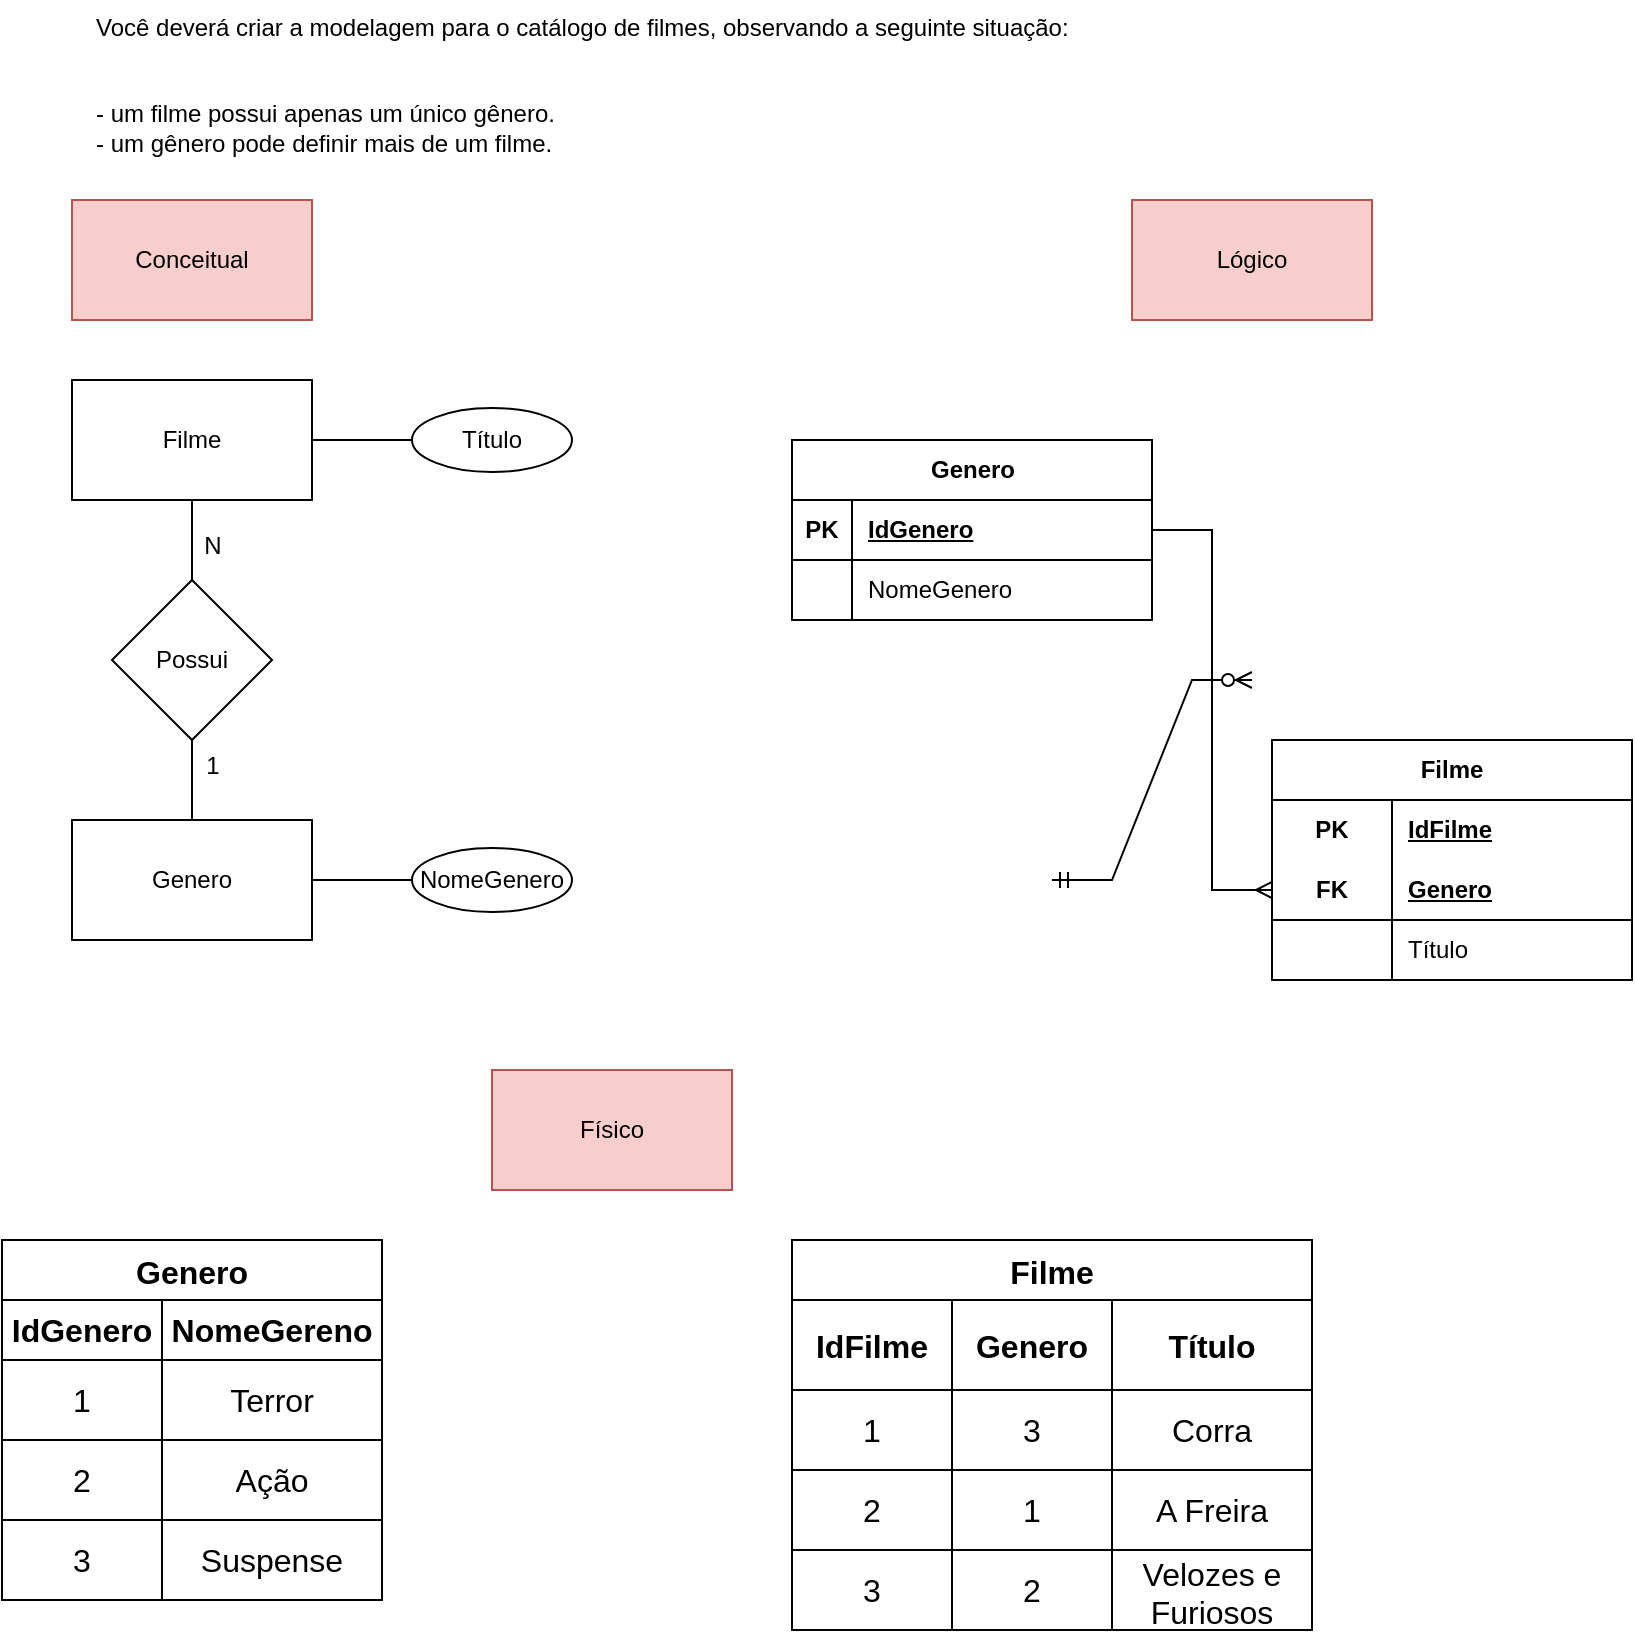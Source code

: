 <mxfile version="21.6.6" type="device" pages="5">
  <diagram name="1.0" id="6c52_fmntbcyJm2t5AdG">
    <mxGraphModel dx="1050" dy="574" grid="1" gridSize="10" guides="1" tooltips="1" connect="1" arrows="1" fold="1" page="1" pageScale="1" pageWidth="827" pageHeight="1169" math="0" shadow="0">
      <root>
        <mxCell id="0" />
        <mxCell id="1" parent="0" />
        <mxCell id="q4njOaZUU-YijO05UhTk-1" value="Você deverá criar a modelagem para o catálogo de filmes, observando a seguinte situação:&#xa;&#xa;&#xa;- um filme possui apenas um único gênero.&#xa;- um gênero pode definir mais de um filme." style="text;whiteSpace=wrap;" parent="1" vertex="1">
          <mxGeometry x="120" y="20" width="560" height="100" as="geometry" />
        </mxCell>
        <mxCell id="q4njOaZUU-YijO05UhTk-5" value="" style="edgeStyle=orthogonalEdgeStyle;rounded=0;orthogonalLoop=1;jettySize=auto;html=1;endArrow=none;endFill=0;" parent="1" source="q4njOaZUU-YijO05UhTk-2" target="q4njOaZUU-YijO05UhTk-4" edge="1">
          <mxGeometry relative="1" as="geometry" />
        </mxCell>
        <mxCell id="cLPsf0iQB6aamJ98XKGC-41" style="edgeStyle=orthogonalEdgeStyle;rounded=0;orthogonalLoop=1;jettySize=auto;html=1;endArrow=none;endFill=0;" parent="1" source="q4njOaZUU-YijO05UhTk-2" target="cLPsf0iQB6aamJ98XKGC-40" edge="1">
          <mxGeometry relative="1" as="geometry" />
        </mxCell>
        <mxCell id="q4njOaZUU-YijO05UhTk-2" value="Filme" style="rounded=0;whiteSpace=wrap;html=1;" parent="1" vertex="1">
          <mxGeometry x="110" y="210" width="120" height="60" as="geometry" />
        </mxCell>
        <mxCell id="cLPsf0iQB6aamJ98XKGC-43" style="edgeStyle=orthogonalEdgeStyle;rounded=0;orthogonalLoop=1;jettySize=auto;html=1;endArrow=none;endFill=0;" parent="1" source="q4njOaZUU-YijO05UhTk-3" target="cLPsf0iQB6aamJ98XKGC-42" edge="1">
          <mxGeometry relative="1" as="geometry" />
        </mxCell>
        <mxCell id="q4njOaZUU-YijO05UhTk-3" value="Genero" style="rounded=0;whiteSpace=wrap;html=1;" parent="1" vertex="1">
          <mxGeometry x="110" y="430" width="120" height="60" as="geometry" />
        </mxCell>
        <mxCell id="q4njOaZUU-YijO05UhTk-6" value="" style="edgeStyle=orthogonalEdgeStyle;rounded=0;orthogonalLoop=1;jettySize=auto;html=1;endArrow=none;endFill=0;" parent="1" source="q4njOaZUU-YijO05UhTk-4" target="q4njOaZUU-YijO05UhTk-3" edge="1">
          <mxGeometry relative="1" as="geometry" />
        </mxCell>
        <mxCell id="q4njOaZUU-YijO05UhTk-4" value="Possui" style="rhombus;whiteSpace=wrap;html=1;" parent="1" vertex="1">
          <mxGeometry x="130" y="310" width="80" height="80" as="geometry" />
        </mxCell>
        <mxCell id="q4njOaZUU-YijO05UhTk-7" value="1" style="text;html=1;align=center;verticalAlign=middle;resizable=0;points=[];autosize=1;strokeColor=none;fillColor=none;" parent="1" vertex="1">
          <mxGeometry x="165" y="388" width="30" height="30" as="geometry" />
        </mxCell>
        <mxCell id="q4njOaZUU-YijO05UhTk-8" value="N" style="text;html=1;align=center;verticalAlign=middle;resizable=0;points=[];autosize=1;strokeColor=none;fillColor=none;" parent="1" vertex="1">
          <mxGeometry x="165" y="278" width="30" height="30" as="geometry" />
        </mxCell>
        <mxCell id="cLPsf0iQB6aamJ98XKGC-1" value="Filme" style="shape=table;startSize=30;container=1;collapsible=1;childLayout=tableLayout;fixedRows=1;rowLines=0;fontStyle=1;align=center;resizeLast=1;html=1;whiteSpace=wrap;" parent="1" vertex="1">
          <mxGeometry x="710" y="390" width="180" height="120" as="geometry" />
        </mxCell>
        <mxCell id="cLPsf0iQB6aamJ98XKGC-2" value="" style="shape=tableRow;horizontal=0;startSize=0;swimlaneHead=0;swimlaneBody=0;fillColor=none;collapsible=0;dropTarget=0;points=[[0,0.5],[1,0.5]];portConstraint=eastwest;top=0;left=0;right=0;bottom=0;html=1;" parent="cLPsf0iQB6aamJ98XKGC-1" vertex="1">
          <mxGeometry y="30" width="180" height="30" as="geometry" />
        </mxCell>
        <mxCell id="cLPsf0iQB6aamJ98XKGC-3" value="PK" style="shape=partialRectangle;connectable=0;fillColor=none;top=0;left=0;bottom=0;right=0;fontStyle=1;overflow=hidden;html=1;whiteSpace=wrap;" parent="cLPsf0iQB6aamJ98XKGC-2" vertex="1">
          <mxGeometry width="60" height="30" as="geometry">
            <mxRectangle width="60" height="30" as="alternateBounds" />
          </mxGeometry>
        </mxCell>
        <mxCell id="cLPsf0iQB6aamJ98XKGC-4" value="IdFilme" style="shape=partialRectangle;connectable=0;fillColor=none;top=0;left=0;bottom=0;right=0;align=left;spacingLeft=6;fontStyle=5;overflow=hidden;html=1;whiteSpace=wrap;" parent="cLPsf0iQB6aamJ98XKGC-2" vertex="1">
          <mxGeometry x="60" width="120" height="30" as="geometry">
            <mxRectangle width="120" height="30" as="alternateBounds" />
          </mxGeometry>
        </mxCell>
        <mxCell id="cLPsf0iQB6aamJ98XKGC-5" value="" style="shape=tableRow;horizontal=0;startSize=0;swimlaneHead=0;swimlaneBody=0;fillColor=none;collapsible=0;dropTarget=0;points=[[0,0.5],[1,0.5]];portConstraint=eastwest;top=0;left=0;right=0;bottom=1;html=1;" parent="cLPsf0iQB6aamJ98XKGC-1" vertex="1">
          <mxGeometry y="60" width="180" height="30" as="geometry" />
        </mxCell>
        <mxCell id="cLPsf0iQB6aamJ98XKGC-6" value="FK" style="shape=partialRectangle;connectable=0;fillColor=none;top=0;left=0;bottom=0;right=0;fontStyle=1;overflow=hidden;html=1;whiteSpace=wrap;" parent="cLPsf0iQB6aamJ98XKGC-5" vertex="1">
          <mxGeometry width="60" height="30" as="geometry">
            <mxRectangle width="60" height="30" as="alternateBounds" />
          </mxGeometry>
        </mxCell>
        <mxCell id="cLPsf0iQB6aamJ98XKGC-7" value="Genero" style="shape=partialRectangle;connectable=0;fillColor=none;top=0;left=0;bottom=0;right=0;align=left;spacingLeft=6;fontStyle=5;overflow=hidden;html=1;whiteSpace=wrap;" parent="cLPsf0iQB6aamJ98XKGC-5" vertex="1">
          <mxGeometry x="60" width="120" height="30" as="geometry">
            <mxRectangle width="120" height="30" as="alternateBounds" />
          </mxGeometry>
        </mxCell>
        <mxCell id="cLPsf0iQB6aamJ98XKGC-8" value="" style="shape=tableRow;horizontal=0;startSize=0;swimlaneHead=0;swimlaneBody=0;fillColor=none;collapsible=0;dropTarget=0;points=[[0,0.5],[1,0.5]];portConstraint=eastwest;top=0;left=0;right=0;bottom=0;html=1;" parent="cLPsf0iQB6aamJ98XKGC-1" vertex="1">
          <mxGeometry y="90" width="180" height="30" as="geometry" />
        </mxCell>
        <mxCell id="cLPsf0iQB6aamJ98XKGC-9" value="" style="shape=partialRectangle;connectable=0;fillColor=none;top=0;left=0;bottom=0;right=0;editable=1;overflow=hidden;html=1;whiteSpace=wrap;" parent="cLPsf0iQB6aamJ98XKGC-8" vertex="1">
          <mxGeometry width="60" height="30" as="geometry">
            <mxRectangle width="60" height="30" as="alternateBounds" />
          </mxGeometry>
        </mxCell>
        <mxCell id="cLPsf0iQB6aamJ98XKGC-10" value="Título" style="shape=partialRectangle;connectable=0;fillColor=none;top=0;left=0;bottom=0;right=0;align=left;spacingLeft=6;overflow=hidden;html=1;whiteSpace=wrap;" parent="cLPsf0iQB6aamJ98XKGC-8" vertex="1">
          <mxGeometry x="60" width="120" height="30" as="geometry">
            <mxRectangle width="120" height="30" as="alternateBounds" />
          </mxGeometry>
        </mxCell>
        <mxCell id="cLPsf0iQB6aamJ98XKGC-25" value="Conceitual" style="whiteSpace=wrap;html=1;fillColor=#f8cecc;strokeColor=#b85450;" parent="1" vertex="1">
          <mxGeometry x="110" y="120" width="120" height="60" as="geometry" />
        </mxCell>
        <mxCell id="cLPsf0iQB6aamJ98XKGC-26" value="Lógico" style="whiteSpace=wrap;html=1;fillColor=#f8cecc;strokeColor=#b85450;" parent="1" vertex="1">
          <mxGeometry x="640" y="120" width="120" height="60" as="geometry" />
        </mxCell>
        <mxCell id="cLPsf0iQB6aamJ98XKGC-27" value="Genero" style="shape=table;startSize=30;container=1;collapsible=1;childLayout=tableLayout;fixedRows=1;rowLines=0;fontStyle=1;align=center;resizeLast=1;html=1;" parent="1" vertex="1">
          <mxGeometry x="470" y="240" width="180" height="90" as="geometry" />
        </mxCell>
        <mxCell id="cLPsf0iQB6aamJ98XKGC-28" value="" style="shape=tableRow;horizontal=0;startSize=0;swimlaneHead=0;swimlaneBody=0;fillColor=none;collapsible=0;dropTarget=0;points=[[0,0.5],[1,0.5]];portConstraint=eastwest;top=0;left=0;right=0;bottom=1;" parent="cLPsf0iQB6aamJ98XKGC-27" vertex="1">
          <mxGeometry y="30" width="180" height="30" as="geometry" />
        </mxCell>
        <mxCell id="cLPsf0iQB6aamJ98XKGC-29" value="PK" style="shape=partialRectangle;connectable=0;fillColor=none;top=0;left=0;bottom=0;right=0;fontStyle=1;overflow=hidden;whiteSpace=wrap;html=1;" parent="cLPsf0iQB6aamJ98XKGC-28" vertex="1">
          <mxGeometry width="30" height="30" as="geometry">
            <mxRectangle width="30" height="30" as="alternateBounds" />
          </mxGeometry>
        </mxCell>
        <mxCell id="cLPsf0iQB6aamJ98XKGC-30" value="IdGenero" style="shape=partialRectangle;connectable=0;fillColor=none;top=0;left=0;bottom=0;right=0;align=left;spacingLeft=6;fontStyle=5;overflow=hidden;whiteSpace=wrap;html=1;" parent="cLPsf0iQB6aamJ98XKGC-28" vertex="1">
          <mxGeometry x="30" width="150" height="30" as="geometry">
            <mxRectangle width="150" height="30" as="alternateBounds" />
          </mxGeometry>
        </mxCell>
        <mxCell id="cLPsf0iQB6aamJ98XKGC-31" value="" style="shape=tableRow;horizontal=0;startSize=0;swimlaneHead=0;swimlaneBody=0;fillColor=none;collapsible=0;dropTarget=0;points=[[0,0.5],[1,0.5]];portConstraint=eastwest;top=0;left=0;right=0;bottom=0;" parent="cLPsf0iQB6aamJ98XKGC-27" vertex="1">
          <mxGeometry y="60" width="180" height="30" as="geometry" />
        </mxCell>
        <mxCell id="cLPsf0iQB6aamJ98XKGC-32" value="" style="shape=partialRectangle;connectable=0;fillColor=none;top=0;left=0;bottom=0;right=0;editable=1;overflow=hidden;whiteSpace=wrap;html=1;" parent="cLPsf0iQB6aamJ98XKGC-31" vertex="1">
          <mxGeometry width="30" height="30" as="geometry">
            <mxRectangle width="30" height="30" as="alternateBounds" />
          </mxGeometry>
        </mxCell>
        <mxCell id="cLPsf0iQB6aamJ98XKGC-33" value="NomeGenero" style="shape=partialRectangle;connectable=0;fillColor=none;top=0;left=0;bottom=0;right=0;align=left;spacingLeft=6;overflow=hidden;whiteSpace=wrap;html=1;" parent="cLPsf0iQB6aamJ98XKGC-31" vertex="1">
          <mxGeometry x="30" width="150" height="30" as="geometry">
            <mxRectangle width="150" height="30" as="alternateBounds" />
          </mxGeometry>
        </mxCell>
        <mxCell id="cLPsf0iQB6aamJ98XKGC-40" value="Título" style="ellipse;whiteSpace=wrap;html=1;" parent="1" vertex="1">
          <mxGeometry x="280" y="224" width="80" height="32" as="geometry" />
        </mxCell>
        <mxCell id="cLPsf0iQB6aamJ98XKGC-42" value="NomeGenero" style="ellipse;whiteSpace=wrap;html=1;" parent="1" vertex="1">
          <mxGeometry x="280" y="444" width="80" height="32" as="geometry" />
        </mxCell>
        <mxCell id="cLPsf0iQB6aamJ98XKGC-44" value="" style="edgeStyle=entityRelationEdgeStyle;fontSize=12;html=1;endArrow=ERmany;rounded=0;exitX=1;exitY=0.5;exitDx=0;exitDy=0;entryX=0;entryY=0.5;entryDx=0;entryDy=0;" parent="1" source="cLPsf0iQB6aamJ98XKGC-28" target="cLPsf0iQB6aamJ98XKGC-5" edge="1">
          <mxGeometry width="100" height="100" relative="1" as="geometry">
            <mxPoint x="670" y="390" as="sourcePoint" />
            <mxPoint x="770" y="290" as="targetPoint" />
          </mxGeometry>
        </mxCell>
        <mxCell id="cLPsf0iQB6aamJ98XKGC-45" value="Físico" style="whiteSpace=wrap;html=1;fillColor=#f8cecc;strokeColor=#b85450;" parent="1" vertex="1">
          <mxGeometry x="320" y="555" width="120" height="60" as="geometry" />
        </mxCell>
        <mxCell id="cLPsf0iQB6aamJ98XKGC-47" value="Filme" style="shape=table;startSize=30;container=1;collapsible=0;childLayout=tableLayout;strokeColor=default;fontSize=16;fontStyle=1" parent="1" vertex="1">
          <mxGeometry x="470" y="640" width="260" height="195.0" as="geometry" />
        </mxCell>
        <mxCell id="cLPsf0iQB6aamJ98XKGC-48" value="" style="shape=tableRow;horizontal=0;startSize=0;swimlaneHead=0;swimlaneBody=0;strokeColor=inherit;top=0;left=0;bottom=0;right=0;collapsible=0;dropTarget=0;fillColor=none;points=[[0,0.5],[1,0.5]];portConstraint=eastwest;fontSize=16;" parent="cLPsf0iQB6aamJ98XKGC-47" vertex="1">
          <mxGeometry y="30" width="260" height="45" as="geometry" />
        </mxCell>
        <mxCell id="cLPsf0iQB6aamJ98XKGC-49" value="&lt;b&gt;IdFilme&lt;/b&gt;" style="shape=partialRectangle;html=1;whiteSpace=wrap;connectable=0;strokeColor=inherit;overflow=hidden;fillColor=none;top=0;left=0;bottom=0;right=0;pointerEvents=1;fontSize=16;" parent="cLPsf0iQB6aamJ98XKGC-48" vertex="1">
          <mxGeometry width="80" height="45" as="geometry">
            <mxRectangle width="80" height="45" as="alternateBounds" />
          </mxGeometry>
        </mxCell>
        <mxCell id="cLPsf0iQB6aamJ98XKGC-50" value="&lt;b&gt;Genero&lt;/b&gt;" style="shape=partialRectangle;html=1;whiteSpace=wrap;connectable=0;strokeColor=inherit;overflow=hidden;fillColor=none;top=0;left=0;bottom=0;right=0;pointerEvents=1;fontSize=16;align=center;" parent="cLPsf0iQB6aamJ98XKGC-48" vertex="1">
          <mxGeometry x="80" width="80" height="45" as="geometry">
            <mxRectangle width="80" height="45" as="alternateBounds" />
          </mxGeometry>
        </mxCell>
        <mxCell id="cLPsf0iQB6aamJ98XKGC-51" value="&lt;b&gt;Título&lt;br&gt;&lt;/b&gt;" style="shape=partialRectangle;html=1;whiteSpace=wrap;connectable=0;strokeColor=inherit;overflow=hidden;fillColor=none;top=0;left=0;bottom=0;right=0;pointerEvents=1;fontSize=16;align=center;" parent="cLPsf0iQB6aamJ98XKGC-48" vertex="1">
          <mxGeometry x="160" width="100" height="45" as="geometry">
            <mxRectangle width="100" height="45" as="alternateBounds" />
          </mxGeometry>
        </mxCell>
        <mxCell id="cLPsf0iQB6aamJ98XKGC-52" value="" style="shape=tableRow;horizontal=0;startSize=0;swimlaneHead=0;swimlaneBody=0;strokeColor=inherit;top=0;left=0;bottom=0;right=0;collapsible=0;dropTarget=0;fillColor=none;points=[[0,0.5],[1,0.5]];portConstraint=eastwest;fontSize=16;" parent="cLPsf0iQB6aamJ98XKGC-47" vertex="1">
          <mxGeometry y="75" width="260" height="40" as="geometry" />
        </mxCell>
        <mxCell id="cLPsf0iQB6aamJ98XKGC-53" value="1" style="shape=partialRectangle;html=1;whiteSpace=wrap;connectable=0;strokeColor=inherit;overflow=hidden;fillColor=none;top=0;left=0;bottom=0;right=0;pointerEvents=1;fontSize=16;" parent="cLPsf0iQB6aamJ98XKGC-52" vertex="1">
          <mxGeometry width="80" height="40" as="geometry">
            <mxRectangle width="80" height="40" as="alternateBounds" />
          </mxGeometry>
        </mxCell>
        <mxCell id="cLPsf0iQB6aamJ98XKGC-54" value="3" style="shape=partialRectangle;html=1;whiteSpace=wrap;connectable=0;strokeColor=inherit;overflow=hidden;fillColor=none;top=0;left=0;bottom=0;right=0;pointerEvents=1;fontSize=16;" parent="cLPsf0iQB6aamJ98XKGC-52" vertex="1">
          <mxGeometry x="80" width="80" height="40" as="geometry">
            <mxRectangle width="80" height="40" as="alternateBounds" />
          </mxGeometry>
        </mxCell>
        <mxCell id="cLPsf0iQB6aamJ98XKGC-55" value="Corra&lt;br&gt;" style="shape=partialRectangle;html=1;whiteSpace=wrap;connectable=0;strokeColor=inherit;overflow=hidden;fillColor=none;top=0;left=0;bottom=0;right=0;pointerEvents=1;fontSize=16;" parent="cLPsf0iQB6aamJ98XKGC-52" vertex="1">
          <mxGeometry x="160" width="100" height="40" as="geometry">
            <mxRectangle width="100" height="40" as="alternateBounds" />
          </mxGeometry>
        </mxCell>
        <mxCell id="cLPsf0iQB6aamJ98XKGC-56" value="" style="shape=tableRow;horizontal=0;startSize=0;swimlaneHead=0;swimlaneBody=0;strokeColor=inherit;top=0;left=0;bottom=0;right=0;collapsible=0;dropTarget=0;fillColor=none;points=[[0,0.5],[1,0.5]];portConstraint=eastwest;fontSize=16;" parent="cLPsf0iQB6aamJ98XKGC-47" vertex="1">
          <mxGeometry y="115" width="260" height="40" as="geometry" />
        </mxCell>
        <mxCell id="cLPsf0iQB6aamJ98XKGC-57" value="2" style="shape=partialRectangle;html=1;whiteSpace=wrap;connectable=0;strokeColor=inherit;overflow=hidden;fillColor=none;top=0;left=0;bottom=0;right=0;pointerEvents=1;fontSize=16;" parent="cLPsf0iQB6aamJ98XKGC-56" vertex="1">
          <mxGeometry width="80" height="40" as="geometry">
            <mxRectangle width="80" height="40" as="alternateBounds" />
          </mxGeometry>
        </mxCell>
        <mxCell id="cLPsf0iQB6aamJ98XKGC-58" value="1" style="shape=partialRectangle;html=1;whiteSpace=wrap;connectable=0;strokeColor=inherit;overflow=hidden;fillColor=none;top=0;left=0;bottom=0;right=0;pointerEvents=1;fontSize=16;" parent="cLPsf0iQB6aamJ98XKGC-56" vertex="1">
          <mxGeometry x="80" width="80" height="40" as="geometry">
            <mxRectangle width="80" height="40" as="alternateBounds" />
          </mxGeometry>
        </mxCell>
        <mxCell id="cLPsf0iQB6aamJ98XKGC-59" value="A Freira" style="shape=partialRectangle;html=1;whiteSpace=wrap;connectable=0;strokeColor=inherit;overflow=hidden;fillColor=none;top=0;left=0;bottom=0;right=0;pointerEvents=1;fontSize=16;" parent="cLPsf0iQB6aamJ98XKGC-56" vertex="1">
          <mxGeometry x="160" width="100" height="40" as="geometry">
            <mxRectangle width="100" height="40" as="alternateBounds" />
          </mxGeometry>
        </mxCell>
        <mxCell id="cLPsf0iQB6aamJ98XKGC-60" style="shape=tableRow;horizontal=0;startSize=0;swimlaneHead=0;swimlaneBody=0;strokeColor=inherit;top=0;left=0;bottom=0;right=0;collapsible=0;dropTarget=0;fillColor=none;points=[[0,0.5],[1,0.5]];portConstraint=eastwest;fontSize=16;" parent="cLPsf0iQB6aamJ98XKGC-47" vertex="1">
          <mxGeometry y="155" width="260" height="40" as="geometry" />
        </mxCell>
        <mxCell id="cLPsf0iQB6aamJ98XKGC-61" value="3" style="shape=partialRectangle;html=1;whiteSpace=wrap;connectable=0;strokeColor=inherit;overflow=hidden;fillColor=none;top=0;left=0;bottom=0;right=0;pointerEvents=1;fontSize=16;" parent="cLPsf0iQB6aamJ98XKGC-60" vertex="1">
          <mxGeometry width="80" height="40" as="geometry">
            <mxRectangle width="80" height="40" as="alternateBounds" />
          </mxGeometry>
        </mxCell>
        <mxCell id="cLPsf0iQB6aamJ98XKGC-62" value="2" style="shape=partialRectangle;html=1;whiteSpace=wrap;connectable=0;strokeColor=inherit;overflow=hidden;fillColor=none;top=0;left=0;bottom=0;right=0;pointerEvents=1;fontSize=16;" parent="cLPsf0iQB6aamJ98XKGC-60" vertex="1">
          <mxGeometry x="80" width="80" height="40" as="geometry">
            <mxRectangle width="80" height="40" as="alternateBounds" />
          </mxGeometry>
        </mxCell>
        <mxCell id="cLPsf0iQB6aamJ98XKGC-63" value="Velozes e Furiosos" style="shape=partialRectangle;html=1;whiteSpace=wrap;connectable=0;strokeColor=inherit;overflow=hidden;fillColor=none;top=0;left=0;bottom=0;right=0;pointerEvents=1;fontSize=16;" parent="cLPsf0iQB6aamJ98XKGC-60" vertex="1">
          <mxGeometry x="160" width="100" height="40" as="geometry">
            <mxRectangle width="100" height="40" as="alternateBounds" />
          </mxGeometry>
        </mxCell>
        <mxCell id="cLPsf0iQB6aamJ98XKGC-64" value="Genero" style="shape=table;startSize=30;container=1;collapsible=0;childLayout=tableLayout;strokeColor=default;fontSize=16;fontStyle=1" parent="1" vertex="1">
          <mxGeometry x="75" y="640" width="190" height="180.0" as="geometry" />
        </mxCell>
        <mxCell id="cLPsf0iQB6aamJ98XKGC-65" value="" style="shape=tableRow;horizontal=0;startSize=0;swimlaneHead=0;swimlaneBody=0;strokeColor=inherit;top=0;left=0;bottom=0;right=0;collapsible=0;dropTarget=0;fillColor=none;points=[[0,0.5],[1,0.5]];portConstraint=eastwest;fontSize=16;" parent="cLPsf0iQB6aamJ98XKGC-64" vertex="1">
          <mxGeometry y="30" width="190" height="30" as="geometry" />
        </mxCell>
        <mxCell id="cLPsf0iQB6aamJ98XKGC-66" value="&lt;b&gt;IdGenero&lt;/b&gt;" style="shape=partialRectangle;html=1;whiteSpace=wrap;connectable=0;strokeColor=inherit;overflow=hidden;fillColor=none;top=0;left=0;bottom=0;right=0;pointerEvents=1;fontSize=16;" parent="cLPsf0iQB6aamJ98XKGC-65" vertex="1">
          <mxGeometry width="80" height="30" as="geometry">
            <mxRectangle width="80" height="30" as="alternateBounds" />
          </mxGeometry>
        </mxCell>
        <mxCell id="cLPsf0iQB6aamJ98XKGC-67" value="&lt;b&gt;NomeGereno&lt;/b&gt;" style="shape=partialRectangle;html=1;whiteSpace=wrap;connectable=0;strokeColor=inherit;overflow=hidden;fillColor=none;top=0;left=0;bottom=0;right=0;pointerEvents=1;fontSize=16;align=center;" parent="cLPsf0iQB6aamJ98XKGC-65" vertex="1">
          <mxGeometry x="80" width="110" height="30" as="geometry">
            <mxRectangle width="110" height="30" as="alternateBounds" />
          </mxGeometry>
        </mxCell>
        <mxCell id="cLPsf0iQB6aamJ98XKGC-69" value="" style="shape=tableRow;horizontal=0;startSize=0;swimlaneHead=0;swimlaneBody=0;strokeColor=inherit;top=0;left=0;bottom=0;right=0;collapsible=0;dropTarget=0;fillColor=none;points=[[0,0.5],[1,0.5]];portConstraint=eastwest;fontSize=16;" parent="cLPsf0iQB6aamJ98XKGC-64" vertex="1">
          <mxGeometry y="60" width="190" height="40" as="geometry" />
        </mxCell>
        <mxCell id="cLPsf0iQB6aamJ98XKGC-70" value="1" style="shape=partialRectangle;html=1;whiteSpace=wrap;connectable=0;strokeColor=inherit;overflow=hidden;fillColor=none;top=0;left=0;bottom=0;right=0;pointerEvents=1;fontSize=16;" parent="cLPsf0iQB6aamJ98XKGC-69" vertex="1">
          <mxGeometry width="80" height="40" as="geometry">
            <mxRectangle width="80" height="40" as="alternateBounds" />
          </mxGeometry>
        </mxCell>
        <mxCell id="cLPsf0iQB6aamJ98XKGC-71" value="Terror" style="shape=partialRectangle;html=1;whiteSpace=wrap;connectable=0;strokeColor=inherit;overflow=hidden;fillColor=none;top=0;left=0;bottom=0;right=0;pointerEvents=1;fontSize=16;" parent="cLPsf0iQB6aamJ98XKGC-69" vertex="1">
          <mxGeometry x="80" width="110" height="40" as="geometry">
            <mxRectangle width="110" height="40" as="alternateBounds" />
          </mxGeometry>
        </mxCell>
        <mxCell id="cLPsf0iQB6aamJ98XKGC-73" value="" style="shape=tableRow;horizontal=0;startSize=0;swimlaneHead=0;swimlaneBody=0;strokeColor=inherit;top=0;left=0;bottom=0;right=0;collapsible=0;dropTarget=0;fillColor=none;points=[[0,0.5],[1,0.5]];portConstraint=eastwest;fontSize=16;" parent="cLPsf0iQB6aamJ98XKGC-64" vertex="1">
          <mxGeometry y="100" width="190" height="40" as="geometry" />
        </mxCell>
        <mxCell id="cLPsf0iQB6aamJ98XKGC-74" value="2" style="shape=partialRectangle;html=1;whiteSpace=wrap;connectable=0;strokeColor=inherit;overflow=hidden;fillColor=none;top=0;left=0;bottom=0;right=0;pointerEvents=1;fontSize=16;" parent="cLPsf0iQB6aamJ98XKGC-73" vertex="1">
          <mxGeometry width="80" height="40" as="geometry">
            <mxRectangle width="80" height="40" as="alternateBounds" />
          </mxGeometry>
        </mxCell>
        <mxCell id="cLPsf0iQB6aamJ98XKGC-75" value="Ação" style="shape=partialRectangle;html=1;whiteSpace=wrap;connectable=0;strokeColor=inherit;overflow=hidden;fillColor=none;top=0;left=0;bottom=0;right=0;pointerEvents=1;fontSize=16;" parent="cLPsf0iQB6aamJ98XKGC-73" vertex="1">
          <mxGeometry x="80" width="110" height="40" as="geometry">
            <mxRectangle width="110" height="40" as="alternateBounds" />
          </mxGeometry>
        </mxCell>
        <mxCell id="cLPsf0iQB6aamJ98XKGC-77" style="shape=tableRow;horizontal=0;startSize=0;swimlaneHead=0;swimlaneBody=0;strokeColor=inherit;top=0;left=0;bottom=0;right=0;collapsible=0;dropTarget=0;fillColor=none;points=[[0,0.5],[1,0.5]];portConstraint=eastwest;fontSize=16;" parent="cLPsf0iQB6aamJ98XKGC-64" vertex="1">
          <mxGeometry y="140" width="190" height="40" as="geometry" />
        </mxCell>
        <mxCell id="cLPsf0iQB6aamJ98XKGC-78" value="3" style="shape=partialRectangle;html=1;whiteSpace=wrap;connectable=0;strokeColor=inherit;overflow=hidden;fillColor=none;top=0;left=0;bottom=0;right=0;pointerEvents=1;fontSize=16;" parent="cLPsf0iQB6aamJ98XKGC-77" vertex="1">
          <mxGeometry width="80" height="40" as="geometry">
            <mxRectangle width="80" height="40" as="alternateBounds" />
          </mxGeometry>
        </mxCell>
        <mxCell id="cLPsf0iQB6aamJ98XKGC-79" value="Suspense" style="shape=partialRectangle;html=1;whiteSpace=wrap;connectable=0;strokeColor=inherit;overflow=hidden;fillColor=none;top=0;left=0;bottom=0;right=0;pointerEvents=1;fontSize=16;" parent="cLPsf0iQB6aamJ98XKGC-77" vertex="1">
          <mxGeometry x="80" width="110" height="40" as="geometry">
            <mxRectangle width="110" height="40" as="alternateBounds" />
          </mxGeometry>
        </mxCell>
        <mxCell id="rvlHOUBmmzXKf-fBj-M4-1" value="" style="edgeStyle=entityRelationEdgeStyle;fontSize=12;html=1;endArrow=ERzeroToMany;startArrow=ERmandOne;rounded=0;" parent="1" edge="1">
          <mxGeometry width="100" height="100" relative="1" as="geometry">
            <mxPoint x="600" y="460" as="sourcePoint" />
            <mxPoint x="700" y="360" as="targetPoint" />
          </mxGeometry>
        </mxCell>
      </root>
    </mxGraphModel>
  </diagram>
  <diagram id="M9fqQTyi1Qbsy0zDcPo0" name="1.2">
    <mxGraphModel dx="2327" dy="1989" grid="1" gridSize="10" guides="1" tooltips="1" connect="1" arrows="1" fold="1" page="1" pageScale="1" pageWidth="827" pageHeight="1169" math="0" shadow="0">
      <root>
        <mxCell id="0" />
        <mxCell id="1" parent="0" />
        <mxCell id="SllXPQ7go90yn2vWY3Bn-1" value="Construa o Modelo Entidade Relacionamento considerando o seguinte cenário:&#xa;&#xa;&#xa;- uma empresa possui vários veículos&#xa;- um veículo possui marca(gm, ford, fiat), modelo(onix, fiesta, argo) e placa&#xa;- um cliente (cpf, nome) aluga um ou mais veículos&#xa;&#xa;&#xa;DML&#xa;&#xa;&#xa;- um registro de aluguel deve conter qual cliente alugou, o veículo alugado, data de retirada e data de devolução&#xa;&#xa;&#xa;&#xa;&#xa;DQL&#xa;&#xa;&#xa;- listar todos os alugueis mostrando as datas de início e fim, o nome do cliente que alugou e nome do modelo do carro&#xa;- listar os alugueis de um determinado cliente mostrando seu nome, as datas de início e fim e o nome do modelo do carro" style="text;whiteSpace=wrap;" parent="1" vertex="1">
          <mxGeometry x="88" y="-260" width="651" height="310" as="geometry" />
        </mxCell>
        <mxCell id="SllXPQ7go90yn2vWY3Bn-6" value="" style="edgeStyle=orthogonalEdgeStyle;rounded=0;orthogonalLoop=1;jettySize=auto;html=1;endArrow=none;endFill=0;" parent="1" source="SllXPQ7go90yn2vWY3Bn-2" target="SllXPQ7go90yn2vWY3Bn-5" edge="1">
          <mxGeometry relative="1" as="geometry" />
        </mxCell>
        <mxCell id="SllXPQ7go90yn2vWY3Bn-31" style="edgeStyle=orthogonalEdgeStyle;rounded=0;orthogonalLoop=1;jettySize=auto;html=1;endArrow=none;endFill=0;" parent="1" source="SllXPQ7go90yn2vWY3Bn-2" target="SllXPQ7go90yn2vWY3Bn-29" edge="1">
          <mxGeometry relative="1" as="geometry" />
        </mxCell>
        <mxCell id="0IxOmUKVivrntj9ilbMh-54" style="edgeStyle=orthogonalEdgeStyle;rounded=0;orthogonalLoop=1;jettySize=auto;html=1;endArrow=none;endFill=0;" parent="1" source="SllXPQ7go90yn2vWY3Bn-2" target="0IxOmUKVivrntj9ilbMh-53" edge="1">
          <mxGeometry relative="1" as="geometry" />
        </mxCell>
        <mxCell id="SllXPQ7go90yn2vWY3Bn-2" value="Empresa" style="rounded=0;whiteSpace=wrap;html=1;fillColor=#fff2cc;strokeColor=#d6b656;" parent="1" vertex="1">
          <mxGeometry x="320" y="260" width="120" height="60" as="geometry" />
        </mxCell>
        <mxCell id="SllXPQ7go90yn2vWY3Bn-22" style="edgeStyle=orthogonalEdgeStyle;rounded=0;orthogonalLoop=1;jettySize=auto;html=1;entryX=0;entryY=0.5;entryDx=0;entryDy=0;endArrow=none;endFill=0;" parent="1" source="SllXPQ7go90yn2vWY3Bn-3" target="SllXPQ7go90yn2vWY3Bn-19" edge="1">
          <mxGeometry relative="1" as="geometry" />
        </mxCell>
        <mxCell id="dwcgOTCpqFjALuhakdUx-9" style="edgeStyle=orthogonalEdgeStyle;rounded=0;orthogonalLoop=1;jettySize=auto;html=1;entryX=0.5;entryY=0;entryDx=0;entryDy=0;" parent="1" source="SllXPQ7go90yn2vWY3Bn-3" target="dwcgOTCpqFjALuhakdUx-2" edge="1">
          <mxGeometry relative="1" as="geometry" />
        </mxCell>
        <mxCell id="dwcgOTCpqFjALuhakdUx-10" style="edgeStyle=orthogonalEdgeStyle;rounded=0;orthogonalLoop=1;jettySize=auto;html=1;" parent="1" source="SllXPQ7go90yn2vWY3Bn-3" target="dwcgOTCpqFjALuhakdUx-8" edge="1">
          <mxGeometry relative="1" as="geometry" />
        </mxCell>
        <mxCell id="SllXPQ7go90yn2vWY3Bn-3" value="Veiculo" style="rounded=0;whiteSpace=wrap;html=1;fillColor=#e1d5e7;strokeColor=#9673a6;" parent="1" vertex="1">
          <mxGeometry x="490" y="490" width="120" height="60" as="geometry" />
        </mxCell>
        <mxCell id="SllXPQ7go90yn2vWY3Bn-7" value="" style="edgeStyle=orthogonalEdgeStyle;rounded=0;orthogonalLoop=1;jettySize=auto;html=1;endArrow=none;endFill=0;" parent="1" source="SllXPQ7go90yn2vWY3Bn-5" target="SllXPQ7go90yn2vWY3Bn-3" edge="1">
          <mxGeometry relative="1" as="geometry" />
        </mxCell>
        <mxCell id="SllXPQ7go90yn2vWY3Bn-5" value="Possui" style="rhombus;whiteSpace=wrap;html=1;" parent="1" vertex="1">
          <mxGeometry x="510" y="360" width="80" height="80" as="geometry" />
        </mxCell>
        <mxCell id="SllXPQ7go90yn2vWY3Bn-8" value="1" style="text;html=1;align=center;verticalAlign=middle;resizable=0;points=[];autosize=1;strokeColor=none;fillColor=none;" parent="1" vertex="1">
          <mxGeometry x="450" y="260" width="30" height="30" as="geometry" />
        </mxCell>
        <mxCell id="SllXPQ7go90yn2vWY3Bn-9" value="N" style="text;html=1;align=center;verticalAlign=middle;resizable=0;points=[];autosize=1;strokeColor=none;fillColor=none;" parent="1" vertex="1">
          <mxGeometry x="549.5" y="450" width="30" height="30" as="geometry" />
        </mxCell>
        <mxCell id="SllXPQ7go90yn2vWY3Bn-19" value="Placa" style="ellipse;whiteSpace=wrap;html=1;" parent="1" vertex="1">
          <mxGeometry x="650" y="500" width="80" height="40" as="geometry" />
        </mxCell>
        <mxCell id="SllXPQ7go90yn2vWY3Bn-33" style="edgeStyle=orthogonalEdgeStyle;rounded=0;orthogonalLoop=1;jettySize=auto;html=1;endArrow=none;endFill=0;" parent="1" source="SllXPQ7go90yn2vWY3Bn-29" target="SllXPQ7go90yn2vWY3Bn-30" edge="1">
          <mxGeometry relative="1" as="geometry" />
        </mxCell>
        <mxCell id="SllXPQ7go90yn2vWY3Bn-29" value="Possui" style="rhombus;whiteSpace=wrap;html=1;" parent="1" vertex="1">
          <mxGeometry x="-70" y="360" width="80" height="80" as="geometry" />
        </mxCell>
        <mxCell id="SllXPQ7go90yn2vWY3Bn-38" style="edgeStyle=orthogonalEdgeStyle;rounded=0;orthogonalLoop=1;jettySize=auto;html=1;endArrow=none;endFill=0;" parent="1" source="SllXPQ7go90yn2vWY3Bn-30" target="SllXPQ7go90yn2vWY3Bn-36" edge="1">
          <mxGeometry relative="1" as="geometry" />
        </mxCell>
        <mxCell id="SllXPQ7go90yn2vWY3Bn-39" style="edgeStyle=orthogonalEdgeStyle;rounded=0;orthogonalLoop=1;jettySize=auto;html=1;entryX=1;entryY=0.5;entryDx=0;entryDy=0;endArrow=none;endFill=0;" parent="1" source="SllXPQ7go90yn2vWY3Bn-30" target="SllXPQ7go90yn2vWY3Bn-37" edge="1">
          <mxGeometry relative="1" as="geometry" />
        </mxCell>
        <mxCell id="SllXPQ7go90yn2vWY3Bn-41" value="" style="edgeStyle=orthogonalEdgeStyle;rounded=0;orthogonalLoop=1;jettySize=auto;html=1;endArrow=none;endFill=0;" parent="1" source="0IxOmUKVivrntj9ilbMh-55" target="SllXPQ7go90yn2vWY3Bn-40" edge="1">
          <mxGeometry relative="1" as="geometry" />
        </mxCell>
        <mxCell id="0IxOmUKVivrntj9ilbMh-58" style="edgeStyle=orthogonalEdgeStyle;rounded=0;orthogonalLoop=1;jettySize=auto;html=1;endArrow=none;endFill=0;" parent="1" source="SllXPQ7go90yn2vWY3Bn-30" target="0IxOmUKVivrntj9ilbMh-57" edge="1">
          <mxGeometry relative="1" as="geometry" />
        </mxCell>
        <mxCell id="SllXPQ7go90yn2vWY3Bn-30" value="Cliente" style="rounded=0;whiteSpace=wrap;html=1;fillColor=#d5e8d4;strokeColor=#82b366;" parent="1" vertex="1">
          <mxGeometry x="-90" y="490" width="120" height="60" as="geometry" />
        </mxCell>
        <mxCell id="SllXPQ7go90yn2vWY3Bn-32" value="1" style="text;html=1;align=center;verticalAlign=middle;resizable=0;points=[];autosize=1;strokeColor=none;fillColor=none;" parent="1" vertex="1">
          <mxGeometry x="280" y="260" width="30" height="30" as="geometry" />
        </mxCell>
        <mxCell id="SllXPQ7go90yn2vWY3Bn-35" value="N" style="text;html=1;align=center;verticalAlign=middle;resizable=0;points=[];autosize=1;strokeColor=none;fillColor=none;" parent="1" vertex="1">
          <mxGeometry x="-30" y="450" width="30" height="30" as="geometry" />
        </mxCell>
        <mxCell id="SllXPQ7go90yn2vWY3Bn-36" value="CPF" style="ellipse;whiteSpace=wrap;html=1;" parent="1" vertex="1">
          <mxGeometry x="-210" y="460" width="80" height="40" as="geometry" />
        </mxCell>
        <mxCell id="SllXPQ7go90yn2vWY3Bn-37" value="Nome" style="ellipse;whiteSpace=wrap;html=1;" parent="1" vertex="1">
          <mxGeometry x="-210" y="520" width="80" height="40" as="geometry" />
        </mxCell>
        <mxCell id="SllXPQ7go90yn2vWY3Bn-42" value="" style="edgeStyle=orthogonalEdgeStyle;rounded=0;orthogonalLoop=1;jettySize=auto;html=1;endArrow=none;endFill=0;" parent="1" source="SllXPQ7go90yn2vWY3Bn-40" target="SllXPQ7go90yn2vWY3Bn-3" edge="1">
          <mxGeometry relative="1" as="geometry" />
        </mxCell>
        <mxCell id="SllXPQ7go90yn2vWY3Bn-40" value="Possui" style="rhombus;whiteSpace=wrap;html=1;" parent="1" vertex="1">
          <mxGeometry x="370" y="480" width="80" height="80" as="geometry" />
        </mxCell>
        <mxCell id="SllXPQ7go90yn2vWY3Bn-45" value="1" style="text;html=1;align=center;verticalAlign=middle;resizable=0;points=[];autosize=1;strokeColor=none;fillColor=none;" parent="1" vertex="1">
          <mxGeometry x="30" y="490" width="30" height="30" as="geometry" />
        </mxCell>
        <mxCell id="SllXPQ7go90yn2vWY3Bn-46" value="N" style="text;html=1;align=center;verticalAlign=middle;resizable=0;points=[];autosize=1;strokeColor=none;fillColor=none;" parent="1" vertex="1">
          <mxGeometry x="170" y="490" width="30" height="30" as="geometry" />
        </mxCell>
        <mxCell id="dwcgOTCpqFjALuhakdUx-1" value="Marca" style="rounded=0;whiteSpace=wrap;html=1;fillColor=#60a917;fontColor=#ffffff;strokeColor=#2D7600;" parent="1" vertex="1">
          <mxGeometry x="395" y="740" width="120" height="60" as="geometry" />
        </mxCell>
        <mxCell id="dwcgOTCpqFjALuhakdUx-4" value="" style="edgeStyle=orthogonalEdgeStyle;rounded=0;orthogonalLoop=1;jettySize=auto;html=1;endArrow=none;endFill=0;" parent="1" source="dwcgOTCpqFjALuhakdUx-2" target="dwcgOTCpqFjALuhakdUx-1" edge="1">
          <mxGeometry relative="1" as="geometry" />
        </mxCell>
        <mxCell id="dwcgOTCpqFjALuhakdUx-2" value="Possui" style="rhombus;whiteSpace=wrap;html=1;" parent="1" vertex="1">
          <mxGeometry x="415" y="600" width="80" height="80" as="geometry" />
        </mxCell>
        <mxCell id="dwcgOTCpqFjALuhakdUx-5" value="N" style="text;html=1;align=center;verticalAlign=middle;resizable=0;points=[];autosize=1;strokeColor=none;fillColor=none;" parent="1" vertex="1">
          <mxGeometry x="420" y="570" width="30" height="30" as="geometry" />
        </mxCell>
        <mxCell id="dwcgOTCpqFjALuhakdUx-6" value="1" style="text;html=1;align=center;verticalAlign=middle;resizable=0;points=[];autosize=1;strokeColor=none;fillColor=none;" parent="1" vertex="1">
          <mxGeometry x="420" y="698" width="30" height="30" as="geometry" />
        </mxCell>
        <mxCell id="BQAUd6POZiFKFJNKLiqX-4" style="edgeStyle=orthogonalEdgeStyle;rounded=0;orthogonalLoop=1;jettySize=auto;html=1;entryX=0;entryY=0.5;entryDx=0;entryDy=0;endArrow=none;endFill=0;" parent="1" source="dwcgOTCpqFjALuhakdUx-7" target="BQAUd6POZiFKFJNKLiqX-3" edge="1">
          <mxGeometry relative="1" as="geometry" />
        </mxCell>
        <mxCell id="BQAUd6POZiFKFJNKLiqX-5" style="edgeStyle=orthogonalEdgeStyle;rounded=0;orthogonalLoop=1;jettySize=auto;html=1;entryX=0;entryY=0.5;entryDx=0;entryDy=0;endArrow=none;endFill=0;" parent="1" source="dwcgOTCpqFjALuhakdUx-7" target="BQAUd6POZiFKFJNKLiqX-1" edge="1">
          <mxGeometry relative="1" as="geometry" />
        </mxCell>
        <mxCell id="BQAUd6POZiFKFJNKLiqX-6" style="edgeStyle=orthogonalEdgeStyle;rounded=0;orthogonalLoop=1;jettySize=auto;html=1;entryX=0;entryY=0.5;entryDx=0;entryDy=0;endArrow=none;endFill=0;" parent="1" source="dwcgOTCpqFjALuhakdUx-7" target="BQAUd6POZiFKFJNKLiqX-2" edge="1">
          <mxGeometry relative="1" as="geometry" />
        </mxCell>
        <mxCell id="dwcgOTCpqFjALuhakdUx-7" value="Modelo" style="rounded=0;whiteSpace=wrap;html=1;fillColor=#d80073;fontColor=#ffffff;strokeColor=#A50040;" parent="1" vertex="1">
          <mxGeometry x="579.5" y="740" width="120" height="60" as="geometry" />
        </mxCell>
        <mxCell id="dwcgOTCpqFjALuhakdUx-11" value="" style="edgeStyle=orthogonalEdgeStyle;rounded=0;orthogonalLoop=1;jettySize=auto;html=1;endArrow=none;endFill=0;" parent="1" source="dwcgOTCpqFjALuhakdUx-8" target="dwcgOTCpqFjALuhakdUx-7" edge="1">
          <mxGeometry relative="1" as="geometry" />
        </mxCell>
        <mxCell id="dwcgOTCpqFjALuhakdUx-8" value="Possui" style="rhombus;whiteSpace=wrap;html=1;" parent="1" vertex="1">
          <mxGeometry x="600" y="600" width="80" height="80" as="geometry" />
        </mxCell>
        <mxCell id="dwcgOTCpqFjALuhakdUx-12" value="N" style="text;html=1;align=center;verticalAlign=middle;resizable=0;points=[];autosize=1;strokeColor=none;fillColor=none;" parent="1" vertex="1">
          <mxGeometry x="640" y="570" width="30" height="30" as="geometry" />
        </mxCell>
        <mxCell id="dwcgOTCpqFjALuhakdUx-13" value="1" style="text;html=1;align=center;verticalAlign=middle;resizable=0;points=[];autosize=1;strokeColor=none;fillColor=none;" parent="1" vertex="1">
          <mxGeometry x="640" y="698" width="30" height="30" as="geometry" />
        </mxCell>
        <mxCell id="DeykqbVaZ4fGLDz0tQO1-1" value="Empresa" style="shape=table;startSize=30;container=1;collapsible=1;childLayout=tableLayout;fixedRows=1;rowLines=0;fontStyle=0;align=center;resizeLast=1;html=1;whiteSpace=wrap;fillColor=#fff2cc;strokeColor=#d6b656;" parent="1" vertex="1">
          <mxGeometry x="940" y="160" width="180" height="90" as="geometry" />
        </mxCell>
        <mxCell id="DeykqbVaZ4fGLDz0tQO1-2" value="" style="shape=tableRow;horizontal=0;startSize=0;swimlaneHead=0;swimlaneBody=0;fillColor=none;collapsible=0;dropTarget=0;points=[[0,0.5],[1,0.5]];portConstraint=eastwest;top=0;left=0;right=0;bottom=0;html=1;" parent="DeykqbVaZ4fGLDz0tQO1-1" vertex="1">
          <mxGeometry y="30" width="180" height="30" as="geometry" />
        </mxCell>
        <mxCell id="DeykqbVaZ4fGLDz0tQO1-3" value="PK" style="shape=partialRectangle;connectable=0;fillColor=none;top=0;left=0;bottom=0;right=0;fontStyle=1;overflow=hidden;html=1;whiteSpace=wrap;" parent="DeykqbVaZ4fGLDz0tQO1-2" vertex="1">
          <mxGeometry width="60" height="30" as="geometry">
            <mxRectangle width="60" height="30" as="alternateBounds" />
          </mxGeometry>
        </mxCell>
        <mxCell id="DeykqbVaZ4fGLDz0tQO1-4" value="IdEmpresa" style="shape=partialRectangle;connectable=0;fillColor=none;top=0;left=0;bottom=0;right=0;align=left;spacingLeft=6;fontStyle=5;overflow=hidden;html=1;whiteSpace=wrap;" parent="DeykqbVaZ4fGLDz0tQO1-2" vertex="1">
          <mxGeometry x="60" width="120" height="30" as="geometry">
            <mxRectangle width="120" height="30" as="alternateBounds" />
          </mxGeometry>
        </mxCell>
        <mxCell id="0IxOmUKVivrntj9ilbMh-62" style="shape=tableRow;horizontal=0;startSize=0;swimlaneHead=0;swimlaneBody=0;fillColor=none;collapsible=0;dropTarget=0;points=[[0,0.5],[1,0.5]];portConstraint=eastwest;top=0;left=0;right=0;bottom=0;html=1;" parent="DeykqbVaZ4fGLDz0tQO1-1" vertex="1">
          <mxGeometry y="60" width="180" height="30" as="geometry" />
        </mxCell>
        <mxCell id="0IxOmUKVivrntj9ilbMh-63" style="shape=partialRectangle;connectable=0;fillColor=none;top=0;left=0;bottom=0;right=0;fontStyle=1;overflow=hidden;html=1;whiteSpace=wrap;" parent="0IxOmUKVivrntj9ilbMh-62" vertex="1">
          <mxGeometry width="60" height="30" as="geometry">
            <mxRectangle width="60" height="30" as="alternateBounds" />
          </mxGeometry>
        </mxCell>
        <mxCell id="0IxOmUKVivrntj9ilbMh-64" value="&lt;span style=&quot;font-weight: normal;&quot;&gt;Nome&lt;/span&gt;" style="shape=partialRectangle;connectable=0;fillColor=none;top=0;left=0;bottom=0;right=0;align=left;spacingLeft=6;fontStyle=5;overflow=hidden;html=1;whiteSpace=wrap;" parent="0IxOmUKVivrntj9ilbMh-62" vertex="1">
          <mxGeometry x="60" width="120" height="30" as="geometry">
            <mxRectangle width="120" height="30" as="alternateBounds" />
          </mxGeometry>
        </mxCell>
        <mxCell id="DeykqbVaZ4fGLDz0tQO1-14" value="Cliente" style="shape=table;startSize=30;container=1;collapsible=1;childLayout=tableLayout;fixedRows=1;rowLines=0;fontStyle=1;align=center;resizeLast=1;html=1;whiteSpace=wrap;fillColor=#d5e8d4;strokeColor=#82b366;" parent="1" vertex="1">
          <mxGeometry x="1290" y="170" width="180" height="180" as="geometry" />
        </mxCell>
        <mxCell id="DeykqbVaZ4fGLDz0tQO1-18" value="" style="shape=tableRow;horizontal=0;startSize=0;swimlaneHead=0;swimlaneBody=0;fillColor=none;collapsible=0;dropTarget=0;points=[[0,0.5],[1,0.5]];portConstraint=eastwest;top=0;left=0;right=0;bottom=1;html=1;" parent="DeykqbVaZ4fGLDz0tQO1-14" vertex="1">
          <mxGeometry y="30" width="180" height="30" as="geometry" />
        </mxCell>
        <mxCell id="DeykqbVaZ4fGLDz0tQO1-19" value="FK" style="shape=partialRectangle;connectable=0;fillColor=none;top=0;left=0;bottom=0;right=0;fontStyle=1;overflow=hidden;html=1;whiteSpace=wrap;" parent="DeykqbVaZ4fGLDz0tQO1-18" vertex="1">
          <mxGeometry width="60" height="30" as="geometry">
            <mxRectangle width="60" height="30" as="alternateBounds" />
          </mxGeometry>
        </mxCell>
        <mxCell id="DeykqbVaZ4fGLDz0tQO1-20" value="IdEmpresa" style="shape=partialRectangle;connectable=0;fillColor=none;top=0;left=0;bottom=0;right=0;align=left;spacingLeft=6;fontStyle=5;overflow=hidden;html=1;whiteSpace=wrap;" parent="DeykqbVaZ4fGLDz0tQO1-18" vertex="1">
          <mxGeometry x="60" width="120" height="30" as="geometry">
            <mxRectangle width="120" height="30" as="alternateBounds" />
          </mxGeometry>
        </mxCell>
        <mxCell id="XGo3IeK51dujhP97x5t1-3" style="shape=tableRow;horizontal=0;startSize=0;swimlaneHead=0;swimlaneBody=0;fillColor=none;collapsible=0;dropTarget=0;points=[[0,0.5],[1,0.5]];portConstraint=eastwest;top=0;left=0;right=0;bottom=1;html=1;" parent="DeykqbVaZ4fGLDz0tQO1-14" vertex="1">
          <mxGeometry y="60" width="180" height="30" as="geometry" />
        </mxCell>
        <mxCell id="XGo3IeK51dujhP97x5t1-4" value="PK" style="shape=partialRectangle;connectable=0;fillColor=none;top=0;left=0;bottom=0;right=0;fontStyle=1;overflow=hidden;html=1;whiteSpace=wrap;" parent="XGo3IeK51dujhP97x5t1-3" vertex="1">
          <mxGeometry width="60" height="30" as="geometry">
            <mxRectangle width="60" height="30" as="alternateBounds" />
          </mxGeometry>
        </mxCell>
        <mxCell id="XGo3IeK51dujhP97x5t1-5" value="IdCliente" style="shape=partialRectangle;connectable=0;fillColor=none;top=0;left=0;bottom=0;right=0;align=left;spacingLeft=6;fontStyle=5;overflow=hidden;html=1;whiteSpace=wrap;" parent="XGo3IeK51dujhP97x5t1-3" vertex="1">
          <mxGeometry x="60" width="120" height="30" as="geometry">
            <mxRectangle width="120" height="30" as="alternateBounds" />
          </mxGeometry>
        </mxCell>
        <mxCell id="DeykqbVaZ4fGLDz0tQO1-21" value="" style="shape=tableRow;horizontal=0;startSize=0;swimlaneHead=0;swimlaneBody=0;fillColor=none;collapsible=0;dropTarget=0;points=[[0,0.5],[1,0.5]];portConstraint=eastwest;top=0;left=0;right=0;bottom=0;html=1;" parent="DeykqbVaZ4fGLDz0tQO1-14" vertex="1">
          <mxGeometry y="90" width="180" height="30" as="geometry" />
        </mxCell>
        <mxCell id="DeykqbVaZ4fGLDz0tQO1-22" value="&lt;b&gt;FK&lt;/b&gt;" style="shape=partialRectangle;connectable=0;fillColor=none;top=0;left=0;bottom=0;right=0;editable=1;overflow=hidden;html=1;whiteSpace=wrap;" parent="DeykqbVaZ4fGLDz0tQO1-21" vertex="1">
          <mxGeometry width="60" height="30" as="geometry">
            <mxRectangle width="60" height="30" as="alternateBounds" />
          </mxGeometry>
        </mxCell>
        <mxCell id="DeykqbVaZ4fGLDz0tQO1-23" value="&lt;b&gt;IdAluguel&lt;/b&gt;" style="shape=partialRectangle;connectable=0;fillColor=none;top=0;left=0;bottom=0;right=0;align=left;spacingLeft=6;overflow=hidden;html=1;whiteSpace=wrap;" parent="DeykqbVaZ4fGLDz0tQO1-21" vertex="1">
          <mxGeometry x="60" width="120" height="30" as="geometry">
            <mxRectangle width="120" height="30" as="alternateBounds" />
          </mxGeometry>
        </mxCell>
        <mxCell id="DeykqbVaZ4fGLDz0tQO1-24" value="" style="shape=tableRow;horizontal=0;startSize=0;swimlaneHead=0;swimlaneBody=0;fillColor=none;collapsible=0;dropTarget=0;points=[[0,0.5],[1,0.5]];portConstraint=eastwest;top=0;left=0;right=0;bottom=0;html=1;" parent="DeykqbVaZ4fGLDz0tQO1-14" vertex="1">
          <mxGeometry y="120" width="180" height="30" as="geometry" />
        </mxCell>
        <mxCell id="DeykqbVaZ4fGLDz0tQO1-25" value="" style="shape=partialRectangle;connectable=0;fillColor=none;top=0;left=0;bottom=0;right=0;editable=1;overflow=hidden;html=1;whiteSpace=wrap;" parent="DeykqbVaZ4fGLDz0tQO1-24" vertex="1">
          <mxGeometry width="60" height="30" as="geometry">
            <mxRectangle width="60" height="30" as="alternateBounds" />
          </mxGeometry>
        </mxCell>
        <mxCell id="DeykqbVaZ4fGLDz0tQO1-26" value="Nome" style="shape=partialRectangle;connectable=0;fillColor=none;top=0;left=0;bottom=0;right=0;align=left;spacingLeft=6;overflow=hidden;html=1;whiteSpace=wrap;" parent="DeykqbVaZ4fGLDz0tQO1-24" vertex="1">
          <mxGeometry x="60" width="120" height="30" as="geometry">
            <mxRectangle width="120" height="30" as="alternateBounds" />
          </mxGeometry>
        </mxCell>
        <mxCell id="DZto_AoKVIv23XXQ6oWn-18" style="shape=tableRow;horizontal=0;startSize=0;swimlaneHead=0;swimlaneBody=0;fillColor=none;collapsible=0;dropTarget=0;points=[[0,0.5],[1,0.5]];portConstraint=eastwest;top=0;left=0;right=0;bottom=0;html=1;" parent="DeykqbVaZ4fGLDz0tQO1-14" vertex="1">
          <mxGeometry y="150" width="180" height="30" as="geometry" />
        </mxCell>
        <mxCell id="DZto_AoKVIv23XXQ6oWn-19" style="shape=partialRectangle;connectable=0;fillColor=none;top=0;left=0;bottom=0;right=0;editable=1;overflow=hidden;html=1;whiteSpace=wrap;" parent="DZto_AoKVIv23XXQ6oWn-18" vertex="1">
          <mxGeometry width="60" height="30" as="geometry">
            <mxRectangle width="60" height="30" as="alternateBounds" />
          </mxGeometry>
        </mxCell>
        <mxCell id="DZto_AoKVIv23XXQ6oWn-20" value="CPF" style="shape=partialRectangle;connectable=0;fillColor=none;top=0;left=0;bottom=0;right=0;align=left;spacingLeft=6;overflow=hidden;html=1;whiteSpace=wrap;" parent="DZto_AoKVIv23XXQ6oWn-18" vertex="1">
          <mxGeometry x="60" width="120" height="30" as="geometry">
            <mxRectangle width="120" height="30" as="alternateBounds" />
          </mxGeometry>
        </mxCell>
        <mxCell id="BQAUd6POZiFKFJNKLiqX-1" value="Nome" style="ellipse;whiteSpace=wrap;html=1;" parent="1" vertex="1">
          <mxGeometry x="750" y="693" width="80" height="40" as="geometry" />
        </mxCell>
        <mxCell id="BQAUd6POZiFKFJNKLiqX-2" value="Ano" style="ellipse;whiteSpace=wrap;html=1;" parent="1" vertex="1">
          <mxGeometry x="750" y="810" width="80" height="40" as="geometry" />
        </mxCell>
        <mxCell id="BQAUd6POZiFKFJNKLiqX-3" value="Cor" style="ellipse;whiteSpace=wrap;html=1;" parent="1" vertex="1">
          <mxGeometry x="760" y="750" width="80" height="40" as="geometry" />
        </mxCell>
        <mxCell id="BQAUd6POZiFKFJNKLiqX-8" style="edgeStyle=orthogonalEdgeStyle;rounded=0;orthogonalLoop=1;jettySize=auto;html=1;endArrow=none;endFill=0;" parent="1" source="BQAUd6POZiFKFJNKLiqX-7" target="dwcgOTCpqFjALuhakdUx-1" edge="1">
          <mxGeometry relative="1" as="geometry" />
        </mxCell>
        <mxCell id="BQAUd6POZiFKFJNKLiqX-7" value="Nome" style="ellipse;whiteSpace=wrap;html=1;" parent="1" vertex="1">
          <mxGeometry x="255" y="750" width="80" height="40" as="geometry" />
        </mxCell>
        <mxCell id="0IxOmUKVivrntj9ilbMh-1" value="Veiculo" style="shape=table;startSize=40;container=1;collapsible=1;childLayout=tableLayout;fixedRows=1;rowLines=0;fontStyle=1;align=center;resizeLast=1;html=1;whiteSpace=wrap;fillColor=#e1d5e7;strokeColor=#9673a6;" parent="1" vertex="1">
          <mxGeometry x="1290" y="440" width="180" height="190" as="geometry" />
        </mxCell>
        <mxCell id="0IxOmUKVivrntj9ilbMh-2" value="" style="shape=tableRow;horizontal=0;startSize=0;swimlaneHead=0;swimlaneBody=0;fillColor=none;collapsible=0;dropTarget=0;points=[[0,0.5],[1,0.5]];portConstraint=eastwest;top=0;left=0;right=0;bottom=0;html=1;" parent="0IxOmUKVivrntj9ilbMh-1" vertex="1">
          <mxGeometry y="40" width="180" height="30" as="geometry" />
        </mxCell>
        <mxCell id="0IxOmUKVivrntj9ilbMh-3" value="FK" style="shape=partialRectangle;connectable=0;fillColor=none;top=0;left=0;bottom=0;right=0;fontStyle=1;overflow=hidden;html=1;whiteSpace=wrap;" parent="0IxOmUKVivrntj9ilbMh-2" vertex="1">
          <mxGeometry width="60" height="30" as="geometry">
            <mxRectangle width="60" height="30" as="alternateBounds" />
          </mxGeometry>
        </mxCell>
        <mxCell id="0IxOmUKVivrntj9ilbMh-4" value="IdMarca" style="shape=partialRectangle;connectable=0;fillColor=none;top=0;left=0;bottom=0;right=0;align=left;spacingLeft=6;fontStyle=5;overflow=hidden;html=1;whiteSpace=wrap;" parent="0IxOmUKVivrntj9ilbMh-2" vertex="1">
          <mxGeometry x="60" width="120" height="30" as="geometry">
            <mxRectangle width="120" height="30" as="alternateBounds" />
          </mxGeometry>
        </mxCell>
        <mxCell id="kCBce5bODGbJoCwlXHy3-4" style="shape=tableRow;horizontal=0;startSize=0;swimlaneHead=0;swimlaneBody=0;fillColor=none;collapsible=0;dropTarget=0;points=[[0,0.5],[1,0.5]];portConstraint=eastwest;top=0;left=0;right=0;bottom=0;html=1;" parent="0IxOmUKVivrntj9ilbMh-1" vertex="1">
          <mxGeometry y="70" width="180" height="30" as="geometry" />
        </mxCell>
        <mxCell id="kCBce5bODGbJoCwlXHy3-5" value="FK" style="shape=partialRectangle;connectable=0;fillColor=none;top=0;left=0;bottom=0;right=0;fontStyle=1;overflow=hidden;html=1;whiteSpace=wrap;" parent="kCBce5bODGbJoCwlXHy3-4" vertex="1">
          <mxGeometry width="60" height="30" as="geometry">
            <mxRectangle width="60" height="30" as="alternateBounds" />
          </mxGeometry>
        </mxCell>
        <mxCell id="kCBce5bODGbJoCwlXHy3-6" value="IdEmpresa" style="shape=partialRectangle;connectable=0;fillColor=none;top=0;left=0;bottom=0;right=0;align=left;spacingLeft=6;fontStyle=5;overflow=hidden;html=1;whiteSpace=wrap;" parent="kCBce5bODGbJoCwlXHy3-4" vertex="1">
          <mxGeometry x="60" width="120" height="30" as="geometry">
            <mxRectangle width="120" height="30" as="alternateBounds" />
          </mxGeometry>
        </mxCell>
        <mxCell id="0IxOmUKVivrntj9ilbMh-5" value="" style="shape=tableRow;horizontal=0;startSize=0;swimlaneHead=0;swimlaneBody=0;fillColor=none;collapsible=0;dropTarget=0;points=[[0,0.5],[1,0.5]];portConstraint=eastwest;top=0;left=0;right=0;bottom=1;html=1;" parent="0IxOmUKVivrntj9ilbMh-1" vertex="1">
          <mxGeometry y="100" width="180" height="30" as="geometry" />
        </mxCell>
        <mxCell id="0IxOmUKVivrntj9ilbMh-6" value="FK" style="shape=partialRectangle;connectable=0;fillColor=none;top=0;left=0;bottom=0;right=0;fontStyle=1;overflow=hidden;html=1;whiteSpace=wrap;" parent="0IxOmUKVivrntj9ilbMh-5" vertex="1">
          <mxGeometry width="60" height="30" as="geometry">
            <mxRectangle width="60" height="30" as="alternateBounds" />
          </mxGeometry>
        </mxCell>
        <mxCell id="0IxOmUKVivrntj9ilbMh-7" value="IdModelo" style="shape=partialRectangle;connectable=0;fillColor=none;top=0;left=0;bottom=0;right=0;align=left;spacingLeft=6;fontStyle=5;overflow=hidden;html=1;whiteSpace=wrap;" parent="0IxOmUKVivrntj9ilbMh-5" vertex="1">
          <mxGeometry x="60" width="120" height="30" as="geometry">
            <mxRectangle width="120" height="30" as="alternateBounds" />
          </mxGeometry>
        </mxCell>
        <mxCell id="DZto_AoKVIv23XXQ6oWn-4" style="shape=tableRow;horizontal=0;startSize=0;swimlaneHead=0;swimlaneBody=0;fillColor=none;collapsible=0;dropTarget=0;points=[[0,0.5],[1,0.5]];portConstraint=eastwest;top=0;left=0;right=0;bottom=1;html=1;" parent="0IxOmUKVivrntj9ilbMh-1" vertex="1">
          <mxGeometry y="130" width="180" height="30" as="geometry" />
        </mxCell>
        <mxCell id="DZto_AoKVIv23XXQ6oWn-5" value="PK" style="shape=partialRectangle;connectable=0;fillColor=none;top=0;left=0;bottom=0;right=0;fontStyle=1;overflow=hidden;html=1;whiteSpace=wrap;" parent="DZto_AoKVIv23XXQ6oWn-4" vertex="1">
          <mxGeometry width="60" height="30" as="geometry">
            <mxRectangle width="60" height="30" as="alternateBounds" />
          </mxGeometry>
        </mxCell>
        <mxCell id="DZto_AoKVIv23XXQ6oWn-6" value="IdVeiculo" style="shape=partialRectangle;connectable=0;fillColor=none;top=0;left=0;bottom=0;right=0;align=left;spacingLeft=6;fontStyle=5;overflow=hidden;html=1;whiteSpace=wrap;" parent="DZto_AoKVIv23XXQ6oWn-4" vertex="1">
          <mxGeometry x="60" width="120" height="30" as="geometry">
            <mxRectangle width="120" height="30" as="alternateBounds" />
          </mxGeometry>
        </mxCell>
        <mxCell id="0IxOmUKVivrntj9ilbMh-8" value="" style="shape=tableRow;horizontal=0;startSize=0;swimlaneHead=0;swimlaneBody=0;fillColor=none;collapsible=0;dropTarget=0;points=[[0,0.5],[1,0.5]];portConstraint=eastwest;top=0;left=0;right=0;bottom=0;html=1;" parent="0IxOmUKVivrntj9ilbMh-1" vertex="1">
          <mxGeometry y="160" width="180" height="30" as="geometry" />
        </mxCell>
        <mxCell id="0IxOmUKVivrntj9ilbMh-9" value="" style="shape=partialRectangle;connectable=0;fillColor=none;top=0;left=0;bottom=0;right=0;editable=1;overflow=hidden;html=1;whiteSpace=wrap;" parent="0IxOmUKVivrntj9ilbMh-8" vertex="1">
          <mxGeometry width="60" height="30" as="geometry">
            <mxRectangle width="60" height="30" as="alternateBounds" />
          </mxGeometry>
        </mxCell>
        <mxCell id="0IxOmUKVivrntj9ilbMh-10" value="Placa" style="shape=partialRectangle;connectable=0;fillColor=none;top=0;left=0;bottom=0;right=0;align=left;spacingLeft=6;overflow=hidden;html=1;whiteSpace=wrap;" parent="0IxOmUKVivrntj9ilbMh-8" vertex="1">
          <mxGeometry x="60" width="120" height="30" as="geometry">
            <mxRectangle width="120" height="30" as="alternateBounds" />
          </mxGeometry>
        </mxCell>
        <mxCell id="0IxOmUKVivrntj9ilbMh-14" value="Marca" style="shape=table;startSize=30;container=1;collapsible=1;childLayout=tableLayout;fixedRows=1;rowLines=0;fontStyle=1;align=center;resizeLast=1;html=1;whiteSpace=wrap;fillColor=#60a917;fontColor=#ffffff;strokeColor=#2D7600;" parent="1" vertex="1">
          <mxGeometry x="1560" y="340" width="180" height="90" as="geometry" />
        </mxCell>
        <mxCell id="0IxOmUKVivrntj9ilbMh-15" value="" style="shape=tableRow;horizontal=0;startSize=0;swimlaneHead=0;swimlaneBody=0;fillColor=none;collapsible=0;dropTarget=0;points=[[0,0.5],[1,0.5]];portConstraint=eastwest;top=0;left=0;right=0;bottom=0;html=1;" parent="0IxOmUKVivrntj9ilbMh-14" vertex="1">
          <mxGeometry y="30" width="180" height="30" as="geometry" />
        </mxCell>
        <mxCell id="0IxOmUKVivrntj9ilbMh-16" value="PK" style="shape=partialRectangle;connectable=0;fillColor=none;top=0;left=0;bottom=0;right=0;fontStyle=1;overflow=hidden;html=1;whiteSpace=wrap;" parent="0IxOmUKVivrntj9ilbMh-15" vertex="1">
          <mxGeometry width="60" height="30" as="geometry">
            <mxRectangle width="60" height="30" as="alternateBounds" />
          </mxGeometry>
        </mxCell>
        <mxCell id="0IxOmUKVivrntj9ilbMh-17" value="IdMarca" style="shape=partialRectangle;connectable=0;fillColor=none;top=0;left=0;bottom=0;right=0;align=left;spacingLeft=6;fontStyle=5;overflow=hidden;html=1;whiteSpace=wrap;" parent="0IxOmUKVivrntj9ilbMh-15" vertex="1">
          <mxGeometry x="60" width="120" height="30" as="geometry">
            <mxRectangle width="120" height="30" as="alternateBounds" />
          </mxGeometry>
        </mxCell>
        <mxCell id="0IxOmUKVivrntj9ilbMh-21" value="" style="shape=tableRow;horizontal=0;startSize=0;swimlaneHead=0;swimlaneBody=0;fillColor=none;collapsible=0;dropTarget=0;points=[[0,0.5],[1,0.5]];portConstraint=eastwest;top=0;left=0;right=0;bottom=0;html=1;" parent="0IxOmUKVivrntj9ilbMh-14" vertex="1">
          <mxGeometry y="60" width="180" height="30" as="geometry" />
        </mxCell>
        <mxCell id="0IxOmUKVivrntj9ilbMh-22" value="" style="shape=partialRectangle;connectable=0;fillColor=none;top=0;left=0;bottom=0;right=0;editable=1;overflow=hidden;html=1;whiteSpace=wrap;" parent="0IxOmUKVivrntj9ilbMh-21" vertex="1">
          <mxGeometry width="60" height="30" as="geometry">
            <mxRectangle width="60" height="30" as="alternateBounds" />
          </mxGeometry>
        </mxCell>
        <mxCell id="0IxOmUKVivrntj9ilbMh-23" value="Nome" style="shape=partialRectangle;connectable=0;fillColor=none;top=0;left=0;bottom=0;right=0;align=left;spacingLeft=6;overflow=hidden;html=1;whiteSpace=wrap;" parent="0IxOmUKVivrntj9ilbMh-21" vertex="1">
          <mxGeometry x="60" width="120" height="30" as="geometry">
            <mxRectangle width="120" height="30" as="alternateBounds" />
          </mxGeometry>
        </mxCell>
        <mxCell id="0IxOmUKVivrntj9ilbMh-27" value="Modelo" style="shape=table;startSize=30;container=1;collapsible=1;childLayout=tableLayout;fixedRows=1;rowLines=0;fontStyle=1;align=center;resizeLast=1;html=1;whiteSpace=wrap;fillColor=#d80073;fontColor=#ffffff;strokeColor=#A50040;" parent="1" vertex="1">
          <mxGeometry x="1560" y="550" width="180" height="150" as="geometry" />
        </mxCell>
        <mxCell id="0IxOmUKVivrntj9ilbMh-28" value="" style="shape=tableRow;horizontal=0;startSize=0;swimlaneHead=0;swimlaneBody=0;fillColor=none;collapsible=0;dropTarget=0;points=[[0,0.5],[1,0.5]];portConstraint=eastwest;top=0;left=0;right=0;bottom=0;html=1;" parent="0IxOmUKVivrntj9ilbMh-27" vertex="1">
          <mxGeometry y="30" width="180" height="30" as="geometry" />
        </mxCell>
        <mxCell id="0IxOmUKVivrntj9ilbMh-29" value="PK" style="shape=partialRectangle;connectable=0;fillColor=none;top=0;left=0;bottom=0;right=0;fontStyle=1;overflow=hidden;html=1;whiteSpace=wrap;" parent="0IxOmUKVivrntj9ilbMh-28" vertex="1">
          <mxGeometry width="60" height="30" as="geometry">
            <mxRectangle width="60" height="30" as="alternateBounds" />
          </mxGeometry>
        </mxCell>
        <mxCell id="0IxOmUKVivrntj9ilbMh-30" value="IdModelo" style="shape=partialRectangle;connectable=0;fillColor=none;top=0;left=0;bottom=0;right=0;align=left;spacingLeft=6;fontStyle=5;overflow=hidden;html=1;whiteSpace=wrap;" parent="0IxOmUKVivrntj9ilbMh-28" vertex="1">
          <mxGeometry x="60" width="120" height="30" as="geometry">
            <mxRectangle width="120" height="30" as="alternateBounds" />
          </mxGeometry>
        </mxCell>
        <mxCell id="0IxOmUKVivrntj9ilbMh-34" value="" style="shape=tableRow;horizontal=0;startSize=0;swimlaneHead=0;swimlaneBody=0;fillColor=none;collapsible=0;dropTarget=0;points=[[0,0.5],[1,0.5]];portConstraint=eastwest;top=0;left=0;right=0;bottom=0;html=1;" parent="0IxOmUKVivrntj9ilbMh-27" vertex="1">
          <mxGeometry y="60" width="180" height="30" as="geometry" />
        </mxCell>
        <mxCell id="0IxOmUKVivrntj9ilbMh-35" value="" style="shape=partialRectangle;connectable=0;fillColor=none;top=0;left=0;bottom=0;right=0;editable=1;overflow=hidden;html=1;whiteSpace=wrap;" parent="0IxOmUKVivrntj9ilbMh-34" vertex="1">
          <mxGeometry width="60" height="30" as="geometry">
            <mxRectangle width="60" height="30" as="alternateBounds" />
          </mxGeometry>
        </mxCell>
        <mxCell id="0IxOmUKVivrntj9ilbMh-36" value="Nome" style="shape=partialRectangle;connectable=0;fillColor=none;top=0;left=0;bottom=0;right=0;align=left;spacingLeft=6;overflow=hidden;html=1;whiteSpace=wrap;" parent="0IxOmUKVivrntj9ilbMh-34" vertex="1">
          <mxGeometry x="60" width="120" height="30" as="geometry">
            <mxRectangle width="120" height="30" as="alternateBounds" />
          </mxGeometry>
        </mxCell>
        <mxCell id="0IxOmUKVivrntj9ilbMh-37" value="" style="shape=tableRow;horizontal=0;startSize=0;swimlaneHead=0;swimlaneBody=0;fillColor=none;collapsible=0;dropTarget=0;points=[[0,0.5],[1,0.5]];portConstraint=eastwest;top=0;left=0;right=0;bottom=0;html=1;" parent="0IxOmUKVivrntj9ilbMh-27" vertex="1">
          <mxGeometry y="90" width="180" height="30" as="geometry" />
        </mxCell>
        <mxCell id="0IxOmUKVivrntj9ilbMh-38" value="" style="shape=partialRectangle;connectable=0;fillColor=none;top=0;left=0;bottom=0;right=0;editable=1;overflow=hidden;html=1;whiteSpace=wrap;" parent="0IxOmUKVivrntj9ilbMh-37" vertex="1">
          <mxGeometry width="60" height="30" as="geometry">
            <mxRectangle width="60" height="30" as="alternateBounds" />
          </mxGeometry>
        </mxCell>
        <mxCell id="0IxOmUKVivrntj9ilbMh-39" value="Cor" style="shape=partialRectangle;connectable=0;fillColor=none;top=0;left=0;bottom=0;right=0;align=left;spacingLeft=6;overflow=hidden;html=1;whiteSpace=wrap;" parent="0IxOmUKVivrntj9ilbMh-37" vertex="1">
          <mxGeometry x="60" width="120" height="30" as="geometry">
            <mxRectangle width="120" height="30" as="alternateBounds" />
          </mxGeometry>
        </mxCell>
        <mxCell id="DZto_AoKVIv23XXQ6oWn-7" style="shape=tableRow;horizontal=0;startSize=0;swimlaneHead=0;swimlaneBody=0;fillColor=none;collapsible=0;dropTarget=0;points=[[0,0.5],[1,0.5]];portConstraint=eastwest;top=0;left=0;right=0;bottom=0;html=1;" parent="0IxOmUKVivrntj9ilbMh-27" vertex="1">
          <mxGeometry y="120" width="180" height="30" as="geometry" />
        </mxCell>
        <mxCell id="DZto_AoKVIv23XXQ6oWn-8" style="shape=partialRectangle;connectable=0;fillColor=none;top=0;left=0;bottom=0;right=0;editable=1;overflow=hidden;html=1;whiteSpace=wrap;" parent="DZto_AoKVIv23XXQ6oWn-7" vertex="1">
          <mxGeometry width="60" height="30" as="geometry">
            <mxRectangle width="60" height="30" as="alternateBounds" />
          </mxGeometry>
        </mxCell>
        <mxCell id="DZto_AoKVIv23XXQ6oWn-9" value="Ano" style="shape=partialRectangle;connectable=0;fillColor=none;top=0;left=0;bottom=0;right=0;align=left;spacingLeft=6;overflow=hidden;html=1;whiteSpace=wrap;" parent="DZto_AoKVIv23XXQ6oWn-7" vertex="1">
          <mxGeometry x="60" width="120" height="30" as="geometry">
            <mxRectangle width="120" height="30" as="alternateBounds" />
          </mxGeometry>
        </mxCell>
        <mxCell id="0IxOmUKVivrntj9ilbMh-53" value="Nome" style="ellipse;whiteSpace=wrap;html=1;" parent="1" vertex="1">
          <mxGeometry x="340" y="170" width="80" height="40" as="geometry" />
        </mxCell>
        <mxCell id="DZto_AoKVIv23XXQ6oWn-13" value="" style="edgeStyle=orthogonalEdgeStyle;rounded=0;orthogonalLoop=1;jettySize=auto;html=1;endArrow=none;endFill=0;" parent="1" source="0IxOmUKVivrntj9ilbMh-55" target="DZto_AoKVIv23XXQ6oWn-12" edge="1">
          <mxGeometry relative="1" as="geometry" />
        </mxCell>
        <mxCell id="0IxOmUKVivrntj9ilbMh-55" value="Aluguel" style="rounded=0;whiteSpace=wrap;html=1;fillColor=#dae8fc;strokeColor=#6c8ebf;" parent="1" vertex="1">
          <mxGeometry x="200" y="490" width="120" height="60" as="geometry" />
        </mxCell>
        <mxCell id="0IxOmUKVivrntj9ilbMh-59" style="edgeStyle=orthogonalEdgeStyle;rounded=0;orthogonalLoop=1;jettySize=auto;html=1;endArrow=none;endFill=0;" parent="1" source="0IxOmUKVivrntj9ilbMh-57" target="0IxOmUKVivrntj9ilbMh-55" edge="1">
          <mxGeometry relative="1" as="geometry" />
        </mxCell>
        <mxCell id="0IxOmUKVivrntj9ilbMh-57" value="Solicita" style="rhombus;whiteSpace=wrap;html=1;" parent="1" vertex="1">
          <mxGeometry x="80" y="480" width="80" height="80" as="geometry" />
        </mxCell>
        <mxCell id="0IxOmUKVivrntj9ilbMh-60" value="N" style="text;html=1;align=center;verticalAlign=middle;resizable=0;points=[];autosize=1;strokeColor=none;fillColor=none;" parent="1" vertex="1">
          <mxGeometry x="320" y="490" width="30" height="30" as="geometry" />
        </mxCell>
        <mxCell id="0IxOmUKVivrntj9ilbMh-61" value="1" style="text;html=1;align=center;verticalAlign=middle;resizable=0;points=[];autosize=1;strokeColor=none;fillColor=none;" parent="1" vertex="1">
          <mxGeometry x="465" y="490" width="30" height="30" as="geometry" />
        </mxCell>
        <mxCell id="0IxOmUKVivrntj9ilbMh-65" value="Aluguel" style="shape=table;startSize=30;container=1;collapsible=1;childLayout=tableLayout;fixedRows=1;rowLines=0;fontStyle=1;align=center;resizeLast=1;html=1;whiteSpace=wrap;fillColor=#dae8fc;strokeColor=#6c8ebf;" parent="1" vertex="1">
          <mxGeometry x="860" y="330" width="180" height="150" as="geometry" />
        </mxCell>
        <mxCell id="0IxOmUKVivrntj9ilbMh-69" value="" style="shape=tableRow;horizontal=0;startSize=0;swimlaneHead=0;swimlaneBody=0;fillColor=none;collapsible=0;dropTarget=0;points=[[0,0.5],[1,0.5]];portConstraint=eastwest;top=0;left=0;right=0;bottom=1;html=1;" parent="0IxOmUKVivrntj9ilbMh-65" vertex="1">
          <mxGeometry y="30" width="180" height="30" as="geometry" />
        </mxCell>
        <mxCell id="0IxOmUKVivrntj9ilbMh-70" value="FK" style="shape=partialRectangle;connectable=0;fillColor=none;top=0;left=0;bottom=0;right=0;fontStyle=1;overflow=hidden;html=1;whiteSpace=wrap;" parent="0IxOmUKVivrntj9ilbMh-69" vertex="1">
          <mxGeometry width="60" height="30" as="geometry">
            <mxRectangle width="60" height="30" as="alternateBounds" />
          </mxGeometry>
        </mxCell>
        <mxCell id="0IxOmUKVivrntj9ilbMh-71" value="IdVeiculo" style="shape=partialRectangle;connectable=0;fillColor=none;top=0;left=0;bottom=0;right=0;align=left;spacingLeft=6;fontStyle=5;overflow=hidden;html=1;whiteSpace=wrap;" parent="0IxOmUKVivrntj9ilbMh-69" vertex="1">
          <mxGeometry x="60" width="120" height="30" as="geometry">
            <mxRectangle width="120" height="30" as="alternateBounds" />
          </mxGeometry>
        </mxCell>
        <mxCell id="kCBce5bODGbJoCwlXHy3-11" style="shape=tableRow;horizontal=0;startSize=0;swimlaneHead=0;swimlaneBody=0;fillColor=none;collapsible=0;dropTarget=0;points=[[0,0.5],[1,0.5]];portConstraint=eastwest;top=0;left=0;right=0;bottom=1;html=1;" parent="0IxOmUKVivrntj9ilbMh-65" vertex="1">
          <mxGeometry y="60" width="180" height="30" as="geometry" />
        </mxCell>
        <mxCell id="kCBce5bODGbJoCwlXHy3-12" value="FK" style="shape=partialRectangle;connectable=0;fillColor=none;top=0;left=0;bottom=0;right=0;fontStyle=1;overflow=hidden;html=1;whiteSpace=wrap;" parent="kCBce5bODGbJoCwlXHy3-11" vertex="1">
          <mxGeometry width="60" height="30" as="geometry">
            <mxRectangle width="60" height="30" as="alternateBounds" />
          </mxGeometry>
        </mxCell>
        <mxCell id="kCBce5bODGbJoCwlXHy3-13" value="IdCliente" style="shape=partialRectangle;connectable=0;fillColor=none;top=0;left=0;bottom=0;right=0;align=left;spacingLeft=6;fontStyle=5;overflow=hidden;html=1;whiteSpace=wrap;" parent="kCBce5bODGbJoCwlXHy3-11" vertex="1">
          <mxGeometry x="60" width="120" height="30" as="geometry">
            <mxRectangle width="120" height="30" as="alternateBounds" />
          </mxGeometry>
        </mxCell>
        <mxCell id="DZto_AoKVIv23XXQ6oWn-1" style="shape=tableRow;horizontal=0;startSize=0;swimlaneHead=0;swimlaneBody=0;fillColor=none;collapsible=0;dropTarget=0;points=[[0,0.5],[1,0.5]];portConstraint=eastwest;top=0;left=0;right=0;bottom=1;html=1;" parent="0IxOmUKVivrntj9ilbMh-65" vertex="1">
          <mxGeometry y="90" width="180" height="30" as="geometry" />
        </mxCell>
        <mxCell id="DZto_AoKVIv23XXQ6oWn-2" value="PK" style="shape=partialRectangle;connectable=0;fillColor=none;top=0;left=0;bottom=0;right=0;fontStyle=1;overflow=hidden;html=1;whiteSpace=wrap;" parent="DZto_AoKVIv23XXQ6oWn-1" vertex="1">
          <mxGeometry width="60" height="30" as="geometry">
            <mxRectangle width="60" height="30" as="alternateBounds" />
          </mxGeometry>
        </mxCell>
        <mxCell id="DZto_AoKVIv23XXQ6oWn-3" value="IdAluguel" style="shape=partialRectangle;connectable=0;fillColor=none;top=0;left=0;bottom=0;right=0;align=left;spacingLeft=6;fontStyle=5;overflow=hidden;html=1;whiteSpace=wrap;" parent="DZto_AoKVIv23XXQ6oWn-1" vertex="1">
          <mxGeometry x="60" width="120" height="30" as="geometry">
            <mxRectangle width="120" height="30" as="alternateBounds" />
          </mxGeometry>
        </mxCell>
        <mxCell id="DZto_AoKVIv23XXQ6oWn-15" style="shape=tableRow;horizontal=0;startSize=0;swimlaneHead=0;swimlaneBody=0;fillColor=none;collapsible=0;dropTarget=0;points=[[0,0.5],[1,0.5]];portConstraint=eastwest;top=0;left=0;right=0;bottom=1;html=1;" parent="0IxOmUKVivrntj9ilbMh-65" vertex="1">
          <mxGeometry y="120" width="180" height="30" as="geometry" />
        </mxCell>
        <mxCell id="DZto_AoKVIv23XXQ6oWn-16" style="shape=partialRectangle;connectable=0;fillColor=none;top=0;left=0;bottom=0;right=0;fontStyle=1;overflow=hidden;html=1;whiteSpace=wrap;" parent="DZto_AoKVIv23XXQ6oWn-15" vertex="1">
          <mxGeometry width="60" height="30" as="geometry">
            <mxRectangle width="60" height="30" as="alternateBounds" />
          </mxGeometry>
        </mxCell>
        <mxCell id="DZto_AoKVIv23XXQ6oWn-17" value="&lt;span style=&quot;font-weight: normal;&quot;&gt;Protocolo&lt;/span&gt;" style="shape=partialRectangle;connectable=0;fillColor=none;top=0;left=0;bottom=0;right=0;align=left;spacingLeft=6;fontStyle=5;overflow=hidden;html=1;whiteSpace=wrap;" parent="DZto_AoKVIv23XXQ6oWn-15" vertex="1">
          <mxGeometry x="60" width="120" height="30" as="geometry">
            <mxRectangle width="120" height="30" as="alternateBounds" />
          </mxGeometry>
        </mxCell>
        <mxCell id="0IxOmUKVivrntj9ilbMh-78" value="Conceitual" style="whiteSpace=wrap;html=1;fillColor=#f8cecc;strokeColor=#b85450;" parent="1" vertex="1">
          <mxGeometry x="330" y="70" width="120" height="60" as="geometry" />
        </mxCell>
        <mxCell id="0IxOmUKVivrntj9ilbMh-79" value="Lógico" style="whiteSpace=wrap;html=1;fillColor=#f8cecc;strokeColor=#b85450;" parent="1" vertex="1">
          <mxGeometry x="1270" y="60" width="120" height="60" as="geometry" />
        </mxCell>
        <mxCell id="0IxOmUKVivrntj9ilbMh-80" value="Físico" style="whiteSpace=wrap;html=1;fillColor=#f8cecc;strokeColor=#b85450;" parent="1" vertex="1">
          <mxGeometry x="420" y="890" width="120" height="60" as="geometry" />
        </mxCell>
        <mxCell id="DZto_AoKVIv23XXQ6oWn-12" value="Protocolo" style="ellipse;whiteSpace=wrap;html=1;" parent="1" vertex="1">
          <mxGeometry x="220" y="585" width="80" height="40" as="geometry" />
        </mxCell>
        <mxCell id="w36z-KK7ebnyrOCxxfsq-18" value="Empresa" style="shape=table;startSize=30;container=1;collapsible=0;childLayout=tableLayout;strokeColor=#d6b656;fontSize=16;fillColor=#fff2cc;" parent="1" vertex="1">
          <mxGeometry x="85" y="990" width="170" height="110" as="geometry" />
        </mxCell>
        <mxCell id="w36z-KK7ebnyrOCxxfsq-19" value="" style="shape=tableRow;horizontal=0;startSize=0;swimlaneHead=0;swimlaneBody=0;strokeColor=inherit;top=0;left=0;bottom=0;right=0;collapsible=0;dropTarget=0;fillColor=none;points=[[0,0.5],[1,0.5]];portConstraint=eastwest;fontSize=16;" parent="w36z-KK7ebnyrOCxxfsq-18" vertex="1">
          <mxGeometry y="30" width="170" height="40" as="geometry" />
        </mxCell>
        <mxCell id="w36z-KK7ebnyrOCxxfsq-20" value="IdEmpresa" style="shape=partialRectangle;html=1;whiteSpace=wrap;connectable=0;strokeColor=inherit;overflow=hidden;fillColor=none;top=0;left=0;bottom=0;right=0;pointerEvents=1;fontSize=16;" parent="w36z-KK7ebnyrOCxxfsq-19" vertex="1">
          <mxGeometry width="100" height="40" as="geometry">
            <mxRectangle width="100" height="40" as="alternateBounds" />
          </mxGeometry>
        </mxCell>
        <mxCell id="w36z-KK7ebnyrOCxxfsq-21" value="Nome" style="shape=partialRectangle;html=1;whiteSpace=wrap;connectable=0;strokeColor=inherit;overflow=hidden;fillColor=none;top=0;left=0;bottom=0;right=0;pointerEvents=1;fontSize=16;" parent="w36z-KK7ebnyrOCxxfsq-19" vertex="1">
          <mxGeometry x="100" width="70" height="40" as="geometry">
            <mxRectangle width="70" height="40" as="alternateBounds" />
          </mxGeometry>
        </mxCell>
        <mxCell id="w36z-KK7ebnyrOCxxfsq-23" value="" style="shape=tableRow;horizontal=0;startSize=0;swimlaneHead=0;swimlaneBody=0;strokeColor=inherit;top=0;left=0;bottom=0;right=0;collapsible=0;dropTarget=0;fillColor=none;points=[[0,0.5],[1,0.5]];portConstraint=eastwest;fontSize=16;" parent="w36z-KK7ebnyrOCxxfsq-18" vertex="1">
          <mxGeometry y="70" width="170" height="40" as="geometry" />
        </mxCell>
        <mxCell id="w36z-KK7ebnyrOCxxfsq-24" value="1" style="shape=partialRectangle;html=1;whiteSpace=wrap;connectable=0;strokeColor=inherit;overflow=hidden;fillColor=none;top=0;left=0;bottom=0;right=0;pointerEvents=1;fontSize=16;" parent="w36z-KK7ebnyrOCxxfsq-23" vertex="1">
          <mxGeometry width="100" height="40" as="geometry">
            <mxRectangle width="100" height="40" as="alternateBounds" />
          </mxGeometry>
        </mxCell>
        <mxCell id="w36z-KK7ebnyrOCxxfsq-25" value="HotCar" style="shape=partialRectangle;html=1;whiteSpace=wrap;connectable=0;strokeColor=inherit;overflow=hidden;fillColor=none;top=0;left=0;bottom=0;right=0;pointerEvents=1;fontSize=16;" parent="w36z-KK7ebnyrOCxxfsq-23" vertex="1">
          <mxGeometry x="100" width="70" height="40" as="geometry">
            <mxRectangle width="70" height="40" as="alternateBounds" />
          </mxGeometry>
        </mxCell>
        <mxCell id="w36z-KK7ebnyrOCxxfsq-31" value="Cliente" style="shape=table;startSize=30;container=1;collapsible=0;childLayout=tableLayout;strokeColor=#82b366;fontSize=16;fillColor=#d5e8d4;" parent="1" vertex="1">
          <mxGeometry x="315" y="990" width="325" height="150" as="geometry" />
        </mxCell>
        <mxCell id="w36z-KK7ebnyrOCxxfsq-32" value="" style="shape=tableRow;horizontal=0;startSize=0;swimlaneHead=0;swimlaneBody=0;strokeColor=inherit;top=0;left=0;bottom=0;right=0;collapsible=0;dropTarget=0;fillColor=none;points=[[0,0.5],[1,0.5]];portConstraint=eastwest;fontSize=16;" parent="w36z-KK7ebnyrOCxxfsq-31" vertex="1">
          <mxGeometry y="30" width="325" height="40" as="geometry" />
        </mxCell>
        <mxCell id="w36z-KK7ebnyrOCxxfsq-33" value="IdCliente" style="shape=partialRectangle;html=1;whiteSpace=wrap;connectable=0;strokeColor=inherit;overflow=hidden;fillColor=none;top=0;left=0;bottom=0;right=0;pointerEvents=1;fontSize=16;" parent="w36z-KK7ebnyrOCxxfsq-32" vertex="1">
          <mxGeometry width="75" height="40" as="geometry">
            <mxRectangle width="75" height="40" as="alternateBounds" />
          </mxGeometry>
        </mxCell>
        <mxCell id="w36z-KK7ebnyrOCxxfsq-34" value="CPF" style="shape=partialRectangle;html=1;whiteSpace=wrap;connectable=0;strokeColor=inherit;overflow=hidden;fillColor=none;top=0;left=0;bottom=0;right=0;pointerEvents=1;fontSize=16;" parent="w36z-KK7ebnyrOCxxfsq-32" vertex="1">
          <mxGeometry x="75" width="130" height="40" as="geometry">
            <mxRectangle width="130" height="40" as="alternateBounds" />
          </mxGeometry>
        </mxCell>
        <mxCell id="w36z-KK7ebnyrOCxxfsq-35" value="Nome" style="shape=partialRectangle;html=1;whiteSpace=wrap;connectable=0;strokeColor=inherit;overflow=hidden;fillColor=none;top=0;left=0;bottom=0;right=0;pointerEvents=1;fontSize=16;" parent="w36z-KK7ebnyrOCxxfsq-32" vertex="1">
          <mxGeometry x="205" width="120" height="40" as="geometry">
            <mxRectangle width="120" height="40" as="alternateBounds" />
          </mxGeometry>
        </mxCell>
        <mxCell id="w36z-KK7ebnyrOCxxfsq-36" value="" style="shape=tableRow;horizontal=0;startSize=0;swimlaneHead=0;swimlaneBody=0;strokeColor=inherit;top=0;left=0;bottom=0;right=0;collapsible=0;dropTarget=0;fillColor=none;points=[[0,0.5],[1,0.5]];portConstraint=eastwest;fontSize=16;" parent="w36z-KK7ebnyrOCxxfsq-31" vertex="1">
          <mxGeometry y="70" width="325" height="40" as="geometry" />
        </mxCell>
        <mxCell id="w36z-KK7ebnyrOCxxfsq-37" value="1" style="shape=partialRectangle;html=1;whiteSpace=wrap;connectable=0;strokeColor=inherit;overflow=hidden;fillColor=none;top=0;left=0;bottom=0;right=0;pointerEvents=1;fontSize=16;" parent="w36z-KK7ebnyrOCxxfsq-36" vertex="1">
          <mxGeometry width="75" height="40" as="geometry">
            <mxRectangle width="75" height="40" as="alternateBounds" />
          </mxGeometry>
        </mxCell>
        <mxCell id="w36z-KK7ebnyrOCxxfsq-38" value="123.456.465.78" style="shape=partialRectangle;html=1;whiteSpace=wrap;connectable=0;strokeColor=inherit;overflow=hidden;fillColor=none;top=0;left=0;bottom=0;right=0;pointerEvents=1;fontSize=16;" parent="w36z-KK7ebnyrOCxxfsq-36" vertex="1">
          <mxGeometry x="75" width="130" height="40" as="geometry">
            <mxRectangle width="130" height="40" as="alternateBounds" />
          </mxGeometry>
        </mxCell>
        <mxCell id="w36z-KK7ebnyrOCxxfsq-39" value="Augusto" style="shape=partialRectangle;html=1;whiteSpace=wrap;connectable=0;strokeColor=inherit;overflow=hidden;fillColor=none;top=0;left=0;bottom=0;right=0;pointerEvents=1;fontSize=16;" parent="w36z-KK7ebnyrOCxxfsq-36" vertex="1">
          <mxGeometry x="205" width="120" height="40" as="geometry">
            <mxRectangle width="120" height="40" as="alternateBounds" />
          </mxGeometry>
        </mxCell>
        <mxCell id="w36z-KK7ebnyrOCxxfsq-40" value="" style="shape=tableRow;horizontal=0;startSize=0;swimlaneHead=0;swimlaneBody=0;strokeColor=inherit;top=0;left=0;bottom=0;right=0;collapsible=0;dropTarget=0;fillColor=none;points=[[0,0.5],[1,0.5]];portConstraint=eastwest;fontSize=16;" parent="w36z-KK7ebnyrOCxxfsq-31" vertex="1">
          <mxGeometry y="110" width="325" height="40" as="geometry" />
        </mxCell>
        <mxCell id="w36z-KK7ebnyrOCxxfsq-41" value="2" style="shape=partialRectangle;html=1;whiteSpace=wrap;connectable=0;strokeColor=inherit;overflow=hidden;fillColor=none;top=0;left=0;bottom=0;right=0;pointerEvents=1;fontSize=16;" parent="w36z-KK7ebnyrOCxxfsq-40" vertex="1">
          <mxGeometry width="75" height="40" as="geometry">
            <mxRectangle width="75" height="40" as="alternateBounds" />
          </mxGeometry>
        </mxCell>
        <mxCell id="w36z-KK7ebnyrOCxxfsq-42" value="456.456.548.45" style="shape=partialRectangle;html=1;whiteSpace=wrap;connectable=0;strokeColor=inherit;overflow=hidden;fillColor=none;top=0;left=0;bottom=0;right=0;pointerEvents=1;fontSize=16;" parent="w36z-KK7ebnyrOCxxfsq-40" vertex="1">
          <mxGeometry x="75" width="130" height="40" as="geometry">
            <mxRectangle width="130" height="40" as="alternateBounds" />
          </mxGeometry>
        </mxCell>
        <mxCell id="w36z-KK7ebnyrOCxxfsq-43" value="Luan" style="shape=partialRectangle;html=1;whiteSpace=wrap;connectable=0;strokeColor=inherit;overflow=hidden;fillColor=none;top=0;left=0;bottom=0;right=0;pointerEvents=1;fontSize=16;" parent="w36z-KK7ebnyrOCxxfsq-40" vertex="1">
          <mxGeometry x="205" width="120" height="40" as="geometry">
            <mxRectangle width="120" height="40" as="alternateBounds" />
          </mxGeometry>
        </mxCell>
        <mxCell id="w36z-KK7ebnyrOCxxfsq-44" value="Aluguel" style="shape=table;startSize=30;container=1;collapsible=0;childLayout=tableLayout;strokeColor=#6c8ebf;fontSize=16;fillColor=#dae8fc;" parent="1" vertex="1">
          <mxGeometry x="690" y="950" width="325" height="190" as="geometry" />
        </mxCell>
        <mxCell id="w36z-KK7ebnyrOCxxfsq-45" value="" style="shape=tableRow;horizontal=0;startSize=0;swimlaneHead=0;swimlaneBody=0;strokeColor=inherit;top=0;left=0;bottom=0;right=0;collapsible=0;dropTarget=0;fillColor=none;points=[[0,0.5],[1,0.5]];portConstraint=eastwest;fontSize=16;" parent="w36z-KK7ebnyrOCxxfsq-44" vertex="1">
          <mxGeometry y="30" width="325" height="40" as="geometry" />
        </mxCell>
        <mxCell id="w36z-KK7ebnyrOCxxfsq-46" value="IdCliente" style="shape=partialRectangle;html=1;whiteSpace=wrap;connectable=0;strokeColor=inherit;overflow=hidden;fillColor=none;top=0;left=0;bottom=0;right=0;pointerEvents=1;fontSize=16;" parent="w36z-KK7ebnyrOCxxfsq-45" vertex="1">
          <mxGeometry width="75" height="40" as="geometry">
            <mxRectangle width="75" height="40" as="alternateBounds" />
          </mxGeometry>
        </mxCell>
        <mxCell id="w36z-KK7ebnyrOCxxfsq-47" value="Protocolo" style="shape=partialRectangle;html=1;whiteSpace=wrap;connectable=0;strokeColor=inherit;overflow=hidden;fillColor=none;top=0;left=0;bottom=0;right=0;pointerEvents=1;fontSize=16;" parent="w36z-KK7ebnyrOCxxfsq-45" vertex="1">
          <mxGeometry x="75" width="130" height="40" as="geometry">
            <mxRectangle width="130" height="40" as="alternateBounds" />
          </mxGeometry>
        </mxCell>
        <mxCell id="w36z-KK7ebnyrOCxxfsq-48" value="IdAluguel" style="shape=partialRectangle;html=1;whiteSpace=wrap;connectable=0;strokeColor=inherit;overflow=hidden;fillColor=none;top=0;left=0;bottom=0;right=0;pointerEvents=1;fontSize=16;" parent="w36z-KK7ebnyrOCxxfsq-45" vertex="1">
          <mxGeometry x="205" width="120" height="40" as="geometry">
            <mxRectangle width="120" height="40" as="alternateBounds" />
          </mxGeometry>
        </mxCell>
        <mxCell id="w36z-KK7ebnyrOCxxfsq-49" value="" style="shape=tableRow;horizontal=0;startSize=0;swimlaneHead=0;swimlaneBody=0;strokeColor=inherit;top=0;left=0;bottom=0;right=0;collapsible=0;dropTarget=0;fillColor=none;points=[[0,0.5],[1,0.5]];portConstraint=eastwest;fontSize=16;" parent="w36z-KK7ebnyrOCxxfsq-44" vertex="1">
          <mxGeometry y="70" width="325" height="40" as="geometry" />
        </mxCell>
        <mxCell id="w36z-KK7ebnyrOCxxfsq-50" value="1" style="shape=partialRectangle;html=1;whiteSpace=wrap;connectable=0;strokeColor=inherit;overflow=hidden;fillColor=none;top=0;left=0;bottom=0;right=0;pointerEvents=1;fontSize=16;" parent="w36z-KK7ebnyrOCxxfsq-49" vertex="1">
          <mxGeometry width="75" height="40" as="geometry">
            <mxRectangle width="75" height="40" as="alternateBounds" />
          </mxGeometry>
        </mxCell>
        <mxCell id="w36z-KK7ebnyrOCxxfsq-51" value="44455222" style="shape=partialRectangle;html=1;whiteSpace=wrap;connectable=0;strokeColor=inherit;overflow=hidden;fillColor=none;top=0;left=0;bottom=0;right=0;pointerEvents=1;fontSize=16;" parent="w36z-KK7ebnyrOCxxfsq-49" vertex="1">
          <mxGeometry x="75" width="130" height="40" as="geometry">
            <mxRectangle width="130" height="40" as="alternateBounds" />
          </mxGeometry>
        </mxCell>
        <mxCell id="w36z-KK7ebnyrOCxxfsq-52" value="1" style="shape=partialRectangle;html=1;whiteSpace=wrap;connectable=0;strokeColor=inherit;overflow=hidden;fillColor=none;top=0;left=0;bottom=0;right=0;pointerEvents=1;fontSize=16;" parent="w36z-KK7ebnyrOCxxfsq-49" vertex="1">
          <mxGeometry x="205" width="120" height="40" as="geometry">
            <mxRectangle width="120" height="40" as="alternateBounds" />
          </mxGeometry>
        </mxCell>
        <mxCell id="w36z-KK7ebnyrOCxxfsq-53" value="" style="shape=tableRow;horizontal=0;startSize=0;swimlaneHead=0;swimlaneBody=0;strokeColor=inherit;top=0;left=0;bottom=0;right=0;collapsible=0;dropTarget=0;fillColor=none;points=[[0,0.5],[1,0.5]];portConstraint=eastwest;fontSize=16;" parent="w36z-KK7ebnyrOCxxfsq-44" vertex="1">
          <mxGeometry y="110" width="325" height="40" as="geometry" />
        </mxCell>
        <mxCell id="w36z-KK7ebnyrOCxxfsq-54" value="2" style="shape=partialRectangle;html=1;whiteSpace=wrap;connectable=0;strokeColor=inherit;overflow=hidden;fillColor=none;top=0;left=0;bottom=0;right=0;pointerEvents=1;fontSize=16;" parent="w36z-KK7ebnyrOCxxfsq-53" vertex="1">
          <mxGeometry width="75" height="40" as="geometry">
            <mxRectangle width="75" height="40" as="alternateBounds" />
          </mxGeometry>
        </mxCell>
        <mxCell id="w36z-KK7ebnyrOCxxfsq-55" value="88899955" style="shape=partialRectangle;html=1;whiteSpace=wrap;connectable=0;strokeColor=inherit;overflow=hidden;fillColor=none;top=0;left=0;bottom=0;right=0;pointerEvents=1;fontSize=16;" parent="w36z-KK7ebnyrOCxxfsq-53" vertex="1">
          <mxGeometry x="75" width="130" height="40" as="geometry">
            <mxRectangle width="130" height="40" as="alternateBounds" />
          </mxGeometry>
        </mxCell>
        <mxCell id="w36z-KK7ebnyrOCxxfsq-56" value="2" style="shape=partialRectangle;html=1;whiteSpace=wrap;connectable=0;strokeColor=inherit;overflow=hidden;fillColor=none;top=0;left=0;bottom=0;right=0;pointerEvents=1;fontSize=16;" parent="w36z-KK7ebnyrOCxxfsq-53" vertex="1">
          <mxGeometry x="205" width="120" height="40" as="geometry">
            <mxRectangle width="120" height="40" as="alternateBounds" />
          </mxGeometry>
        </mxCell>
        <mxCell id="w36z-KK7ebnyrOCxxfsq-57" style="shape=tableRow;horizontal=0;startSize=0;swimlaneHead=0;swimlaneBody=0;strokeColor=inherit;top=0;left=0;bottom=0;right=0;collapsible=0;dropTarget=0;fillColor=none;points=[[0,0.5],[1,0.5]];portConstraint=eastwest;fontSize=16;" parent="w36z-KK7ebnyrOCxxfsq-44" vertex="1">
          <mxGeometry y="150" width="325" height="40" as="geometry" />
        </mxCell>
        <mxCell id="w36z-KK7ebnyrOCxxfsq-58" value="2" style="shape=partialRectangle;html=1;whiteSpace=wrap;connectable=0;strokeColor=inherit;overflow=hidden;fillColor=none;top=0;left=0;bottom=0;right=0;pointerEvents=1;fontSize=16;" parent="w36z-KK7ebnyrOCxxfsq-57" vertex="1">
          <mxGeometry width="75" height="40" as="geometry">
            <mxRectangle width="75" height="40" as="alternateBounds" />
          </mxGeometry>
        </mxCell>
        <mxCell id="w36z-KK7ebnyrOCxxfsq-59" value="11155222" style="shape=partialRectangle;html=1;whiteSpace=wrap;connectable=0;strokeColor=inherit;overflow=hidden;fillColor=none;top=0;left=0;bottom=0;right=0;pointerEvents=1;fontSize=16;" parent="w36z-KK7ebnyrOCxxfsq-57" vertex="1">
          <mxGeometry x="75" width="130" height="40" as="geometry">
            <mxRectangle width="130" height="40" as="alternateBounds" />
          </mxGeometry>
        </mxCell>
        <mxCell id="w36z-KK7ebnyrOCxxfsq-60" value="3" style="shape=partialRectangle;html=1;whiteSpace=wrap;connectable=0;strokeColor=inherit;overflow=hidden;fillColor=none;top=0;left=0;bottom=0;right=0;pointerEvents=1;fontSize=16;" parent="w36z-KK7ebnyrOCxxfsq-57" vertex="1">
          <mxGeometry x="205" width="120" height="40" as="geometry">
            <mxRectangle width="120" height="40" as="alternateBounds" />
          </mxGeometry>
        </mxCell>
        <mxCell id="w36z-KK7ebnyrOCxxfsq-61" value="Veiculo" style="shape=table;startSize=30;container=1;collapsible=0;childLayout=tableLayout;strokeColor=#9673a6;fontSize=16;fillColor=#e1d5e7;" parent="1" vertex="1">
          <mxGeometry x="305" y="1169" width="445" height="190" as="geometry" />
        </mxCell>
        <mxCell id="w36z-KK7ebnyrOCxxfsq-62" value="" style="shape=tableRow;horizontal=0;startSize=0;swimlaneHead=0;swimlaneBody=0;strokeColor=inherit;top=0;left=0;bottom=0;right=0;collapsible=0;dropTarget=0;fillColor=none;points=[[0,0.5],[1,0.5]];portConstraint=eastwest;fontSize=16;" parent="w36z-KK7ebnyrOCxxfsq-61" vertex="1">
          <mxGeometry y="30" width="445" height="40" as="geometry" />
        </mxCell>
        <mxCell id="w36z-KK7ebnyrOCxxfsq-63" value="IdVeiculo" style="shape=partialRectangle;html=1;whiteSpace=wrap;connectable=0;strokeColor=inherit;overflow=hidden;fillColor=none;top=0;left=0;bottom=0;right=0;pointerEvents=1;fontSize=16;" parent="w36z-KK7ebnyrOCxxfsq-62" vertex="1">
          <mxGeometry width="75" height="40" as="geometry">
            <mxRectangle width="75" height="40" as="alternateBounds" />
          </mxGeometry>
        </mxCell>
        <mxCell id="w36z-KK7ebnyrOCxxfsq-64" value="IdModelo" style="shape=partialRectangle;html=1;whiteSpace=wrap;connectable=0;strokeColor=inherit;overflow=hidden;fillColor=none;top=0;left=0;bottom=0;right=0;pointerEvents=1;fontSize=16;" parent="w36z-KK7ebnyrOCxxfsq-62" vertex="1">
          <mxGeometry x="75" width="130" height="40" as="geometry">
            <mxRectangle width="130" height="40" as="alternateBounds" />
          </mxGeometry>
        </mxCell>
        <mxCell id="w36z-KK7ebnyrOCxxfsq-65" value="IdMarca" style="shape=partialRectangle;html=1;whiteSpace=wrap;connectable=0;strokeColor=inherit;overflow=hidden;fillColor=none;top=0;left=0;bottom=0;right=0;pointerEvents=1;fontSize=16;" parent="w36z-KK7ebnyrOCxxfsq-62" vertex="1">
          <mxGeometry x="205" width="120" height="40" as="geometry">
            <mxRectangle width="120" height="40" as="alternateBounds" />
          </mxGeometry>
        </mxCell>
        <mxCell id="w36z-KK7ebnyrOCxxfsq-78" value="Placa" style="shape=partialRectangle;html=1;whiteSpace=wrap;connectable=0;strokeColor=inherit;overflow=hidden;fillColor=none;top=0;left=0;bottom=0;right=0;pointerEvents=1;fontSize=16;" parent="w36z-KK7ebnyrOCxxfsq-62" vertex="1">
          <mxGeometry x="325" width="120" height="40" as="geometry">
            <mxRectangle width="120" height="40" as="alternateBounds" />
          </mxGeometry>
        </mxCell>
        <mxCell id="w36z-KK7ebnyrOCxxfsq-66" value="" style="shape=tableRow;horizontal=0;startSize=0;swimlaneHead=0;swimlaneBody=0;strokeColor=inherit;top=0;left=0;bottom=0;right=0;collapsible=0;dropTarget=0;fillColor=none;points=[[0,0.5],[1,0.5]];portConstraint=eastwest;fontSize=16;" parent="w36z-KK7ebnyrOCxxfsq-61" vertex="1">
          <mxGeometry y="70" width="445" height="40" as="geometry" />
        </mxCell>
        <mxCell id="w36z-KK7ebnyrOCxxfsq-67" value="1" style="shape=partialRectangle;html=1;whiteSpace=wrap;connectable=0;strokeColor=inherit;overflow=hidden;fillColor=none;top=0;left=0;bottom=0;right=0;pointerEvents=1;fontSize=16;" parent="w36z-KK7ebnyrOCxxfsq-66" vertex="1">
          <mxGeometry width="75" height="40" as="geometry">
            <mxRectangle width="75" height="40" as="alternateBounds" />
          </mxGeometry>
        </mxCell>
        <mxCell id="w36z-KK7ebnyrOCxxfsq-68" value="2" style="shape=partialRectangle;html=1;whiteSpace=wrap;connectable=0;strokeColor=inherit;overflow=hidden;fillColor=none;top=0;left=0;bottom=0;right=0;pointerEvents=1;fontSize=16;" parent="w36z-KK7ebnyrOCxxfsq-66" vertex="1">
          <mxGeometry x="75" width="130" height="40" as="geometry">
            <mxRectangle width="130" height="40" as="alternateBounds" />
          </mxGeometry>
        </mxCell>
        <mxCell id="w36z-KK7ebnyrOCxxfsq-69" value="2" style="shape=partialRectangle;html=1;whiteSpace=wrap;connectable=0;strokeColor=inherit;overflow=hidden;fillColor=none;top=0;left=0;bottom=0;right=0;pointerEvents=1;fontSize=16;" parent="w36z-KK7ebnyrOCxxfsq-66" vertex="1">
          <mxGeometry x="205" width="120" height="40" as="geometry">
            <mxRectangle width="120" height="40" as="alternateBounds" />
          </mxGeometry>
        </mxCell>
        <mxCell id="w36z-KK7ebnyrOCxxfsq-79" value="GCR-3050" style="shape=partialRectangle;html=1;whiteSpace=wrap;connectable=0;strokeColor=inherit;overflow=hidden;fillColor=none;top=0;left=0;bottom=0;right=0;pointerEvents=1;fontSize=16;" parent="w36z-KK7ebnyrOCxxfsq-66" vertex="1">
          <mxGeometry x="325" width="120" height="40" as="geometry">
            <mxRectangle width="120" height="40" as="alternateBounds" />
          </mxGeometry>
        </mxCell>
        <mxCell id="w36z-KK7ebnyrOCxxfsq-70" value="" style="shape=tableRow;horizontal=0;startSize=0;swimlaneHead=0;swimlaneBody=0;strokeColor=inherit;top=0;left=0;bottom=0;right=0;collapsible=0;dropTarget=0;fillColor=none;points=[[0,0.5],[1,0.5]];portConstraint=eastwest;fontSize=16;" parent="w36z-KK7ebnyrOCxxfsq-61" vertex="1">
          <mxGeometry y="110" width="445" height="40" as="geometry" />
        </mxCell>
        <mxCell id="w36z-KK7ebnyrOCxxfsq-71" value="2" style="shape=partialRectangle;html=1;whiteSpace=wrap;connectable=0;strokeColor=inherit;overflow=hidden;fillColor=none;top=0;left=0;bottom=0;right=0;pointerEvents=1;fontSize=16;" parent="w36z-KK7ebnyrOCxxfsq-70" vertex="1">
          <mxGeometry width="75" height="40" as="geometry">
            <mxRectangle width="75" height="40" as="alternateBounds" />
          </mxGeometry>
        </mxCell>
        <mxCell id="w36z-KK7ebnyrOCxxfsq-72" value="3" style="shape=partialRectangle;html=1;whiteSpace=wrap;connectable=0;strokeColor=inherit;overflow=hidden;fillColor=none;top=0;left=0;bottom=0;right=0;pointerEvents=1;fontSize=16;" parent="w36z-KK7ebnyrOCxxfsq-70" vertex="1">
          <mxGeometry x="75" width="130" height="40" as="geometry">
            <mxRectangle width="130" height="40" as="alternateBounds" />
          </mxGeometry>
        </mxCell>
        <mxCell id="w36z-KK7ebnyrOCxxfsq-73" value="3" style="shape=partialRectangle;html=1;whiteSpace=wrap;connectable=0;strokeColor=inherit;overflow=hidden;fillColor=none;top=0;left=0;bottom=0;right=0;pointerEvents=1;fontSize=16;" parent="w36z-KK7ebnyrOCxxfsq-70" vertex="1">
          <mxGeometry x="205" width="120" height="40" as="geometry">
            <mxRectangle width="120" height="40" as="alternateBounds" />
          </mxGeometry>
        </mxCell>
        <mxCell id="w36z-KK7ebnyrOCxxfsq-80" value="AGU-5566" style="shape=partialRectangle;html=1;whiteSpace=wrap;connectable=0;strokeColor=inherit;overflow=hidden;fillColor=none;top=0;left=0;bottom=0;right=0;pointerEvents=1;fontSize=16;" parent="w36z-KK7ebnyrOCxxfsq-70" vertex="1">
          <mxGeometry x="325" width="120" height="40" as="geometry">
            <mxRectangle width="120" height="40" as="alternateBounds" />
          </mxGeometry>
        </mxCell>
        <mxCell id="w36z-KK7ebnyrOCxxfsq-74" style="shape=tableRow;horizontal=0;startSize=0;swimlaneHead=0;swimlaneBody=0;strokeColor=inherit;top=0;left=0;bottom=0;right=0;collapsible=0;dropTarget=0;fillColor=none;points=[[0,0.5],[1,0.5]];portConstraint=eastwest;fontSize=16;" parent="w36z-KK7ebnyrOCxxfsq-61" vertex="1">
          <mxGeometry y="150" width="445" height="40" as="geometry" />
        </mxCell>
        <mxCell id="w36z-KK7ebnyrOCxxfsq-75" value="3" style="shape=partialRectangle;html=1;whiteSpace=wrap;connectable=0;strokeColor=inherit;overflow=hidden;fillColor=none;top=0;left=0;bottom=0;right=0;pointerEvents=1;fontSize=16;" parent="w36z-KK7ebnyrOCxxfsq-74" vertex="1">
          <mxGeometry width="75" height="40" as="geometry">
            <mxRectangle width="75" height="40" as="alternateBounds" />
          </mxGeometry>
        </mxCell>
        <mxCell id="w36z-KK7ebnyrOCxxfsq-76" value="1" style="shape=partialRectangle;html=1;whiteSpace=wrap;connectable=0;strokeColor=inherit;overflow=hidden;fillColor=none;top=0;left=0;bottom=0;right=0;pointerEvents=1;fontSize=16;" parent="w36z-KK7ebnyrOCxxfsq-74" vertex="1">
          <mxGeometry x="75" width="130" height="40" as="geometry">
            <mxRectangle width="130" height="40" as="alternateBounds" />
          </mxGeometry>
        </mxCell>
        <mxCell id="w36z-KK7ebnyrOCxxfsq-77" value="1" style="shape=partialRectangle;html=1;whiteSpace=wrap;connectable=0;strokeColor=inherit;overflow=hidden;fillColor=none;top=0;left=0;bottom=0;right=0;pointerEvents=1;fontSize=16;" parent="w36z-KK7ebnyrOCxxfsq-74" vertex="1">
          <mxGeometry x="205" width="120" height="40" as="geometry">
            <mxRectangle width="120" height="40" as="alternateBounds" />
          </mxGeometry>
        </mxCell>
        <mxCell id="w36z-KK7ebnyrOCxxfsq-81" value="ASD-5544" style="shape=partialRectangle;html=1;whiteSpace=wrap;connectable=0;strokeColor=inherit;overflow=hidden;fillColor=none;top=0;left=0;bottom=0;right=0;pointerEvents=1;fontSize=16;" parent="w36z-KK7ebnyrOCxxfsq-74" vertex="1">
          <mxGeometry x="325" width="120" height="40" as="geometry">
            <mxRectangle width="120" height="40" as="alternateBounds" />
          </mxGeometry>
        </mxCell>
        <mxCell id="w36z-KK7ebnyrOCxxfsq-82" value="Modelo" style="shape=table;startSize=30;container=1;collapsible=0;childLayout=tableLayout;strokeColor=#A50040;fontSize=16;fillColor=#d80073;fontColor=#ffffff;" parent="1" vertex="1">
          <mxGeometry x="790" y="1169" width="565" height="190" as="geometry" />
        </mxCell>
        <mxCell id="w36z-KK7ebnyrOCxxfsq-83" value="" style="shape=tableRow;horizontal=0;startSize=0;swimlaneHead=0;swimlaneBody=0;strokeColor=inherit;top=0;left=0;bottom=0;right=0;collapsible=0;dropTarget=0;fillColor=none;points=[[0,0.5],[1,0.5]];portConstraint=eastwest;fontSize=16;" parent="w36z-KK7ebnyrOCxxfsq-82" vertex="1">
          <mxGeometry y="30" width="565" height="40" as="geometry" />
        </mxCell>
        <mxCell id="w36z-KK7ebnyrOCxxfsq-84" value="IdModelo" style="shape=partialRectangle;html=1;whiteSpace=wrap;connectable=0;strokeColor=inherit;overflow=hidden;fillColor=none;top=0;left=0;bottom=0;right=0;pointerEvents=1;fontSize=16;" parent="w36z-KK7ebnyrOCxxfsq-83" vertex="1">
          <mxGeometry width="75" height="40" as="geometry">
            <mxRectangle width="75" height="40" as="alternateBounds" />
          </mxGeometry>
        </mxCell>
        <mxCell id="w36z-KK7ebnyrOCxxfsq-85" value="Nome" style="shape=partialRectangle;html=1;whiteSpace=wrap;connectable=0;strokeColor=inherit;overflow=hidden;fillColor=none;top=0;left=0;bottom=0;right=0;pointerEvents=1;fontSize=16;" parent="w36z-KK7ebnyrOCxxfsq-83" vertex="1">
          <mxGeometry x="75" width="130" height="40" as="geometry">
            <mxRectangle width="130" height="40" as="alternateBounds" />
          </mxGeometry>
        </mxCell>
        <mxCell id="w36z-KK7ebnyrOCxxfsq-86" value="Cor" style="shape=partialRectangle;html=1;whiteSpace=wrap;connectable=0;strokeColor=inherit;overflow=hidden;fillColor=none;top=0;left=0;bottom=0;right=0;pointerEvents=1;fontSize=16;" parent="w36z-KK7ebnyrOCxxfsq-83" vertex="1">
          <mxGeometry x="205" width="120" height="40" as="geometry">
            <mxRectangle width="120" height="40" as="alternateBounds" />
          </mxGeometry>
        </mxCell>
        <mxCell id="w36z-KK7ebnyrOCxxfsq-99" value="Ano" style="shape=partialRectangle;html=1;whiteSpace=wrap;connectable=0;strokeColor=inherit;overflow=hidden;fillColor=none;top=0;left=0;bottom=0;right=0;pointerEvents=1;fontSize=16;" parent="w36z-KK7ebnyrOCxxfsq-83" vertex="1">
          <mxGeometry x="325" width="120" height="40" as="geometry">
            <mxRectangle width="120" height="40" as="alternateBounds" />
          </mxGeometry>
        </mxCell>
        <mxCell id="w36z-KK7ebnyrOCxxfsq-124" value="IdMarca" style="shape=partialRectangle;html=1;whiteSpace=wrap;connectable=0;strokeColor=inherit;overflow=hidden;fillColor=none;top=0;left=0;bottom=0;right=0;pointerEvents=1;fontSize=16;" parent="w36z-KK7ebnyrOCxxfsq-83" vertex="1">
          <mxGeometry x="445" width="120" height="40" as="geometry">
            <mxRectangle width="120" height="40" as="alternateBounds" />
          </mxGeometry>
        </mxCell>
        <mxCell id="w36z-KK7ebnyrOCxxfsq-87" value="" style="shape=tableRow;horizontal=0;startSize=0;swimlaneHead=0;swimlaneBody=0;strokeColor=inherit;top=0;left=0;bottom=0;right=0;collapsible=0;dropTarget=0;fillColor=none;points=[[0,0.5],[1,0.5]];portConstraint=eastwest;fontSize=16;" parent="w36z-KK7ebnyrOCxxfsq-82" vertex="1">
          <mxGeometry y="70" width="565" height="40" as="geometry" />
        </mxCell>
        <mxCell id="w36z-KK7ebnyrOCxxfsq-88" value="1" style="shape=partialRectangle;html=1;whiteSpace=wrap;connectable=0;strokeColor=inherit;overflow=hidden;fillColor=none;top=0;left=0;bottom=0;right=0;pointerEvents=1;fontSize=16;" parent="w36z-KK7ebnyrOCxxfsq-87" vertex="1">
          <mxGeometry width="75" height="40" as="geometry">
            <mxRectangle width="75" height="40" as="alternateBounds" />
          </mxGeometry>
        </mxCell>
        <mxCell id="w36z-KK7ebnyrOCxxfsq-89" value="Corsa" style="shape=partialRectangle;html=1;whiteSpace=wrap;connectable=0;strokeColor=inherit;overflow=hidden;fillColor=none;top=0;left=0;bottom=0;right=0;pointerEvents=1;fontSize=16;" parent="w36z-KK7ebnyrOCxxfsq-87" vertex="1">
          <mxGeometry x="75" width="130" height="40" as="geometry">
            <mxRectangle width="130" height="40" as="alternateBounds" />
          </mxGeometry>
        </mxCell>
        <mxCell id="w36z-KK7ebnyrOCxxfsq-90" value="Rosa" style="shape=partialRectangle;html=1;whiteSpace=wrap;connectable=0;strokeColor=inherit;overflow=hidden;fillColor=none;top=0;left=0;bottom=0;right=0;pointerEvents=1;fontSize=16;" parent="w36z-KK7ebnyrOCxxfsq-87" vertex="1">
          <mxGeometry x="205" width="120" height="40" as="geometry">
            <mxRectangle width="120" height="40" as="alternateBounds" />
          </mxGeometry>
        </mxCell>
        <mxCell id="w36z-KK7ebnyrOCxxfsq-100" value="2016" style="shape=partialRectangle;html=1;whiteSpace=wrap;connectable=0;strokeColor=inherit;overflow=hidden;fillColor=none;top=0;left=0;bottom=0;right=0;pointerEvents=1;fontSize=16;" parent="w36z-KK7ebnyrOCxxfsq-87" vertex="1">
          <mxGeometry x="325" width="120" height="40" as="geometry">
            <mxRectangle width="120" height="40" as="alternateBounds" />
          </mxGeometry>
        </mxCell>
        <mxCell id="w36z-KK7ebnyrOCxxfsq-125" value="1" style="shape=partialRectangle;html=1;whiteSpace=wrap;connectable=0;strokeColor=inherit;overflow=hidden;fillColor=none;top=0;left=0;bottom=0;right=0;pointerEvents=1;fontSize=16;" parent="w36z-KK7ebnyrOCxxfsq-87" vertex="1">
          <mxGeometry x="445" width="120" height="40" as="geometry">
            <mxRectangle width="120" height="40" as="alternateBounds" />
          </mxGeometry>
        </mxCell>
        <mxCell id="w36z-KK7ebnyrOCxxfsq-91" value="" style="shape=tableRow;horizontal=0;startSize=0;swimlaneHead=0;swimlaneBody=0;strokeColor=inherit;top=0;left=0;bottom=0;right=0;collapsible=0;dropTarget=0;fillColor=none;points=[[0,0.5],[1,0.5]];portConstraint=eastwest;fontSize=16;" parent="w36z-KK7ebnyrOCxxfsq-82" vertex="1">
          <mxGeometry y="110" width="565" height="40" as="geometry" />
        </mxCell>
        <mxCell id="w36z-KK7ebnyrOCxxfsq-92" value="2" style="shape=partialRectangle;html=1;whiteSpace=wrap;connectable=0;strokeColor=inherit;overflow=hidden;fillColor=none;top=0;left=0;bottom=0;right=0;pointerEvents=1;fontSize=16;" parent="w36z-KK7ebnyrOCxxfsq-91" vertex="1">
          <mxGeometry width="75" height="40" as="geometry">
            <mxRectangle width="75" height="40" as="alternateBounds" />
          </mxGeometry>
        </mxCell>
        <mxCell id="w36z-KK7ebnyrOCxxfsq-93" value="Uno" style="shape=partialRectangle;html=1;whiteSpace=wrap;connectable=0;strokeColor=inherit;overflow=hidden;fillColor=none;top=0;left=0;bottom=0;right=0;pointerEvents=1;fontSize=16;" parent="w36z-KK7ebnyrOCxxfsq-91" vertex="1">
          <mxGeometry x="75" width="130" height="40" as="geometry">
            <mxRectangle width="130" height="40" as="alternateBounds" />
          </mxGeometry>
        </mxCell>
        <mxCell id="w36z-KK7ebnyrOCxxfsq-94" value="Prata" style="shape=partialRectangle;html=1;whiteSpace=wrap;connectable=0;strokeColor=inherit;overflow=hidden;fillColor=none;top=0;left=0;bottom=0;right=0;pointerEvents=1;fontSize=16;" parent="w36z-KK7ebnyrOCxxfsq-91" vertex="1">
          <mxGeometry x="205" width="120" height="40" as="geometry">
            <mxRectangle width="120" height="40" as="alternateBounds" />
          </mxGeometry>
        </mxCell>
        <mxCell id="w36z-KK7ebnyrOCxxfsq-101" value="2012" style="shape=partialRectangle;html=1;whiteSpace=wrap;connectable=0;strokeColor=inherit;overflow=hidden;fillColor=none;top=0;left=0;bottom=0;right=0;pointerEvents=1;fontSize=16;" parent="w36z-KK7ebnyrOCxxfsq-91" vertex="1">
          <mxGeometry x="325" width="120" height="40" as="geometry">
            <mxRectangle width="120" height="40" as="alternateBounds" />
          </mxGeometry>
        </mxCell>
        <mxCell id="w36z-KK7ebnyrOCxxfsq-126" value="2" style="shape=partialRectangle;html=1;whiteSpace=wrap;connectable=0;strokeColor=inherit;overflow=hidden;fillColor=none;top=0;left=0;bottom=0;right=0;pointerEvents=1;fontSize=16;" parent="w36z-KK7ebnyrOCxxfsq-91" vertex="1">
          <mxGeometry x="445" width="120" height="40" as="geometry">
            <mxRectangle width="120" height="40" as="alternateBounds" />
          </mxGeometry>
        </mxCell>
        <mxCell id="w36z-KK7ebnyrOCxxfsq-95" style="shape=tableRow;horizontal=0;startSize=0;swimlaneHead=0;swimlaneBody=0;strokeColor=inherit;top=0;left=0;bottom=0;right=0;collapsible=0;dropTarget=0;fillColor=none;points=[[0,0.5],[1,0.5]];portConstraint=eastwest;fontSize=16;" parent="w36z-KK7ebnyrOCxxfsq-82" vertex="1">
          <mxGeometry y="150" width="565" height="40" as="geometry" />
        </mxCell>
        <mxCell id="w36z-KK7ebnyrOCxxfsq-96" value="3" style="shape=partialRectangle;html=1;whiteSpace=wrap;connectable=0;strokeColor=inherit;overflow=hidden;fillColor=none;top=0;left=0;bottom=0;right=0;pointerEvents=1;fontSize=16;" parent="w36z-KK7ebnyrOCxxfsq-95" vertex="1">
          <mxGeometry width="75" height="40" as="geometry">
            <mxRectangle width="75" height="40" as="alternateBounds" />
          </mxGeometry>
        </mxCell>
        <mxCell id="w36z-KK7ebnyrOCxxfsq-97" value="Up" style="shape=partialRectangle;html=1;whiteSpace=wrap;connectable=0;strokeColor=inherit;overflow=hidden;fillColor=none;top=0;left=0;bottom=0;right=0;pointerEvents=1;fontSize=16;" parent="w36z-KK7ebnyrOCxxfsq-95" vertex="1">
          <mxGeometry x="75" width="130" height="40" as="geometry">
            <mxRectangle width="130" height="40" as="alternateBounds" />
          </mxGeometry>
        </mxCell>
        <mxCell id="w36z-KK7ebnyrOCxxfsq-98" value="Preto" style="shape=partialRectangle;html=1;whiteSpace=wrap;connectable=0;strokeColor=inherit;overflow=hidden;fillColor=none;top=0;left=0;bottom=0;right=0;pointerEvents=1;fontSize=16;" parent="w36z-KK7ebnyrOCxxfsq-95" vertex="1">
          <mxGeometry x="205" width="120" height="40" as="geometry">
            <mxRectangle width="120" height="40" as="alternateBounds" />
          </mxGeometry>
        </mxCell>
        <mxCell id="w36z-KK7ebnyrOCxxfsq-102" value="2017" style="shape=partialRectangle;html=1;whiteSpace=wrap;connectable=0;strokeColor=inherit;overflow=hidden;fillColor=none;top=0;left=0;bottom=0;right=0;pointerEvents=1;fontSize=16;" parent="w36z-KK7ebnyrOCxxfsq-95" vertex="1">
          <mxGeometry x="325" width="120" height="40" as="geometry">
            <mxRectangle width="120" height="40" as="alternateBounds" />
          </mxGeometry>
        </mxCell>
        <mxCell id="w36z-KK7ebnyrOCxxfsq-127" value="3" style="shape=partialRectangle;html=1;whiteSpace=wrap;connectable=0;strokeColor=inherit;overflow=hidden;fillColor=none;top=0;left=0;bottom=0;right=0;pointerEvents=1;fontSize=16;" parent="w36z-KK7ebnyrOCxxfsq-95" vertex="1">
          <mxGeometry x="445" width="120" height="40" as="geometry">
            <mxRectangle width="120" height="40" as="alternateBounds" />
          </mxGeometry>
        </mxCell>
        <mxCell id="w36z-KK7ebnyrOCxxfsq-103" value="Marca" style="shape=table;startSize=30;container=1;collapsible=0;childLayout=tableLayout;strokeColor=#2D7600;fontSize=16;fillColor=#60a917;fontColor=#ffffff;" parent="1" vertex="1">
          <mxGeometry x="67.5" y="1160" width="205" height="190" as="geometry" />
        </mxCell>
        <mxCell id="w36z-KK7ebnyrOCxxfsq-104" value="" style="shape=tableRow;horizontal=0;startSize=0;swimlaneHead=0;swimlaneBody=0;strokeColor=inherit;top=0;left=0;bottom=0;right=0;collapsible=0;dropTarget=0;fillColor=none;points=[[0,0.5],[1,0.5]];portConstraint=eastwest;fontSize=16;" parent="w36z-KK7ebnyrOCxxfsq-103" vertex="1">
          <mxGeometry y="30" width="205" height="40" as="geometry" />
        </mxCell>
        <mxCell id="w36z-KK7ebnyrOCxxfsq-105" value="IdMarca" style="shape=partialRectangle;html=1;whiteSpace=wrap;connectable=0;strokeColor=inherit;overflow=hidden;fillColor=none;top=0;left=0;bottom=0;right=0;pointerEvents=1;fontSize=16;" parent="w36z-KK7ebnyrOCxxfsq-104" vertex="1">
          <mxGeometry width="75" height="40" as="geometry">
            <mxRectangle width="75" height="40" as="alternateBounds" />
          </mxGeometry>
        </mxCell>
        <mxCell id="w36z-KK7ebnyrOCxxfsq-106" value="Nome" style="shape=partialRectangle;html=1;whiteSpace=wrap;connectable=0;strokeColor=inherit;overflow=hidden;fillColor=none;top=0;left=0;bottom=0;right=0;pointerEvents=1;fontSize=16;" parent="w36z-KK7ebnyrOCxxfsq-104" vertex="1">
          <mxGeometry x="75" width="130" height="40" as="geometry">
            <mxRectangle width="130" height="40" as="alternateBounds" />
          </mxGeometry>
        </mxCell>
        <mxCell id="w36z-KK7ebnyrOCxxfsq-109" value="" style="shape=tableRow;horizontal=0;startSize=0;swimlaneHead=0;swimlaneBody=0;strokeColor=inherit;top=0;left=0;bottom=0;right=0;collapsible=0;dropTarget=0;fillColor=none;points=[[0,0.5],[1,0.5]];portConstraint=eastwest;fontSize=16;" parent="w36z-KK7ebnyrOCxxfsq-103" vertex="1">
          <mxGeometry y="70" width="205" height="40" as="geometry" />
        </mxCell>
        <mxCell id="w36z-KK7ebnyrOCxxfsq-110" value="1" style="shape=partialRectangle;html=1;whiteSpace=wrap;connectable=0;strokeColor=inherit;overflow=hidden;fillColor=none;top=0;left=0;bottom=0;right=0;pointerEvents=1;fontSize=16;" parent="w36z-KK7ebnyrOCxxfsq-109" vertex="1">
          <mxGeometry width="75" height="40" as="geometry">
            <mxRectangle width="75" height="40" as="alternateBounds" />
          </mxGeometry>
        </mxCell>
        <mxCell id="w36z-KK7ebnyrOCxxfsq-111" value="Chevrolet" style="shape=partialRectangle;html=1;whiteSpace=wrap;connectable=0;strokeColor=inherit;overflow=hidden;fillColor=none;top=0;left=0;bottom=0;right=0;pointerEvents=1;fontSize=16;" parent="w36z-KK7ebnyrOCxxfsq-109" vertex="1">
          <mxGeometry x="75" width="130" height="40" as="geometry">
            <mxRectangle width="130" height="40" as="alternateBounds" />
          </mxGeometry>
        </mxCell>
        <mxCell id="w36z-KK7ebnyrOCxxfsq-114" value="" style="shape=tableRow;horizontal=0;startSize=0;swimlaneHead=0;swimlaneBody=0;strokeColor=inherit;top=0;left=0;bottom=0;right=0;collapsible=0;dropTarget=0;fillColor=none;points=[[0,0.5],[1,0.5]];portConstraint=eastwest;fontSize=16;" parent="w36z-KK7ebnyrOCxxfsq-103" vertex="1">
          <mxGeometry y="110" width="205" height="40" as="geometry" />
        </mxCell>
        <mxCell id="w36z-KK7ebnyrOCxxfsq-115" value="2" style="shape=partialRectangle;html=1;whiteSpace=wrap;connectable=0;strokeColor=inherit;overflow=hidden;fillColor=none;top=0;left=0;bottom=0;right=0;pointerEvents=1;fontSize=16;" parent="w36z-KK7ebnyrOCxxfsq-114" vertex="1">
          <mxGeometry width="75" height="40" as="geometry">
            <mxRectangle width="75" height="40" as="alternateBounds" />
          </mxGeometry>
        </mxCell>
        <mxCell id="w36z-KK7ebnyrOCxxfsq-116" value="Fiat" style="shape=partialRectangle;html=1;whiteSpace=wrap;connectable=0;strokeColor=inherit;overflow=hidden;fillColor=none;top=0;left=0;bottom=0;right=0;pointerEvents=1;fontSize=16;" parent="w36z-KK7ebnyrOCxxfsq-114" vertex="1">
          <mxGeometry x="75" width="130" height="40" as="geometry">
            <mxRectangle width="130" height="40" as="alternateBounds" />
          </mxGeometry>
        </mxCell>
        <mxCell id="w36z-KK7ebnyrOCxxfsq-119" style="shape=tableRow;horizontal=0;startSize=0;swimlaneHead=0;swimlaneBody=0;strokeColor=inherit;top=0;left=0;bottom=0;right=0;collapsible=0;dropTarget=0;fillColor=none;points=[[0,0.5],[1,0.5]];portConstraint=eastwest;fontSize=16;" parent="w36z-KK7ebnyrOCxxfsq-103" vertex="1">
          <mxGeometry y="150" width="205" height="40" as="geometry" />
        </mxCell>
        <mxCell id="w36z-KK7ebnyrOCxxfsq-120" value="3" style="shape=partialRectangle;html=1;whiteSpace=wrap;connectable=0;strokeColor=inherit;overflow=hidden;fillColor=none;top=0;left=0;bottom=0;right=0;pointerEvents=1;fontSize=16;" parent="w36z-KK7ebnyrOCxxfsq-119" vertex="1">
          <mxGeometry width="75" height="40" as="geometry">
            <mxRectangle width="75" height="40" as="alternateBounds" />
          </mxGeometry>
        </mxCell>
        <mxCell id="w36z-KK7ebnyrOCxxfsq-121" value="VolksWagen" style="shape=partialRectangle;html=1;whiteSpace=wrap;connectable=0;strokeColor=inherit;overflow=hidden;fillColor=none;top=0;left=0;bottom=0;right=0;pointerEvents=1;fontSize=16;" parent="w36z-KK7ebnyrOCxxfsq-119" vertex="1">
          <mxGeometry x="75" width="130" height="40" as="geometry">
            <mxRectangle width="130" height="40" as="alternateBounds" />
          </mxGeometry>
        </mxCell>
        <mxCell id="RHAptHmmuekRC2X1u8KO-1" value="" style="edgeStyle=entityRelationEdgeStyle;fontSize=12;html=1;endArrow=ERoneToMany;rounded=0;exitX=1;exitY=0.5;exitDx=0;exitDy=0;entryX=0;entryY=0.5;entryDx=0;entryDy=0;" parent="1" source="DeykqbVaZ4fGLDz0tQO1-2" target="DeykqbVaZ4fGLDz0tQO1-18" edge="1">
          <mxGeometry width="100" height="100" relative="1" as="geometry">
            <mxPoint x="1180" y="460" as="sourcePoint" />
            <mxPoint x="1280" y="360" as="targetPoint" />
          </mxGeometry>
        </mxCell>
        <mxCell id="RHAptHmmuekRC2X1u8KO-2" value="" style="edgeStyle=entityRelationEdgeStyle;fontSize=12;html=1;endArrow=ERoneToMany;rounded=0;exitX=1;exitY=0.5;exitDx=0;exitDy=0;entryX=0;entryY=0.5;entryDx=0;entryDy=0;" parent="1" source="DeykqbVaZ4fGLDz0tQO1-2" target="kCBce5bODGbJoCwlXHy3-4" edge="1">
          <mxGeometry width="100" height="100" relative="1" as="geometry">
            <mxPoint x="1130" y="215" as="sourcePoint" />
            <mxPoint x="1300" y="225" as="targetPoint" />
          </mxGeometry>
        </mxCell>
        <mxCell id="RHAptHmmuekRC2X1u8KO-3" value="" style="edgeStyle=entityRelationEdgeStyle;fontSize=12;html=1;endArrow=ERoneToMany;rounded=0;exitX=0;exitY=0.5;exitDx=0;exitDy=0;entryX=1;entryY=0.5;entryDx=0;entryDy=0;" parent="1" source="0IxOmUKVivrntj9ilbMh-15" target="0IxOmUKVivrntj9ilbMh-2" edge="1">
          <mxGeometry width="100" height="100" relative="1" as="geometry">
            <mxPoint x="1130" y="215" as="sourcePoint" />
            <mxPoint x="1300" y="535" as="targetPoint" />
          </mxGeometry>
        </mxCell>
        <mxCell id="RHAptHmmuekRC2X1u8KO-4" value="" style="edgeStyle=entityRelationEdgeStyle;fontSize=12;html=1;endArrow=ERoneToMany;rounded=0;exitX=0;exitY=0.5;exitDx=0;exitDy=0;entryX=1;entryY=0.5;entryDx=0;entryDy=0;" parent="1" source="0IxOmUKVivrntj9ilbMh-28" target="0IxOmUKVivrntj9ilbMh-5" edge="1">
          <mxGeometry width="100" height="100" relative="1" as="geometry">
            <mxPoint x="1570" y="395" as="sourcePoint" />
            <mxPoint x="1480" y="505" as="targetPoint" />
          </mxGeometry>
        </mxCell>
        <mxCell id="RHAptHmmuekRC2X1u8KO-5" value="" style="edgeStyle=entityRelationEdgeStyle;fontSize=12;html=1;endArrow=ERoneToMany;rounded=0;exitX=0;exitY=0.5;exitDx=0;exitDy=0;entryX=1;entryY=0.5;entryDx=0;entryDy=0;" parent="1" source="XGo3IeK51dujhP97x5t1-3" target="kCBce5bODGbJoCwlXHy3-11" edge="1">
          <mxGeometry width="100" height="100" relative="1" as="geometry">
            <mxPoint x="1390" y="340" as="sourcePoint" />
            <mxPoint x="1300" y="450" as="targetPoint" />
          </mxGeometry>
        </mxCell>
        <mxCell id="RHAptHmmuekRC2X1u8KO-6" value="" style="edgeStyle=entityRelationEdgeStyle;fontSize=12;html=1;endArrow=ERoneToMany;rounded=0;exitX=1;exitY=0.5;exitDx=0;exitDy=0;entryX=0;entryY=0.5;entryDx=0;entryDy=0;" parent="1" source="DZto_AoKVIv23XXQ6oWn-1" target="DeykqbVaZ4fGLDz0tQO1-21" edge="1">
          <mxGeometry width="100" height="100" relative="1" as="geometry">
            <mxPoint x="1040" y="440" as="sourcePoint" />
            <mxPoint x="1210" y="450" as="targetPoint" />
          </mxGeometry>
        </mxCell>
        <mxCell id="RHAptHmmuekRC2X1u8KO-7" value="" style="edgeStyle=entityRelationEdgeStyle;fontSize=12;html=1;endArrow=ERoneToMany;rounded=0;exitX=0;exitY=0.5;exitDx=0;exitDy=0;entryX=1;entryY=0.5;entryDx=0;entryDy=0;" parent="1" source="DZto_AoKVIv23XXQ6oWn-4" target="0IxOmUKVivrntj9ilbMh-69" edge="1">
          <mxGeometry width="100" height="100" relative="1" as="geometry">
            <mxPoint x="1130" y="215" as="sourcePoint" />
            <mxPoint x="1300" y="535" as="targetPoint" />
          </mxGeometry>
        </mxCell>
      </root>
    </mxGraphModel>
  </diagram>
  <diagram id="unBgqPiQ68U2dSlksH5A" name="1.3">
    <mxGraphModel dx="2927" dy="2317" grid="1" gridSize="10" guides="1" tooltips="1" connect="1" arrows="1" fold="1" page="1" pageScale="1" pageWidth="827" pageHeight="1169" math="0" shadow="0">
      <root>
        <mxCell id="0" />
        <mxCell id="1" parent="0" />
        <mxCell id="sQz8ci-XDT46elMDPYCq-1" value="&lt;div&gt;Uma clínica veterinária deseja cadastrar os pets que são atendidos em seu local.&lt;/div&gt;&lt;div&gt;&lt;br&gt;&lt;/div&gt;&lt;div&gt;- a clínica contém um endereço;&lt;/div&gt;&lt;div&gt;- os pets deverão ter nome, data de nascimento, tipo de pet;&lt;/div&gt;&lt;div&gt;- os pets deverão ter raça;&lt;/div&gt;&lt;div&gt;- os pets deverão ter donos;&lt;/div&gt;&lt;div&gt;- a clínica deseja cadastrar seus veterinários e todo atendimento de pet será feito por um veterinário;&lt;/div&gt;&lt;div&gt;&lt;br&gt;&lt;/div&gt;&lt;div&gt;DML&lt;/div&gt;&lt;div&gt;&lt;br&gt;&lt;/div&gt;&lt;div&gt;- cada atendimento deve registrar qual veterinário atendeu, qual pet foi atendido, descrição da consulta e data da consulta&lt;/div&gt;&lt;div&gt;&lt;br&gt;&lt;/div&gt;&lt;div&gt;DQL&lt;/div&gt;&lt;div&gt;&lt;br&gt;&lt;/div&gt;&lt;div&gt;- listar todos os veterinários (nome e CRMV) de uma clínica (razão social)&lt;/div&gt;&lt;div&gt;- listar todas as raças que começam com a letra S&lt;/div&gt;&lt;div&gt;- listar todos os tipos de pet que terminam com a letra O&lt;/div&gt;&lt;div&gt;- listar todos os pets mostrando os nomes dos seus donos&lt;/div&gt;&lt;div&gt;- listar todos os atendimentos mostrando o nome do veterinário que atendeu, o nome, a raça e o tipo do pet que foi atendido, o nome do dono do pet e o nome da clínica onde o pet foi atendido&lt;/div&gt;&lt;div&gt;&lt;br&gt;&lt;/div&gt;" style="text;html=1;align=center;verticalAlign=middle;resizable=0;points=[];autosize=1;strokeColor=none;fillColor=none;" parent="1" vertex="1">
          <mxGeometry x="520" y="-410" width="1050" height="300" as="geometry" />
        </mxCell>
        <mxCell id="1v5GcUzDdtSbhjS1BL9Z-132" style="edgeStyle=orthogonalEdgeStyle;rounded=0;orthogonalLoop=1;jettySize=auto;html=1;entryX=0.5;entryY=1;entryDx=0;entryDy=0;endArrow=none;endFill=0;" parent="1" source="sQz8ci-XDT46elMDPYCq-2" target="1v5GcUzDdtSbhjS1BL9Z-130" edge="1">
          <mxGeometry relative="1" as="geometry" />
        </mxCell>
        <mxCell id="dfYqJLwulXjgyOpPL9dp-5" style="edgeStyle=orthogonalEdgeStyle;rounded=0;orthogonalLoop=1;jettySize=auto;html=1;endArrow=none;endFill=0;" parent="1" source="sQz8ci-XDT46elMDPYCq-2" target="9kAHbXPYilvFvXZK5iWg-27" edge="1">
          <mxGeometry relative="1" as="geometry" />
        </mxCell>
        <mxCell id="sQz8ci-XDT46elMDPYCq-2" value="Clinica" style="rounded=0;whiteSpace=wrap;html=1;fillColor=#1ba1e2;fontColor=#ffffff;strokeColor=#006EAF;" parent="1" vertex="1">
          <mxGeometry x="180" y="200" width="120" height="60" as="geometry" />
        </mxCell>
        <mxCell id="W9MKEtN18P3utj8IjhdA-2" value="" style="edgeStyle=orthogonalEdgeStyle;rounded=0;orthogonalLoop=1;jettySize=auto;html=1;endArrow=none;endFill=0;" parent="1" source="9kAHbXPYilvFvXZK5iWg-4" target="W9MKEtN18P3utj8IjhdA-1" edge="1">
          <mxGeometry relative="1" as="geometry" />
        </mxCell>
        <mxCell id="9kAHbXPYilvFvXZK5iWg-4" value="Possui" style="rhombus;whiteSpace=wrap;html=1;" parent="1" vertex="1">
          <mxGeometry x="200" y="620" width="80" height="80" as="geometry" />
        </mxCell>
        <mxCell id="9kAHbXPYilvFvXZK5iWg-16" value="" style="edgeStyle=orthogonalEdgeStyle;rounded=0;orthogonalLoop=1;jettySize=auto;html=1;endArrow=none;endFill=0;" parent="1" source="9kAHbXPYilvFvXZK5iWg-5" target="9kAHbXPYilvFvXZK5iWg-15" edge="1">
          <mxGeometry relative="1" as="geometry" />
        </mxCell>
        <mxCell id="9kAHbXPYilvFvXZK5iWg-21" style="edgeStyle=orthogonalEdgeStyle;rounded=0;orthogonalLoop=1;jettySize=auto;html=1;entryX=0.5;entryY=1;entryDx=0;entryDy=0;endArrow=none;endFill=0;" parent="1" source="9kAHbXPYilvFvXZK5iWg-5" target="9kAHbXPYilvFvXZK5iWg-14" edge="1">
          <mxGeometry relative="1" as="geometry" />
        </mxCell>
        <mxCell id="9kAHbXPYilvFvXZK5iWg-24" style="edgeStyle=orthogonalEdgeStyle;rounded=0;orthogonalLoop=1;jettySize=auto;html=1;entryX=0.5;entryY=0;entryDx=0;entryDy=0;endArrow=none;endFill=0;" parent="1" source="9kAHbXPYilvFvXZK5iWg-5" target="9kAHbXPYilvFvXZK5iWg-13" edge="1">
          <mxGeometry relative="1" as="geometry" />
        </mxCell>
        <mxCell id="WqAmvURjKDF5aiIrBBBY-4" value="" style="edgeStyle=orthogonalEdgeStyle;rounded=0;orthogonalLoop=1;jettySize=auto;html=1;endArrow=none;endFill=0;" parent="1" source="9kAHbXPYilvFvXZK5iWg-5" target="WqAmvURjKDF5aiIrBBBY-3" edge="1">
          <mxGeometry relative="1" as="geometry" />
        </mxCell>
        <mxCell id="9kAHbXPYilvFvXZK5iWg-5" value="Pet" style="rounded=0;whiteSpace=wrap;html=1;fillColor=#6a00ff;fontColor=#ffffff;strokeColor=#3700CC;" parent="1" vertex="1">
          <mxGeometry x="179.5" y="1021" width="120" height="60" as="geometry" />
        </mxCell>
        <mxCell id="9kAHbXPYilvFvXZK5iWg-10" value="N" style="text;html=1;align=center;verticalAlign=middle;resizable=0;points=[];autosize=1;strokeColor=#A50040;fillColor=#d80073;fontColor=#ffffff;" parent="1" vertex="1">
          <mxGeometry x="205" y="991" width="30" height="30" as="geometry" />
        </mxCell>
        <mxCell id="9kAHbXPYilvFvXZK5iWg-13" value="Data de nascimento" style="ellipse;whiteSpace=wrap;html=1;" parent="1" vertex="1">
          <mxGeometry x="89.5" y="1071" width="70" height="40" as="geometry" />
        </mxCell>
        <mxCell id="9kAHbXPYilvFvXZK5iWg-14" value="Nome" style="ellipse;whiteSpace=wrap;html=1;" parent="1" vertex="1">
          <mxGeometry x="89.5" y="991" width="70" height="40" as="geometry" />
        </mxCell>
        <mxCell id="9kAHbXPYilvFvXZK5iWg-18" value="" style="edgeStyle=orthogonalEdgeStyle;rounded=0;orthogonalLoop=1;jettySize=auto;html=1;endArrow=none;endFill=0;" parent="1" source="9kAHbXPYilvFvXZK5iWg-15" target="9kAHbXPYilvFvXZK5iWg-17" edge="1">
          <mxGeometry relative="1" as="geometry" />
        </mxCell>
        <mxCell id="9kAHbXPYilvFvXZK5iWg-15" value="Possui" style="rhombus;whiteSpace=wrap;html=1;" parent="1" vertex="1">
          <mxGeometry x="199.5" y="1141" width="80" height="80" as="geometry" />
        </mxCell>
        <mxCell id="1v5GcUzDdtSbhjS1BL9Z-127" value="" style="edgeStyle=orthogonalEdgeStyle;rounded=0;orthogonalLoop=1;jettySize=auto;html=1;endArrow=none;endFill=0;" parent="1" source="9kAHbXPYilvFvXZK5iWg-17" target="1v5GcUzDdtSbhjS1BL9Z-126" edge="1">
          <mxGeometry relative="1" as="geometry" />
        </mxCell>
        <mxCell id="9kAHbXPYilvFvXZK5iWg-17" value="Dono" style="rounded=0;whiteSpace=wrap;html=1;fillColor=#e1d5e7;strokeColor=#9673a6;" parent="1" vertex="1">
          <mxGeometry x="179.5" y="1281" width="120" height="60" as="geometry" />
        </mxCell>
        <mxCell id="9kAHbXPYilvFvXZK5iWg-25" value="N" style="text;html=1;align=center;verticalAlign=middle;resizable=0;points=[];autosize=1;strokeColor=#A50040;fillColor=#d80073;fontColor=#ffffff;" parent="1" vertex="1">
          <mxGeometry x="209.5" y="1101" width="30" height="30" as="geometry" />
        </mxCell>
        <mxCell id="9kAHbXPYilvFvXZK5iWg-26" value="1" style="text;html=1;align=center;verticalAlign=middle;resizable=0;points=[];autosize=1;strokeColor=#2D7600;fillColor=#60a917;fontColor=#ffffff;" parent="1" vertex="1">
          <mxGeometry x="209.5" y="1231" width="30" height="30" as="geometry" />
        </mxCell>
        <mxCell id="1v5GcUzDdtSbhjS1BL9Z-21" value="" style="edgeStyle=orthogonalEdgeStyle;rounded=0;orthogonalLoop=1;jettySize=auto;html=1;endArrow=none;endFill=0;" parent="1" source="9kAHbXPYilvFvXZK5iWg-27" target="9kAHbXPYilvFvXZK5iWg-29" edge="1">
          <mxGeometry relative="1" as="geometry" />
        </mxCell>
        <mxCell id="9kAHbXPYilvFvXZK5iWg-27" value="Possui" style="rhombus;whiteSpace=wrap;html=1;" parent="1" vertex="1">
          <mxGeometry x="200" y="340" width="80" height="80" as="geometry" />
        </mxCell>
        <mxCell id="9kAHbXPYilvFvXZK5iWg-46" style="edgeStyle=orthogonalEdgeStyle;rounded=0;orthogonalLoop=1;jettySize=auto;html=1;endArrow=none;endFill=0;" parent="1" source="9kAHbXPYilvFvXZK5iWg-29" target="9kAHbXPYilvFvXZK5iWg-45" edge="1">
          <mxGeometry relative="1" as="geometry" />
        </mxCell>
        <mxCell id="1v5GcUzDdtSbhjS1BL9Z-22" style="edgeStyle=orthogonalEdgeStyle;rounded=0;orthogonalLoop=1;jettySize=auto;html=1;entryX=0.5;entryY=1;entryDx=0;entryDy=0;endArrow=none;endFill=0;" parent="1" source="9kAHbXPYilvFvXZK5iWg-29" target="9kAHbXPYilvFvXZK5iWg-44" edge="1">
          <mxGeometry relative="1" as="geometry" />
        </mxCell>
        <mxCell id="dfYqJLwulXjgyOpPL9dp-6" style="edgeStyle=orthogonalEdgeStyle;rounded=0;orthogonalLoop=1;jettySize=auto;html=1;entryX=0.5;entryY=0;entryDx=0;entryDy=0;endArrow=none;endFill=0;" parent="1" source="9kAHbXPYilvFvXZK5iWg-29" target="9kAHbXPYilvFvXZK5iWg-4" edge="1">
          <mxGeometry relative="1" as="geometry" />
        </mxCell>
        <mxCell id="9kAHbXPYilvFvXZK5iWg-29" value="Veterinario" style="rounded=0;whiteSpace=wrap;html=1;fillColor=#a20025;fontColor=#ffffff;strokeColor=#6F0000;" parent="1" vertex="1">
          <mxGeometry x="180" y="490" width="120" height="60" as="geometry" />
        </mxCell>
        <mxCell id="9kAHbXPYilvFvXZK5iWg-40" value="N" style="text;html=1;align=center;verticalAlign=middle;resizable=0;points=[];autosize=1;strokeColor=#A50040;fillColor=#d80073;fontColor=#ffffff;" parent="1" vertex="1">
          <mxGeometry x="205" y="460" width="30" height="30" as="geometry" />
        </mxCell>
        <mxCell id="1v5GcUzDdtSbhjS1BL9Z-19" style="edgeStyle=orthogonalEdgeStyle;rounded=0;orthogonalLoop=1;jettySize=auto;html=1;entryX=0;entryY=0.5;entryDx=0;entryDy=0;endArrow=none;endFill=0;" parent="1" source="9kAHbXPYilvFvXZK5iWg-41" target="sQz8ci-XDT46elMDPYCq-2" edge="1">
          <mxGeometry relative="1" as="geometry" />
        </mxCell>
        <mxCell id="9kAHbXPYilvFvXZK5iWg-41" value="Razão Social" style="ellipse;whiteSpace=wrap;html=1;" parent="1" vertex="1">
          <mxGeometry x="40" y="210" width="70" height="40" as="geometry" />
        </mxCell>
        <mxCell id="9kAHbXPYilvFvXZK5iWg-44" value="Nome" style="ellipse;whiteSpace=wrap;html=1;" parent="1" vertex="1">
          <mxGeometry x="319" y="455" width="70" height="40" as="geometry" />
        </mxCell>
        <mxCell id="9kAHbXPYilvFvXZK5iWg-45" value="CRMV" style="ellipse;whiteSpace=wrap;html=1;" parent="1" vertex="1">
          <mxGeometry x="390" y="500" width="70" height="40" as="geometry" />
        </mxCell>
        <mxCell id="1v5GcUzDdtSbhjS1BL9Z-100" value="" style="edgeStyle=orthogonalEdgeStyle;rounded=0;orthogonalLoop=1;jettySize=auto;html=1;endArrow=none;endFill=0;" parent="1" source="UTdbDUHU9AjWSYSznNqI-2" target="1v5GcUzDdtSbhjS1BL9Z-99" edge="1">
          <mxGeometry relative="1" as="geometry" />
        </mxCell>
        <mxCell id="UTdbDUHU9AjWSYSznNqI-2" value="Raça" style="rounded=0;whiteSpace=wrap;html=1;fillColor=#008a00;fontColor=#ffffff;strokeColor=#005700;" parent="1" vertex="1">
          <mxGeometry x="459.5" y="1021" width="120" height="60" as="geometry" />
        </mxCell>
        <mxCell id="WqAmvURjKDF5aiIrBBBY-9" style="edgeStyle=orthogonalEdgeStyle;rounded=0;orthogonalLoop=1;jettySize=auto;html=1;endArrow=none;endFill=0;" parent="1" source="WqAmvURjKDF5aiIrBBBY-2" target="WqAmvURjKDF5aiIrBBBY-7" edge="1">
          <mxGeometry relative="1" as="geometry" />
        </mxCell>
        <mxCell id="WqAmvURjKDF5aiIrBBBY-2" value="Tipo de pet" style="rounded=0;whiteSpace=wrap;html=1;fillColor=#f8cecc;strokeColor=#b85450;" parent="1" vertex="1">
          <mxGeometry x="-220.5" y="1021" width="120" height="60" as="geometry" />
        </mxCell>
        <mxCell id="WqAmvURjKDF5aiIrBBBY-5" value="" style="edgeStyle=orthogonalEdgeStyle;rounded=0;orthogonalLoop=1;jettySize=auto;html=1;endArrow=none;endFill=0;" parent="1" source="WqAmvURjKDF5aiIrBBBY-3" target="UTdbDUHU9AjWSYSznNqI-2" edge="1">
          <mxGeometry relative="1" as="geometry" />
        </mxCell>
        <mxCell id="WqAmvURjKDF5aiIrBBBY-3" value="Possui" style="rhombus;whiteSpace=wrap;html=1;" parent="1" vertex="1">
          <mxGeometry x="333.5" y="1011" width="80" height="80" as="geometry" />
        </mxCell>
        <mxCell id="WqAmvURjKDF5aiIrBBBY-8" style="edgeStyle=orthogonalEdgeStyle;rounded=0;orthogonalLoop=1;jettySize=auto;html=1;endArrow=none;endFill=0;" parent="1" source="WqAmvURjKDF5aiIrBBBY-7" target="9kAHbXPYilvFvXZK5iWg-5" edge="1">
          <mxGeometry relative="1" as="geometry" />
        </mxCell>
        <mxCell id="WqAmvURjKDF5aiIrBBBY-7" value="Possui" style="rhombus;whiteSpace=wrap;html=1;" parent="1" vertex="1">
          <mxGeometry x="-20.5" y="1011" width="80" height="80" as="geometry" />
        </mxCell>
        <mxCell id="WqAmvURjKDF5aiIrBBBY-38" value="N" style="text;html=1;align=center;verticalAlign=middle;resizable=0;points=[];autosize=1;strokeColor=#A50040;fillColor=#d80073;fontColor=#ffffff;" parent="1" vertex="1">
          <mxGeometry x="149.5" y="1021" width="30" height="30" as="geometry" />
        </mxCell>
        <mxCell id="WqAmvURjKDF5aiIrBBBY-39" value="1" style="text;html=1;align=center;verticalAlign=middle;resizable=0;points=[];autosize=1;strokeColor=#2D7600;fillColor=#60a917;fontColor=#ffffff;" parent="1" vertex="1">
          <mxGeometry x="-100.5" y="1021" width="30" height="30" as="geometry" />
        </mxCell>
        <mxCell id="0Nx1pD3qrQ4NE4hZaCF6-1" value="1" style="text;html=1;align=center;verticalAlign=middle;resizable=0;points=[];autosize=1;strokeColor=#2D7600;fillColor=#60a917;fontColor=#ffffff;" parent="1" vertex="1">
          <mxGeometry x="429.5" y="1021" width="30" height="30" as="geometry" />
        </mxCell>
        <mxCell id="0Nx1pD3qrQ4NE4hZaCF6-2" value="N" style="text;html=1;align=center;verticalAlign=middle;resizable=0;points=[];autosize=1;strokeColor=#A50040;fillColor=#d80073;fontColor=#ffffff;" parent="1" vertex="1">
          <mxGeometry x="299.5" y="1021" width="30" height="30" as="geometry" />
        </mxCell>
        <mxCell id="1v5GcUzDdtSbhjS1BL9Z-16" value="1" style="text;html=1;align=center;verticalAlign=middle;resizable=0;points=[];autosize=1;strokeColor=#2D7600;fillColor=#60a917;fontColor=#ffffff;" parent="1" vertex="1">
          <mxGeometry x="200" y="265" width="30" height="30" as="geometry" />
        </mxCell>
        <mxCell id="1v5GcUzDdtSbhjS1BL9Z-27" value="Clinica" style="shape=table;startSize=30;container=1;collapsible=1;childLayout=tableLayout;fixedRows=1;rowLines=0;fontStyle=1;align=center;resizeLast=1;html=1;whiteSpace=wrap;fillColor=#1ba1e2;fontColor=#ffffff;strokeColor=#006EAF;" parent="1" vertex="1">
          <mxGeometry x="690" y="60" width="180" height="120" as="geometry" />
        </mxCell>
        <mxCell id="1v5GcUzDdtSbhjS1BL9Z-28" value="" style="shape=tableRow;horizontal=0;startSize=0;swimlaneHead=0;swimlaneBody=0;fillColor=none;collapsible=0;dropTarget=0;points=[[0,0.5],[1,0.5]];portConstraint=eastwest;top=0;left=0;right=0;bottom=0;html=1;" parent="1v5GcUzDdtSbhjS1BL9Z-27" vertex="1">
          <mxGeometry y="30" width="180" height="30" as="geometry" />
        </mxCell>
        <mxCell id="1v5GcUzDdtSbhjS1BL9Z-29" value="PK" style="shape=partialRectangle;connectable=0;fillColor=none;top=0;left=0;bottom=0;right=0;fontStyle=1;overflow=hidden;html=1;whiteSpace=wrap;" parent="1v5GcUzDdtSbhjS1BL9Z-28" vertex="1">
          <mxGeometry width="60" height="30" as="geometry">
            <mxRectangle width="60" height="30" as="alternateBounds" />
          </mxGeometry>
        </mxCell>
        <mxCell id="1v5GcUzDdtSbhjS1BL9Z-30" value="IdClinica" style="shape=partialRectangle;connectable=0;fillColor=none;top=0;left=0;bottom=0;right=0;align=left;spacingLeft=6;fontStyle=5;overflow=hidden;html=1;whiteSpace=wrap;" parent="1v5GcUzDdtSbhjS1BL9Z-28" vertex="1">
          <mxGeometry x="60" width="120" height="30" as="geometry">
            <mxRectangle width="120" height="30" as="alternateBounds" />
          </mxGeometry>
        </mxCell>
        <mxCell id="1v5GcUzDdtSbhjS1BL9Z-34" value="" style="shape=tableRow;horizontal=0;startSize=0;swimlaneHead=0;swimlaneBody=0;fillColor=none;collapsible=0;dropTarget=0;points=[[0,0.5],[1,0.5]];portConstraint=eastwest;top=0;left=0;right=0;bottom=0;html=1;" parent="1v5GcUzDdtSbhjS1BL9Z-27" vertex="1">
          <mxGeometry y="60" width="180" height="30" as="geometry" />
        </mxCell>
        <mxCell id="1v5GcUzDdtSbhjS1BL9Z-35" value="" style="shape=partialRectangle;connectable=0;fillColor=none;top=0;left=0;bottom=0;right=0;editable=1;overflow=hidden;html=1;whiteSpace=wrap;" parent="1v5GcUzDdtSbhjS1BL9Z-34" vertex="1">
          <mxGeometry width="60" height="30" as="geometry">
            <mxRectangle width="60" height="30" as="alternateBounds" />
          </mxGeometry>
        </mxCell>
        <mxCell id="1v5GcUzDdtSbhjS1BL9Z-36" value="Endereço" style="shape=partialRectangle;connectable=0;fillColor=none;top=0;left=0;bottom=0;right=0;align=left;spacingLeft=6;overflow=hidden;html=1;whiteSpace=wrap;" parent="1v5GcUzDdtSbhjS1BL9Z-34" vertex="1">
          <mxGeometry x="60" width="120" height="30" as="geometry">
            <mxRectangle width="120" height="30" as="alternateBounds" />
          </mxGeometry>
        </mxCell>
        <mxCell id="1v5GcUzDdtSbhjS1BL9Z-133" style="shape=tableRow;horizontal=0;startSize=0;swimlaneHead=0;swimlaneBody=0;fillColor=none;collapsible=0;dropTarget=0;points=[[0,0.5],[1,0.5]];portConstraint=eastwest;top=0;left=0;right=0;bottom=0;html=1;" parent="1v5GcUzDdtSbhjS1BL9Z-27" vertex="1">
          <mxGeometry y="90" width="180" height="30" as="geometry" />
        </mxCell>
        <mxCell id="1v5GcUzDdtSbhjS1BL9Z-134" style="shape=partialRectangle;connectable=0;fillColor=none;top=0;left=0;bottom=0;right=0;editable=1;overflow=hidden;html=1;whiteSpace=wrap;" parent="1v5GcUzDdtSbhjS1BL9Z-133" vertex="1">
          <mxGeometry width="60" height="30" as="geometry">
            <mxRectangle width="60" height="30" as="alternateBounds" />
          </mxGeometry>
        </mxCell>
        <mxCell id="1v5GcUzDdtSbhjS1BL9Z-135" value="Razão Social" style="shape=partialRectangle;connectable=0;fillColor=none;top=0;left=0;bottom=0;right=0;align=left;spacingLeft=6;overflow=hidden;html=1;whiteSpace=wrap;" parent="1v5GcUzDdtSbhjS1BL9Z-133" vertex="1">
          <mxGeometry x="60" width="120" height="30" as="geometry">
            <mxRectangle width="120" height="30" as="alternateBounds" />
          </mxGeometry>
        </mxCell>
        <mxCell id="1v5GcUzDdtSbhjS1BL9Z-59" value="Veterinario" style="shape=table;startSize=30;container=1;collapsible=1;childLayout=tableLayout;fixedRows=1;rowLines=0;fontStyle=1;align=center;resizeLast=1;html=1;whiteSpace=wrap;fillColor=#a20025;fontColor=#ffffff;strokeColor=#6F0000;" parent="1" vertex="1">
          <mxGeometry x="970" y="70" width="180" height="150" as="geometry" />
        </mxCell>
        <mxCell id="1v5GcUzDdtSbhjS1BL9Z-60" value="" style="shape=tableRow;horizontal=0;startSize=0;swimlaneHead=0;swimlaneBody=0;fillColor=none;collapsible=0;dropTarget=0;points=[[0,0.5],[1,0.5]];portConstraint=eastwest;top=0;left=0;right=0;bottom=0;html=1;" parent="1v5GcUzDdtSbhjS1BL9Z-59" vertex="1">
          <mxGeometry y="30" width="180" height="30" as="geometry" />
        </mxCell>
        <mxCell id="1v5GcUzDdtSbhjS1BL9Z-61" value="PK" style="shape=partialRectangle;connectable=0;fillColor=none;top=0;left=0;bottom=0;right=0;fontStyle=1;overflow=hidden;html=1;whiteSpace=wrap;" parent="1v5GcUzDdtSbhjS1BL9Z-60" vertex="1">
          <mxGeometry width="60" height="30" as="geometry">
            <mxRectangle width="60" height="30" as="alternateBounds" />
          </mxGeometry>
        </mxCell>
        <mxCell id="1v5GcUzDdtSbhjS1BL9Z-62" value="IdVeterinario" style="shape=partialRectangle;connectable=0;fillColor=none;top=0;left=0;bottom=0;right=0;align=left;spacingLeft=6;fontStyle=5;overflow=hidden;html=1;whiteSpace=wrap;" parent="1v5GcUzDdtSbhjS1BL9Z-60" vertex="1">
          <mxGeometry x="60" width="120" height="30" as="geometry">
            <mxRectangle width="120" height="30" as="alternateBounds" />
          </mxGeometry>
        </mxCell>
        <mxCell id="1v5GcUzDdtSbhjS1BL9Z-63" value="" style="shape=tableRow;horizontal=0;startSize=0;swimlaneHead=0;swimlaneBody=0;fillColor=none;collapsible=0;dropTarget=0;points=[[0,0.5],[1,0.5]];portConstraint=eastwest;top=0;left=0;right=0;bottom=1;html=1;" parent="1v5GcUzDdtSbhjS1BL9Z-59" vertex="1">
          <mxGeometry y="60" width="180" height="30" as="geometry" />
        </mxCell>
        <mxCell id="1v5GcUzDdtSbhjS1BL9Z-64" value="FK" style="shape=partialRectangle;connectable=0;fillColor=none;top=0;left=0;bottom=0;right=0;fontStyle=1;overflow=hidden;html=1;whiteSpace=wrap;" parent="1v5GcUzDdtSbhjS1BL9Z-63" vertex="1">
          <mxGeometry width="60" height="30" as="geometry">
            <mxRectangle width="60" height="30" as="alternateBounds" />
          </mxGeometry>
        </mxCell>
        <mxCell id="1v5GcUzDdtSbhjS1BL9Z-65" value="IdClinica" style="shape=partialRectangle;connectable=0;fillColor=none;top=0;left=0;bottom=0;right=0;align=left;spacingLeft=6;fontStyle=5;overflow=hidden;html=1;whiteSpace=wrap;" parent="1v5GcUzDdtSbhjS1BL9Z-63" vertex="1">
          <mxGeometry x="60" width="120" height="30" as="geometry">
            <mxRectangle width="120" height="30" as="alternateBounds" />
          </mxGeometry>
        </mxCell>
        <mxCell id="1v5GcUzDdtSbhjS1BL9Z-66" value="" style="shape=tableRow;horizontal=0;startSize=0;swimlaneHead=0;swimlaneBody=0;fillColor=none;collapsible=0;dropTarget=0;points=[[0,0.5],[1,0.5]];portConstraint=eastwest;top=0;left=0;right=0;bottom=0;html=1;" parent="1v5GcUzDdtSbhjS1BL9Z-59" vertex="1">
          <mxGeometry y="90" width="180" height="30" as="geometry" />
        </mxCell>
        <mxCell id="1v5GcUzDdtSbhjS1BL9Z-67" value="" style="shape=partialRectangle;connectable=0;fillColor=none;top=0;left=0;bottom=0;right=0;editable=1;overflow=hidden;html=1;whiteSpace=wrap;" parent="1v5GcUzDdtSbhjS1BL9Z-66" vertex="1">
          <mxGeometry width="60" height="30" as="geometry">
            <mxRectangle width="60" height="30" as="alternateBounds" />
          </mxGeometry>
        </mxCell>
        <mxCell id="1v5GcUzDdtSbhjS1BL9Z-68" value="Nome" style="shape=partialRectangle;connectable=0;fillColor=none;top=0;left=0;bottom=0;right=0;align=left;spacingLeft=6;overflow=hidden;html=1;whiteSpace=wrap;" parent="1v5GcUzDdtSbhjS1BL9Z-66" vertex="1">
          <mxGeometry x="60" width="120" height="30" as="geometry">
            <mxRectangle width="120" height="30" as="alternateBounds" />
          </mxGeometry>
        </mxCell>
        <mxCell id="1v5GcUzDdtSbhjS1BL9Z-69" style="shape=tableRow;horizontal=0;startSize=0;swimlaneHead=0;swimlaneBody=0;fillColor=none;collapsible=0;dropTarget=0;points=[[0,0.5],[1,0.5]];portConstraint=eastwest;top=0;left=0;right=0;bottom=0;html=1;" parent="1v5GcUzDdtSbhjS1BL9Z-59" vertex="1">
          <mxGeometry y="120" width="180" height="30" as="geometry" />
        </mxCell>
        <mxCell id="1v5GcUzDdtSbhjS1BL9Z-70" value="" style="shape=partialRectangle;connectable=0;fillColor=none;top=0;left=0;bottom=0;right=0;editable=1;overflow=hidden;html=1;whiteSpace=wrap;" parent="1v5GcUzDdtSbhjS1BL9Z-69" vertex="1">
          <mxGeometry width="60" height="30" as="geometry">
            <mxRectangle width="60" height="30" as="alternateBounds" />
          </mxGeometry>
        </mxCell>
        <mxCell id="1v5GcUzDdtSbhjS1BL9Z-71" value="CRMV" style="shape=partialRectangle;connectable=0;fillColor=none;top=0;left=0;bottom=0;right=0;align=left;spacingLeft=6;overflow=hidden;html=1;whiteSpace=wrap;" parent="1v5GcUzDdtSbhjS1BL9Z-69" vertex="1">
          <mxGeometry x="60" width="120" height="30" as="geometry">
            <mxRectangle width="120" height="30" as="alternateBounds" />
          </mxGeometry>
        </mxCell>
        <mxCell id="1v5GcUzDdtSbhjS1BL9Z-73" value="Pet" style="shape=table;startSize=30;container=1;collapsible=1;childLayout=tableLayout;fixedRows=1;rowLines=0;fontStyle=1;align=center;resizeLast=1;html=1;whiteSpace=wrap;fillColor=#6a00ff;fontColor=#ffffff;strokeColor=#3700CC;" parent="1" vertex="1">
          <mxGeometry x="1480" y="55" width="180" height="210" as="geometry" />
        </mxCell>
        <mxCell id="dfYqJLwulXjgyOpPL9dp-15" style="shape=tableRow;horizontal=0;startSize=0;swimlaneHead=0;swimlaneBody=0;fillColor=none;collapsible=0;dropTarget=0;points=[[0,0.5],[1,0.5]];portConstraint=eastwest;top=0;left=0;right=0;bottom=0;html=1;" parent="1v5GcUzDdtSbhjS1BL9Z-73" vertex="1">
          <mxGeometry y="30" width="180" height="30" as="geometry" />
        </mxCell>
        <mxCell id="dfYqJLwulXjgyOpPL9dp-16" value="FK1" style="shape=partialRectangle;connectable=0;fillColor=none;top=0;left=0;bottom=0;right=0;fontStyle=1;overflow=hidden;html=1;whiteSpace=wrap;" parent="dfYqJLwulXjgyOpPL9dp-15" vertex="1">
          <mxGeometry width="60" height="30" as="geometry">
            <mxRectangle width="60" height="30" as="alternateBounds" />
          </mxGeometry>
        </mxCell>
        <mxCell id="dfYqJLwulXjgyOpPL9dp-17" value="IdRaça" style="shape=partialRectangle;connectable=0;fillColor=none;top=0;left=0;bottom=0;right=0;align=left;spacingLeft=6;fontStyle=5;overflow=hidden;html=1;whiteSpace=wrap;" parent="dfYqJLwulXjgyOpPL9dp-15" vertex="1">
          <mxGeometry x="60" width="120" height="30" as="geometry">
            <mxRectangle width="120" height="30" as="alternateBounds" />
          </mxGeometry>
        </mxCell>
        <mxCell id="dfYqJLwulXjgyOpPL9dp-12" style="shape=tableRow;horizontal=0;startSize=0;swimlaneHead=0;swimlaneBody=0;fillColor=none;collapsible=0;dropTarget=0;points=[[0,0.5],[1,0.5]];portConstraint=eastwest;top=0;left=0;right=0;bottom=0;html=1;" parent="1v5GcUzDdtSbhjS1BL9Z-73" vertex="1">
          <mxGeometry y="60" width="180" height="30" as="geometry" />
        </mxCell>
        <mxCell id="dfYqJLwulXjgyOpPL9dp-13" value="FK2" style="shape=partialRectangle;connectable=0;fillColor=none;top=0;left=0;bottom=0;right=0;fontStyle=1;overflow=hidden;html=1;whiteSpace=wrap;" parent="dfYqJLwulXjgyOpPL9dp-12" vertex="1">
          <mxGeometry width="60" height="30" as="geometry">
            <mxRectangle width="60" height="30" as="alternateBounds" />
          </mxGeometry>
        </mxCell>
        <mxCell id="dfYqJLwulXjgyOpPL9dp-14" value="IdTipodePet" style="shape=partialRectangle;connectable=0;fillColor=none;top=0;left=0;bottom=0;right=0;align=left;spacingLeft=6;fontStyle=5;overflow=hidden;html=1;whiteSpace=wrap;" parent="dfYqJLwulXjgyOpPL9dp-12" vertex="1">
          <mxGeometry x="60" width="120" height="30" as="geometry">
            <mxRectangle width="120" height="30" as="alternateBounds" />
          </mxGeometry>
        </mxCell>
        <mxCell id="1v5GcUzDdtSbhjS1BL9Z-74" value="" style="shape=tableRow;horizontal=0;startSize=0;swimlaneHead=0;swimlaneBody=0;fillColor=none;collapsible=0;dropTarget=0;points=[[0,0.5],[1,0.5]];portConstraint=eastwest;top=0;left=0;right=0;bottom=0;html=1;" parent="1v5GcUzDdtSbhjS1BL9Z-73" vertex="1">
          <mxGeometry y="90" width="180" height="30" as="geometry" />
        </mxCell>
        <mxCell id="1v5GcUzDdtSbhjS1BL9Z-75" value="PK" style="shape=partialRectangle;connectable=0;fillColor=none;top=0;left=0;bottom=0;right=0;fontStyle=1;overflow=hidden;html=1;whiteSpace=wrap;" parent="1v5GcUzDdtSbhjS1BL9Z-74" vertex="1">
          <mxGeometry width="60" height="30" as="geometry">
            <mxRectangle width="60" height="30" as="alternateBounds" />
          </mxGeometry>
        </mxCell>
        <mxCell id="1v5GcUzDdtSbhjS1BL9Z-76" value="IdPet" style="shape=partialRectangle;connectable=0;fillColor=none;top=0;left=0;bottom=0;right=0;align=left;spacingLeft=6;fontStyle=5;overflow=hidden;html=1;whiteSpace=wrap;" parent="1v5GcUzDdtSbhjS1BL9Z-74" vertex="1">
          <mxGeometry x="60" width="120" height="30" as="geometry">
            <mxRectangle width="120" height="30" as="alternateBounds" />
          </mxGeometry>
        </mxCell>
        <mxCell id="ocCqOLv6gElWLsHfNM3q-1" style="shape=tableRow;horizontal=0;startSize=0;swimlaneHead=0;swimlaneBody=0;fillColor=none;collapsible=0;dropTarget=0;points=[[0,0.5],[1,0.5]];portConstraint=eastwest;top=0;left=0;right=0;bottom=1;html=1;" parent="1v5GcUzDdtSbhjS1BL9Z-73" vertex="1">
          <mxGeometry y="120" width="180" height="30" as="geometry" />
        </mxCell>
        <mxCell id="ocCqOLv6gElWLsHfNM3q-2" value="FK4" style="shape=partialRectangle;connectable=0;fillColor=none;top=0;left=0;bottom=0;right=0;fontStyle=1;overflow=hidden;html=1;whiteSpace=wrap;" parent="ocCqOLv6gElWLsHfNM3q-1" vertex="1">
          <mxGeometry width="60" height="30" as="geometry">
            <mxRectangle width="60" height="30" as="alternateBounds" />
          </mxGeometry>
        </mxCell>
        <mxCell id="ocCqOLv6gElWLsHfNM3q-3" value="IdDono" style="shape=partialRectangle;connectable=0;fillColor=none;top=0;left=0;bottom=0;right=0;align=left;spacingLeft=6;fontStyle=5;overflow=hidden;html=1;whiteSpace=wrap;" parent="ocCqOLv6gElWLsHfNM3q-1" vertex="1">
          <mxGeometry x="60" width="120" height="30" as="geometry">
            <mxRectangle width="120" height="30" as="alternateBounds" />
          </mxGeometry>
        </mxCell>
        <mxCell id="1v5GcUzDdtSbhjS1BL9Z-80" value="" style="shape=tableRow;horizontal=0;startSize=0;swimlaneHead=0;swimlaneBody=0;fillColor=none;collapsible=0;dropTarget=0;points=[[0,0.5],[1,0.5]];portConstraint=eastwest;top=0;left=0;right=0;bottom=0;html=1;" parent="1v5GcUzDdtSbhjS1BL9Z-73" vertex="1">
          <mxGeometry y="150" width="180" height="30" as="geometry" />
        </mxCell>
        <mxCell id="1v5GcUzDdtSbhjS1BL9Z-81" value="" style="shape=partialRectangle;connectable=0;fillColor=none;top=0;left=0;bottom=0;right=0;editable=1;overflow=hidden;html=1;whiteSpace=wrap;" parent="1v5GcUzDdtSbhjS1BL9Z-80" vertex="1">
          <mxGeometry width="60" height="30" as="geometry">
            <mxRectangle width="60" height="30" as="alternateBounds" />
          </mxGeometry>
        </mxCell>
        <mxCell id="1v5GcUzDdtSbhjS1BL9Z-82" value="Nome" style="shape=partialRectangle;connectable=0;fillColor=none;top=0;left=0;bottom=0;right=0;align=left;spacingLeft=6;overflow=hidden;html=1;whiteSpace=wrap;" parent="1v5GcUzDdtSbhjS1BL9Z-80" vertex="1">
          <mxGeometry x="60" width="120" height="30" as="geometry">
            <mxRectangle width="120" height="30" as="alternateBounds" />
          </mxGeometry>
        </mxCell>
        <mxCell id="1v5GcUzDdtSbhjS1BL9Z-83" style="shape=tableRow;horizontal=0;startSize=0;swimlaneHead=0;swimlaneBody=0;fillColor=none;collapsible=0;dropTarget=0;points=[[0,0.5],[1,0.5]];portConstraint=eastwest;top=0;left=0;right=0;bottom=0;html=1;" parent="1v5GcUzDdtSbhjS1BL9Z-73" vertex="1">
          <mxGeometry y="180" width="180" height="30" as="geometry" />
        </mxCell>
        <mxCell id="1v5GcUzDdtSbhjS1BL9Z-84" value="" style="shape=partialRectangle;connectable=0;fillColor=none;top=0;left=0;bottom=0;right=0;editable=1;overflow=hidden;html=1;whiteSpace=wrap;" parent="1v5GcUzDdtSbhjS1BL9Z-83" vertex="1">
          <mxGeometry width="60" height="30" as="geometry">
            <mxRectangle width="60" height="30" as="alternateBounds" />
          </mxGeometry>
        </mxCell>
        <mxCell id="1v5GcUzDdtSbhjS1BL9Z-85" value="Data de Nascimento" style="shape=partialRectangle;connectable=0;fillColor=none;top=0;left=0;bottom=0;right=0;align=left;spacingLeft=6;overflow=hidden;html=1;whiteSpace=wrap;" parent="1v5GcUzDdtSbhjS1BL9Z-83" vertex="1">
          <mxGeometry x="60" width="120" height="30" as="geometry">
            <mxRectangle width="120" height="30" as="alternateBounds" />
          </mxGeometry>
        </mxCell>
        <mxCell id="1v5GcUzDdtSbhjS1BL9Z-86" value="Raça" style="shape=table;startSize=30;container=1;collapsible=1;childLayout=tableLayout;fixedRows=1;rowLines=0;fontStyle=1;align=center;resizeLast=1;html=1;whiteSpace=wrap;fillColor=#008a00;fontColor=#ffffff;strokeColor=#005700;" parent="1" vertex="1">
          <mxGeometry x="1840" y="20" width="180" height="90" as="geometry" />
        </mxCell>
        <mxCell id="1v5GcUzDdtSbhjS1BL9Z-87" value="" style="shape=tableRow;horizontal=0;startSize=0;swimlaneHead=0;swimlaneBody=0;fillColor=none;collapsible=0;dropTarget=0;points=[[0,0.5],[1,0.5]];portConstraint=eastwest;top=0;left=0;right=0;bottom=0;html=1;" parent="1v5GcUzDdtSbhjS1BL9Z-86" vertex="1">
          <mxGeometry y="30" width="180" height="30" as="geometry" />
        </mxCell>
        <mxCell id="1v5GcUzDdtSbhjS1BL9Z-88" value="PK" style="shape=partialRectangle;connectable=0;fillColor=none;top=0;left=0;bottom=0;right=0;fontStyle=1;overflow=hidden;html=1;whiteSpace=wrap;" parent="1v5GcUzDdtSbhjS1BL9Z-87" vertex="1">
          <mxGeometry width="60" height="30" as="geometry">
            <mxRectangle width="60" height="30" as="alternateBounds" />
          </mxGeometry>
        </mxCell>
        <mxCell id="1v5GcUzDdtSbhjS1BL9Z-89" value="IdRaça" style="shape=partialRectangle;connectable=0;fillColor=none;top=0;left=0;bottom=0;right=0;align=left;spacingLeft=6;fontStyle=5;overflow=hidden;html=1;whiteSpace=wrap;" parent="1v5GcUzDdtSbhjS1BL9Z-87" vertex="1">
          <mxGeometry x="60" width="120" height="30" as="geometry">
            <mxRectangle width="120" height="30" as="alternateBounds" />
          </mxGeometry>
        </mxCell>
        <mxCell id="1v5GcUzDdtSbhjS1BL9Z-93" value="" style="shape=tableRow;horizontal=0;startSize=0;swimlaneHead=0;swimlaneBody=0;fillColor=none;collapsible=0;dropTarget=0;points=[[0,0.5],[1,0.5]];portConstraint=eastwest;top=0;left=0;right=0;bottom=0;html=1;" parent="1v5GcUzDdtSbhjS1BL9Z-86" vertex="1">
          <mxGeometry y="60" width="180" height="30" as="geometry" />
        </mxCell>
        <mxCell id="1v5GcUzDdtSbhjS1BL9Z-94" value="" style="shape=partialRectangle;connectable=0;fillColor=none;top=0;left=0;bottom=0;right=0;editable=1;overflow=hidden;html=1;whiteSpace=wrap;" parent="1v5GcUzDdtSbhjS1BL9Z-93" vertex="1">
          <mxGeometry width="60" height="30" as="geometry">
            <mxRectangle width="60" height="30" as="alternateBounds" />
          </mxGeometry>
        </mxCell>
        <mxCell id="1v5GcUzDdtSbhjS1BL9Z-95" value="Nome" style="shape=partialRectangle;connectable=0;fillColor=none;top=0;left=0;bottom=0;right=0;align=left;spacingLeft=6;overflow=hidden;html=1;whiteSpace=wrap;" parent="1v5GcUzDdtSbhjS1BL9Z-93" vertex="1">
          <mxGeometry x="60" width="120" height="30" as="geometry">
            <mxRectangle width="120" height="30" as="alternateBounds" />
          </mxGeometry>
        </mxCell>
        <mxCell id="1v5GcUzDdtSbhjS1BL9Z-99" value="Nome" style="ellipse;whiteSpace=wrap;html=1;" parent="1" vertex="1">
          <mxGeometry x="634.5" y="1031" width="70" height="40" as="geometry" />
        </mxCell>
        <mxCell id="1v5GcUzDdtSbhjS1BL9Z-101" value="Tipo de pet" style="shape=table;startSize=30;container=1;collapsible=1;childLayout=tableLayout;fixedRows=1;rowLines=0;fontStyle=1;align=center;resizeLast=1;html=1;whiteSpace=wrap;fillColor=#f8cecc;strokeColor=#b85450;" parent="1" vertex="1">
          <mxGeometry x="1840" y="160" width="180" height="90" as="geometry" />
        </mxCell>
        <mxCell id="1v5GcUzDdtSbhjS1BL9Z-102" value="" style="shape=tableRow;horizontal=0;startSize=0;swimlaneHead=0;swimlaneBody=0;fillColor=none;collapsible=0;dropTarget=0;points=[[0,0.5],[1,0.5]];portConstraint=eastwest;top=0;left=0;right=0;bottom=0;html=1;" parent="1v5GcUzDdtSbhjS1BL9Z-101" vertex="1">
          <mxGeometry y="30" width="180" height="30" as="geometry" />
        </mxCell>
        <mxCell id="1v5GcUzDdtSbhjS1BL9Z-103" value="PK" style="shape=partialRectangle;connectable=0;fillColor=none;top=0;left=0;bottom=0;right=0;fontStyle=1;overflow=hidden;html=1;whiteSpace=wrap;" parent="1v5GcUzDdtSbhjS1BL9Z-102" vertex="1">
          <mxGeometry width="60" height="30" as="geometry">
            <mxRectangle width="60" height="30" as="alternateBounds" />
          </mxGeometry>
        </mxCell>
        <mxCell id="1v5GcUzDdtSbhjS1BL9Z-104" value="IdTipodePet" style="shape=partialRectangle;connectable=0;fillColor=none;top=0;left=0;bottom=0;right=0;align=left;spacingLeft=6;fontStyle=5;overflow=hidden;html=1;whiteSpace=wrap;" parent="1v5GcUzDdtSbhjS1BL9Z-102" vertex="1">
          <mxGeometry x="60" width="120" height="30" as="geometry">
            <mxRectangle width="120" height="30" as="alternateBounds" />
          </mxGeometry>
        </mxCell>
        <mxCell id="1v5GcUzDdtSbhjS1BL9Z-108" value="" style="shape=tableRow;horizontal=0;startSize=0;swimlaneHead=0;swimlaneBody=0;fillColor=none;collapsible=0;dropTarget=0;points=[[0,0.5],[1,0.5]];portConstraint=eastwest;top=0;left=0;right=0;bottom=0;html=1;" parent="1v5GcUzDdtSbhjS1BL9Z-101" vertex="1">
          <mxGeometry y="60" width="180" height="30" as="geometry" />
        </mxCell>
        <mxCell id="1v5GcUzDdtSbhjS1BL9Z-109" value="" style="shape=partialRectangle;connectable=0;fillColor=none;top=0;left=0;bottom=0;right=0;editable=1;overflow=hidden;html=1;whiteSpace=wrap;" parent="1v5GcUzDdtSbhjS1BL9Z-108" vertex="1">
          <mxGeometry width="60" height="30" as="geometry">
            <mxRectangle width="60" height="30" as="alternateBounds" />
          </mxGeometry>
        </mxCell>
        <mxCell id="1v5GcUzDdtSbhjS1BL9Z-110" value="Nome" style="shape=partialRectangle;connectable=0;fillColor=none;top=0;left=0;bottom=0;right=0;align=left;spacingLeft=6;overflow=hidden;html=1;whiteSpace=wrap;" parent="1v5GcUzDdtSbhjS1BL9Z-108" vertex="1">
          <mxGeometry x="60" width="120" height="30" as="geometry">
            <mxRectangle width="120" height="30" as="alternateBounds" />
          </mxGeometry>
        </mxCell>
        <mxCell id="dfYqJLwulXjgyOpPL9dp-7" value="" style="edgeStyle=orthogonalEdgeStyle;rounded=0;orthogonalLoop=1;jettySize=auto;html=1;endArrow=none;endFill=0;exitX=1;exitY=0.5;exitDx=0;exitDy=0;" parent="1" source="1v5GcUzDdtSbhjS1BL9Z-114" target="WqAmvURjKDF5aiIrBBBY-2" edge="1">
          <mxGeometry relative="1" as="geometry">
            <mxPoint x="-280" y="1051" as="sourcePoint" />
          </mxGeometry>
        </mxCell>
        <mxCell id="1v5GcUzDdtSbhjS1BL9Z-114" value="Nome" style="ellipse;whiteSpace=wrap;html=1;" parent="1" vertex="1">
          <mxGeometry x="-340" y="1031" width="70" height="40" as="geometry" />
        </mxCell>
        <mxCell id="1v5GcUzDdtSbhjS1BL9Z-116" value="Dono" style="shape=table;startSize=30;container=1;collapsible=1;childLayout=tableLayout;fixedRows=1;rowLines=0;fontStyle=1;align=center;resizeLast=1;html=1;whiteSpace=wrap;fillColor=#e1d5e7;strokeColor=#9673a6;" parent="1" vertex="1">
          <mxGeometry x="1850" y="295" width="180" height="90" as="geometry" />
        </mxCell>
        <mxCell id="1v5GcUzDdtSbhjS1BL9Z-117" value="" style="shape=tableRow;horizontal=0;startSize=0;swimlaneHead=0;swimlaneBody=0;fillColor=none;collapsible=0;dropTarget=0;points=[[0,0.5],[1,0.5]];portConstraint=eastwest;top=0;left=0;right=0;bottom=0;html=1;" parent="1v5GcUzDdtSbhjS1BL9Z-116" vertex="1">
          <mxGeometry y="30" width="180" height="30" as="geometry" />
        </mxCell>
        <mxCell id="1v5GcUzDdtSbhjS1BL9Z-118" value="PK" style="shape=partialRectangle;connectable=0;fillColor=none;top=0;left=0;bottom=0;right=0;fontStyle=1;overflow=hidden;html=1;whiteSpace=wrap;" parent="1v5GcUzDdtSbhjS1BL9Z-117" vertex="1">
          <mxGeometry width="60" height="30" as="geometry">
            <mxRectangle width="60" height="30" as="alternateBounds" />
          </mxGeometry>
        </mxCell>
        <mxCell id="1v5GcUzDdtSbhjS1BL9Z-119" value="IdDono" style="shape=partialRectangle;connectable=0;fillColor=none;top=0;left=0;bottom=0;right=0;align=left;spacingLeft=6;fontStyle=5;overflow=hidden;html=1;whiteSpace=wrap;" parent="1v5GcUzDdtSbhjS1BL9Z-117" vertex="1">
          <mxGeometry x="60" width="120" height="30" as="geometry">
            <mxRectangle width="120" height="30" as="alternateBounds" />
          </mxGeometry>
        </mxCell>
        <mxCell id="1v5GcUzDdtSbhjS1BL9Z-123" value="" style="shape=tableRow;horizontal=0;startSize=0;swimlaneHead=0;swimlaneBody=0;fillColor=none;collapsible=0;dropTarget=0;points=[[0,0.5],[1,0.5]];portConstraint=eastwest;top=0;left=0;right=0;bottom=0;html=1;" parent="1v5GcUzDdtSbhjS1BL9Z-116" vertex="1">
          <mxGeometry y="60" width="180" height="30" as="geometry" />
        </mxCell>
        <mxCell id="1v5GcUzDdtSbhjS1BL9Z-124" value="" style="shape=partialRectangle;connectable=0;fillColor=none;top=0;left=0;bottom=0;right=0;editable=1;overflow=hidden;html=1;whiteSpace=wrap;" parent="1v5GcUzDdtSbhjS1BL9Z-123" vertex="1">
          <mxGeometry width="60" height="30" as="geometry">
            <mxRectangle width="60" height="30" as="alternateBounds" />
          </mxGeometry>
        </mxCell>
        <mxCell id="1v5GcUzDdtSbhjS1BL9Z-125" value="Nome" style="shape=partialRectangle;connectable=0;fillColor=none;top=0;left=0;bottom=0;right=0;align=left;spacingLeft=6;overflow=hidden;html=1;whiteSpace=wrap;" parent="1v5GcUzDdtSbhjS1BL9Z-123" vertex="1">
          <mxGeometry x="60" width="120" height="30" as="geometry">
            <mxRectangle width="120" height="30" as="alternateBounds" />
          </mxGeometry>
        </mxCell>
        <mxCell id="1v5GcUzDdtSbhjS1BL9Z-126" value="Nome" style="ellipse;whiteSpace=wrap;html=1;" parent="1" vertex="1">
          <mxGeometry x="204.5" y="1391" width="70" height="40" as="geometry" />
        </mxCell>
        <mxCell id="1v5GcUzDdtSbhjS1BL9Z-128" value="" style="edgeStyle=entityRelationEdgeStyle;fontSize=12;html=1;endArrow=ERoneToMany;rounded=0;exitX=1;exitY=0.5;exitDx=0;exitDy=0;entryX=0;entryY=0.5;entryDx=0;entryDy=0;" parent="1" source="1v5GcUzDdtSbhjS1BL9Z-28" target="1v5GcUzDdtSbhjS1BL9Z-63" edge="1">
          <mxGeometry width="100" height="100" relative="1" as="geometry">
            <mxPoint x="1340" y="145.0" as="sourcePoint" />
            <mxPoint x="1480" y="250" as="targetPoint" />
            <Array as="points">
              <mxPoint x="1430" y="130" />
              <mxPoint x="1500" y="180" />
            </Array>
          </mxGeometry>
        </mxCell>
        <mxCell id="1v5GcUzDdtSbhjS1BL9Z-130" value="Endereço" style="ellipse;whiteSpace=wrap;html=1;" parent="1" vertex="1">
          <mxGeometry x="205" y="80" width="70" height="40" as="geometry" />
        </mxCell>
        <mxCell id="dfYqJLwulXjgyOpPL9dp-1" value="Conceitual" style="whiteSpace=wrap;html=1;fillColor=#f8cecc;strokeColor=#b85450;" parent="1" vertex="1">
          <mxGeometry x="180" y="-30" width="120" height="60" as="geometry" />
        </mxCell>
        <mxCell id="dfYqJLwulXjgyOpPL9dp-2" value="Lógico" style="whiteSpace=wrap;html=1;fillColor=#f8cecc;strokeColor=#b85450;" parent="1" vertex="1">
          <mxGeometry x="940" y="-30" width="120" height="60" as="geometry" />
        </mxCell>
        <mxCell id="dfYqJLwulXjgyOpPL9dp-3" value="Fisico" style="whiteSpace=wrap;html=1;fillColor=#f8cecc;strokeColor=#b85450;" parent="1" vertex="1">
          <mxGeometry x="1090" y="440" width="120" height="60" as="geometry" />
        </mxCell>
        <mxCell id="dfYqJLwulXjgyOpPL9dp-8" value="" style="edgeStyle=entityRelationEdgeStyle;fontSize=12;html=1;endArrow=ERoneToMany;rounded=0;exitX=1;exitY=0.5;exitDx=0;exitDy=0;entryX=0;entryY=0.5;entryDx=0;entryDy=0;" parent="1" source="1v5GcUzDdtSbhjS1BL9Z-60" target="W9MKEtN18P3utj8IjhdA-22" edge="1">
          <mxGeometry width="100" height="100" relative="1" as="geometry">
            <mxPoint x="1017" y="165" as="sourcePoint" />
            <mxPoint x="1120" y="180" as="targetPoint" />
            <Array as="points">
              <mxPoint x="1440" y="140" />
              <mxPoint x="1390" y="190" />
              <mxPoint x="1510" y="190" />
            </Array>
          </mxGeometry>
        </mxCell>
        <mxCell id="dfYqJLwulXjgyOpPL9dp-18" value="" style="edgeStyle=entityRelationEdgeStyle;fontSize=12;html=1;endArrow=ERoneToMany;rounded=0;exitX=0;exitY=0.5;exitDx=0;exitDy=0;entryX=1;entryY=0.5;entryDx=0;entryDy=0;" parent="1" source="1v5GcUzDdtSbhjS1BL9Z-102" target="dfYqJLwulXjgyOpPL9dp-12" edge="1">
          <mxGeometry width="100" height="100" relative="1" as="geometry">
            <mxPoint x="1490" y="370" as="sourcePoint" />
            <mxPoint x="1570" y="475" as="targetPoint" />
            <Array as="points">
              <mxPoint x="1640" y="370" />
              <mxPoint x="1670" y="680" />
              <mxPoint x="1590" y="420" />
              <mxPoint x="1710" y="420" />
            </Array>
          </mxGeometry>
        </mxCell>
        <mxCell id="dfYqJLwulXjgyOpPL9dp-19" value="" style="edgeStyle=entityRelationEdgeStyle;fontSize=12;html=1;endArrow=ERoneToMany;rounded=0;exitX=0;exitY=0.5;exitDx=0;exitDy=0;entryX=1;entryY=0.5;entryDx=0;entryDy=0;" parent="1" source="1v5GcUzDdtSbhjS1BL9Z-87" target="dfYqJLwulXjgyOpPL9dp-15" edge="1">
          <mxGeometry width="100" height="100" relative="1" as="geometry">
            <mxPoint x="1720" y="395" as="sourcePoint" />
            <mxPoint x="1560" y="195" as="targetPoint" />
            <Array as="points">
              <mxPoint x="1650" y="380" />
              <mxPoint x="1680" y="690" />
              <mxPoint x="1600" y="430" />
              <mxPoint x="1720" y="430" />
            </Array>
          </mxGeometry>
        </mxCell>
        <mxCell id="ocCqOLv6gElWLsHfNM3q-4" value="" style="edgeStyle=entityRelationEdgeStyle;fontSize=12;html=1;endArrow=ERoneToMany;rounded=0;exitX=0;exitY=0.5;exitDx=0;exitDy=0;entryX=1;entryY=0.5;entryDx=0;entryDy=0;" parent="1" source="1v5GcUzDdtSbhjS1BL9Z-116" target="ocCqOLv6gElWLsHfNM3q-1" edge="1">
          <mxGeometry width="100" height="100" relative="1" as="geometry">
            <mxPoint x="1720" y="275" as="sourcePoint" />
            <mxPoint x="1560" y="195" as="targetPoint" />
            <Array as="points">
              <mxPoint x="1650" y="380" />
              <mxPoint x="1680" y="690" />
              <mxPoint x="1600" y="430" />
              <mxPoint x="1720" y="430" />
            </Array>
          </mxGeometry>
        </mxCell>
        <mxCell id="W9MKEtN18P3utj8IjhdA-14" value="" style="edgeStyle=orthogonalEdgeStyle;rounded=0;orthogonalLoop=1;jettySize=auto;html=1;" parent="1" source="W9MKEtN18P3utj8IjhdA-1" target="W9MKEtN18P3utj8IjhdA-13" edge="1">
          <mxGeometry relative="1" as="geometry" />
        </mxCell>
        <mxCell id="W9MKEtN18P3utj8IjhdA-1" value="Atendimento" style="rounded=0;whiteSpace=wrap;html=1;fillColor=#fff2cc;strokeColor=#d6b656;" parent="1" vertex="1">
          <mxGeometry x="180" y="760" width="120" height="60" as="geometry" />
        </mxCell>
        <mxCell id="W9MKEtN18P3utj8IjhdA-3" value="Atendimento" style="shape=table;startSize=30;container=1;collapsible=1;childLayout=tableLayout;fixedRows=1;rowLines=0;fontStyle=1;align=center;resizeLast=1;html=1;whiteSpace=wrap;fillColor=#fff2cc;strokeColor=#d6b656;" parent="1" vertex="1">
          <mxGeometry x="1220" y="80" width="180" height="150" as="geometry" />
        </mxCell>
        <mxCell id="W9MKEtN18P3utj8IjhdA-4" value="" style="shape=tableRow;horizontal=0;startSize=0;swimlaneHead=0;swimlaneBody=0;fillColor=none;collapsible=0;dropTarget=0;points=[[0,0.5],[1,0.5]];portConstraint=eastwest;top=0;left=0;right=0;bottom=0;html=1;" parent="W9MKEtN18P3utj8IjhdA-3" vertex="1">
          <mxGeometry y="30" width="180" height="30" as="geometry" />
        </mxCell>
        <mxCell id="W9MKEtN18P3utj8IjhdA-5" value="PK" style="shape=partialRectangle;connectable=0;fillColor=none;top=0;left=0;bottom=0;right=0;fontStyle=1;overflow=hidden;html=1;whiteSpace=wrap;" parent="W9MKEtN18P3utj8IjhdA-4" vertex="1">
          <mxGeometry width="60" height="30" as="geometry">
            <mxRectangle width="60" height="30" as="alternateBounds" />
          </mxGeometry>
        </mxCell>
        <mxCell id="W9MKEtN18P3utj8IjhdA-6" value="IdAtendimento" style="shape=partialRectangle;connectable=0;fillColor=none;top=0;left=0;bottom=0;right=0;align=left;spacingLeft=6;fontStyle=5;overflow=hidden;html=1;whiteSpace=wrap;" parent="W9MKEtN18P3utj8IjhdA-4" vertex="1">
          <mxGeometry x="60" width="120" height="30" as="geometry">
            <mxRectangle width="120" height="30" as="alternateBounds" />
          </mxGeometry>
        </mxCell>
        <mxCell id="W9MKEtN18P3utj8IjhdA-22" style="shape=tableRow;horizontal=0;startSize=0;swimlaneHead=0;swimlaneBody=0;fillColor=none;collapsible=0;dropTarget=0;points=[[0,0.5],[1,0.5]];portConstraint=eastwest;top=0;left=0;right=0;bottom=0;html=1;" parent="W9MKEtN18P3utj8IjhdA-3" vertex="1">
          <mxGeometry y="60" width="180" height="30" as="geometry" />
        </mxCell>
        <mxCell id="W9MKEtN18P3utj8IjhdA-23" value="FK" style="shape=partialRectangle;connectable=0;fillColor=none;top=0;left=0;bottom=0;right=0;fontStyle=1;overflow=hidden;html=1;whiteSpace=wrap;" parent="W9MKEtN18P3utj8IjhdA-22" vertex="1">
          <mxGeometry width="60" height="30" as="geometry">
            <mxRectangle width="60" height="30" as="alternateBounds" />
          </mxGeometry>
        </mxCell>
        <mxCell id="W9MKEtN18P3utj8IjhdA-24" value="IdVeterinario" style="shape=partialRectangle;connectable=0;fillColor=none;top=0;left=0;bottom=0;right=0;align=left;spacingLeft=6;fontStyle=5;overflow=hidden;html=1;whiteSpace=wrap;" parent="W9MKEtN18P3utj8IjhdA-22" vertex="1">
          <mxGeometry x="60" width="120" height="30" as="geometry">
            <mxRectangle width="120" height="30" as="alternateBounds" />
          </mxGeometry>
        </mxCell>
        <mxCell id="W9MKEtN18P3utj8IjhdA-34" style="shape=tableRow;horizontal=0;startSize=0;swimlaneHead=0;swimlaneBody=0;fillColor=none;collapsible=0;dropTarget=0;points=[[0,0.5],[1,0.5]];portConstraint=eastwest;top=0;left=0;right=0;bottom=0;html=1;" parent="W9MKEtN18P3utj8IjhdA-3" vertex="1">
          <mxGeometry y="90" width="180" height="30" as="geometry" />
        </mxCell>
        <mxCell id="W9MKEtN18P3utj8IjhdA-35" value="FK2" style="shape=partialRectangle;connectable=0;fillColor=none;top=0;left=0;bottom=0;right=0;fontStyle=1;overflow=hidden;html=1;whiteSpace=wrap;" parent="W9MKEtN18P3utj8IjhdA-34" vertex="1">
          <mxGeometry width="60" height="30" as="geometry">
            <mxRectangle width="60" height="30" as="alternateBounds" />
          </mxGeometry>
        </mxCell>
        <mxCell id="W9MKEtN18P3utj8IjhdA-36" value="Idpet" style="shape=partialRectangle;connectable=0;fillColor=none;top=0;left=0;bottom=0;right=0;align=left;spacingLeft=6;fontStyle=5;overflow=hidden;html=1;whiteSpace=wrap;" parent="W9MKEtN18P3utj8IjhdA-34" vertex="1">
          <mxGeometry x="60" width="120" height="30" as="geometry">
            <mxRectangle width="120" height="30" as="alternateBounds" />
          </mxGeometry>
        </mxCell>
        <mxCell id="W9MKEtN18P3utj8IjhdA-7" value="" style="shape=tableRow;horizontal=0;startSize=0;swimlaneHead=0;swimlaneBody=0;fillColor=none;collapsible=0;dropTarget=0;points=[[0,0.5],[1,0.5]];portConstraint=eastwest;top=0;left=0;right=0;bottom=0;html=1;" parent="W9MKEtN18P3utj8IjhdA-3" vertex="1">
          <mxGeometry y="120" width="180" height="30" as="geometry" />
        </mxCell>
        <mxCell id="W9MKEtN18P3utj8IjhdA-8" value="" style="shape=partialRectangle;connectable=0;fillColor=none;top=0;left=0;bottom=0;right=0;editable=1;overflow=hidden;html=1;whiteSpace=wrap;" parent="W9MKEtN18P3utj8IjhdA-7" vertex="1">
          <mxGeometry width="60" height="30" as="geometry">
            <mxRectangle width="60" height="30" as="alternateBounds" />
          </mxGeometry>
        </mxCell>
        <mxCell id="W9MKEtN18P3utj8IjhdA-9" value="Data" style="shape=partialRectangle;connectable=0;fillColor=none;top=0;left=0;bottom=0;right=0;align=left;spacingLeft=6;overflow=hidden;html=1;whiteSpace=wrap;" parent="W9MKEtN18P3utj8IjhdA-7" vertex="1">
          <mxGeometry x="60" width="120" height="30" as="geometry">
            <mxRectangle width="120" height="30" as="alternateBounds" />
          </mxGeometry>
        </mxCell>
        <mxCell id="W9MKEtN18P3utj8IjhdA-15" value="" style="edgeStyle=orthogonalEdgeStyle;rounded=0;orthogonalLoop=1;jettySize=auto;html=1;" parent="1" source="W9MKEtN18P3utj8IjhdA-13" target="9kAHbXPYilvFvXZK5iWg-5" edge="1">
          <mxGeometry relative="1" as="geometry" />
        </mxCell>
        <mxCell id="W9MKEtN18P3utj8IjhdA-13" value="Possui" style="rhombus;whiteSpace=wrap;html=1;" parent="1" vertex="1">
          <mxGeometry x="199.5" y="870" width="80" height="80" as="geometry" />
        </mxCell>
        <mxCell id="W9MKEtN18P3utj8IjhdA-16" value="1" style="text;html=1;align=center;verticalAlign=middle;resizable=0;points=[];autosize=1;strokeColor=#2D7600;fillColor=#60a917;fontColor=#ffffff;" parent="1" vertex="1">
          <mxGeometry x="209.5" y="550" width="30" height="30" as="geometry" />
        </mxCell>
        <mxCell id="W9MKEtN18P3utj8IjhdA-17" value="N" style="text;html=1;align=center;verticalAlign=middle;resizable=0;points=[];autosize=1;strokeColor=#A50040;fillColor=#d80073;fontColor=#ffffff;" parent="1" vertex="1">
          <mxGeometry x="204.5" y="730" width="30" height="30" as="geometry" />
        </mxCell>
        <mxCell id="W9MKEtN18P3utj8IjhdA-18" value="1" style="text;html=1;align=center;verticalAlign=middle;resizable=0;points=[];autosize=1;strokeColor=#2D7600;fillColor=#60a917;fontColor=#ffffff;" parent="1" vertex="1">
          <mxGeometry x="209.5" y="820" width="30" height="30" as="geometry" />
        </mxCell>
        <mxCell id="W9MKEtN18P3utj8IjhdA-21" style="edgeStyle=orthogonalEdgeStyle;rounded=0;orthogonalLoop=1;jettySize=auto;html=1;entryX=0;entryY=0.5;entryDx=0;entryDy=0;endArrow=none;endFill=0;" parent="1" source="W9MKEtN18P3utj8IjhdA-19" target="W9MKEtN18P3utj8IjhdA-1" edge="1">
          <mxGeometry relative="1" as="geometry" />
        </mxCell>
        <mxCell id="W9MKEtN18P3utj8IjhdA-19" value="Data" style="ellipse;whiteSpace=wrap;html=1;" parent="1" vertex="1">
          <mxGeometry x="40" y="770" width="70" height="40" as="geometry" />
        </mxCell>
        <mxCell id="W9MKEtN18P3utj8IjhdA-37" value="" style="edgeStyle=entityRelationEdgeStyle;fontSize=12;html=1;endArrow=ERoneToMany;rounded=0;exitX=0;exitY=0.5;exitDx=0;exitDy=0;entryX=1;entryY=0.5;entryDx=0;entryDy=0;" parent="1" source="1v5GcUzDdtSbhjS1BL9Z-74" target="W9MKEtN18P3utj8IjhdA-34" edge="1">
          <mxGeometry width="100" height="100" relative="1" as="geometry">
            <mxPoint x="1410" y="135" as="sourcePoint" />
            <mxPoint x="1490" y="233" as="targetPoint" />
            <Array as="points">
              <mxPoint x="1460" y="160" />
              <mxPoint x="1410" y="210" />
              <mxPoint x="1530" y="210" />
            </Array>
          </mxGeometry>
        </mxCell>
        <mxCell id="W9MKEtN18P3utj8IjhdA-38" value="Clinica" style="shape=table;startSize=30;container=1;collapsible=0;childLayout=tableLayout;strokeColor=#006EAF;fontSize=16;fillColor=#1ba1e2;fontColor=#ffffff;" parent="1" vertex="1">
          <mxGeometry x="670" y="560" width="343" height="110" as="geometry" />
        </mxCell>
        <mxCell id="W9MKEtN18P3utj8IjhdA-39" value="" style="shape=tableRow;horizontal=0;startSize=0;swimlaneHead=0;swimlaneBody=0;strokeColor=inherit;top=0;left=0;bottom=0;right=0;collapsible=0;dropTarget=0;fillColor=none;points=[[0,0.5],[1,0.5]];portConstraint=eastwest;fontSize=16;" parent="W9MKEtN18P3utj8IjhdA-38" vertex="1">
          <mxGeometry y="30" width="343" height="40" as="geometry" />
        </mxCell>
        <mxCell id="W9MKEtN18P3utj8IjhdA-40" value="IdClinica" style="shape=partialRectangle;html=1;whiteSpace=wrap;connectable=0;strokeColor=inherit;overflow=hidden;fillColor=none;top=0;left=0;bottom=0;right=0;pointerEvents=1;fontSize=16;" parent="W9MKEtN18P3utj8IjhdA-39" vertex="1">
          <mxGeometry width="83" height="40" as="geometry">
            <mxRectangle width="83" height="40" as="alternateBounds" />
          </mxGeometry>
        </mxCell>
        <mxCell id="W9MKEtN18P3utj8IjhdA-41" value="Endereço" style="shape=partialRectangle;html=1;whiteSpace=wrap;connectable=0;strokeColor=inherit;overflow=hidden;fillColor=none;top=0;left=0;bottom=0;right=0;pointerEvents=1;fontSize=16;" parent="W9MKEtN18P3utj8IjhdA-39" vertex="1">
          <mxGeometry x="83" width="130" height="40" as="geometry">
            <mxRectangle width="130" height="40" as="alternateBounds" />
          </mxGeometry>
        </mxCell>
        <mxCell id="W9MKEtN18P3utj8IjhdA-42" value="Razão Social" style="shape=partialRectangle;html=1;whiteSpace=wrap;connectable=0;strokeColor=inherit;overflow=hidden;fillColor=none;top=0;left=0;bottom=0;right=0;pointerEvents=1;fontSize=16;" parent="W9MKEtN18P3utj8IjhdA-39" vertex="1">
          <mxGeometry x="213" width="130" height="40" as="geometry">
            <mxRectangle width="130" height="40" as="alternateBounds" />
          </mxGeometry>
        </mxCell>
        <mxCell id="W9MKEtN18P3utj8IjhdA-43" value="" style="shape=tableRow;horizontal=0;startSize=0;swimlaneHead=0;swimlaneBody=0;strokeColor=inherit;top=0;left=0;bottom=0;right=0;collapsible=0;dropTarget=0;fillColor=none;points=[[0,0.5],[1,0.5]];portConstraint=eastwest;fontSize=16;" parent="W9MKEtN18P3utj8IjhdA-38" vertex="1">
          <mxGeometry y="70" width="343" height="40" as="geometry" />
        </mxCell>
        <mxCell id="W9MKEtN18P3utj8IjhdA-44" value="1" style="shape=partialRectangle;html=1;whiteSpace=wrap;connectable=0;strokeColor=inherit;overflow=hidden;fillColor=none;top=0;left=0;bottom=0;right=0;pointerEvents=1;fontSize=16;" parent="W9MKEtN18P3utj8IjhdA-43" vertex="1">
          <mxGeometry width="83" height="40" as="geometry">
            <mxRectangle width="83" height="40" as="alternateBounds" />
          </mxGeometry>
        </mxCell>
        <mxCell id="W9MKEtN18P3utj8IjhdA-45" value="R. madagascar 255" style="shape=partialRectangle;html=1;whiteSpace=wrap;connectable=0;strokeColor=inherit;overflow=hidden;fillColor=none;top=0;left=0;bottom=0;right=0;pointerEvents=1;fontSize=16;" parent="W9MKEtN18P3utj8IjhdA-43" vertex="1">
          <mxGeometry x="83" width="130" height="40" as="geometry">
            <mxRectangle width="130" height="40" as="alternateBounds" />
          </mxGeometry>
        </mxCell>
        <mxCell id="W9MKEtN18P3utj8IjhdA-46" value="155.155.155.1" style="shape=partialRectangle;html=1;whiteSpace=wrap;connectable=0;strokeColor=inherit;overflow=hidden;fillColor=none;top=0;left=0;bottom=0;right=0;pointerEvents=1;fontSize=16;" parent="W9MKEtN18P3utj8IjhdA-43" vertex="1">
          <mxGeometry x="213" width="130" height="40" as="geometry">
            <mxRectangle width="130" height="40" as="alternateBounds" />
          </mxGeometry>
        </mxCell>
        <mxCell id="W9MKEtN18P3utj8IjhdA-65" value="Veterinario" style="shape=table;startSize=30;container=1;collapsible=0;childLayout=tableLayout;strokeColor=#6F0000;fontSize=16;fillColor=#a20025;fontColor=#ffffff;" parent="1" vertex="1">
          <mxGeometry x="1080" y="560" width="460" height="150" as="geometry" />
        </mxCell>
        <mxCell id="W9MKEtN18P3utj8IjhdA-66" value="" style="shape=tableRow;horizontal=0;startSize=0;swimlaneHead=0;swimlaneBody=0;strokeColor=inherit;top=0;left=0;bottom=0;right=0;collapsible=0;dropTarget=0;fillColor=none;points=[[0,0.5],[1,0.5]];portConstraint=eastwest;fontSize=16;" parent="W9MKEtN18P3utj8IjhdA-65" vertex="1">
          <mxGeometry y="30" width="460" height="40" as="geometry" />
        </mxCell>
        <mxCell id="W9MKEtN18P3utj8IjhdA-67" value="Id Veterinario" style="shape=partialRectangle;html=1;whiteSpace=wrap;connectable=0;strokeColor=inherit;overflow=hidden;fillColor=none;top=0;left=0;bottom=0;right=0;pointerEvents=1;fontSize=16;" parent="W9MKEtN18P3utj8IjhdA-66" vertex="1">
          <mxGeometry width="100" height="40" as="geometry">
            <mxRectangle width="100" height="40" as="alternateBounds" />
          </mxGeometry>
        </mxCell>
        <mxCell id="W9MKEtN18P3utj8IjhdA-68" value="Id Clinica" style="shape=partialRectangle;html=1;whiteSpace=wrap;connectable=0;strokeColor=inherit;overflow=hidden;fillColor=none;top=0;left=0;bottom=0;right=0;pointerEvents=1;fontSize=16;" parent="W9MKEtN18P3utj8IjhdA-66" vertex="1">
          <mxGeometry x="100" width="90" height="40" as="geometry">
            <mxRectangle width="90" height="40" as="alternateBounds" />
          </mxGeometry>
        </mxCell>
        <mxCell id="W9MKEtN18P3utj8IjhdA-69" value="Nome" style="shape=partialRectangle;html=1;whiteSpace=wrap;connectable=0;strokeColor=inherit;overflow=hidden;fillColor=none;top=0;left=0;bottom=0;right=0;pointerEvents=1;fontSize=16;" parent="W9MKEtN18P3utj8IjhdA-66" vertex="1">
          <mxGeometry x="190" width="140" height="40" as="geometry">
            <mxRectangle width="140" height="40" as="alternateBounds" />
          </mxGeometry>
        </mxCell>
        <mxCell id="W9MKEtN18P3utj8IjhdA-78" value="CRMV" style="shape=partialRectangle;html=1;whiteSpace=wrap;connectable=0;strokeColor=inherit;overflow=hidden;fillColor=none;top=0;left=0;bottom=0;right=0;pointerEvents=1;fontSize=16;" parent="W9MKEtN18P3utj8IjhdA-66" vertex="1">
          <mxGeometry x="330" width="130" height="40" as="geometry">
            <mxRectangle width="130" height="40" as="alternateBounds" />
          </mxGeometry>
        </mxCell>
        <mxCell id="W9MKEtN18P3utj8IjhdA-70" value="" style="shape=tableRow;horizontal=0;startSize=0;swimlaneHead=0;swimlaneBody=0;strokeColor=inherit;top=0;left=0;bottom=0;right=0;collapsible=0;dropTarget=0;fillColor=none;points=[[0,0.5],[1,0.5]];portConstraint=eastwest;fontSize=16;" parent="W9MKEtN18P3utj8IjhdA-65" vertex="1">
          <mxGeometry y="70" width="460" height="40" as="geometry" />
        </mxCell>
        <mxCell id="W9MKEtN18P3utj8IjhdA-71" value="1" style="shape=partialRectangle;html=1;whiteSpace=wrap;connectable=0;strokeColor=inherit;overflow=hidden;fillColor=none;top=0;left=0;bottom=0;right=0;pointerEvents=1;fontSize=16;" parent="W9MKEtN18P3utj8IjhdA-70" vertex="1">
          <mxGeometry width="100" height="40" as="geometry">
            <mxRectangle width="100" height="40" as="alternateBounds" />
          </mxGeometry>
        </mxCell>
        <mxCell id="W9MKEtN18P3utj8IjhdA-72" value="1" style="shape=partialRectangle;html=1;whiteSpace=wrap;connectable=0;strokeColor=inherit;overflow=hidden;fillColor=none;top=0;left=0;bottom=0;right=0;pointerEvents=1;fontSize=16;" parent="W9MKEtN18P3utj8IjhdA-70" vertex="1">
          <mxGeometry x="100" width="90" height="40" as="geometry">
            <mxRectangle width="90" height="40" as="alternateBounds" />
          </mxGeometry>
        </mxCell>
        <mxCell id="W9MKEtN18P3utj8IjhdA-73" value="Flavio Cesar" style="shape=partialRectangle;html=1;whiteSpace=wrap;connectable=0;strokeColor=inherit;overflow=hidden;fillColor=none;top=0;left=0;bottom=0;right=0;pointerEvents=1;fontSize=16;" parent="W9MKEtN18P3utj8IjhdA-70" vertex="1">
          <mxGeometry x="190" width="140" height="40" as="geometry">
            <mxRectangle width="140" height="40" as="alternateBounds" />
          </mxGeometry>
        </mxCell>
        <mxCell id="W9MKEtN18P3utj8IjhdA-79" value="155236" style="shape=partialRectangle;html=1;whiteSpace=wrap;connectable=0;strokeColor=inherit;overflow=hidden;fillColor=none;top=0;left=0;bottom=0;right=0;pointerEvents=1;fontSize=16;" parent="W9MKEtN18P3utj8IjhdA-70" vertex="1">
          <mxGeometry x="330" width="130" height="40" as="geometry">
            <mxRectangle width="130" height="40" as="alternateBounds" />
          </mxGeometry>
        </mxCell>
        <mxCell id="W9MKEtN18P3utj8IjhdA-74" value="" style="shape=tableRow;horizontal=0;startSize=0;swimlaneHead=0;swimlaneBody=0;strokeColor=inherit;top=0;left=0;bottom=0;right=0;collapsible=0;dropTarget=0;fillColor=none;points=[[0,0.5],[1,0.5]];portConstraint=eastwest;fontSize=16;" parent="W9MKEtN18P3utj8IjhdA-65" vertex="1">
          <mxGeometry y="110" width="460" height="40" as="geometry" />
        </mxCell>
        <mxCell id="W9MKEtN18P3utj8IjhdA-75" value="2" style="shape=partialRectangle;html=1;whiteSpace=wrap;connectable=0;strokeColor=inherit;overflow=hidden;fillColor=none;top=0;left=0;bottom=0;right=0;pointerEvents=1;fontSize=16;" parent="W9MKEtN18P3utj8IjhdA-74" vertex="1">
          <mxGeometry width="100" height="40" as="geometry">
            <mxRectangle width="100" height="40" as="alternateBounds" />
          </mxGeometry>
        </mxCell>
        <mxCell id="W9MKEtN18P3utj8IjhdA-76" value="1" style="shape=partialRectangle;html=1;whiteSpace=wrap;connectable=0;strokeColor=inherit;overflow=hidden;fillColor=none;top=0;left=0;bottom=0;right=0;pointerEvents=1;fontSize=16;" parent="W9MKEtN18P3utj8IjhdA-74" vertex="1">
          <mxGeometry x="100" width="90" height="40" as="geometry">
            <mxRectangle width="90" height="40" as="alternateBounds" />
          </mxGeometry>
        </mxCell>
        <mxCell id="W9MKEtN18P3utj8IjhdA-77" value="Andressa Montes" style="shape=partialRectangle;html=1;whiteSpace=wrap;connectable=0;strokeColor=inherit;overflow=hidden;fillColor=none;top=0;left=0;bottom=0;right=0;pointerEvents=1;fontSize=16;" parent="W9MKEtN18P3utj8IjhdA-74" vertex="1">
          <mxGeometry x="190" width="140" height="40" as="geometry">
            <mxRectangle width="140" height="40" as="alternateBounds" />
          </mxGeometry>
        </mxCell>
        <mxCell id="W9MKEtN18P3utj8IjhdA-80" value="155486" style="shape=partialRectangle;html=1;whiteSpace=wrap;connectable=0;strokeColor=inherit;overflow=hidden;fillColor=none;top=0;left=0;bottom=0;right=0;pointerEvents=1;fontSize=16;" parent="W9MKEtN18P3utj8IjhdA-74" vertex="1">
          <mxGeometry x="330" width="130" height="40" as="geometry">
            <mxRectangle width="130" height="40" as="alternateBounds" />
          </mxGeometry>
        </mxCell>
        <mxCell id="W9MKEtN18P3utj8IjhdA-81" value="Atendimento" style="shape=table;startSize=30;container=1;collapsible=0;childLayout=tableLayout;strokeColor=#d6b656;fontSize=16;fillColor=#fff2cc;" parent="1" vertex="1">
          <mxGeometry x="1580" y="560" width="460" height="150" as="geometry" />
        </mxCell>
        <mxCell id="W9MKEtN18P3utj8IjhdA-82" value="" style="shape=tableRow;horizontal=0;startSize=0;swimlaneHead=0;swimlaneBody=0;strokeColor=inherit;top=0;left=0;bottom=0;right=0;collapsible=0;dropTarget=0;fillColor=none;points=[[0,0.5],[1,0.5]];portConstraint=eastwest;fontSize=16;" parent="W9MKEtN18P3utj8IjhdA-81" vertex="1">
          <mxGeometry y="30" width="460" height="40" as="geometry" />
        </mxCell>
        <mxCell id="W9MKEtN18P3utj8IjhdA-83" value="ID Atendimento" style="shape=partialRectangle;html=1;whiteSpace=wrap;connectable=0;strokeColor=inherit;overflow=hidden;fillColor=none;top=0;left=0;bottom=0;right=0;pointerEvents=1;fontSize=16;" parent="W9MKEtN18P3utj8IjhdA-82" vertex="1">
          <mxGeometry width="130" height="40" as="geometry">
            <mxRectangle width="130" height="40" as="alternateBounds" />
          </mxGeometry>
        </mxCell>
        <mxCell id="W9MKEtN18P3utj8IjhdA-84" value="ID Veterinario" style="shape=partialRectangle;html=1;whiteSpace=wrap;connectable=0;strokeColor=inherit;overflow=hidden;fillColor=none;top=0;left=0;bottom=0;right=0;pointerEvents=1;fontSize=16;" parent="W9MKEtN18P3utj8IjhdA-82" vertex="1">
          <mxGeometry x="130" width="100" height="40" as="geometry">
            <mxRectangle width="100" height="40" as="alternateBounds" />
          </mxGeometry>
        </mxCell>
        <mxCell id="W9MKEtN18P3utj8IjhdA-85" value="ID Pet" style="shape=partialRectangle;html=1;whiteSpace=wrap;connectable=0;strokeColor=inherit;overflow=hidden;fillColor=none;top=0;left=0;bottom=0;right=0;pointerEvents=1;fontSize=16;" parent="W9MKEtN18P3utj8IjhdA-82" vertex="1">
          <mxGeometry x="230" width="100" height="40" as="geometry">
            <mxRectangle width="100" height="40" as="alternateBounds" />
          </mxGeometry>
        </mxCell>
        <mxCell id="W9MKEtN18P3utj8IjhdA-86" value="Data" style="shape=partialRectangle;html=1;whiteSpace=wrap;connectable=0;strokeColor=inherit;overflow=hidden;fillColor=none;top=0;left=0;bottom=0;right=0;pointerEvents=1;fontSize=16;" parent="W9MKEtN18P3utj8IjhdA-82" vertex="1">
          <mxGeometry x="330" width="130" height="40" as="geometry">
            <mxRectangle width="130" height="40" as="alternateBounds" />
          </mxGeometry>
        </mxCell>
        <mxCell id="W9MKEtN18P3utj8IjhdA-87" value="" style="shape=tableRow;horizontal=0;startSize=0;swimlaneHead=0;swimlaneBody=0;strokeColor=inherit;top=0;left=0;bottom=0;right=0;collapsible=0;dropTarget=0;fillColor=none;points=[[0,0.5],[1,0.5]];portConstraint=eastwest;fontSize=16;" parent="W9MKEtN18P3utj8IjhdA-81" vertex="1">
          <mxGeometry y="70" width="460" height="40" as="geometry" />
        </mxCell>
        <mxCell id="W9MKEtN18P3utj8IjhdA-88" value="1" style="shape=partialRectangle;html=1;whiteSpace=wrap;connectable=0;strokeColor=inherit;overflow=hidden;fillColor=none;top=0;left=0;bottom=0;right=0;pointerEvents=1;fontSize=16;" parent="W9MKEtN18P3utj8IjhdA-87" vertex="1">
          <mxGeometry width="130" height="40" as="geometry">
            <mxRectangle width="130" height="40" as="alternateBounds" />
          </mxGeometry>
        </mxCell>
        <mxCell id="W9MKEtN18P3utj8IjhdA-89" value="2" style="shape=partialRectangle;html=1;whiteSpace=wrap;connectable=0;strokeColor=inherit;overflow=hidden;fillColor=none;top=0;left=0;bottom=0;right=0;pointerEvents=1;fontSize=16;" parent="W9MKEtN18P3utj8IjhdA-87" vertex="1">
          <mxGeometry x="130" width="100" height="40" as="geometry">
            <mxRectangle width="100" height="40" as="alternateBounds" />
          </mxGeometry>
        </mxCell>
        <mxCell id="W9MKEtN18P3utj8IjhdA-90" value="1" style="shape=partialRectangle;html=1;whiteSpace=wrap;connectable=0;strokeColor=inherit;overflow=hidden;fillColor=none;top=0;left=0;bottom=0;right=0;pointerEvents=1;fontSize=16;" parent="W9MKEtN18P3utj8IjhdA-87" vertex="1">
          <mxGeometry x="230" width="100" height="40" as="geometry">
            <mxRectangle width="100" height="40" as="alternateBounds" />
          </mxGeometry>
        </mxCell>
        <mxCell id="W9MKEtN18P3utj8IjhdA-91" value="25.2.202" style="shape=partialRectangle;html=1;whiteSpace=wrap;connectable=0;strokeColor=inherit;overflow=hidden;fillColor=none;top=0;left=0;bottom=0;right=0;pointerEvents=1;fontSize=16;" parent="W9MKEtN18P3utj8IjhdA-87" vertex="1">
          <mxGeometry x="330" width="130" height="40" as="geometry">
            <mxRectangle width="130" height="40" as="alternateBounds" />
          </mxGeometry>
        </mxCell>
        <mxCell id="W9MKEtN18P3utj8IjhdA-92" value="" style="shape=tableRow;horizontal=0;startSize=0;swimlaneHead=0;swimlaneBody=0;strokeColor=inherit;top=0;left=0;bottom=0;right=0;collapsible=0;dropTarget=0;fillColor=none;points=[[0,0.5],[1,0.5]];portConstraint=eastwest;fontSize=16;" parent="W9MKEtN18P3utj8IjhdA-81" vertex="1">
          <mxGeometry y="110" width="460" height="40" as="geometry" />
        </mxCell>
        <mxCell id="W9MKEtN18P3utj8IjhdA-93" value="2" style="shape=partialRectangle;html=1;whiteSpace=wrap;connectable=0;strokeColor=inherit;overflow=hidden;fillColor=none;top=0;left=0;bottom=0;right=0;pointerEvents=1;fontSize=16;" parent="W9MKEtN18P3utj8IjhdA-92" vertex="1">
          <mxGeometry width="130" height="40" as="geometry">
            <mxRectangle width="130" height="40" as="alternateBounds" />
          </mxGeometry>
        </mxCell>
        <mxCell id="W9MKEtN18P3utj8IjhdA-94" value="1" style="shape=partialRectangle;html=1;whiteSpace=wrap;connectable=0;strokeColor=inherit;overflow=hidden;fillColor=none;top=0;left=0;bottom=0;right=0;pointerEvents=1;fontSize=16;" parent="W9MKEtN18P3utj8IjhdA-92" vertex="1">
          <mxGeometry x="130" width="100" height="40" as="geometry">
            <mxRectangle width="100" height="40" as="alternateBounds" />
          </mxGeometry>
        </mxCell>
        <mxCell id="W9MKEtN18P3utj8IjhdA-95" value="2" style="shape=partialRectangle;html=1;whiteSpace=wrap;connectable=0;strokeColor=inherit;overflow=hidden;fillColor=none;top=0;left=0;bottom=0;right=0;pointerEvents=1;fontSize=16;" parent="W9MKEtN18P3utj8IjhdA-92" vertex="1">
          <mxGeometry x="230" width="100" height="40" as="geometry">
            <mxRectangle width="100" height="40" as="alternateBounds" />
          </mxGeometry>
        </mxCell>
        <mxCell id="W9MKEtN18P3utj8IjhdA-96" value="24.2.202" style="shape=partialRectangle;html=1;whiteSpace=wrap;connectable=0;strokeColor=inherit;overflow=hidden;fillColor=none;top=0;left=0;bottom=0;right=0;pointerEvents=1;fontSize=16;" parent="W9MKEtN18P3utj8IjhdA-92" vertex="1">
          <mxGeometry x="330" width="130" height="40" as="geometry">
            <mxRectangle width="130" height="40" as="alternateBounds" />
          </mxGeometry>
        </mxCell>
        <mxCell id="LLtAAJgKcwCtDuuaGzIR-1" value="Tipo de Pet" style="shape=table;startSize=30;container=1;collapsible=0;childLayout=tableLayout;strokeColor=#b85450;fontSize=16;fillColor=#f8cecc;" parent="1" vertex="1">
          <mxGeometry x="1710" y="760" width="270" height="190" as="geometry" />
        </mxCell>
        <mxCell id="LLtAAJgKcwCtDuuaGzIR-2" value="" style="shape=tableRow;horizontal=0;startSize=0;swimlaneHead=0;swimlaneBody=0;strokeColor=inherit;top=0;left=0;bottom=0;right=0;collapsible=0;dropTarget=0;fillColor=none;points=[[0,0.5],[1,0.5]];portConstraint=eastwest;fontSize=16;" parent="LLtAAJgKcwCtDuuaGzIR-1" vertex="1">
          <mxGeometry y="30" width="270" height="40" as="geometry" />
        </mxCell>
        <mxCell id="LLtAAJgKcwCtDuuaGzIR-3" value="ID Tipo de Pet" style="shape=partialRectangle;html=1;whiteSpace=wrap;connectable=0;strokeColor=inherit;overflow=hidden;fillColor=none;top=0;left=0;bottom=0;right=0;pointerEvents=1;fontSize=16;" parent="LLtAAJgKcwCtDuuaGzIR-2" vertex="1">
          <mxGeometry width="130" height="40" as="geometry">
            <mxRectangle width="130" height="40" as="alternateBounds" />
          </mxGeometry>
        </mxCell>
        <mxCell id="LLtAAJgKcwCtDuuaGzIR-4" value="Nome" style="shape=partialRectangle;html=1;whiteSpace=wrap;connectable=0;strokeColor=inherit;overflow=hidden;fillColor=none;top=0;left=0;bottom=0;right=0;pointerEvents=1;fontSize=16;" parent="LLtAAJgKcwCtDuuaGzIR-2" vertex="1">
          <mxGeometry x="130" width="140" height="40" as="geometry">
            <mxRectangle width="140" height="40" as="alternateBounds" />
          </mxGeometry>
        </mxCell>
        <mxCell id="LLtAAJgKcwCtDuuaGzIR-7" value="" style="shape=tableRow;horizontal=0;startSize=0;swimlaneHead=0;swimlaneBody=0;strokeColor=inherit;top=0;left=0;bottom=0;right=0;collapsible=0;dropTarget=0;fillColor=none;points=[[0,0.5],[1,0.5]];portConstraint=eastwest;fontSize=16;" parent="LLtAAJgKcwCtDuuaGzIR-1" vertex="1">
          <mxGeometry y="70" width="270" height="40" as="geometry" />
        </mxCell>
        <mxCell id="LLtAAJgKcwCtDuuaGzIR-8" value="1" style="shape=partialRectangle;html=1;whiteSpace=wrap;connectable=0;strokeColor=inherit;overflow=hidden;fillColor=none;top=0;left=0;bottom=0;right=0;pointerEvents=1;fontSize=16;" parent="LLtAAJgKcwCtDuuaGzIR-7" vertex="1">
          <mxGeometry width="130" height="40" as="geometry">
            <mxRectangle width="130" height="40" as="alternateBounds" />
          </mxGeometry>
        </mxCell>
        <mxCell id="LLtAAJgKcwCtDuuaGzIR-9" value="Cachorro" style="shape=partialRectangle;html=1;whiteSpace=wrap;connectable=0;strokeColor=inherit;overflow=hidden;fillColor=none;top=0;left=0;bottom=0;right=0;pointerEvents=1;fontSize=16;" parent="LLtAAJgKcwCtDuuaGzIR-7" vertex="1">
          <mxGeometry x="130" width="140" height="40" as="geometry">
            <mxRectangle width="140" height="40" as="alternateBounds" />
          </mxGeometry>
        </mxCell>
        <mxCell id="LLtAAJgKcwCtDuuaGzIR-12" value="" style="shape=tableRow;horizontal=0;startSize=0;swimlaneHead=0;swimlaneBody=0;strokeColor=inherit;top=0;left=0;bottom=0;right=0;collapsible=0;dropTarget=0;fillColor=none;points=[[0,0.5],[1,0.5]];portConstraint=eastwest;fontSize=16;" parent="LLtAAJgKcwCtDuuaGzIR-1" vertex="1">
          <mxGeometry y="110" width="270" height="40" as="geometry" />
        </mxCell>
        <mxCell id="LLtAAJgKcwCtDuuaGzIR-13" value="2" style="shape=partialRectangle;html=1;whiteSpace=wrap;connectable=0;strokeColor=inherit;overflow=hidden;fillColor=none;top=0;left=0;bottom=0;right=0;pointerEvents=1;fontSize=16;" parent="LLtAAJgKcwCtDuuaGzIR-12" vertex="1">
          <mxGeometry width="130" height="40" as="geometry">
            <mxRectangle width="130" height="40" as="alternateBounds" />
          </mxGeometry>
        </mxCell>
        <mxCell id="LLtAAJgKcwCtDuuaGzIR-14" value="Gato" style="shape=partialRectangle;html=1;whiteSpace=wrap;connectable=0;strokeColor=inherit;overflow=hidden;fillColor=none;top=0;left=0;bottom=0;right=0;pointerEvents=1;fontSize=16;" parent="LLtAAJgKcwCtDuuaGzIR-12" vertex="1">
          <mxGeometry x="130" width="140" height="40" as="geometry">
            <mxRectangle width="140" height="40" as="alternateBounds" />
          </mxGeometry>
        </mxCell>
        <mxCell id="LLtAAJgKcwCtDuuaGzIR-17" style="shape=tableRow;horizontal=0;startSize=0;swimlaneHead=0;swimlaneBody=0;strokeColor=inherit;top=0;left=0;bottom=0;right=0;collapsible=0;dropTarget=0;fillColor=none;points=[[0,0.5],[1,0.5]];portConstraint=eastwest;fontSize=16;" parent="LLtAAJgKcwCtDuuaGzIR-1" vertex="1">
          <mxGeometry y="150" width="270" height="40" as="geometry" />
        </mxCell>
        <mxCell id="LLtAAJgKcwCtDuuaGzIR-18" value="3" style="shape=partialRectangle;html=1;whiteSpace=wrap;connectable=0;strokeColor=inherit;overflow=hidden;fillColor=none;top=0;left=0;bottom=0;right=0;pointerEvents=1;fontSize=16;" parent="LLtAAJgKcwCtDuuaGzIR-17" vertex="1">
          <mxGeometry width="130" height="40" as="geometry">
            <mxRectangle width="130" height="40" as="alternateBounds" />
          </mxGeometry>
        </mxCell>
        <mxCell id="LLtAAJgKcwCtDuuaGzIR-19" value="Passarinho" style="shape=partialRectangle;html=1;whiteSpace=wrap;connectable=0;strokeColor=inherit;overflow=hidden;fillColor=none;top=0;left=0;bottom=0;right=0;pointerEvents=1;fontSize=16;" parent="LLtAAJgKcwCtDuuaGzIR-17" vertex="1">
          <mxGeometry x="130" width="140" height="40" as="geometry">
            <mxRectangle width="140" height="40" as="alternateBounds" />
          </mxGeometry>
        </mxCell>
        <mxCell id="LLtAAJgKcwCtDuuaGzIR-22" value="Dono" style="shape=table;startSize=30;container=1;collapsible=0;childLayout=tableLayout;strokeColor=#9673a6;fontSize=16;fillColor=#e1d5e7;" parent="1" vertex="1">
          <mxGeometry x="2010" y="760" width="270" height="190" as="geometry" />
        </mxCell>
        <mxCell id="LLtAAJgKcwCtDuuaGzIR-23" value="" style="shape=tableRow;horizontal=0;startSize=0;swimlaneHead=0;swimlaneBody=0;strokeColor=inherit;top=0;left=0;bottom=0;right=0;collapsible=0;dropTarget=0;fillColor=none;points=[[0,0.5],[1,0.5]];portConstraint=eastwest;fontSize=16;" parent="LLtAAJgKcwCtDuuaGzIR-22" vertex="1">
          <mxGeometry y="30" width="270" height="40" as="geometry" />
        </mxCell>
        <mxCell id="LLtAAJgKcwCtDuuaGzIR-24" value="ID Dono" style="shape=partialRectangle;html=1;whiteSpace=wrap;connectable=0;strokeColor=inherit;overflow=hidden;fillColor=none;top=0;left=0;bottom=0;right=0;pointerEvents=1;fontSize=16;" parent="LLtAAJgKcwCtDuuaGzIR-23" vertex="1">
          <mxGeometry width="130" height="40" as="geometry">
            <mxRectangle width="130" height="40" as="alternateBounds" />
          </mxGeometry>
        </mxCell>
        <mxCell id="LLtAAJgKcwCtDuuaGzIR-25" value="Nome" style="shape=partialRectangle;html=1;whiteSpace=wrap;connectable=0;strokeColor=inherit;overflow=hidden;fillColor=none;top=0;left=0;bottom=0;right=0;pointerEvents=1;fontSize=16;" parent="LLtAAJgKcwCtDuuaGzIR-23" vertex="1">
          <mxGeometry x="130" width="140" height="40" as="geometry">
            <mxRectangle width="140" height="40" as="alternateBounds" />
          </mxGeometry>
        </mxCell>
        <mxCell id="LLtAAJgKcwCtDuuaGzIR-26" value="" style="shape=tableRow;horizontal=0;startSize=0;swimlaneHead=0;swimlaneBody=0;strokeColor=inherit;top=0;left=0;bottom=0;right=0;collapsible=0;dropTarget=0;fillColor=none;points=[[0,0.5],[1,0.5]];portConstraint=eastwest;fontSize=16;" parent="LLtAAJgKcwCtDuuaGzIR-22" vertex="1">
          <mxGeometry y="70" width="270" height="40" as="geometry" />
        </mxCell>
        <mxCell id="LLtAAJgKcwCtDuuaGzIR-27" value="1" style="shape=partialRectangle;html=1;whiteSpace=wrap;connectable=0;strokeColor=inherit;overflow=hidden;fillColor=none;top=0;left=0;bottom=0;right=0;pointerEvents=1;fontSize=16;" parent="LLtAAJgKcwCtDuuaGzIR-26" vertex="1">
          <mxGeometry width="130" height="40" as="geometry">
            <mxRectangle width="130" height="40" as="alternateBounds" />
          </mxGeometry>
        </mxCell>
        <mxCell id="LLtAAJgKcwCtDuuaGzIR-28" value="Geraldo" style="shape=partialRectangle;html=1;whiteSpace=wrap;connectable=0;strokeColor=inherit;overflow=hidden;fillColor=none;top=0;left=0;bottom=0;right=0;pointerEvents=1;fontSize=16;" parent="LLtAAJgKcwCtDuuaGzIR-26" vertex="1">
          <mxGeometry x="130" width="140" height="40" as="geometry">
            <mxRectangle width="140" height="40" as="alternateBounds" />
          </mxGeometry>
        </mxCell>
        <mxCell id="LLtAAJgKcwCtDuuaGzIR-29" value="" style="shape=tableRow;horizontal=0;startSize=0;swimlaneHead=0;swimlaneBody=0;strokeColor=inherit;top=0;left=0;bottom=0;right=0;collapsible=0;dropTarget=0;fillColor=none;points=[[0,0.5],[1,0.5]];portConstraint=eastwest;fontSize=16;" parent="LLtAAJgKcwCtDuuaGzIR-22" vertex="1">
          <mxGeometry y="110" width="270" height="40" as="geometry" />
        </mxCell>
        <mxCell id="LLtAAJgKcwCtDuuaGzIR-30" value="2" style="shape=partialRectangle;html=1;whiteSpace=wrap;connectable=0;strokeColor=inherit;overflow=hidden;fillColor=none;top=0;left=0;bottom=0;right=0;pointerEvents=1;fontSize=16;" parent="LLtAAJgKcwCtDuuaGzIR-29" vertex="1">
          <mxGeometry width="130" height="40" as="geometry">
            <mxRectangle width="130" height="40" as="alternateBounds" />
          </mxGeometry>
        </mxCell>
        <mxCell id="LLtAAJgKcwCtDuuaGzIR-31" value="Francisca" style="shape=partialRectangle;html=1;whiteSpace=wrap;connectable=0;strokeColor=inherit;overflow=hidden;fillColor=none;top=0;left=0;bottom=0;right=0;pointerEvents=1;fontSize=16;" parent="LLtAAJgKcwCtDuuaGzIR-29" vertex="1">
          <mxGeometry x="130" width="140" height="40" as="geometry">
            <mxRectangle width="140" height="40" as="alternateBounds" />
          </mxGeometry>
        </mxCell>
        <mxCell id="LLtAAJgKcwCtDuuaGzIR-32" style="shape=tableRow;horizontal=0;startSize=0;swimlaneHead=0;swimlaneBody=0;strokeColor=inherit;top=0;left=0;bottom=0;right=0;collapsible=0;dropTarget=0;fillColor=none;points=[[0,0.5],[1,0.5]];portConstraint=eastwest;fontSize=16;" parent="LLtAAJgKcwCtDuuaGzIR-22" vertex="1">
          <mxGeometry y="150" width="270" height="40" as="geometry" />
        </mxCell>
        <mxCell id="LLtAAJgKcwCtDuuaGzIR-33" value="3" style="shape=partialRectangle;html=1;whiteSpace=wrap;connectable=0;strokeColor=inherit;overflow=hidden;fillColor=none;top=0;left=0;bottom=0;right=0;pointerEvents=1;fontSize=16;" parent="LLtAAJgKcwCtDuuaGzIR-32" vertex="1">
          <mxGeometry width="130" height="40" as="geometry">
            <mxRectangle width="130" height="40" as="alternateBounds" />
          </mxGeometry>
        </mxCell>
        <mxCell id="LLtAAJgKcwCtDuuaGzIR-34" value="Cleide" style="shape=partialRectangle;html=1;whiteSpace=wrap;connectable=0;strokeColor=inherit;overflow=hidden;fillColor=none;top=0;left=0;bottom=0;right=0;pointerEvents=1;fontSize=16;" parent="LLtAAJgKcwCtDuuaGzIR-32" vertex="1">
          <mxGeometry x="130" width="140" height="40" as="geometry">
            <mxRectangle width="140" height="40" as="alternateBounds" />
          </mxGeometry>
        </mxCell>
        <mxCell id="LLtAAJgKcwCtDuuaGzIR-35" value="Raça" style="shape=table;startSize=30;container=1;collapsible=0;childLayout=tableLayout;strokeColor=#005700;fontSize=16;fillColor=#008a00;fontColor=#ffffff;" parent="1" vertex="1">
          <mxGeometry x="1400" y="760" width="270" height="190" as="geometry" />
        </mxCell>
        <mxCell id="LLtAAJgKcwCtDuuaGzIR-36" value="" style="shape=tableRow;horizontal=0;startSize=0;swimlaneHead=0;swimlaneBody=0;strokeColor=inherit;top=0;left=0;bottom=0;right=0;collapsible=0;dropTarget=0;fillColor=none;points=[[0,0.5],[1,0.5]];portConstraint=eastwest;fontSize=16;" parent="LLtAAJgKcwCtDuuaGzIR-35" vertex="1">
          <mxGeometry y="30" width="270" height="40" as="geometry" />
        </mxCell>
        <mxCell id="LLtAAJgKcwCtDuuaGzIR-37" value="ID Raça" style="shape=partialRectangle;html=1;whiteSpace=wrap;connectable=0;strokeColor=inherit;overflow=hidden;fillColor=none;top=0;left=0;bottom=0;right=0;pointerEvents=1;fontSize=16;" parent="LLtAAJgKcwCtDuuaGzIR-36" vertex="1">
          <mxGeometry width="130" height="40" as="geometry">
            <mxRectangle width="130" height="40" as="alternateBounds" />
          </mxGeometry>
        </mxCell>
        <mxCell id="LLtAAJgKcwCtDuuaGzIR-38" value="Nome" style="shape=partialRectangle;html=1;whiteSpace=wrap;connectable=0;strokeColor=inherit;overflow=hidden;fillColor=none;top=0;left=0;bottom=0;right=0;pointerEvents=1;fontSize=16;" parent="LLtAAJgKcwCtDuuaGzIR-36" vertex="1">
          <mxGeometry x="130" width="140" height="40" as="geometry">
            <mxRectangle width="140" height="40" as="alternateBounds" />
          </mxGeometry>
        </mxCell>
        <mxCell id="LLtAAJgKcwCtDuuaGzIR-39" value="" style="shape=tableRow;horizontal=0;startSize=0;swimlaneHead=0;swimlaneBody=0;strokeColor=inherit;top=0;left=0;bottom=0;right=0;collapsible=0;dropTarget=0;fillColor=none;points=[[0,0.5],[1,0.5]];portConstraint=eastwest;fontSize=16;" parent="LLtAAJgKcwCtDuuaGzIR-35" vertex="1">
          <mxGeometry y="70" width="270" height="40" as="geometry" />
        </mxCell>
        <mxCell id="LLtAAJgKcwCtDuuaGzIR-40" value="1" style="shape=partialRectangle;html=1;whiteSpace=wrap;connectable=0;strokeColor=inherit;overflow=hidden;fillColor=none;top=0;left=0;bottom=0;right=0;pointerEvents=1;fontSize=16;" parent="LLtAAJgKcwCtDuuaGzIR-39" vertex="1">
          <mxGeometry width="130" height="40" as="geometry">
            <mxRectangle width="130" height="40" as="alternateBounds" />
          </mxGeometry>
        </mxCell>
        <mxCell id="LLtAAJgKcwCtDuuaGzIR-41" value="Poddle" style="shape=partialRectangle;html=1;whiteSpace=wrap;connectable=0;strokeColor=inherit;overflow=hidden;fillColor=none;top=0;left=0;bottom=0;right=0;pointerEvents=1;fontSize=16;" parent="LLtAAJgKcwCtDuuaGzIR-39" vertex="1">
          <mxGeometry x="130" width="140" height="40" as="geometry">
            <mxRectangle width="140" height="40" as="alternateBounds" />
          </mxGeometry>
        </mxCell>
        <mxCell id="LLtAAJgKcwCtDuuaGzIR-42" value="" style="shape=tableRow;horizontal=0;startSize=0;swimlaneHead=0;swimlaneBody=0;strokeColor=inherit;top=0;left=0;bottom=0;right=0;collapsible=0;dropTarget=0;fillColor=none;points=[[0,0.5],[1,0.5]];portConstraint=eastwest;fontSize=16;" parent="LLtAAJgKcwCtDuuaGzIR-35" vertex="1">
          <mxGeometry y="110" width="270" height="40" as="geometry" />
        </mxCell>
        <mxCell id="LLtAAJgKcwCtDuuaGzIR-43" value="2" style="shape=partialRectangle;html=1;whiteSpace=wrap;connectable=0;strokeColor=inherit;overflow=hidden;fillColor=none;top=0;left=0;bottom=0;right=0;pointerEvents=1;fontSize=16;" parent="LLtAAJgKcwCtDuuaGzIR-42" vertex="1">
          <mxGeometry width="130" height="40" as="geometry">
            <mxRectangle width="130" height="40" as="alternateBounds" />
          </mxGeometry>
        </mxCell>
        <mxCell id="LLtAAJgKcwCtDuuaGzIR-44" value="Siamês" style="shape=partialRectangle;html=1;whiteSpace=wrap;connectable=0;strokeColor=inherit;overflow=hidden;fillColor=none;top=0;left=0;bottom=0;right=0;pointerEvents=1;fontSize=16;" parent="LLtAAJgKcwCtDuuaGzIR-42" vertex="1">
          <mxGeometry x="130" width="140" height="40" as="geometry">
            <mxRectangle width="140" height="40" as="alternateBounds" />
          </mxGeometry>
        </mxCell>
        <mxCell id="LLtAAJgKcwCtDuuaGzIR-45" style="shape=tableRow;horizontal=0;startSize=0;swimlaneHead=0;swimlaneBody=0;strokeColor=inherit;top=0;left=0;bottom=0;right=0;collapsible=0;dropTarget=0;fillColor=none;points=[[0,0.5],[1,0.5]];portConstraint=eastwest;fontSize=16;" parent="LLtAAJgKcwCtDuuaGzIR-35" vertex="1">
          <mxGeometry y="150" width="270" height="40" as="geometry" />
        </mxCell>
        <mxCell id="LLtAAJgKcwCtDuuaGzIR-46" value="3" style="shape=partialRectangle;html=1;whiteSpace=wrap;connectable=0;strokeColor=inherit;overflow=hidden;fillColor=none;top=0;left=0;bottom=0;right=0;pointerEvents=1;fontSize=16;" parent="LLtAAJgKcwCtDuuaGzIR-45" vertex="1">
          <mxGeometry width="130" height="40" as="geometry">
            <mxRectangle width="130" height="40" as="alternateBounds" />
          </mxGeometry>
        </mxCell>
        <mxCell id="LLtAAJgKcwCtDuuaGzIR-47" value="Calopsita" style="shape=partialRectangle;html=1;whiteSpace=wrap;connectable=0;strokeColor=inherit;overflow=hidden;fillColor=none;top=0;left=0;bottom=0;right=0;pointerEvents=1;fontSize=16;" parent="LLtAAJgKcwCtDuuaGzIR-45" vertex="1">
          <mxGeometry x="130" width="140" height="40" as="geometry">
            <mxRectangle width="140" height="40" as="alternateBounds" />
          </mxGeometry>
        </mxCell>
        <mxCell id="LLtAAJgKcwCtDuuaGzIR-48" value="Pet" style="shape=table;startSize=30;container=1;collapsible=0;childLayout=tableLayout;strokeColor=#3700CC;fontSize=16;fillColor=#6a00ff;fontColor=#ffffff;" parent="1" vertex="1">
          <mxGeometry x="670" y="760" width="680" height="190" as="geometry" />
        </mxCell>
        <mxCell id="LLtAAJgKcwCtDuuaGzIR-49" value="" style="shape=tableRow;horizontal=0;startSize=0;swimlaneHead=0;swimlaneBody=0;strokeColor=inherit;top=0;left=0;bottom=0;right=0;collapsible=0;dropTarget=0;fillColor=none;points=[[0,0.5],[1,0.5]];portConstraint=eastwest;fontSize=16;" parent="LLtAAJgKcwCtDuuaGzIR-48" vertex="1">
          <mxGeometry y="30" width="680" height="40" as="geometry" />
        </mxCell>
        <mxCell id="LLtAAJgKcwCtDuuaGzIR-50" value="ID Pet" style="shape=partialRectangle;html=1;whiteSpace=wrap;connectable=0;strokeColor=inherit;overflow=hidden;fillColor=none;top=0;left=0;bottom=0;right=0;pointerEvents=1;fontSize=16;" parent="LLtAAJgKcwCtDuuaGzIR-49" vertex="1">
          <mxGeometry width="130" height="40" as="geometry">
            <mxRectangle width="130" height="40" as="alternateBounds" />
          </mxGeometry>
        </mxCell>
        <mxCell id="LLtAAJgKcwCtDuuaGzIR-51" value="ID Tipo de Pet" style="shape=partialRectangle;html=1;whiteSpace=wrap;connectable=0;strokeColor=inherit;overflow=hidden;fillColor=none;top=0;left=0;bottom=0;right=0;pointerEvents=1;fontSize=16;" parent="LLtAAJgKcwCtDuuaGzIR-49" vertex="1">
          <mxGeometry x="130" width="130" height="40" as="geometry">
            <mxRectangle width="130" height="40" as="alternateBounds" />
          </mxGeometry>
        </mxCell>
        <mxCell id="LLtAAJgKcwCtDuuaGzIR-52" value="ID Raça" style="shape=partialRectangle;html=1;whiteSpace=wrap;connectable=0;strokeColor=inherit;overflow=hidden;fillColor=none;top=0;left=0;bottom=0;right=0;pointerEvents=1;fontSize=16;" parent="LLtAAJgKcwCtDuuaGzIR-49" vertex="1">
          <mxGeometry x="260" width="90" height="40" as="geometry">
            <mxRectangle width="90" height="40" as="alternateBounds" />
          </mxGeometry>
        </mxCell>
        <mxCell id="LLtAAJgKcwCtDuuaGzIR-53" value="ID Dono" style="shape=partialRectangle;html=1;whiteSpace=wrap;connectable=0;strokeColor=inherit;overflow=hidden;fillColor=none;top=0;left=0;bottom=0;right=0;pointerEvents=1;fontSize=16;" parent="LLtAAJgKcwCtDuuaGzIR-49" vertex="1">
          <mxGeometry x="350" width="110" height="40" as="geometry">
            <mxRectangle width="110" height="40" as="alternateBounds" />
          </mxGeometry>
        </mxCell>
        <mxCell id="LLtAAJgKcwCtDuuaGzIR-64" value="Nome" style="shape=partialRectangle;html=1;whiteSpace=wrap;connectable=0;strokeColor=inherit;overflow=hidden;fillColor=none;top=0;left=0;bottom=0;right=0;pointerEvents=1;fontSize=16;" parent="LLtAAJgKcwCtDuuaGzIR-49" vertex="1">
          <mxGeometry x="460" width="110" height="40" as="geometry">
            <mxRectangle width="110" height="40" as="alternateBounds" />
          </mxGeometry>
        </mxCell>
        <mxCell id="LLtAAJgKcwCtDuuaGzIR-67" value="Data de Nascimento" style="shape=partialRectangle;html=1;whiteSpace=wrap;connectable=0;strokeColor=inherit;overflow=hidden;fillColor=none;top=0;left=0;bottom=0;right=0;pointerEvents=1;fontSize=16;" parent="LLtAAJgKcwCtDuuaGzIR-49" vertex="1">
          <mxGeometry x="570" width="110" height="40" as="geometry">
            <mxRectangle width="110" height="40" as="alternateBounds" />
          </mxGeometry>
        </mxCell>
        <mxCell id="LLtAAJgKcwCtDuuaGzIR-54" value="" style="shape=tableRow;horizontal=0;startSize=0;swimlaneHead=0;swimlaneBody=0;strokeColor=inherit;top=0;left=0;bottom=0;right=0;collapsible=0;dropTarget=0;fillColor=none;points=[[0,0.5],[1,0.5]];portConstraint=eastwest;fontSize=16;" parent="LLtAAJgKcwCtDuuaGzIR-48" vertex="1">
          <mxGeometry y="70" width="680" height="40" as="geometry" />
        </mxCell>
        <mxCell id="LLtAAJgKcwCtDuuaGzIR-55" value="1" style="shape=partialRectangle;html=1;whiteSpace=wrap;connectable=0;strokeColor=inherit;overflow=hidden;fillColor=none;top=0;left=0;bottom=0;right=0;pointerEvents=1;fontSize=16;" parent="LLtAAJgKcwCtDuuaGzIR-54" vertex="1">
          <mxGeometry width="130" height="40" as="geometry">
            <mxRectangle width="130" height="40" as="alternateBounds" />
          </mxGeometry>
        </mxCell>
        <mxCell id="LLtAAJgKcwCtDuuaGzIR-56" value="1" style="shape=partialRectangle;html=1;whiteSpace=wrap;connectable=0;strokeColor=inherit;overflow=hidden;fillColor=none;top=0;left=0;bottom=0;right=0;pointerEvents=1;fontSize=16;" parent="LLtAAJgKcwCtDuuaGzIR-54" vertex="1">
          <mxGeometry x="130" width="130" height="40" as="geometry">
            <mxRectangle width="130" height="40" as="alternateBounds" />
          </mxGeometry>
        </mxCell>
        <mxCell id="LLtAAJgKcwCtDuuaGzIR-57" value="1" style="shape=partialRectangle;html=1;whiteSpace=wrap;connectable=0;strokeColor=inherit;overflow=hidden;fillColor=none;top=0;left=0;bottom=0;right=0;pointerEvents=1;fontSize=16;" parent="LLtAAJgKcwCtDuuaGzIR-54" vertex="1">
          <mxGeometry x="260" width="90" height="40" as="geometry">
            <mxRectangle width="90" height="40" as="alternateBounds" />
          </mxGeometry>
        </mxCell>
        <mxCell id="LLtAAJgKcwCtDuuaGzIR-58" value="3" style="shape=partialRectangle;html=1;whiteSpace=wrap;connectable=0;strokeColor=inherit;overflow=hidden;fillColor=none;top=0;left=0;bottom=0;right=0;pointerEvents=1;fontSize=16;" parent="LLtAAJgKcwCtDuuaGzIR-54" vertex="1">
          <mxGeometry x="350" width="110" height="40" as="geometry">
            <mxRectangle width="110" height="40" as="alternateBounds" />
          </mxGeometry>
        </mxCell>
        <mxCell id="LLtAAJgKcwCtDuuaGzIR-65" value="Patty" style="shape=partialRectangle;html=1;whiteSpace=wrap;connectable=0;strokeColor=inherit;overflow=hidden;fillColor=none;top=0;left=0;bottom=0;right=0;pointerEvents=1;fontSize=16;" parent="LLtAAJgKcwCtDuuaGzIR-54" vertex="1">
          <mxGeometry x="460" width="110" height="40" as="geometry">
            <mxRectangle width="110" height="40" as="alternateBounds" />
          </mxGeometry>
        </mxCell>
        <mxCell id="LLtAAJgKcwCtDuuaGzIR-68" value="15.2.202" style="shape=partialRectangle;html=1;whiteSpace=wrap;connectable=0;strokeColor=inherit;overflow=hidden;fillColor=none;top=0;left=0;bottom=0;right=0;pointerEvents=1;fontSize=16;" parent="LLtAAJgKcwCtDuuaGzIR-54" vertex="1">
          <mxGeometry x="570" width="110" height="40" as="geometry">
            <mxRectangle width="110" height="40" as="alternateBounds" />
          </mxGeometry>
        </mxCell>
        <mxCell id="LLtAAJgKcwCtDuuaGzIR-59" value="" style="shape=tableRow;horizontal=0;startSize=0;swimlaneHead=0;swimlaneBody=0;strokeColor=inherit;top=0;left=0;bottom=0;right=0;collapsible=0;dropTarget=0;fillColor=none;points=[[0,0.5],[1,0.5]];portConstraint=eastwest;fontSize=16;" parent="LLtAAJgKcwCtDuuaGzIR-48" vertex="1">
          <mxGeometry y="110" width="680" height="40" as="geometry" />
        </mxCell>
        <mxCell id="LLtAAJgKcwCtDuuaGzIR-60" value="2" style="shape=partialRectangle;html=1;whiteSpace=wrap;connectable=0;strokeColor=inherit;overflow=hidden;fillColor=none;top=0;left=0;bottom=0;right=0;pointerEvents=1;fontSize=16;" parent="LLtAAJgKcwCtDuuaGzIR-59" vertex="1">
          <mxGeometry width="130" height="40" as="geometry">
            <mxRectangle width="130" height="40" as="alternateBounds" />
          </mxGeometry>
        </mxCell>
        <mxCell id="LLtAAJgKcwCtDuuaGzIR-61" value="2" style="shape=partialRectangle;html=1;whiteSpace=wrap;connectable=0;strokeColor=inherit;overflow=hidden;fillColor=none;top=0;left=0;bottom=0;right=0;pointerEvents=1;fontSize=16;" parent="LLtAAJgKcwCtDuuaGzIR-59" vertex="1">
          <mxGeometry x="130" width="130" height="40" as="geometry">
            <mxRectangle width="130" height="40" as="alternateBounds" />
          </mxGeometry>
        </mxCell>
        <mxCell id="LLtAAJgKcwCtDuuaGzIR-62" value="2" style="shape=partialRectangle;html=1;whiteSpace=wrap;connectable=0;strokeColor=inherit;overflow=hidden;fillColor=none;top=0;left=0;bottom=0;right=0;pointerEvents=1;fontSize=16;" parent="LLtAAJgKcwCtDuuaGzIR-59" vertex="1">
          <mxGeometry x="260" width="90" height="40" as="geometry">
            <mxRectangle width="90" height="40" as="alternateBounds" />
          </mxGeometry>
        </mxCell>
        <mxCell id="LLtAAJgKcwCtDuuaGzIR-63" value="1" style="shape=partialRectangle;html=1;whiteSpace=wrap;connectable=0;strokeColor=inherit;overflow=hidden;fillColor=none;top=0;left=0;bottom=0;right=0;pointerEvents=1;fontSize=16;" parent="LLtAAJgKcwCtDuuaGzIR-59" vertex="1">
          <mxGeometry x="350" width="110" height="40" as="geometry">
            <mxRectangle width="110" height="40" as="alternateBounds" />
          </mxGeometry>
        </mxCell>
        <mxCell id="LLtAAJgKcwCtDuuaGzIR-66" value="Pudim" style="shape=partialRectangle;html=1;whiteSpace=wrap;connectable=0;strokeColor=inherit;overflow=hidden;fillColor=none;top=0;left=0;bottom=0;right=0;pointerEvents=1;fontSize=16;" parent="LLtAAJgKcwCtDuuaGzIR-59" vertex="1">
          <mxGeometry x="460" width="110" height="40" as="geometry">
            <mxRectangle width="110" height="40" as="alternateBounds" />
          </mxGeometry>
        </mxCell>
        <mxCell id="LLtAAJgKcwCtDuuaGzIR-69" value="19.10.201" style="shape=partialRectangle;html=1;whiteSpace=wrap;connectable=0;strokeColor=inherit;overflow=hidden;fillColor=none;top=0;left=0;bottom=0;right=0;pointerEvents=1;fontSize=16;" parent="LLtAAJgKcwCtDuuaGzIR-59" vertex="1">
          <mxGeometry x="570" width="110" height="40" as="geometry">
            <mxRectangle width="110" height="40" as="alternateBounds" />
          </mxGeometry>
        </mxCell>
        <mxCell id="LLtAAJgKcwCtDuuaGzIR-70" style="shape=tableRow;horizontal=0;startSize=0;swimlaneHead=0;swimlaneBody=0;strokeColor=inherit;top=0;left=0;bottom=0;right=0;collapsible=0;dropTarget=0;fillColor=none;points=[[0,0.5],[1,0.5]];portConstraint=eastwest;fontSize=16;" parent="LLtAAJgKcwCtDuuaGzIR-48" vertex="1">
          <mxGeometry y="150" width="680" height="40" as="geometry" />
        </mxCell>
        <mxCell id="LLtAAJgKcwCtDuuaGzIR-71" value="3" style="shape=partialRectangle;html=1;whiteSpace=wrap;connectable=0;strokeColor=inherit;overflow=hidden;fillColor=none;top=0;left=0;bottom=0;right=0;pointerEvents=1;fontSize=16;" parent="LLtAAJgKcwCtDuuaGzIR-70" vertex="1">
          <mxGeometry width="130" height="40" as="geometry">
            <mxRectangle width="130" height="40" as="alternateBounds" />
          </mxGeometry>
        </mxCell>
        <mxCell id="LLtAAJgKcwCtDuuaGzIR-72" value="3" style="shape=partialRectangle;html=1;whiteSpace=wrap;connectable=0;strokeColor=inherit;overflow=hidden;fillColor=none;top=0;left=0;bottom=0;right=0;pointerEvents=1;fontSize=16;" parent="LLtAAJgKcwCtDuuaGzIR-70" vertex="1">
          <mxGeometry x="130" width="130" height="40" as="geometry">
            <mxRectangle width="130" height="40" as="alternateBounds" />
          </mxGeometry>
        </mxCell>
        <mxCell id="LLtAAJgKcwCtDuuaGzIR-73" value="3" style="shape=partialRectangle;html=1;whiteSpace=wrap;connectable=0;strokeColor=inherit;overflow=hidden;fillColor=none;top=0;left=0;bottom=0;right=0;pointerEvents=1;fontSize=16;" parent="LLtAAJgKcwCtDuuaGzIR-70" vertex="1">
          <mxGeometry x="260" width="90" height="40" as="geometry">
            <mxRectangle width="90" height="40" as="alternateBounds" />
          </mxGeometry>
        </mxCell>
        <mxCell id="LLtAAJgKcwCtDuuaGzIR-74" value="2" style="shape=partialRectangle;html=1;whiteSpace=wrap;connectable=0;strokeColor=inherit;overflow=hidden;fillColor=none;top=0;left=0;bottom=0;right=0;pointerEvents=1;fontSize=16;" parent="LLtAAJgKcwCtDuuaGzIR-70" vertex="1">
          <mxGeometry x="350" width="110" height="40" as="geometry">
            <mxRectangle width="110" height="40" as="alternateBounds" />
          </mxGeometry>
        </mxCell>
        <mxCell id="LLtAAJgKcwCtDuuaGzIR-75" value="Bernadette" style="shape=partialRectangle;html=1;whiteSpace=wrap;connectable=0;strokeColor=inherit;overflow=hidden;fillColor=none;top=0;left=0;bottom=0;right=0;pointerEvents=1;fontSize=16;" parent="LLtAAJgKcwCtDuuaGzIR-70" vertex="1">
          <mxGeometry x="460" width="110" height="40" as="geometry">
            <mxRectangle width="110" height="40" as="alternateBounds" />
          </mxGeometry>
        </mxCell>
        <mxCell id="LLtAAJgKcwCtDuuaGzIR-76" value="16.11.201" style="shape=partialRectangle;html=1;whiteSpace=wrap;connectable=0;strokeColor=inherit;overflow=hidden;fillColor=none;top=0;left=0;bottom=0;right=0;pointerEvents=1;fontSize=16;" parent="LLtAAJgKcwCtDuuaGzIR-70" vertex="1">
          <mxGeometry x="570" width="110" height="40" as="geometry">
            <mxRectangle width="110" height="40" as="alternateBounds" />
          </mxGeometry>
        </mxCell>
      </root>
    </mxGraphModel>
  </diagram>
  <diagram id="pUi7B8GQDOCzWIRp3gTM" name="1.4">
    <mxGraphModel dx="2327" dy="1989" grid="1" gridSize="10" guides="1" tooltips="1" connect="1" arrows="1" fold="1" page="1" pageScale="1" pageWidth="827" pageHeight="1169" math="0" shadow="0">
      <root>
        <mxCell id="0" />
        <mxCell id="1" parent="0" />
        <mxCell id="SNhkxWsohL7oWGlINS3U-1" value="&lt;div&gt;A Optus é uma empresa no ramo musical que deseja realizar o gerenciamento dos lançamentos de novos cds de seus artistas. Cada álbum lançado poderá conter mais de um estilo vinculado (ex.: Indie e Folk).&lt;/div&gt;&lt;div&gt;É importante que você crie também uma estratégia para que os usuários possuam acesso à plataforma.&lt;/div&gt;&lt;div&gt;Os usuários deverão conter nome, email, senha e o tipo de permissão (eles podem ser do tipo administrador ou comum).&lt;/div&gt;&lt;div&gt;&lt;br&gt;&lt;/div&gt;&lt;div&gt;Observações:&lt;/div&gt;&lt;div&gt;Os Artistas deverão possuir somente nome.&lt;/div&gt;&lt;div&gt;Estilos: nome.&lt;/div&gt;&lt;div&gt;Albuns: titulo, data de lançamento, localizacao, quantidade de minutos, se o álbum está ativo para visualização, a quem pertence (somente um artista por álbum) e quais os estilos vinculados.&lt;/div&gt;&lt;div&gt;&lt;br&gt;&lt;/div&gt;&lt;div&gt;DQL&lt;/div&gt;&lt;div&gt;&lt;br&gt;&lt;/div&gt;&lt;div&gt;- listar todos os usuários administradores, sem exibir suas senhas&lt;/div&gt;&lt;div&gt;- listar todos os álbuns lançados após o um determinado ano de lançamento&lt;/div&gt;&lt;div&gt;- listar os dados de um usuário através do e-mail e senha&lt;/div&gt;&lt;div&gt;- listar todos os álbuns ativos, mostrando o nome do artista e os estilos do álbum&amp;nbsp;&lt;/div&gt;" style="text;html=1;align=center;verticalAlign=middle;resizable=0;points=[];autosize=1;strokeColor=none;fillColor=none;" parent="1" vertex="1">
          <mxGeometry x="-130" y="-660" width="1140" height="230" as="geometry" />
        </mxCell>
        <mxCell id="QlzDDS1HHI6PPkr3nisk-12" style="edgeStyle=orthogonalEdgeStyle;rounded=0;orthogonalLoop=1;jettySize=auto;html=1;entryX=0.5;entryY=0;entryDx=0;entryDy=0;endArrow=none;endFill=0;" parent="1" source="SNhkxWsohL7oWGlINS3U-2" target="QlzDDS1HHI6PPkr3nisk-1" edge="1">
          <mxGeometry relative="1" as="geometry" />
        </mxCell>
        <mxCell id="oYp31ZczZKw2_tUgwql_-1" style="edgeStyle=orthogonalEdgeStyle;rounded=0;orthogonalLoop=1;jettySize=auto;html=1;entryX=0.5;entryY=1;entryDx=0;entryDy=0;endArrow=none;endFill=0;" edge="1" parent="1" source="SNhkxWsohL7oWGlINS3U-2" target="TgNIlAPdPneAE5ffRqoV-6">
          <mxGeometry relative="1" as="geometry" />
        </mxCell>
        <mxCell id="oYp31ZczZKw2_tUgwql_-2" style="edgeStyle=orthogonalEdgeStyle;rounded=0;orthogonalLoop=1;jettySize=auto;html=1;entryX=0;entryY=0.5;entryDx=0;entryDy=0;endArrow=none;endFill=0;" edge="1" parent="1" source="SNhkxWsohL7oWGlINS3U-2" target="TgNIlAPdPneAE5ffRqoV-7">
          <mxGeometry relative="1" as="geometry" />
        </mxCell>
        <mxCell id="oYp31ZczZKw2_tUgwql_-4" style="edgeStyle=orthogonalEdgeStyle;rounded=0;orthogonalLoop=1;jettySize=auto;html=1;entryX=1;entryY=0.5;entryDx=0;entryDy=0;endArrow=none;endFill=0;" edge="1" parent="1" source="SNhkxWsohL7oWGlINS3U-2" target="QlzDDS1HHI6PPkr3nisk-4">
          <mxGeometry relative="1" as="geometry" />
        </mxCell>
        <mxCell id="SNhkxWsohL7oWGlINS3U-2" value="Usuário" style="rounded=0;whiteSpace=wrap;html=1;fillColor=#dae8fc;strokeColor=#6c8ebf;" parent="1" vertex="1">
          <mxGeometry x="140" y="-21" width="120" height="60" as="geometry" />
        </mxCell>
        <mxCell id="QlzDDS1HHI6PPkr3nisk-15" value="" style="edgeStyle=orthogonalEdgeStyle;rounded=0;orthogonalLoop=1;jettySize=auto;html=1;endArrow=none;endFill=0;" parent="1" source="SNhkxWsohL7oWGlINS3U-4" target="QlzDDS1HHI6PPkr3nisk-2" edge="1">
          <mxGeometry relative="1" as="geometry" />
        </mxCell>
        <mxCell id="SNhkxWsohL7oWGlINS3U-4" value="Artista" style="rounded=0;whiteSpace=wrap;html=1;fillColor=#d5e8d4;strokeColor=#82b366;" parent="1" vertex="1">
          <mxGeometry x="140" y="260" width="120" height="60" as="geometry" />
        </mxCell>
        <mxCell id="MNAgDo-XENnISzTwciZJ-5" style="edgeStyle=orthogonalEdgeStyle;rounded=0;orthogonalLoop=1;jettySize=auto;html=1;entryX=0.5;entryY=1;entryDx=0;entryDy=0;endArrow=none;endFill=0;" parent="1" source="SNhkxWsohL7oWGlINS3U-6" target="b-afgXPsFr8q3ORlQoG8-3" edge="1">
          <mxGeometry relative="1" as="geometry" />
        </mxCell>
        <mxCell id="MNAgDo-XENnISzTwciZJ-6" style="edgeStyle=orthogonalEdgeStyle;rounded=0;orthogonalLoop=1;jettySize=auto;html=1;entryX=0.5;entryY=0;entryDx=0;entryDy=0;endArrow=none;endFill=0;" parent="1" source="SNhkxWsohL7oWGlINS3U-6" target="MNAgDo-XENnISzTwciZJ-1" edge="1">
          <mxGeometry relative="1" as="geometry" />
        </mxCell>
        <mxCell id="MNAgDo-XENnISzTwciZJ-7" style="edgeStyle=orthogonalEdgeStyle;rounded=0;orthogonalLoop=1;jettySize=auto;html=1;entryX=0.5;entryY=1;entryDx=0;entryDy=0;endArrow=none;endFill=0;" parent="1" source="SNhkxWsohL7oWGlINS3U-6" target="b-afgXPsFr8q3ORlQoG8-6" edge="1">
          <mxGeometry relative="1" as="geometry" />
        </mxCell>
        <mxCell id="MNAgDo-XENnISzTwciZJ-8" style="edgeStyle=orthogonalEdgeStyle;rounded=0;orthogonalLoop=1;jettySize=auto;html=1;entryX=0.5;entryY=0;entryDx=0;entryDy=0;endArrow=none;endFill=0;" parent="1" source="SNhkxWsohL7oWGlINS3U-6" target="b-afgXPsFr8q3ORlQoG8-5" edge="1">
          <mxGeometry relative="1" as="geometry" />
        </mxCell>
        <mxCell id="MNAgDo-XENnISzTwciZJ-9" style="edgeStyle=orthogonalEdgeStyle;rounded=0;orthogonalLoop=1;jettySize=auto;html=1;entryX=0.5;entryY=0;entryDx=0;entryDy=0;endArrow=none;endFill=0;" parent="1" source="SNhkxWsohL7oWGlINS3U-6" target="b-afgXPsFr8q3ORlQoG8-4" edge="1">
          <mxGeometry relative="1" as="geometry" />
        </mxCell>
        <mxCell id="jkG6Cr0V3YIXCDRama1O-28" style="edgeStyle=orthogonalEdgeStyle;rounded=0;orthogonalLoop=1;jettySize=auto;html=1;entryX=0.5;entryY=0;entryDx=0;entryDy=0;endArrow=none;endFill=0;" edge="1" parent="1" source="SNhkxWsohL7oWGlINS3U-6" target="jkG6Cr0V3YIXCDRama1O-27">
          <mxGeometry relative="1" as="geometry" />
        </mxCell>
        <mxCell id="SNhkxWsohL7oWGlINS3U-6" value="Album" style="rounded=0;whiteSpace=wrap;html=1;fillColor=#fff2cc;strokeColor=#d6b656;" parent="1" vertex="1">
          <mxGeometry x="140" y="480" width="120" height="60" as="geometry" />
        </mxCell>
        <mxCell id="uQMx1EqKvqsSUcyw-8Up-2" value="" style="edgeStyle=orthogonalEdgeStyle;rounded=0;orthogonalLoop=1;jettySize=auto;html=1;endArrow=none;endFill=0;" parent="1" source="SNhkxWsohL7oWGlINS3U-7" target="uQMx1EqKvqsSUcyw-8Up-1" edge="1">
          <mxGeometry relative="1" as="geometry" />
        </mxCell>
        <mxCell id="SNhkxWsohL7oWGlINS3U-7" value="Estilo" style="rounded=0;whiteSpace=wrap;html=1;fillColor=#f8cecc;strokeColor=#b85450;" parent="1" vertex="1">
          <mxGeometry x="140" y="1010" width="120" height="60" as="geometry" />
        </mxCell>
        <mxCell id="QlzDDS1HHI6PPkr3nisk-13" value="" style="edgeStyle=orthogonalEdgeStyle;rounded=0;orthogonalLoop=1;jettySize=auto;html=1;endArrow=none;endFill=0;" parent="1" source="QlzDDS1HHI6PPkr3nisk-1" target="SNhkxWsohL7oWGlINS3U-4" edge="1">
          <mxGeometry relative="1" as="geometry" />
        </mxCell>
        <mxCell id="QlzDDS1HHI6PPkr3nisk-1" value="Possui" style="rhombus;whiteSpace=wrap;html=1;" parent="1" vertex="1">
          <mxGeometry x="160" y="120" width="80" height="80" as="geometry" />
        </mxCell>
        <mxCell id="QlzDDS1HHI6PPkr3nisk-16" value="" style="edgeStyle=orthogonalEdgeStyle;rounded=0;orthogonalLoop=1;jettySize=auto;html=1;endArrow=none;endFill=0;" parent="1" source="QlzDDS1HHI6PPkr3nisk-2" target="SNhkxWsohL7oWGlINS3U-6" edge="1">
          <mxGeometry relative="1" as="geometry" />
        </mxCell>
        <mxCell id="QlzDDS1HHI6PPkr3nisk-2" value="Possui" style="rhombus;whiteSpace=wrap;html=1;" parent="1" vertex="1">
          <mxGeometry x="160" y="360" width="80" height="80" as="geometry" />
        </mxCell>
        <mxCell id="QlzDDS1HHI6PPkr3nisk-4" value="Nome" style="ellipse;whiteSpace=wrap;html=1;" parent="1" vertex="1">
          <mxGeometry x="70" y="-110" width="90" height="40" as="geometry" />
        </mxCell>
        <mxCell id="b-afgXPsFr8q3ORlQoG8-2" value="" style="edgeStyle=orthogonalEdgeStyle;rounded=0;orthogonalLoop=1;jettySize=auto;html=1;endArrow=none;endFill=0;" parent="1" source="b-afgXPsFr8q3ORlQoG8-1" target="SNhkxWsohL7oWGlINS3U-4" edge="1">
          <mxGeometry relative="1" as="geometry" />
        </mxCell>
        <mxCell id="b-afgXPsFr8q3ORlQoG8-1" value="Nome" style="ellipse;whiteSpace=wrap;html=1;" parent="1" vertex="1">
          <mxGeometry x="-10" y="270" width="90" height="40" as="geometry" />
        </mxCell>
        <mxCell id="b-afgXPsFr8q3ORlQoG8-3" value="Titulo" style="ellipse;whiteSpace=wrap;html=1;" parent="1" vertex="1">
          <mxGeometry x="30" y="440" width="90" height="40" as="geometry" />
        </mxCell>
        <mxCell id="b-afgXPsFr8q3ORlQoG8-4" value="Data de lançamento" style="ellipse;whiteSpace=wrap;html=1;" parent="1" vertex="1">
          <mxGeometry x="-210" y="530" width="90" height="40" as="geometry" />
        </mxCell>
        <mxCell id="b-afgXPsFr8q3ORlQoG8-5" value="Localização" style="ellipse;whiteSpace=wrap;html=1;" parent="1" vertex="1">
          <mxGeometry x="-90" y="530" width="90" height="40" as="geometry" />
        </mxCell>
        <mxCell id="b-afgXPsFr8q3ORlQoG8-6" value="Quantidade de minutos" style="ellipse;whiteSpace=wrap;html=1;" parent="1" vertex="1">
          <mxGeometry x="-90" y="440" width="90" height="40" as="geometry" />
        </mxCell>
        <mxCell id="MNAgDo-XENnISzTwciZJ-1" value="Ativo" style="ellipse;whiteSpace=wrap;html=1;" parent="1" vertex="1">
          <mxGeometry x="30" y="530" width="90" height="40" as="geometry" />
        </mxCell>
        <mxCell id="MNAgDo-XENnISzTwciZJ-2" style="edgeStyle=orthogonalEdgeStyle;rounded=0;orthogonalLoop=1;jettySize=auto;html=1;exitX=0.5;exitY=1;exitDx=0;exitDy=0;" parent="1" source="b-afgXPsFr8q3ORlQoG8-3" target="b-afgXPsFr8q3ORlQoG8-3" edge="1">
          <mxGeometry relative="1" as="geometry" />
        </mxCell>
        <mxCell id="MNAgDo-XENnISzTwciZJ-17" value="1" style="text;html=1;align=center;verticalAlign=middle;resizable=0;points=[];autosize=1;strokeColor=#2D7600;fillColor=#60a917;fontColor=#ffffff;" parent="1" vertex="1">
          <mxGeometry x="170" y="40" width="30" height="30" as="geometry" />
        </mxCell>
        <mxCell id="MNAgDo-XENnISzTwciZJ-19" value="N" style="text;html=1;align=center;verticalAlign=middle;resizable=0;points=[];autosize=1;strokeColor=#A50040;fillColor=#d80073;fontColor=#ffffff;" parent="1" vertex="1">
          <mxGeometry x="170" y="218" width="30" height="30" as="geometry" />
        </mxCell>
        <mxCell id="TgNIlAPdPneAE5ffRqoV-1" value="1" style="text;html=1;align=center;verticalAlign=middle;resizable=0;points=[];autosize=1;strokeColor=#2D7600;fillColor=#60a917;fontColor=#ffffff;" parent="1" vertex="1">
          <mxGeometry x="170" y="330" width="30" height="30" as="geometry" />
        </mxCell>
        <mxCell id="TgNIlAPdPneAE5ffRqoV-2" value="N" style="text;html=1;align=center;verticalAlign=middle;resizable=0;points=[];autosize=1;strokeColor=#A50040;fillColor=#d80073;fontColor=#ffffff;" parent="1" vertex="1">
          <mxGeometry x="170" y="450" width="30" height="30" as="geometry" />
        </mxCell>
        <mxCell id="TgNIlAPdPneAE5ffRqoV-3" value="N" style="text;html=1;align=center;verticalAlign=middle;resizable=0;points=[];autosize=1;strokeColor=#A50040;fillColor=#d80073;fontColor=#ffffff;" parent="1" vertex="1">
          <mxGeometry x="170" y="725" width="30" height="30" as="geometry" />
        </mxCell>
        <mxCell id="TgNIlAPdPneAE5ffRqoV-4" value="N" style="text;html=1;align=center;verticalAlign=middle;resizable=0;points=[];autosize=1;strokeColor=#A50040;fillColor=#d80073;fontColor=#ffffff;" parent="1" vertex="1">
          <mxGeometry x="170" y="980" width="30" height="30" as="geometry" />
        </mxCell>
        <mxCell id="TgNIlAPdPneAE5ffRqoV-6" value="Email" style="ellipse;whiteSpace=wrap;html=1;" parent="1" vertex="1">
          <mxGeometry x="155" y="-200" width="90" height="40" as="geometry" />
        </mxCell>
        <mxCell id="TgNIlAPdPneAE5ffRqoV-7" value="Senha" style="ellipse;whiteSpace=wrap;html=1;" parent="1" vertex="1">
          <mxGeometry x="245" y="-110" width="90" height="40" as="geometry" />
        </mxCell>
        <mxCell id="uQMx1EqKvqsSUcyw-8Up-1" value="Nome" style="ellipse;whiteSpace=wrap;html=1;" parent="1" vertex="1">
          <mxGeometry x="310" y="1020" width="90" height="40" as="geometry" />
        </mxCell>
        <mxCell id="uQMx1EqKvqsSUcyw-8Up-12" value="N" style="text;html=1;align=center;verticalAlign=middle;resizable=0;points=[];autosize=1;strokeColor=#A50040;fillColor=#d80073;fontColor=#ffffff;" parent="1" vertex="1">
          <mxGeometry x="260" y="480" width="30" height="30" as="geometry" />
        </mxCell>
        <mxCell id="c01wDfnjB9dG06NCr-Zw-3" value="Conceitual" style="whiteSpace=wrap;html=1;fillColor=#e51400;fontColor=#ffffff;strokeColor=#B20000;" parent="1" vertex="1">
          <mxGeometry x="140" y="-310" width="120" height="60" as="geometry" />
        </mxCell>
        <mxCell id="c01wDfnjB9dG06NCr-Zw-4" value="Logico" style="whiteSpace=wrap;html=1;fillColor=#e51400;fontColor=#ffffff;strokeColor=#B20000;" parent="1" vertex="1">
          <mxGeometry x="827" y="-340" width="120" height="60" as="geometry" />
        </mxCell>
        <mxCell id="KeMlTwa31IThMukLcc2O-1" value="Fisico" style="whiteSpace=wrap;html=1;fillColor=#e51400;fontColor=#ffffff;strokeColor=#B20000;" parent="1" vertex="1">
          <mxGeometry x="930" y="240" width="120" height="60" as="geometry" />
        </mxCell>
        <mxCell id="qRyO2SS08yrzP7D9RJNw-14" value="Artista" style="shape=table;startSize=30;container=1;collapsible=1;childLayout=tableLayout;fixedRows=1;rowLines=0;fontStyle=1;align=center;resizeLast=1;html=1;whiteSpace=wrap;fillColor=#d5e8d4;strokeColor=#82b366;" vertex="1" parent="1">
          <mxGeometry x="820" y="-180" width="180" height="150" as="geometry">
            <mxRectangle x="1280" width="80" height="30" as="alternateBounds" />
          </mxGeometry>
        </mxCell>
        <mxCell id="jrZnW-z5vQ2ZmJ1yGLeu-69" style="shape=tableRow;horizontal=0;startSize=0;swimlaneHead=0;swimlaneBody=0;fillColor=none;collapsible=0;dropTarget=0;points=[[0,0.5],[1,0.5]];portConstraint=eastwest;top=0;left=0;right=0;bottom=0;html=1;" vertex="1" parent="qRyO2SS08yrzP7D9RJNw-14">
          <mxGeometry y="30" width="180" height="30" as="geometry" />
        </mxCell>
        <mxCell id="jrZnW-z5vQ2ZmJ1yGLeu-70" value="PK" style="shape=partialRectangle;connectable=0;fillColor=none;top=0;left=0;bottom=0;right=0;fontStyle=1;overflow=hidden;html=1;whiteSpace=wrap;" vertex="1" parent="jrZnW-z5vQ2ZmJ1yGLeu-69">
          <mxGeometry width="60" height="30" as="geometry">
            <mxRectangle width="60" height="30" as="alternateBounds" />
          </mxGeometry>
        </mxCell>
        <mxCell id="jrZnW-z5vQ2ZmJ1yGLeu-71" value="IdArtista" style="shape=partialRectangle;connectable=0;fillColor=none;top=0;left=0;bottom=0;right=0;align=left;spacingLeft=6;fontStyle=5;overflow=hidden;html=1;whiteSpace=wrap;" vertex="1" parent="jrZnW-z5vQ2ZmJ1yGLeu-69">
          <mxGeometry x="60" width="120" height="30" as="geometry">
            <mxRectangle width="120" height="30" as="alternateBounds" />
          </mxGeometry>
        </mxCell>
        <mxCell id="oYp31ZczZKw2_tUgwql_-6" style="shape=tableRow;horizontal=0;startSize=0;swimlaneHead=0;swimlaneBody=0;fillColor=none;collapsible=0;dropTarget=0;points=[[0,0.5],[1,0.5]];portConstraint=eastwest;top=0;left=0;right=0;bottom=0;html=1;" vertex="1" parent="qRyO2SS08yrzP7D9RJNw-14">
          <mxGeometry y="60" width="180" height="30" as="geometry" />
        </mxCell>
        <mxCell id="oYp31ZczZKw2_tUgwql_-7" value="PK" style="shape=partialRectangle;connectable=0;fillColor=none;top=0;left=0;bottom=0;right=0;fontStyle=1;overflow=hidden;html=1;whiteSpace=wrap;" vertex="1" parent="oYp31ZczZKw2_tUgwql_-6">
          <mxGeometry width="60" height="30" as="geometry">
            <mxRectangle width="60" height="30" as="alternateBounds" />
          </mxGeometry>
        </mxCell>
        <mxCell id="oYp31ZczZKw2_tUgwql_-8" value="IdArtista" style="shape=partialRectangle;connectable=0;fillColor=none;top=0;left=0;bottom=0;right=0;align=left;spacingLeft=6;fontStyle=5;overflow=hidden;html=1;whiteSpace=wrap;" vertex="1" parent="oYp31ZczZKw2_tUgwql_-6">
          <mxGeometry x="60" width="120" height="30" as="geometry">
            <mxRectangle width="120" height="30" as="alternateBounds" />
          </mxGeometry>
        </mxCell>
        <mxCell id="qRyO2SS08yrzP7D9RJNw-15" value="" style="shape=tableRow;horizontal=0;startSize=0;swimlaneHead=0;swimlaneBody=0;fillColor=none;collapsible=0;dropTarget=0;points=[[0,0.5],[1,0.5]];portConstraint=eastwest;top=0;left=0;right=0;bottom=0;html=1;" vertex="1" parent="qRyO2SS08yrzP7D9RJNw-14">
          <mxGeometry y="90" width="180" height="30" as="geometry" />
        </mxCell>
        <mxCell id="qRyO2SS08yrzP7D9RJNw-16" value="FK" style="shape=partialRectangle;connectable=0;fillColor=none;top=0;left=0;bottom=0;right=0;fontStyle=1;overflow=hidden;html=1;whiteSpace=wrap;" vertex="1" parent="qRyO2SS08yrzP7D9RJNw-15">
          <mxGeometry width="60" height="30" as="geometry">
            <mxRectangle width="60" height="30" as="alternateBounds" />
          </mxGeometry>
        </mxCell>
        <mxCell id="qRyO2SS08yrzP7D9RJNw-17" value="IdUsuario" style="shape=partialRectangle;connectable=0;fillColor=none;top=0;left=0;bottom=0;right=0;align=left;spacingLeft=6;fontStyle=5;overflow=hidden;html=1;whiteSpace=wrap;" vertex="1" parent="qRyO2SS08yrzP7D9RJNw-15">
          <mxGeometry x="60" width="120" height="30" as="geometry">
            <mxRectangle width="120" height="30" as="alternateBounds" />
          </mxGeometry>
        </mxCell>
        <mxCell id="qRyO2SS08yrzP7D9RJNw-21" value="" style="shape=tableRow;horizontal=0;startSize=0;swimlaneHead=0;swimlaneBody=0;fillColor=none;collapsible=0;dropTarget=0;points=[[0,0.5],[1,0.5]];portConstraint=eastwest;top=0;left=0;right=0;bottom=0;html=1;" vertex="1" parent="qRyO2SS08yrzP7D9RJNw-14">
          <mxGeometry y="120" width="180" height="30" as="geometry" />
        </mxCell>
        <mxCell id="qRyO2SS08yrzP7D9RJNw-22" value="" style="shape=partialRectangle;connectable=0;fillColor=none;top=0;left=0;bottom=0;right=0;editable=1;overflow=hidden;html=1;whiteSpace=wrap;" vertex="1" parent="qRyO2SS08yrzP7D9RJNw-21">
          <mxGeometry width="60" height="30" as="geometry">
            <mxRectangle width="60" height="30" as="alternateBounds" />
          </mxGeometry>
        </mxCell>
        <mxCell id="qRyO2SS08yrzP7D9RJNw-23" value="Nome" style="shape=partialRectangle;connectable=0;fillColor=none;top=0;left=0;bottom=0;right=0;align=left;spacingLeft=6;overflow=hidden;html=1;whiteSpace=wrap;" vertex="1" parent="qRyO2SS08yrzP7D9RJNw-21">
          <mxGeometry x="60" width="120" height="30" as="geometry">
            <mxRectangle width="120" height="30" as="alternateBounds" />
          </mxGeometry>
        </mxCell>
        <mxCell id="jrZnW-z5vQ2ZmJ1yGLeu-1" value="Usuário" style="shape=table;startSize=30;container=1;collapsible=1;childLayout=tableLayout;fixedRows=1;rowLines=0;fontStyle=1;align=center;resizeLast=1;html=1;whiteSpace=wrap;fillColor=#dae8fc;strokeColor=#6c8ebf;" vertex="1" parent="1">
          <mxGeometry x="460" y="-200" width="280" height="150" as="geometry" />
        </mxCell>
        <mxCell id="jrZnW-z5vQ2ZmJ1yGLeu-2" value="" style="shape=tableRow;horizontal=0;startSize=0;swimlaneHead=0;swimlaneBody=0;fillColor=none;collapsible=0;dropTarget=0;points=[[0,0.5],[1,0.5]];portConstraint=eastwest;top=0;left=0;right=0;bottom=0;html=1;" vertex="1" parent="jrZnW-z5vQ2ZmJ1yGLeu-1">
          <mxGeometry y="30" width="280" height="30" as="geometry" />
        </mxCell>
        <mxCell id="jrZnW-z5vQ2ZmJ1yGLeu-3" value="PK" style="shape=partialRectangle;connectable=0;fillColor=none;top=0;left=0;bottom=0;right=0;fontStyle=1;overflow=hidden;html=1;whiteSpace=wrap;" vertex="1" parent="jrZnW-z5vQ2ZmJ1yGLeu-2">
          <mxGeometry width="60" height="30" as="geometry">
            <mxRectangle width="60" height="30" as="alternateBounds" />
          </mxGeometry>
        </mxCell>
        <mxCell id="jrZnW-z5vQ2ZmJ1yGLeu-4" value="IdUsuario" style="shape=partialRectangle;connectable=0;fillColor=none;top=0;left=0;bottom=0;right=0;align=left;spacingLeft=6;fontStyle=5;overflow=hidden;html=1;whiteSpace=wrap;" vertex="1" parent="jrZnW-z5vQ2ZmJ1yGLeu-2">
          <mxGeometry x="60" width="220" height="30" as="geometry">
            <mxRectangle width="220" height="30" as="alternateBounds" />
          </mxGeometry>
        </mxCell>
        <mxCell id="jrZnW-z5vQ2ZmJ1yGLeu-8" value="" style="shape=tableRow;horizontal=0;startSize=0;swimlaneHead=0;swimlaneBody=0;fillColor=none;collapsible=0;dropTarget=0;points=[[0,0.5],[1,0.5]];portConstraint=eastwest;top=0;left=0;right=0;bottom=0;html=1;" vertex="1" parent="jrZnW-z5vQ2ZmJ1yGLeu-1">
          <mxGeometry y="60" width="280" height="30" as="geometry" />
        </mxCell>
        <mxCell id="jrZnW-z5vQ2ZmJ1yGLeu-9" value="" style="shape=partialRectangle;connectable=0;fillColor=none;top=0;left=0;bottom=0;right=0;editable=1;overflow=hidden;html=1;whiteSpace=wrap;" vertex="1" parent="jrZnW-z5vQ2ZmJ1yGLeu-8">
          <mxGeometry width="60" height="30" as="geometry">
            <mxRectangle width="60" height="30" as="alternateBounds" />
          </mxGeometry>
        </mxCell>
        <mxCell id="jrZnW-z5vQ2ZmJ1yGLeu-10" value="Nome" style="shape=partialRectangle;connectable=0;fillColor=none;top=0;left=0;bottom=0;right=0;align=left;spacingLeft=6;overflow=hidden;html=1;whiteSpace=wrap;" vertex="1" parent="jrZnW-z5vQ2ZmJ1yGLeu-8">
          <mxGeometry x="60" width="220" height="30" as="geometry">
            <mxRectangle width="220" height="30" as="alternateBounds" />
          </mxGeometry>
        </mxCell>
        <mxCell id="_UCQ9e7-z4Bfkyl5zPIJ-10" style="shape=tableRow;horizontal=0;startSize=0;swimlaneHead=0;swimlaneBody=0;fillColor=none;collapsible=0;dropTarget=0;points=[[0,0.5],[1,0.5]];portConstraint=eastwest;top=0;left=0;right=0;bottom=0;html=1;" vertex="1" parent="jrZnW-z5vQ2ZmJ1yGLeu-1">
          <mxGeometry y="90" width="280" height="30" as="geometry" />
        </mxCell>
        <mxCell id="_UCQ9e7-z4Bfkyl5zPIJ-11" style="shape=partialRectangle;connectable=0;fillColor=none;top=0;left=0;bottom=0;right=0;editable=1;overflow=hidden;html=1;whiteSpace=wrap;" vertex="1" parent="_UCQ9e7-z4Bfkyl5zPIJ-10">
          <mxGeometry width="60" height="30" as="geometry">
            <mxRectangle width="60" height="30" as="alternateBounds" />
          </mxGeometry>
        </mxCell>
        <mxCell id="_UCQ9e7-z4Bfkyl5zPIJ-12" value="Email" style="shape=partialRectangle;connectable=0;fillColor=none;top=0;left=0;bottom=0;right=0;align=left;spacingLeft=6;overflow=hidden;html=1;whiteSpace=wrap;" vertex="1" parent="_UCQ9e7-z4Bfkyl5zPIJ-10">
          <mxGeometry x="60" width="220" height="30" as="geometry">
            <mxRectangle width="220" height="30" as="alternateBounds" />
          </mxGeometry>
        </mxCell>
        <mxCell id="jrZnW-z5vQ2ZmJ1yGLeu-11" value="" style="shape=tableRow;horizontal=0;startSize=0;swimlaneHead=0;swimlaneBody=0;fillColor=none;collapsible=0;dropTarget=0;points=[[0,0.5],[1,0.5]];portConstraint=eastwest;top=0;left=0;right=0;bottom=0;html=1;" vertex="1" parent="jrZnW-z5vQ2ZmJ1yGLeu-1">
          <mxGeometry y="120" width="280" height="30" as="geometry" />
        </mxCell>
        <mxCell id="jrZnW-z5vQ2ZmJ1yGLeu-12" value="" style="shape=partialRectangle;connectable=0;fillColor=none;top=0;left=0;bottom=0;right=0;editable=1;overflow=hidden;html=1;whiteSpace=wrap;" vertex="1" parent="jrZnW-z5vQ2ZmJ1yGLeu-11">
          <mxGeometry width="60" height="30" as="geometry">
            <mxRectangle width="60" height="30" as="alternateBounds" />
          </mxGeometry>
        </mxCell>
        <mxCell id="jrZnW-z5vQ2ZmJ1yGLeu-13" value="Senha" style="shape=partialRectangle;connectable=0;fillColor=none;top=0;left=0;bottom=0;right=0;align=left;spacingLeft=6;overflow=hidden;html=1;whiteSpace=wrap;" vertex="1" parent="jrZnW-z5vQ2ZmJ1yGLeu-11">
          <mxGeometry x="60" width="220" height="30" as="geometry">
            <mxRectangle width="220" height="30" as="alternateBounds" />
          </mxGeometry>
        </mxCell>
        <mxCell id="jrZnW-z5vQ2ZmJ1yGLeu-14" value="Album" style="shape=table;startSize=30;container=1;collapsible=1;childLayout=tableLayout;fixedRows=1;rowLines=0;fontStyle=1;align=center;resizeLast=1;html=1;whiteSpace=wrap;fillColor=#fff2cc;strokeColor=#d6b656;" vertex="1" parent="1">
          <mxGeometry x="1070" y="-170" width="230" height="240" as="geometry" />
        </mxCell>
        <mxCell id="jrZnW-z5vQ2ZmJ1yGLeu-15" value="" style="shape=tableRow;horizontal=0;startSize=0;swimlaneHead=0;swimlaneBody=0;fillColor=none;collapsible=0;dropTarget=0;points=[[0,0.5],[1,0.5]];portConstraint=eastwest;top=0;left=0;right=0;bottom=0;html=1;" vertex="1" parent="jrZnW-z5vQ2ZmJ1yGLeu-14">
          <mxGeometry y="30" width="230" height="30" as="geometry" />
        </mxCell>
        <mxCell id="jrZnW-z5vQ2ZmJ1yGLeu-16" value="PK" style="shape=partialRectangle;connectable=0;fillColor=none;top=0;left=0;bottom=0;right=0;fontStyle=1;overflow=hidden;html=1;whiteSpace=wrap;" vertex="1" parent="jrZnW-z5vQ2ZmJ1yGLeu-15">
          <mxGeometry width="60" height="30" as="geometry">
            <mxRectangle width="60" height="30" as="alternateBounds" />
          </mxGeometry>
        </mxCell>
        <mxCell id="jrZnW-z5vQ2ZmJ1yGLeu-17" value="IdAlbum" style="shape=partialRectangle;connectable=0;fillColor=none;top=0;left=0;bottom=0;right=0;align=left;spacingLeft=6;fontStyle=5;overflow=hidden;html=1;whiteSpace=wrap;" vertex="1" parent="jrZnW-z5vQ2ZmJ1yGLeu-15">
          <mxGeometry x="60" width="170" height="30" as="geometry">
            <mxRectangle width="170" height="30" as="alternateBounds" />
          </mxGeometry>
        </mxCell>
        <mxCell id="_UCQ9e7-z4Bfkyl5zPIJ-28" style="shape=tableRow;horizontal=0;startSize=0;swimlaneHead=0;swimlaneBody=0;fillColor=none;collapsible=0;dropTarget=0;points=[[0,0.5],[1,0.5]];portConstraint=eastwest;top=0;left=0;right=0;bottom=1;html=1;" vertex="1" parent="jrZnW-z5vQ2ZmJ1yGLeu-14">
          <mxGeometry y="60" width="230" height="30" as="geometry" />
        </mxCell>
        <mxCell id="_UCQ9e7-z4Bfkyl5zPIJ-29" value="FK" style="shape=partialRectangle;connectable=0;fillColor=none;top=0;left=0;bottom=0;right=0;fontStyle=1;overflow=hidden;html=1;whiteSpace=wrap;" vertex="1" parent="_UCQ9e7-z4Bfkyl5zPIJ-28">
          <mxGeometry width="60" height="30" as="geometry">
            <mxRectangle width="60" height="30" as="alternateBounds" />
          </mxGeometry>
        </mxCell>
        <mxCell id="_UCQ9e7-z4Bfkyl5zPIJ-30" value="IdArtista" style="shape=partialRectangle;connectable=0;fillColor=none;top=0;left=0;bottom=0;right=0;align=left;spacingLeft=6;fontStyle=5;overflow=hidden;html=1;whiteSpace=wrap;" vertex="1" parent="_UCQ9e7-z4Bfkyl5zPIJ-28">
          <mxGeometry x="60" width="170" height="30" as="geometry">
            <mxRectangle width="170" height="30" as="alternateBounds" />
          </mxGeometry>
        </mxCell>
        <mxCell id="jrZnW-z5vQ2ZmJ1yGLeu-21" value="" style="shape=tableRow;horizontal=0;startSize=0;swimlaneHead=0;swimlaneBody=0;fillColor=none;collapsible=0;dropTarget=0;points=[[0,0.5],[1,0.5]];portConstraint=eastwest;top=0;left=0;right=0;bottom=0;html=1;" vertex="1" parent="jrZnW-z5vQ2ZmJ1yGLeu-14">
          <mxGeometry y="90" width="230" height="30" as="geometry" />
        </mxCell>
        <mxCell id="jrZnW-z5vQ2ZmJ1yGLeu-22" value="" style="shape=partialRectangle;connectable=0;fillColor=none;top=0;left=0;bottom=0;right=0;editable=1;overflow=hidden;html=1;whiteSpace=wrap;" vertex="1" parent="jrZnW-z5vQ2ZmJ1yGLeu-21">
          <mxGeometry width="60" height="30" as="geometry">
            <mxRectangle width="60" height="30" as="alternateBounds" />
          </mxGeometry>
        </mxCell>
        <mxCell id="jrZnW-z5vQ2ZmJ1yGLeu-23" value="Titulo" style="shape=partialRectangle;connectable=0;fillColor=none;top=0;left=0;bottom=0;right=0;align=left;spacingLeft=6;overflow=hidden;html=1;whiteSpace=wrap;" vertex="1" parent="jrZnW-z5vQ2ZmJ1yGLeu-21">
          <mxGeometry x="60" width="170" height="30" as="geometry">
            <mxRectangle width="170" height="30" as="alternateBounds" />
          </mxGeometry>
        </mxCell>
        <mxCell id="jrZnW-z5vQ2ZmJ1yGLeu-24" value="" style="shape=tableRow;horizontal=0;startSize=0;swimlaneHead=0;swimlaneBody=0;fillColor=none;collapsible=0;dropTarget=0;points=[[0,0.5],[1,0.5]];portConstraint=eastwest;top=0;left=0;right=0;bottom=0;html=1;" vertex="1" parent="jrZnW-z5vQ2ZmJ1yGLeu-14">
          <mxGeometry y="120" width="230" height="30" as="geometry" />
        </mxCell>
        <mxCell id="jrZnW-z5vQ2ZmJ1yGLeu-25" value="" style="shape=partialRectangle;connectable=0;fillColor=none;top=0;left=0;bottom=0;right=0;editable=1;overflow=hidden;html=1;whiteSpace=wrap;" vertex="1" parent="jrZnW-z5vQ2ZmJ1yGLeu-24">
          <mxGeometry width="60" height="30" as="geometry">
            <mxRectangle width="60" height="30" as="alternateBounds" />
          </mxGeometry>
        </mxCell>
        <mxCell id="jrZnW-z5vQ2ZmJ1yGLeu-26" value="Ativo" style="shape=partialRectangle;connectable=0;fillColor=none;top=0;left=0;bottom=0;right=0;align=left;spacingLeft=6;overflow=hidden;html=1;whiteSpace=wrap;" vertex="1" parent="jrZnW-z5vQ2ZmJ1yGLeu-24">
          <mxGeometry x="60" width="170" height="30" as="geometry">
            <mxRectangle width="170" height="30" as="alternateBounds" />
          </mxGeometry>
        </mxCell>
        <mxCell id="_UCQ9e7-z4Bfkyl5zPIJ-37" style="shape=tableRow;horizontal=0;startSize=0;swimlaneHead=0;swimlaneBody=0;fillColor=none;collapsible=0;dropTarget=0;points=[[0,0.5],[1,0.5]];portConstraint=eastwest;top=0;left=0;right=0;bottom=0;html=1;" vertex="1" parent="jrZnW-z5vQ2ZmJ1yGLeu-14">
          <mxGeometry y="150" width="230" height="30" as="geometry" />
        </mxCell>
        <mxCell id="_UCQ9e7-z4Bfkyl5zPIJ-38" style="shape=partialRectangle;connectable=0;fillColor=none;top=0;left=0;bottom=0;right=0;editable=1;overflow=hidden;html=1;whiteSpace=wrap;" vertex="1" parent="_UCQ9e7-z4Bfkyl5zPIJ-37">
          <mxGeometry width="60" height="30" as="geometry">
            <mxRectangle width="60" height="30" as="alternateBounds" />
          </mxGeometry>
        </mxCell>
        <mxCell id="_UCQ9e7-z4Bfkyl5zPIJ-39" value="Quantidade de Minutos" style="shape=partialRectangle;connectable=0;fillColor=none;top=0;left=0;bottom=0;right=0;align=left;spacingLeft=6;overflow=hidden;html=1;whiteSpace=wrap;" vertex="1" parent="_UCQ9e7-z4Bfkyl5zPIJ-37">
          <mxGeometry x="60" width="170" height="30" as="geometry">
            <mxRectangle width="170" height="30" as="alternateBounds" />
          </mxGeometry>
        </mxCell>
        <mxCell id="_UCQ9e7-z4Bfkyl5zPIJ-34" style="shape=tableRow;horizontal=0;startSize=0;swimlaneHead=0;swimlaneBody=0;fillColor=none;collapsible=0;dropTarget=0;points=[[0,0.5],[1,0.5]];portConstraint=eastwest;top=0;left=0;right=0;bottom=0;html=1;" vertex="1" parent="jrZnW-z5vQ2ZmJ1yGLeu-14">
          <mxGeometry y="180" width="230" height="30" as="geometry" />
        </mxCell>
        <mxCell id="_UCQ9e7-z4Bfkyl5zPIJ-35" style="shape=partialRectangle;connectable=0;fillColor=none;top=0;left=0;bottom=0;right=0;editable=1;overflow=hidden;html=1;whiteSpace=wrap;" vertex="1" parent="_UCQ9e7-z4Bfkyl5zPIJ-34">
          <mxGeometry width="60" height="30" as="geometry">
            <mxRectangle width="60" height="30" as="alternateBounds" />
          </mxGeometry>
        </mxCell>
        <mxCell id="_UCQ9e7-z4Bfkyl5zPIJ-36" value="Localização" style="shape=partialRectangle;connectable=0;fillColor=none;top=0;left=0;bottom=0;right=0;align=left;spacingLeft=6;overflow=hidden;html=1;whiteSpace=wrap;" vertex="1" parent="_UCQ9e7-z4Bfkyl5zPIJ-34">
          <mxGeometry x="60" width="170" height="30" as="geometry">
            <mxRectangle width="170" height="30" as="alternateBounds" />
          </mxGeometry>
        </mxCell>
        <mxCell id="_UCQ9e7-z4Bfkyl5zPIJ-31" style="shape=tableRow;horizontal=0;startSize=0;swimlaneHead=0;swimlaneBody=0;fillColor=none;collapsible=0;dropTarget=0;points=[[0,0.5],[1,0.5]];portConstraint=eastwest;top=0;left=0;right=0;bottom=0;html=1;" vertex="1" parent="jrZnW-z5vQ2ZmJ1yGLeu-14">
          <mxGeometry y="210" width="230" height="30" as="geometry" />
        </mxCell>
        <mxCell id="_UCQ9e7-z4Bfkyl5zPIJ-32" style="shape=partialRectangle;connectable=0;fillColor=none;top=0;left=0;bottom=0;right=0;editable=1;overflow=hidden;html=1;whiteSpace=wrap;" vertex="1" parent="_UCQ9e7-z4Bfkyl5zPIJ-31">
          <mxGeometry width="60" height="30" as="geometry">
            <mxRectangle width="60" height="30" as="alternateBounds" />
          </mxGeometry>
        </mxCell>
        <mxCell id="_UCQ9e7-z4Bfkyl5zPIJ-33" value="Data de Lançamento" style="shape=partialRectangle;connectable=0;fillColor=none;top=0;left=0;bottom=0;right=0;align=left;spacingLeft=6;overflow=hidden;html=1;whiteSpace=wrap;" vertex="1" parent="_UCQ9e7-z4Bfkyl5zPIJ-31">
          <mxGeometry x="60" width="170" height="30" as="geometry">
            <mxRectangle width="170" height="30" as="alternateBounds" />
          </mxGeometry>
        </mxCell>
        <mxCell id="jrZnW-z5vQ2ZmJ1yGLeu-27" value="Estilo" style="shape=table;startSize=30;container=1;collapsible=1;childLayout=tableLayout;fixedRows=1;rowLines=0;fontStyle=1;align=center;resizeLast=1;html=1;whiteSpace=wrap;fillColor=#f8cecc;strokeColor=#b85450;" vertex="1" parent="1">
          <mxGeometry x="1720" y="-160" width="180" height="90" as="geometry" />
        </mxCell>
        <mxCell id="jrZnW-z5vQ2ZmJ1yGLeu-28" value="" style="shape=tableRow;horizontal=0;startSize=0;swimlaneHead=0;swimlaneBody=0;fillColor=none;collapsible=0;dropTarget=0;points=[[0,0.5],[1,0.5]];portConstraint=eastwest;top=0;left=0;right=0;bottom=0;html=1;" vertex="1" parent="jrZnW-z5vQ2ZmJ1yGLeu-27">
          <mxGeometry y="30" width="180" height="30" as="geometry" />
        </mxCell>
        <mxCell id="jrZnW-z5vQ2ZmJ1yGLeu-29" value="PK" style="shape=partialRectangle;connectable=0;fillColor=none;top=0;left=0;bottom=0;right=0;fontStyle=1;overflow=hidden;html=1;whiteSpace=wrap;" vertex="1" parent="jrZnW-z5vQ2ZmJ1yGLeu-28">
          <mxGeometry width="60" height="30" as="geometry">
            <mxRectangle width="60" height="30" as="alternateBounds" />
          </mxGeometry>
        </mxCell>
        <mxCell id="jrZnW-z5vQ2ZmJ1yGLeu-30" value="IdEstilo" style="shape=partialRectangle;connectable=0;fillColor=none;top=0;left=0;bottom=0;right=0;align=left;spacingLeft=6;fontStyle=5;overflow=hidden;html=1;whiteSpace=wrap;" vertex="1" parent="jrZnW-z5vQ2ZmJ1yGLeu-28">
          <mxGeometry x="60" width="120" height="30" as="geometry">
            <mxRectangle width="120" height="30" as="alternateBounds" />
          </mxGeometry>
        </mxCell>
        <mxCell id="jrZnW-z5vQ2ZmJ1yGLeu-34" value="" style="shape=tableRow;horizontal=0;startSize=0;swimlaneHead=0;swimlaneBody=0;fillColor=none;collapsible=0;dropTarget=0;points=[[0,0.5],[1,0.5]];portConstraint=eastwest;top=0;left=0;right=0;bottom=0;html=1;" vertex="1" parent="jrZnW-z5vQ2ZmJ1yGLeu-27">
          <mxGeometry y="60" width="180" height="30" as="geometry" />
        </mxCell>
        <mxCell id="jrZnW-z5vQ2ZmJ1yGLeu-35" value="" style="shape=partialRectangle;connectable=0;fillColor=none;top=0;left=0;bottom=0;right=0;editable=1;overflow=hidden;html=1;whiteSpace=wrap;" vertex="1" parent="jrZnW-z5vQ2ZmJ1yGLeu-34">
          <mxGeometry width="60" height="30" as="geometry">
            <mxRectangle width="60" height="30" as="alternateBounds" />
          </mxGeometry>
        </mxCell>
        <mxCell id="jrZnW-z5vQ2ZmJ1yGLeu-36" value="Nome" style="shape=partialRectangle;connectable=0;fillColor=none;top=0;left=0;bottom=0;right=0;align=left;spacingLeft=6;overflow=hidden;html=1;whiteSpace=wrap;" vertex="1" parent="jrZnW-z5vQ2ZmJ1yGLeu-34">
          <mxGeometry x="60" width="120" height="30" as="geometry">
            <mxRectangle width="120" height="30" as="alternateBounds" />
          </mxGeometry>
        </mxCell>
        <mxCell id="jkG6Cr0V3YIXCDRama1O-1" value="AlbunsEstilos" style="shape=table;startSize=30;container=1;collapsible=1;childLayout=tableLayout;fixedRows=1;rowLines=0;fontStyle=1;align=center;resizeLast=1;html=1;whiteSpace=wrap;fillColor=#1ba1e2;strokeColor=#006EAF;fontColor=#ffffff;" vertex="1" parent="1">
          <mxGeometry x="1380" y="-150" width="230" height="270" as="geometry" />
        </mxCell>
        <mxCell id="jkG6Cr0V3YIXCDRama1O-2" value="" style="shape=tableRow;horizontal=0;startSize=0;swimlaneHead=0;swimlaneBody=0;fillColor=none;collapsible=0;dropTarget=0;points=[[0,0.5],[1,0.5]];portConstraint=eastwest;top=0;left=0;right=0;bottom=0;html=1;" vertex="1" parent="jkG6Cr0V3YIXCDRama1O-1">
          <mxGeometry y="30" width="230" height="30" as="geometry" />
        </mxCell>
        <mxCell id="jkG6Cr0V3YIXCDRama1O-3" value="PK" style="shape=partialRectangle;connectable=0;fillColor=none;top=0;left=0;bottom=0;right=0;fontStyle=1;overflow=hidden;html=1;whiteSpace=wrap;" vertex="1" parent="jkG6Cr0V3YIXCDRama1O-2">
          <mxGeometry width="60" height="30" as="geometry">
            <mxRectangle width="60" height="30" as="alternateBounds" />
          </mxGeometry>
        </mxCell>
        <mxCell id="jkG6Cr0V3YIXCDRama1O-4" value="IdAlbunsEstilos" style="shape=partialRectangle;connectable=0;fillColor=none;top=0;left=0;bottom=0;right=0;align=left;spacingLeft=6;fontStyle=5;overflow=hidden;html=1;whiteSpace=wrap;" vertex="1" parent="jkG6Cr0V3YIXCDRama1O-2">
          <mxGeometry x="60" width="170" height="30" as="geometry">
            <mxRectangle width="170" height="30" as="alternateBounds" />
          </mxGeometry>
        </mxCell>
        <mxCell id="jkG6Cr0V3YIXCDRama1O-5" value="" style="shape=tableRow;horizontal=0;startSize=0;swimlaneHead=0;swimlaneBody=0;fillColor=none;collapsible=0;dropTarget=0;points=[[0,0.5],[1,0.5]];portConstraint=eastwest;top=0;left=0;right=0;bottom=1;html=1;" vertex="1" parent="jkG6Cr0V3YIXCDRama1O-1">
          <mxGeometry y="60" width="230" height="30" as="geometry" />
        </mxCell>
        <mxCell id="jkG6Cr0V3YIXCDRama1O-6" value="FK" style="shape=partialRectangle;connectable=0;fillColor=none;top=0;left=0;bottom=0;right=0;fontStyle=1;overflow=hidden;html=1;whiteSpace=wrap;" vertex="1" parent="jkG6Cr0V3YIXCDRama1O-5">
          <mxGeometry width="60" height="30" as="geometry">
            <mxRectangle width="60" height="30" as="alternateBounds" />
          </mxGeometry>
        </mxCell>
        <mxCell id="jkG6Cr0V3YIXCDRama1O-7" value="Estilo" style="shape=partialRectangle;connectable=0;fillColor=none;top=0;left=0;bottom=0;right=0;align=left;spacingLeft=6;fontStyle=5;overflow=hidden;html=1;whiteSpace=wrap;" vertex="1" parent="jkG6Cr0V3YIXCDRama1O-5">
          <mxGeometry x="60" width="170" height="30" as="geometry">
            <mxRectangle width="170" height="30" as="alternateBounds" />
          </mxGeometry>
        </mxCell>
        <mxCell id="oYp31ZczZKw2_tUgwql_-10" style="shape=tableRow;horizontal=0;startSize=0;swimlaneHead=0;swimlaneBody=0;fillColor=none;collapsible=0;dropTarget=0;points=[[0,0.5],[1,0.5]];portConstraint=eastwest;top=0;left=0;right=0;bottom=1;html=1;" vertex="1" parent="jkG6Cr0V3YIXCDRama1O-1">
          <mxGeometry y="90" width="230" height="30" as="geometry" />
        </mxCell>
        <mxCell id="oYp31ZczZKw2_tUgwql_-11" value="FK" style="shape=partialRectangle;connectable=0;fillColor=none;top=0;left=0;bottom=0;right=0;fontStyle=1;overflow=hidden;html=1;whiteSpace=wrap;" vertex="1" parent="oYp31ZczZKw2_tUgwql_-10">
          <mxGeometry width="60" height="30" as="geometry">
            <mxRectangle width="60" height="30" as="alternateBounds" />
          </mxGeometry>
        </mxCell>
        <mxCell id="oYp31ZczZKw2_tUgwql_-12" value="IdAlbum" style="shape=partialRectangle;connectable=0;fillColor=none;top=0;left=0;bottom=0;right=0;align=left;spacingLeft=6;fontStyle=5;overflow=hidden;html=1;whiteSpace=wrap;" vertex="1" parent="oYp31ZczZKw2_tUgwql_-10">
          <mxGeometry x="60" width="170" height="30" as="geometry">
            <mxRectangle width="170" height="30" as="alternateBounds" />
          </mxGeometry>
        </mxCell>
        <mxCell id="jkG6Cr0V3YIXCDRama1O-11" value="" style="shape=tableRow;horizontal=0;startSize=0;swimlaneHead=0;swimlaneBody=0;fillColor=none;collapsible=0;dropTarget=0;points=[[0,0.5],[1,0.5]];portConstraint=eastwest;top=0;left=0;right=0;bottom=0;html=1;" vertex="1" parent="jkG6Cr0V3YIXCDRama1O-1">
          <mxGeometry y="120" width="230" height="30" as="geometry" />
        </mxCell>
        <mxCell id="jkG6Cr0V3YIXCDRama1O-12" value="" style="shape=partialRectangle;connectable=0;fillColor=none;top=0;left=0;bottom=0;right=0;editable=1;overflow=hidden;html=1;whiteSpace=wrap;" vertex="1" parent="jkG6Cr0V3YIXCDRama1O-11">
          <mxGeometry width="60" height="30" as="geometry">
            <mxRectangle width="60" height="30" as="alternateBounds" />
          </mxGeometry>
        </mxCell>
        <mxCell id="jkG6Cr0V3YIXCDRama1O-13" value="Titulo" style="shape=partialRectangle;connectable=0;fillColor=none;top=0;left=0;bottom=0;right=0;align=left;spacingLeft=6;overflow=hidden;html=1;whiteSpace=wrap;" vertex="1" parent="jkG6Cr0V3YIXCDRama1O-11">
          <mxGeometry x="60" width="170" height="30" as="geometry">
            <mxRectangle width="170" height="30" as="alternateBounds" />
          </mxGeometry>
        </mxCell>
        <mxCell id="jkG6Cr0V3YIXCDRama1O-14" value="" style="shape=tableRow;horizontal=0;startSize=0;swimlaneHead=0;swimlaneBody=0;fillColor=none;collapsible=0;dropTarget=0;points=[[0,0.5],[1,0.5]];portConstraint=eastwest;top=0;left=0;right=0;bottom=0;html=1;" vertex="1" parent="jkG6Cr0V3YIXCDRama1O-1">
          <mxGeometry y="150" width="230" height="30" as="geometry" />
        </mxCell>
        <mxCell id="jkG6Cr0V3YIXCDRama1O-15" value="" style="shape=partialRectangle;connectable=0;fillColor=none;top=0;left=0;bottom=0;right=0;editable=1;overflow=hidden;html=1;whiteSpace=wrap;" vertex="1" parent="jkG6Cr0V3YIXCDRama1O-14">
          <mxGeometry width="60" height="30" as="geometry">
            <mxRectangle width="60" height="30" as="alternateBounds" />
          </mxGeometry>
        </mxCell>
        <mxCell id="jkG6Cr0V3YIXCDRama1O-16" value="Ativo" style="shape=partialRectangle;connectable=0;fillColor=none;top=0;left=0;bottom=0;right=0;align=left;spacingLeft=6;overflow=hidden;html=1;whiteSpace=wrap;" vertex="1" parent="jkG6Cr0V3YIXCDRama1O-14">
          <mxGeometry x="60" width="170" height="30" as="geometry">
            <mxRectangle width="170" height="30" as="alternateBounds" />
          </mxGeometry>
        </mxCell>
        <mxCell id="jkG6Cr0V3YIXCDRama1O-17" style="shape=tableRow;horizontal=0;startSize=0;swimlaneHead=0;swimlaneBody=0;fillColor=none;collapsible=0;dropTarget=0;points=[[0,0.5],[1,0.5]];portConstraint=eastwest;top=0;left=0;right=0;bottom=0;html=1;" vertex="1" parent="jkG6Cr0V3YIXCDRama1O-1">
          <mxGeometry y="180" width="230" height="30" as="geometry" />
        </mxCell>
        <mxCell id="jkG6Cr0V3YIXCDRama1O-18" style="shape=partialRectangle;connectable=0;fillColor=none;top=0;left=0;bottom=0;right=0;editable=1;overflow=hidden;html=1;whiteSpace=wrap;" vertex="1" parent="jkG6Cr0V3YIXCDRama1O-17">
          <mxGeometry width="60" height="30" as="geometry">
            <mxRectangle width="60" height="30" as="alternateBounds" />
          </mxGeometry>
        </mxCell>
        <mxCell id="jkG6Cr0V3YIXCDRama1O-19" value="Quantidade de Minutos" style="shape=partialRectangle;connectable=0;fillColor=none;top=0;left=0;bottom=0;right=0;align=left;spacingLeft=6;overflow=hidden;html=1;whiteSpace=wrap;" vertex="1" parent="jkG6Cr0V3YIXCDRama1O-17">
          <mxGeometry x="60" width="170" height="30" as="geometry">
            <mxRectangle width="170" height="30" as="alternateBounds" />
          </mxGeometry>
        </mxCell>
        <mxCell id="jkG6Cr0V3YIXCDRama1O-20" style="shape=tableRow;horizontal=0;startSize=0;swimlaneHead=0;swimlaneBody=0;fillColor=none;collapsible=0;dropTarget=0;points=[[0,0.5],[1,0.5]];portConstraint=eastwest;top=0;left=0;right=0;bottom=0;html=1;" vertex="1" parent="jkG6Cr0V3YIXCDRama1O-1">
          <mxGeometry y="210" width="230" height="30" as="geometry" />
        </mxCell>
        <mxCell id="jkG6Cr0V3YIXCDRama1O-21" style="shape=partialRectangle;connectable=0;fillColor=none;top=0;left=0;bottom=0;right=0;editable=1;overflow=hidden;html=1;whiteSpace=wrap;" vertex="1" parent="jkG6Cr0V3YIXCDRama1O-20">
          <mxGeometry width="60" height="30" as="geometry">
            <mxRectangle width="60" height="30" as="alternateBounds" />
          </mxGeometry>
        </mxCell>
        <mxCell id="jkG6Cr0V3YIXCDRama1O-22" value="Localização" style="shape=partialRectangle;connectable=0;fillColor=none;top=0;left=0;bottom=0;right=0;align=left;spacingLeft=6;overflow=hidden;html=1;whiteSpace=wrap;" vertex="1" parent="jkG6Cr0V3YIXCDRama1O-20">
          <mxGeometry x="60" width="170" height="30" as="geometry">
            <mxRectangle width="170" height="30" as="alternateBounds" />
          </mxGeometry>
        </mxCell>
        <mxCell id="jkG6Cr0V3YIXCDRama1O-23" style="shape=tableRow;horizontal=0;startSize=0;swimlaneHead=0;swimlaneBody=0;fillColor=none;collapsible=0;dropTarget=0;points=[[0,0.5],[1,0.5]];portConstraint=eastwest;top=0;left=0;right=0;bottom=0;html=1;" vertex="1" parent="jkG6Cr0V3YIXCDRama1O-1">
          <mxGeometry y="240" width="230" height="30" as="geometry" />
        </mxCell>
        <mxCell id="jkG6Cr0V3YIXCDRama1O-24" style="shape=partialRectangle;connectable=0;fillColor=none;top=0;left=0;bottom=0;right=0;editable=1;overflow=hidden;html=1;whiteSpace=wrap;" vertex="1" parent="jkG6Cr0V3YIXCDRama1O-23">
          <mxGeometry width="60" height="30" as="geometry">
            <mxRectangle width="60" height="30" as="alternateBounds" />
          </mxGeometry>
        </mxCell>
        <mxCell id="jkG6Cr0V3YIXCDRama1O-25" value="Data de Lançamento" style="shape=partialRectangle;connectable=0;fillColor=none;top=0;left=0;bottom=0;right=0;align=left;spacingLeft=6;overflow=hidden;html=1;whiteSpace=wrap;" vertex="1" parent="jkG6Cr0V3YIXCDRama1O-23">
          <mxGeometry x="60" width="170" height="30" as="geometry">
            <mxRectangle width="170" height="30" as="alternateBounds" />
          </mxGeometry>
        </mxCell>
        <mxCell id="jkG6Cr0V3YIXCDRama1O-32" value="" style="edgeStyle=orthogonalEdgeStyle;rounded=0;orthogonalLoop=1;jettySize=auto;html=1;endArrow=none;endFill=0;" edge="1" parent="1" source="jkG6Cr0V3YIXCDRama1O-26" target="jkG6Cr0V3YIXCDRama1O-31">
          <mxGeometry relative="1" as="geometry" />
        </mxCell>
        <mxCell id="jkG6Cr0V3YIXCDRama1O-26" value="AlbunsEstilos" style="rounded=0;whiteSpace=wrap;html=1;fillColor=#1ba1e2;strokeColor=#006EAF;fontColor=#ffffff;" vertex="1" parent="1">
          <mxGeometry x="140" y="755" width="120" height="60" as="geometry" />
        </mxCell>
        <mxCell id="jkG6Cr0V3YIXCDRama1O-29" style="edgeStyle=orthogonalEdgeStyle;rounded=0;orthogonalLoop=1;jettySize=auto;html=1;entryX=0.5;entryY=0;entryDx=0;entryDy=0;endArrow=none;endFill=0;" edge="1" parent="1" source="jkG6Cr0V3YIXCDRama1O-27" target="jkG6Cr0V3YIXCDRama1O-26">
          <mxGeometry relative="1" as="geometry" />
        </mxCell>
        <mxCell id="jkG6Cr0V3YIXCDRama1O-27" value="Possui" style="rhombus;whiteSpace=wrap;html=1;" vertex="1" parent="1">
          <mxGeometry x="160" y="600" width="80" height="80" as="geometry" />
        </mxCell>
        <mxCell id="jkG6Cr0V3YIXCDRama1O-33" value="" style="edgeStyle=orthogonalEdgeStyle;rounded=0;orthogonalLoop=1;jettySize=auto;html=1;endArrow=none;endFill=0;" edge="1" parent="1" source="jkG6Cr0V3YIXCDRama1O-31" target="SNhkxWsohL7oWGlINS3U-7">
          <mxGeometry relative="1" as="geometry" />
        </mxCell>
        <mxCell id="jkG6Cr0V3YIXCDRama1O-31" value="Possui" style="rhombus;whiteSpace=wrap;html=1;" vertex="1" parent="1">
          <mxGeometry x="160" y="880" width="80" height="80" as="geometry" />
        </mxCell>
        <mxCell id="jkG6Cr0V3YIXCDRama1O-39" value="1" style="text;html=1;align=center;verticalAlign=middle;resizable=0;points=[];autosize=1;strokeColor=#2D7600;fillColor=#60a917;fontColor=#ffffff;" vertex="1" parent="1">
          <mxGeometry x="170" y="540" width="30" height="30" as="geometry" />
        </mxCell>
        <mxCell id="jkG6Cr0V3YIXCDRama1O-40" value="1" style="text;html=1;align=center;verticalAlign=middle;resizable=0;points=[];autosize=1;strokeColor=#2D7600;fillColor=#60a917;fontColor=#ffffff;" vertex="1" parent="1">
          <mxGeometry x="170" y="815" width="30" height="30" as="geometry" />
        </mxCell>
        <mxCell id="7yjX3OHiQfA4nY-86Pvr-4" value="" style="edgeStyle=entityRelationEdgeStyle;fontSize=12;html=1;endArrow=ERoneToMany;rounded=0;exitX=1;exitY=0.5;exitDx=0;exitDy=0;entryX=0;entryY=0.5;entryDx=0;entryDy=0;" edge="1" parent="1" source="jrZnW-z5vQ2ZmJ1yGLeu-2" target="qRyO2SS08yrzP7D9RJNw-15">
          <mxGeometry width="100" height="100" relative="1" as="geometry">
            <mxPoint x="800" y="73" as="sourcePoint" />
            <mxPoint x="950" y="133" as="targetPoint" />
            <Array as="points">
              <mxPoint x="710" y="178" />
              <mxPoint x="620" y="198" />
              <mxPoint x="630" y="158" />
            </Array>
          </mxGeometry>
        </mxCell>
        <mxCell id="oYp31ZczZKw2_tUgwql_-9" value="" style="edgeStyle=entityRelationEdgeStyle;fontSize=12;html=1;endArrow=ERoneToMany;rounded=0;exitX=1;exitY=0.5;exitDx=0;exitDy=0;entryX=0;entryY=0.5;entryDx=0;entryDy=0;" edge="1" parent="1" source="jrZnW-z5vQ2ZmJ1yGLeu-69" target="_UCQ9e7-z4Bfkyl5zPIJ-28">
          <mxGeometry width="100" height="100" relative="1" as="geometry">
            <mxPoint x="750" y="-145" as="sourcePoint" />
            <mxPoint x="830" y="-65" as="targetPoint" />
            <Array as="points">
              <mxPoint x="720" y="188" />
              <mxPoint x="630" y="208" />
              <mxPoint x="640" y="168" />
            </Array>
          </mxGeometry>
        </mxCell>
        <mxCell id="oYp31ZczZKw2_tUgwql_-13" value="" style="edgeStyle=entityRelationEdgeStyle;fontSize=12;html=1;endArrow=ERoneToMany;rounded=0;exitX=1;exitY=0.5;exitDx=0;exitDy=0;entryX=0;entryY=0.5;entryDx=0;entryDy=0;" edge="1" parent="1" source="jrZnW-z5vQ2ZmJ1yGLeu-15" target="oYp31ZczZKw2_tUgwql_-10">
          <mxGeometry width="100" height="100" relative="1" as="geometry">
            <mxPoint x="1010" y="-125" as="sourcePoint" />
            <mxPoint x="1090" y="-85" as="targetPoint" />
            <Array as="points">
              <mxPoint x="730" y="198" />
              <mxPoint x="640" y="218" />
              <mxPoint x="650" y="178" />
            </Array>
          </mxGeometry>
        </mxCell>
        <mxCell id="oYp31ZczZKw2_tUgwql_-14" value="" style="edgeStyle=entityRelationEdgeStyle;fontSize=12;html=1;endArrow=ERoneToMany;rounded=0;exitX=0;exitY=0.5;exitDx=0;exitDy=0;entryX=1;entryY=0.5;entryDx=0;entryDy=0;" edge="1" parent="1" source="jrZnW-z5vQ2ZmJ1yGLeu-28" target="jkG6Cr0V3YIXCDRama1O-5">
          <mxGeometry width="100" height="100" relative="1" as="geometry">
            <mxPoint x="1320" y="-115" as="sourcePoint" />
            <mxPoint x="1450" y="-45" as="targetPoint" />
            <Array as="points">
              <mxPoint x="740" y="208" />
              <mxPoint x="650" y="228" />
              <mxPoint x="660" y="188" />
            </Array>
          </mxGeometry>
        </mxCell>
        <mxCell id="1mZqT6OtBd_UHS-ouAdA-1" value="Usuario" style="shape=table;startSize=30;container=1;collapsible=0;childLayout=tableLayout;strokeColor=#6c8ebf;fontSize=16;fillColor=#dae8fc;" vertex="1" parent="1">
          <mxGeometry x="420" y="360" width="460" height="190" as="geometry" />
        </mxCell>
        <mxCell id="1mZqT6OtBd_UHS-ouAdA-2" value="" style="shape=tableRow;horizontal=0;startSize=0;swimlaneHead=0;swimlaneBody=0;strokeColor=inherit;top=0;left=0;bottom=0;right=0;collapsible=0;dropTarget=0;fillColor=none;points=[[0,0.5],[1,0.5]];portConstraint=eastwest;fontSize=16;" vertex="1" parent="1mZqT6OtBd_UHS-ouAdA-1">
          <mxGeometry y="30" width="460" height="40" as="geometry" />
        </mxCell>
        <mxCell id="1mZqT6OtBd_UHS-ouAdA-3" value="IdUsuario" style="shape=partialRectangle;html=1;whiteSpace=wrap;connectable=0;strokeColor=inherit;overflow=hidden;fillColor=none;top=0;left=0;bottom=0;right=0;pointerEvents=1;fontSize=16;" vertex="1" parent="1mZqT6OtBd_UHS-ouAdA-2">
          <mxGeometry width="100" height="40" as="geometry">
            <mxRectangle width="100" height="40" as="alternateBounds" />
          </mxGeometry>
        </mxCell>
        <mxCell id="1mZqT6OtBd_UHS-ouAdA-4" value="Nome" style="shape=partialRectangle;html=1;whiteSpace=wrap;connectable=0;strokeColor=inherit;overflow=hidden;fillColor=none;top=0;left=0;bottom=0;right=0;pointerEvents=1;fontSize=16;" vertex="1" parent="1mZqT6OtBd_UHS-ouAdA-2">
          <mxGeometry x="100" width="120" height="40" as="geometry">
            <mxRectangle width="120" height="40" as="alternateBounds" />
          </mxGeometry>
        </mxCell>
        <mxCell id="1mZqT6OtBd_UHS-ouAdA-5" value="Email" style="shape=partialRectangle;html=1;whiteSpace=wrap;connectable=0;strokeColor=inherit;overflow=hidden;fillColor=none;top=0;left=0;bottom=0;right=0;pointerEvents=1;fontSize=16;" vertex="1" parent="1mZqT6OtBd_UHS-ouAdA-2">
          <mxGeometry x="220" width="160" height="40" as="geometry">
            <mxRectangle width="160" height="40" as="alternateBounds" />
          </mxGeometry>
        </mxCell>
        <mxCell id="0kZN1meIoEnzqcQL_dCO-1" value="Senha" style="shape=partialRectangle;html=1;whiteSpace=wrap;connectable=0;strokeColor=inherit;overflow=hidden;fillColor=none;top=0;left=0;bottom=0;right=0;pointerEvents=1;fontSize=16;" vertex="1" parent="1mZqT6OtBd_UHS-ouAdA-2">
          <mxGeometry x="380" width="80" height="40" as="geometry">
            <mxRectangle width="80" height="40" as="alternateBounds" />
          </mxGeometry>
        </mxCell>
        <mxCell id="1mZqT6OtBd_UHS-ouAdA-6" value="" style="shape=tableRow;horizontal=0;startSize=0;swimlaneHead=0;swimlaneBody=0;strokeColor=inherit;top=0;left=0;bottom=0;right=0;collapsible=0;dropTarget=0;fillColor=none;points=[[0,0.5],[1,0.5]];portConstraint=eastwest;fontSize=16;" vertex="1" parent="1mZqT6OtBd_UHS-ouAdA-1">
          <mxGeometry y="70" width="460" height="40" as="geometry" />
        </mxCell>
        <mxCell id="1mZqT6OtBd_UHS-ouAdA-7" value="1" style="shape=partialRectangle;html=1;whiteSpace=wrap;connectable=0;strokeColor=inherit;overflow=hidden;fillColor=none;top=0;left=0;bottom=0;right=0;pointerEvents=1;fontSize=16;" vertex="1" parent="1mZqT6OtBd_UHS-ouAdA-6">
          <mxGeometry width="100" height="40" as="geometry">
            <mxRectangle width="100" height="40" as="alternateBounds" />
          </mxGeometry>
        </mxCell>
        <mxCell id="1mZqT6OtBd_UHS-ouAdA-8" value="Gabriel" style="shape=partialRectangle;html=1;whiteSpace=wrap;connectable=0;strokeColor=inherit;overflow=hidden;fillColor=none;top=0;left=0;bottom=0;right=0;pointerEvents=1;fontSize=16;" vertex="1" parent="1mZqT6OtBd_UHS-ouAdA-6">
          <mxGeometry x="100" width="120" height="40" as="geometry">
            <mxRectangle width="120" height="40" as="alternateBounds" />
          </mxGeometry>
        </mxCell>
        <mxCell id="1mZqT6OtBd_UHS-ouAdA-9" value="Gabriel@gmail.com" style="shape=partialRectangle;html=1;whiteSpace=wrap;connectable=0;strokeColor=inherit;overflow=hidden;fillColor=none;top=0;left=0;bottom=0;right=0;pointerEvents=1;fontSize=16;" vertex="1" parent="1mZqT6OtBd_UHS-ouAdA-6">
          <mxGeometry x="220" width="160" height="40" as="geometry">
            <mxRectangle width="160" height="40" as="alternateBounds" />
          </mxGeometry>
        </mxCell>
        <mxCell id="0kZN1meIoEnzqcQL_dCO-2" value="456" style="shape=partialRectangle;html=1;whiteSpace=wrap;connectable=0;strokeColor=inherit;overflow=hidden;fillColor=none;top=0;left=0;bottom=0;right=0;pointerEvents=1;fontSize=16;" vertex="1" parent="1mZqT6OtBd_UHS-ouAdA-6">
          <mxGeometry x="380" width="80" height="40" as="geometry">
            <mxRectangle width="80" height="40" as="alternateBounds" />
          </mxGeometry>
        </mxCell>
        <mxCell id="1mZqT6OtBd_UHS-ouAdA-10" value="" style="shape=tableRow;horizontal=0;startSize=0;swimlaneHead=0;swimlaneBody=0;strokeColor=inherit;top=0;left=0;bottom=0;right=0;collapsible=0;dropTarget=0;fillColor=none;points=[[0,0.5],[1,0.5]];portConstraint=eastwest;fontSize=16;" vertex="1" parent="1mZqT6OtBd_UHS-ouAdA-1">
          <mxGeometry y="110" width="460" height="40" as="geometry" />
        </mxCell>
        <mxCell id="1mZqT6OtBd_UHS-ouAdA-11" value="2" style="shape=partialRectangle;html=1;whiteSpace=wrap;connectable=0;strokeColor=inherit;overflow=hidden;fillColor=none;top=0;left=0;bottom=0;right=0;pointerEvents=1;fontSize=16;" vertex="1" parent="1mZqT6OtBd_UHS-ouAdA-10">
          <mxGeometry width="100" height="40" as="geometry">
            <mxRectangle width="100" height="40" as="alternateBounds" />
          </mxGeometry>
        </mxCell>
        <mxCell id="1mZqT6OtBd_UHS-ouAdA-12" value="Allan" style="shape=partialRectangle;html=1;whiteSpace=wrap;connectable=0;strokeColor=inherit;overflow=hidden;fillColor=none;top=0;left=0;bottom=0;right=0;pointerEvents=1;fontSize=16;" vertex="1" parent="1mZqT6OtBd_UHS-ouAdA-10">
          <mxGeometry x="100" width="120" height="40" as="geometry">
            <mxRectangle width="120" height="40" as="alternateBounds" />
          </mxGeometry>
        </mxCell>
        <mxCell id="1mZqT6OtBd_UHS-ouAdA-13" value="Allan@gmail.com" style="shape=partialRectangle;html=1;whiteSpace=wrap;connectable=0;strokeColor=inherit;overflow=hidden;fillColor=none;top=0;left=0;bottom=0;right=0;pointerEvents=1;fontSize=16;" vertex="1" parent="1mZqT6OtBd_UHS-ouAdA-10">
          <mxGeometry x="220" width="160" height="40" as="geometry">
            <mxRectangle width="160" height="40" as="alternateBounds" />
          </mxGeometry>
        </mxCell>
        <mxCell id="0kZN1meIoEnzqcQL_dCO-3" value="156" style="shape=partialRectangle;html=1;whiteSpace=wrap;connectable=0;strokeColor=inherit;overflow=hidden;fillColor=none;top=0;left=0;bottom=0;right=0;pointerEvents=1;fontSize=16;" vertex="1" parent="1mZqT6OtBd_UHS-ouAdA-10">
          <mxGeometry x="380" width="80" height="40" as="geometry">
            <mxRectangle width="80" height="40" as="alternateBounds" />
          </mxGeometry>
        </mxCell>
        <mxCell id="0kZN1meIoEnzqcQL_dCO-11" style="shape=tableRow;horizontal=0;startSize=0;swimlaneHead=0;swimlaneBody=0;strokeColor=inherit;top=0;left=0;bottom=0;right=0;collapsible=0;dropTarget=0;fillColor=none;points=[[0,0.5],[1,0.5]];portConstraint=eastwest;fontSize=16;" vertex="1" parent="1mZqT6OtBd_UHS-ouAdA-1">
          <mxGeometry y="150" width="460" height="40" as="geometry" />
        </mxCell>
        <mxCell id="0kZN1meIoEnzqcQL_dCO-12" value="3" style="shape=partialRectangle;html=1;whiteSpace=wrap;connectable=0;strokeColor=inherit;overflow=hidden;fillColor=none;top=0;left=0;bottom=0;right=0;pointerEvents=1;fontSize=16;" vertex="1" parent="0kZN1meIoEnzqcQL_dCO-11">
          <mxGeometry width="100" height="40" as="geometry">
            <mxRectangle width="100" height="40" as="alternateBounds" />
          </mxGeometry>
        </mxCell>
        <mxCell id="0kZN1meIoEnzqcQL_dCO-13" value="Pedro" style="shape=partialRectangle;html=1;whiteSpace=wrap;connectable=0;strokeColor=inherit;overflow=hidden;fillColor=none;top=0;left=0;bottom=0;right=0;pointerEvents=1;fontSize=16;" vertex="1" parent="0kZN1meIoEnzqcQL_dCO-11">
          <mxGeometry x="100" width="120" height="40" as="geometry">
            <mxRectangle width="120" height="40" as="alternateBounds" />
          </mxGeometry>
        </mxCell>
        <mxCell id="0kZN1meIoEnzqcQL_dCO-14" value="Pedro@gmail.com" style="shape=partialRectangle;html=1;whiteSpace=wrap;connectable=0;strokeColor=inherit;overflow=hidden;fillColor=none;top=0;left=0;bottom=0;right=0;pointerEvents=1;fontSize=16;" vertex="1" parent="0kZN1meIoEnzqcQL_dCO-11">
          <mxGeometry x="220" width="160" height="40" as="geometry">
            <mxRectangle width="160" height="40" as="alternateBounds" />
          </mxGeometry>
        </mxCell>
        <mxCell id="0kZN1meIoEnzqcQL_dCO-15" value="478" style="shape=partialRectangle;html=1;whiteSpace=wrap;connectable=0;strokeColor=inherit;overflow=hidden;fillColor=none;top=0;left=0;bottom=0;right=0;pointerEvents=1;fontSize=16;" vertex="1" parent="0kZN1meIoEnzqcQL_dCO-11">
          <mxGeometry x="380" width="80" height="40" as="geometry">
            <mxRectangle width="80" height="40" as="alternateBounds" />
          </mxGeometry>
        </mxCell>
        <mxCell id="MXEyyLQvxvzzWdI3_1IH-1" value="Artista" style="shape=table;startSize=30;container=1;collapsible=0;childLayout=tableLayout;strokeColor=#82b366;fontSize=16;fillColor=#d5e8d4;" vertex="1" parent="1">
          <mxGeometry x="940" y="360" width="200" height="230" as="geometry" />
        </mxCell>
        <mxCell id="MXEyyLQvxvzzWdI3_1IH-2" value="" style="shape=tableRow;horizontal=0;startSize=0;swimlaneHead=0;swimlaneBody=0;strokeColor=inherit;top=0;left=0;bottom=0;right=0;collapsible=0;dropTarget=0;fillColor=none;points=[[0,0.5],[1,0.5]];portConstraint=eastwest;fontSize=16;" vertex="1" parent="MXEyyLQvxvzzWdI3_1IH-1">
          <mxGeometry y="30" width="200" height="40" as="geometry" />
        </mxCell>
        <mxCell id="MXEyyLQvxvzzWdI3_1IH-3" value="IdArtista" style="shape=partialRectangle;html=1;whiteSpace=wrap;connectable=0;strokeColor=inherit;overflow=hidden;fillColor=none;top=0;left=0;bottom=0;right=0;pointerEvents=1;fontSize=16;" vertex="1" parent="MXEyyLQvxvzzWdI3_1IH-2">
          <mxGeometry width="70" height="40" as="geometry">
            <mxRectangle width="70" height="40" as="alternateBounds" />
          </mxGeometry>
        </mxCell>
        <mxCell id="MXEyyLQvxvzzWdI3_1IH-4" value="Nome" style="shape=partialRectangle;html=1;whiteSpace=wrap;connectable=0;strokeColor=inherit;overflow=hidden;fillColor=none;top=0;left=0;bottom=0;right=0;pointerEvents=1;fontSize=16;" vertex="1" parent="MXEyyLQvxvzzWdI3_1IH-2">
          <mxGeometry x="70" width="130" height="40" as="geometry">
            <mxRectangle width="130" height="40" as="alternateBounds" />
          </mxGeometry>
        </mxCell>
        <mxCell id="MXEyyLQvxvzzWdI3_1IH-6" value="" style="shape=tableRow;horizontal=0;startSize=0;swimlaneHead=0;swimlaneBody=0;strokeColor=inherit;top=0;left=0;bottom=0;right=0;collapsible=0;dropTarget=0;fillColor=none;points=[[0,0.5],[1,0.5]];portConstraint=eastwest;fontSize=16;" vertex="1" parent="MXEyyLQvxvzzWdI3_1IH-1">
          <mxGeometry y="70" width="200" height="40" as="geometry" />
        </mxCell>
        <mxCell id="MXEyyLQvxvzzWdI3_1IH-7" value="1" style="shape=partialRectangle;html=1;whiteSpace=wrap;connectable=0;strokeColor=inherit;overflow=hidden;fillColor=none;top=0;left=0;bottom=0;right=0;pointerEvents=1;fontSize=16;" vertex="1" parent="MXEyyLQvxvzzWdI3_1IH-6">
          <mxGeometry width="70" height="40" as="geometry">
            <mxRectangle width="70" height="40" as="alternateBounds" />
          </mxGeometry>
        </mxCell>
        <mxCell id="MXEyyLQvxvzzWdI3_1IH-8" value="Drake" style="shape=partialRectangle;html=1;whiteSpace=wrap;connectable=0;strokeColor=inherit;overflow=hidden;fillColor=none;top=0;left=0;bottom=0;right=0;pointerEvents=1;fontSize=16;" vertex="1" parent="MXEyyLQvxvzzWdI3_1IH-6">
          <mxGeometry x="70" width="130" height="40" as="geometry">
            <mxRectangle width="130" height="40" as="alternateBounds" />
          </mxGeometry>
        </mxCell>
        <mxCell id="MXEyyLQvxvzzWdI3_1IH-10" value="" style="shape=tableRow;horizontal=0;startSize=0;swimlaneHead=0;swimlaneBody=0;strokeColor=inherit;top=0;left=0;bottom=0;right=0;collapsible=0;dropTarget=0;fillColor=none;points=[[0,0.5],[1,0.5]];portConstraint=eastwest;fontSize=16;" vertex="1" parent="MXEyyLQvxvzzWdI3_1IH-1">
          <mxGeometry y="110" width="200" height="40" as="geometry" />
        </mxCell>
        <mxCell id="MXEyyLQvxvzzWdI3_1IH-11" value="2" style="shape=partialRectangle;html=1;whiteSpace=wrap;connectable=0;strokeColor=inherit;overflow=hidden;fillColor=none;top=0;left=0;bottom=0;right=0;pointerEvents=1;fontSize=16;" vertex="1" parent="MXEyyLQvxvzzWdI3_1IH-10">
          <mxGeometry width="70" height="40" as="geometry">
            <mxRectangle width="70" height="40" as="alternateBounds" />
          </mxGeometry>
        </mxCell>
        <mxCell id="MXEyyLQvxvzzWdI3_1IH-12" value="GOG" style="shape=partialRectangle;html=1;whiteSpace=wrap;connectable=0;strokeColor=inherit;overflow=hidden;fillColor=none;top=0;left=0;bottom=0;right=0;pointerEvents=1;fontSize=16;" vertex="1" parent="MXEyyLQvxvzzWdI3_1IH-10">
          <mxGeometry x="70" width="130" height="40" as="geometry">
            <mxRectangle width="130" height="40" as="alternateBounds" />
          </mxGeometry>
        </mxCell>
        <mxCell id="0kZN1meIoEnzqcQL_dCO-16" style="shape=tableRow;horizontal=0;startSize=0;swimlaneHead=0;swimlaneBody=0;strokeColor=inherit;top=0;left=0;bottom=0;right=0;collapsible=0;dropTarget=0;fillColor=none;points=[[0,0.5],[1,0.5]];portConstraint=eastwest;fontSize=16;" vertex="1" parent="MXEyyLQvxvzzWdI3_1IH-1">
          <mxGeometry y="150" width="200" height="40" as="geometry" />
        </mxCell>
        <mxCell id="0kZN1meIoEnzqcQL_dCO-17" value="3" style="shape=partialRectangle;html=1;whiteSpace=wrap;connectable=0;strokeColor=inherit;overflow=hidden;fillColor=none;top=0;left=0;bottom=0;right=0;pointerEvents=1;fontSize=16;" vertex="1" parent="0kZN1meIoEnzqcQL_dCO-16">
          <mxGeometry width="70" height="40" as="geometry">
            <mxRectangle width="70" height="40" as="alternateBounds" />
          </mxGeometry>
        </mxCell>
        <mxCell id="0kZN1meIoEnzqcQL_dCO-18" value="Chris Brown" style="shape=partialRectangle;html=1;whiteSpace=wrap;connectable=0;strokeColor=inherit;overflow=hidden;fillColor=none;top=0;left=0;bottom=0;right=0;pointerEvents=1;fontSize=16;" vertex="1" parent="0kZN1meIoEnzqcQL_dCO-16">
          <mxGeometry x="70" width="130" height="40" as="geometry">
            <mxRectangle width="130" height="40" as="alternateBounds" />
          </mxGeometry>
        </mxCell>
        <mxCell id="0kZN1meIoEnzqcQL_dCO-19" style="shape=tableRow;horizontal=0;startSize=0;swimlaneHead=0;swimlaneBody=0;strokeColor=inherit;top=0;left=0;bottom=0;right=0;collapsible=0;dropTarget=0;fillColor=none;points=[[0,0.5],[1,0.5]];portConstraint=eastwest;fontSize=16;" vertex="1" parent="MXEyyLQvxvzzWdI3_1IH-1">
          <mxGeometry y="190" width="200" height="40" as="geometry" />
        </mxCell>
        <mxCell id="0kZN1meIoEnzqcQL_dCO-20" value="4" style="shape=partialRectangle;html=1;whiteSpace=wrap;connectable=0;strokeColor=inherit;overflow=hidden;fillColor=none;top=0;left=0;bottom=0;right=0;pointerEvents=1;fontSize=16;" vertex="1" parent="0kZN1meIoEnzqcQL_dCO-19">
          <mxGeometry width="70" height="40" as="geometry">
            <mxRectangle width="70" height="40" as="alternateBounds" />
          </mxGeometry>
        </mxCell>
        <mxCell id="0kZN1meIoEnzqcQL_dCO-21" value="Bruno Mars" style="shape=partialRectangle;html=1;whiteSpace=wrap;connectable=0;strokeColor=inherit;overflow=hidden;fillColor=none;top=0;left=0;bottom=0;right=0;pointerEvents=1;fontSize=16;" vertex="1" parent="0kZN1meIoEnzqcQL_dCO-19">
          <mxGeometry x="70" width="130" height="40" as="geometry">
            <mxRectangle width="130" height="40" as="alternateBounds" />
          </mxGeometry>
        </mxCell>
        <mxCell id="MXEyyLQvxvzzWdI3_1IH-14" value="Album" style="shape=table;startSize=35;container=1;collapsible=0;childLayout=tableLayout;strokeColor=#d6b656;fontSize=16;fillColor=#fff2cc;" vertex="1" parent="1">
          <mxGeometry x="1170" y="355" width="610.0" height="230" as="geometry" />
        </mxCell>
        <mxCell id="MXEyyLQvxvzzWdI3_1IH-15" value="" style="shape=tableRow;horizontal=0;startSize=0;swimlaneHead=0;swimlaneBody=0;strokeColor=inherit;top=0;left=0;bottom=0;right=0;collapsible=0;dropTarget=0;fillColor=none;points=[[0,0.5],[1,0.5]];portConstraint=eastwest;fontSize=16;" vertex="1" parent="MXEyyLQvxvzzWdI3_1IH-14">
          <mxGeometry y="35" width="610.0" height="39" as="geometry" />
        </mxCell>
        <mxCell id="MXEyyLQvxvzzWdI3_1IH-16" value="IdAlbum" style="shape=partialRectangle;html=1;whiteSpace=wrap;connectable=0;strokeColor=inherit;overflow=hidden;fillColor=none;top=0;left=0;bottom=0;right=0;pointerEvents=1;fontSize=16;" vertex="1" parent="MXEyyLQvxvzzWdI3_1IH-15">
          <mxGeometry width="80" height="39" as="geometry">
            <mxRectangle width="80" height="39" as="alternateBounds" />
          </mxGeometry>
        </mxCell>
        <mxCell id="MXEyyLQvxvzzWdI3_1IH-17" value="Titulo" style="shape=partialRectangle;html=1;whiteSpace=wrap;connectable=0;strokeColor=inherit;overflow=hidden;fillColor=none;top=0;left=0;bottom=0;right=0;pointerEvents=1;fontSize=16;" vertex="1" parent="MXEyyLQvxvzzWdI3_1IH-15">
          <mxGeometry x="80" width="90" height="39" as="geometry">
            <mxRectangle width="90" height="39" as="alternateBounds" />
          </mxGeometry>
        </mxCell>
        <mxCell id="MXEyyLQvxvzzWdI3_1IH-18" value="Ativo" style="shape=partialRectangle;html=1;whiteSpace=wrap;connectable=0;strokeColor=inherit;overflow=hidden;fillColor=none;top=0;left=0;bottom=0;right=0;pointerEvents=1;fontSize=16;" vertex="1" parent="MXEyyLQvxvzzWdI3_1IH-15">
          <mxGeometry x="170" width="60" height="39" as="geometry">
            <mxRectangle width="60" height="39" as="alternateBounds" />
          </mxGeometry>
        </mxCell>
        <mxCell id="0kZN1meIoEnzqcQL_dCO-22" value="Quantidade de Minutos" style="shape=partialRectangle;html=1;whiteSpace=wrap;connectable=0;strokeColor=inherit;overflow=hidden;fillColor=none;top=0;left=0;bottom=0;right=0;pointerEvents=1;fontSize=16;" vertex="1" parent="MXEyyLQvxvzzWdI3_1IH-15">
          <mxGeometry x="230" width="120" height="39" as="geometry">
            <mxRectangle width="120" height="39" as="alternateBounds" />
          </mxGeometry>
        </mxCell>
        <mxCell id="0kZN1meIoEnzqcQL_dCO-25" value="Localização" style="shape=partialRectangle;html=1;whiteSpace=wrap;connectable=0;strokeColor=inherit;overflow=hidden;fillColor=none;top=0;left=0;bottom=0;right=0;pointerEvents=1;fontSize=16;" vertex="1" parent="MXEyyLQvxvzzWdI3_1IH-15">
          <mxGeometry x="350" width="90" height="39" as="geometry">
            <mxRectangle width="90" height="39" as="alternateBounds" />
          </mxGeometry>
        </mxCell>
        <mxCell id="0kZN1meIoEnzqcQL_dCO-28" value="Data de Lançamento" style="shape=partialRectangle;html=1;whiteSpace=wrap;connectable=0;strokeColor=inherit;overflow=hidden;fillColor=none;top=0;left=0;bottom=0;right=0;pointerEvents=1;fontSize=16;" vertex="1" parent="MXEyyLQvxvzzWdI3_1IH-15">
          <mxGeometry x="440" width="170" height="39" as="geometry">
            <mxRectangle width="170" height="39" as="alternateBounds" />
          </mxGeometry>
        </mxCell>
        <mxCell id="MXEyyLQvxvzzWdI3_1IH-19" value="" style="shape=tableRow;horizontal=0;startSize=0;swimlaneHead=0;swimlaneBody=0;strokeColor=inherit;top=0;left=0;bottom=0;right=0;collapsible=0;dropTarget=0;fillColor=none;points=[[0,0.5],[1,0.5]];portConstraint=eastwest;fontSize=16;" vertex="1" parent="MXEyyLQvxvzzWdI3_1IH-14">
          <mxGeometry y="74" width="610.0" height="39" as="geometry" />
        </mxCell>
        <mxCell id="MXEyyLQvxvzzWdI3_1IH-20" value="1" style="shape=partialRectangle;html=1;whiteSpace=wrap;connectable=0;strokeColor=inherit;overflow=hidden;fillColor=none;top=0;left=0;bottom=0;right=0;pointerEvents=1;fontSize=16;" vertex="1" parent="MXEyyLQvxvzzWdI3_1IH-19">
          <mxGeometry width="80" height="39" as="geometry">
            <mxRectangle width="80" height="39" as="alternateBounds" />
          </mxGeometry>
        </mxCell>
        <mxCell id="MXEyyLQvxvzzWdI3_1IH-21" value="More Life" style="shape=partialRectangle;html=1;whiteSpace=wrap;connectable=0;strokeColor=inherit;overflow=hidden;fillColor=none;top=0;left=0;bottom=0;right=0;pointerEvents=1;fontSize=16;" vertex="1" parent="MXEyyLQvxvzzWdI3_1IH-19">
          <mxGeometry x="80" width="90" height="39" as="geometry">
            <mxRectangle width="90" height="39" as="alternateBounds" />
          </mxGeometry>
        </mxCell>
        <mxCell id="MXEyyLQvxvzzWdI3_1IH-22" value="1" style="shape=partialRectangle;html=1;whiteSpace=wrap;connectable=0;strokeColor=inherit;overflow=hidden;fillColor=none;top=0;left=0;bottom=0;right=0;pointerEvents=1;fontSize=16;" vertex="1" parent="MXEyyLQvxvzzWdI3_1IH-19">
          <mxGeometry x="170" width="60" height="39" as="geometry">
            <mxRectangle width="60" height="39" as="alternateBounds" />
          </mxGeometry>
        </mxCell>
        <mxCell id="0kZN1meIoEnzqcQL_dCO-23" value="120" style="shape=partialRectangle;html=1;whiteSpace=wrap;connectable=0;strokeColor=inherit;overflow=hidden;fillColor=none;top=0;left=0;bottom=0;right=0;pointerEvents=1;fontSize=16;" vertex="1" parent="MXEyyLQvxvzzWdI3_1IH-19">
          <mxGeometry x="230" width="120" height="39" as="geometry">
            <mxRectangle width="120" height="39" as="alternateBounds" />
          </mxGeometry>
        </mxCell>
        <mxCell id="0kZN1meIoEnzqcQL_dCO-26" value="EUA" style="shape=partialRectangle;html=1;whiteSpace=wrap;connectable=0;strokeColor=inherit;overflow=hidden;fillColor=none;top=0;left=0;bottom=0;right=0;pointerEvents=1;fontSize=16;" vertex="1" parent="MXEyyLQvxvzzWdI3_1IH-19">
          <mxGeometry x="350" width="90" height="39" as="geometry">
            <mxRectangle width="90" height="39" as="alternateBounds" />
          </mxGeometry>
        </mxCell>
        <mxCell id="0kZN1meIoEnzqcQL_dCO-29" value="25,02,2017" style="shape=partialRectangle;html=1;whiteSpace=wrap;connectable=0;strokeColor=inherit;overflow=hidden;fillColor=none;top=0;left=0;bottom=0;right=0;pointerEvents=1;fontSize=16;" vertex="1" parent="MXEyyLQvxvzzWdI3_1IH-19">
          <mxGeometry x="440" width="170" height="39" as="geometry">
            <mxRectangle width="170" height="39" as="alternateBounds" />
          </mxGeometry>
        </mxCell>
        <mxCell id="MXEyyLQvxvzzWdI3_1IH-23" value="" style="shape=tableRow;horizontal=0;startSize=0;swimlaneHead=0;swimlaneBody=0;strokeColor=inherit;top=0;left=0;bottom=0;right=0;collapsible=0;dropTarget=0;fillColor=none;points=[[0,0.5],[1,0.5]];portConstraint=eastwest;fontSize=16;" vertex="1" parent="MXEyyLQvxvzzWdI3_1IH-14">
          <mxGeometry y="113" width="610.0" height="39" as="geometry" />
        </mxCell>
        <mxCell id="MXEyyLQvxvzzWdI3_1IH-24" value="2" style="shape=partialRectangle;html=1;whiteSpace=wrap;connectable=0;strokeColor=inherit;overflow=hidden;fillColor=none;top=0;left=0;bottom=0;right=0;pointerEvents=1;fontSize=16;" vertex="1" parent="MXEyyLQvxvzzWdI3_1IH-23">
          <mxGeometry width="80" height="39" as="geometry">
            <mxRectangle width="80" height="39" as="alternateBounds" />
          </mxGeometry>
        </mxCell>
        <mxCell id="MXEyyLQvxvzzWdI3_1IH-25" value="Tarja Preta" style="shape=partialRectangle;html=1;whiteSpace=wrap;connectable=0;strokeColor=inherit;overflow=hidden;fillColor=none;top=0;left=0;bottom=0;right=0;pointerEvents=1;fontSize=16;" vertex="1" parent="MXEyyLQvxvzzWdI3_1IH-23">
          <mxGeometry x="80" width="90" height="39" as="geometry">
            <mxRectangle width="90" height="39" as="alternateBounds" />
          </mxGeometry>
        </mxCell>
        <mxCell id="MXEyyLQvxvzzWdI3_1IH-26" value="1" style="shape=partialRectangle;html=1;whiteSpace=wrap;connectable=0;strokeColor=inherit;overflow=hidden;fillColor=none;top=0;left=0;bottom=0;right=0;pointerEvents=1;fontSize=16;" vertex="1" parent="MXEyyLQvxvzzWdI3_1IH-23">
          <mxGeometry x="170" width="60" height="39" as="geometry">
            <mxRectangle width="60" height="39" as="alternateBounds" />
          </mxGeometry>
        </mxCell>
        <mxCell id="0kZN1meIoEnzqcQL_dCO-24" value="125" style="shape=partialRectangle;html=1;whiteSpace=wrap;connectable=0;strokeColor=inherit;overflow=hidden;fillColor=none;top=0;left=0;bottom=0;right=0;pointerEvents=1;fontSize=16;" vertex="1" parent="MXEyyLQvxvzzWdI3_1IH-23">
          <mxGeometry x="230" width="120" height="39" as="geometry">
            <mxRectangle width="120" height="39" as="alternateBounds" />
          </mxGeometry>
        </mxCell>
        <mxCell id="0kZN1meIoEnzqcQL_dCO-27" value="BR" style="shape=partialRectangle;html=1;whiteSpace=wrap;connectable=0;strokeColor=inherit;overflow=hidden;fillColor=none;top=0;left=0;bottom=0;right=0;pointerEvents=1;fontSize=16;" vertex="1" parent="MXEyyLQvxvzzWdI3_1IH-23">
          <mxGeometry x="350" width="90" height="39" as="geometry">
            <mxRectangle width="90" height="39" as="alternateBounds" />
          </mxGeometry>
        </mxCell>
        <mxCell id="0kZN1meIoEnzqcQL_dCO-30" value="02,05,2004" style="shape=partialRectangle;html=1;whiteSpace=wrap;connectable=0;strokeColor=inherit;overflow=hidden;fillColor=none;top=0;left=0;bottom=0;right=0;pointerEvents=1;fontSize=16;" vertex="1" parent="MXEyyLQvxvzzWdI3_1IH-23">
          <mxGeometry x="440" width="170" height="39" as="geometry">
            <mxRectangle width="170" height="39" as="alternateBounds" />
          </mxGeometry>
        </mxCell>
        <mxCell id="0kZN1meIoEnzqcQL_dCO-31" style="shape=tableRow;horizontal=0;startSize=0;swimlaneHead=0;swimlaneBody=0;strokeColor=inherit;top=0;left=0;bottom=0;right=0;collapsible=0;dropTarget=0;fillColor=none;points=[[0,0.5],[1,0.5]];portConstraint=eastwest;fontSize=16;" vertex="1" parent="MXEyyLQvxvzzWdI3_1IH-14">
          <mxGeometry y="152" width="610.0" height="39" as="geometry" />
        </mxCell>
        <mxCell id="0kZN1meIoEnzqcQL_dCO-32" value="3" style="shape=partialRectangle;html=1;whiteSpace=wrap;connectable=0;strokeColor=inherit;overflow=hidden;fillColor=none;top=0;left=0;bottom=0;right=0;pointerEvents=1;fontSize=16;" vertex="1" parent="0kZN1meIoEnzqcQL_dCO-31">
          <mxGeometry width="80" height="39" as="geometry">
            <mxRectangle width="80" height="39" as="alternateBounds" />
          </mxGeometry>
        </mxCell>
        <mxCell id="0kZN1meIoEnzqcQL_dCO-33" value="Exclusive" style="shape=partialRectangle;html=1;whiteSpace=wrap;connectable=0;strokeColor=inherit;overflow=hidden;fillColor=none;top=0;left=0;bottom=0;right=0;pointerEvents=1;fontSize=16;" vertex="1" parent="0kZN1meIoEnzqcQL_dCO-31">
          <mxGeometry x="80" width="90" height="39" as="geometry">
            <mxRectangle width="90" height="39" as="alternateBounds" />
          </mxGeometry>
        </mxCell>
        <mxCell id="0kZN1meIoEnzqcQL_dCO-34" value="1" style="shape=partialRectangle;html=1;whiteSpace=wrap;connectable=0;strokeColor=inherit;overflow=hidden;fillColor=none;top=0;left=0;bottom=0;right=0;pointerEvents=1;fontSize=16;" vertex="1" parent="0kZN1meIoEnzqcQL_dCO-31">
          <mxGeometry x="170" width="60" height="39" as="geometry">
            <mxRectangle width="60" height="39" as="alternateBounds" />
          </mxGeometry>
        </mxCell>
        <mxCell id="0kZN1meIoEnzqcQL_dCO-35" value="98" style="shape=partialRectangle;html=1;whiteSpace=wrap;connectable=0;strokeColor=inherit;overflow=hidden;fillColor=none;top=0;left=0;bottom=0;right=0;pointerEvents=1;fontSize=16;" vertex="1" parent="0kZN1meIoEnzqcQL_dCO-31">
          <mxGeometry x="230" width="120" height="39" as="geometry">
            <mxRectangle width="120" height="39" as="alternateBounds" />
          </mxGeometry>
        </mxCell>
        <mxCell id="0kZN1meIoEnzqcQL_dCO-36" value="EUA" style="shape=partialRectangle;html=1;whiteSpace=wrap;connectable=0;strokeColor=inherit;overflow=hidden;fillColor=none;top=0;left=0;bottom=0;right=0;pointerEvents=1;fontSize=16;" vertex="1" parent="0kZN1meIoEnzqcQL_dCO-31">
          <mxGeometry x="350" width="90" height="39" as="geometry">
            <mxRectangle width="90" height="39" as="alternateBounds" />
          </mxGeometry>
        </mxCell>
        <mxCell id="0kZN1meIoEnzqcQL_dCO-37" value="01,08,2007" style="shape=partialRectangle;html=1;whiteSpace=wrap;connectable=0;strokeColor=inherit;overflow=hidden;fillColor=none;top=0;left=0;bottom=0;right=0;pointerEvents=1;fontSize=16;" vertex="1" parent="0kZN1meIoEnzqcQL_dCO-31">
          <mxGeometry x="440" width="170" height="39" as="geometry">
            <mxRectangle width="170" height="39" as="alternateBounds" />
          </mxGeometry>
        </mxCell>
        <mxCell id="0kZN1meIoEnzqcQL_dCO-38" style="shape=tableRow;horizontal=0;startSize=0;swimlaneHead=0;swimlaneBody=0;strokeColor=inherit;top=0;left=0;bottom=0;right=0;collapsible=0;dropTarget=0;fillColor=none;points=[[0,0.5],[1,0.5]];portConstraint=eastwest;fontSize=16;" vertex="1" parent="MXEyyLQvxvzzWdI3_1IH-14">
          <mxGeometry y="191" width="610.0" height="39" as="geometry" />
        </mxCell>
        <mxCell id="0kZN1meIoEnzqcQL_dCO-39" value="4" style="shape=partialRectangle;html=1;whiteSpace=wrap;connectable=0;strokeColor=inherit;overflow=hidden;fillColor=none;top=0;left=0;bottom=0;right=0;pointerEvents=1;fontSize=16;" vertex="1" parent="0kZN1meIoEnzqcQL_dCO-38">
          <mxGeometry width="80" height="39" as="geometry">
            <mxRectangle width="80" height="39" as="alternateBounds" />
          </mxGeometry>
        </mxCell>
        <mxCell id="0kZN1meIoEnzqcQL_dCO-40" value="24k Magic" style="shape=partialRectangle;html=1;whiteSpace=wrap;connectable=0;strokeColor=inherit;overflow=hidden;fillColor=none;top=0;left=0;bottom=0;right=0;pointerEvents=1;fontSize=16;" vertex="1" parent="0kZN1meIoEnzqcQL_dCO-38">
          <mxGeometry x="80" width="90" height="39" as="geometry">
            <mxRectangle width="90" height="39" as="alternateBounds" />
          </mxGeometry>
        </mxCell>
        <mxCell id="0kZN1meIoEnzqcQL_dCO-41" value="1" style="shape=partialRectangle;html=1;whiteSpace=wrap;connectable=0;strokeColor=inherit;overflow=hidden;fillColor=none;top=0;left=0;bottom=0;right=0;pointerEvents=1;fontSize=16;" vertex="1" parent="0kZN1meIoEnzqcQL_dCO-38">
          <mxGeometry x="170" width="60" height="39" as="geometry">
            <mxRectangle width="60" height="39" as="alternateBounds" />
          </mxGeometry>
        </mxCell>
        <mxCell id="0kZN1meIoEnzqcQL_dCO-42" value="115" style="shape=partialRectangle;html=1;whiteSpace=wrap;connectable=0;strokeColor=inherit;overflow=hidden;fillColor=none;top=0;left=0;bottom=0;right=0;pointerEvents=1;fontSize=16;" vertex="1" parent="0kZN1meIoEnzqcQL_dCO-38">
          <mxGeometry x="230" width="120" height="39" as="geometry">
            <mxRectangle width="120" height="39" as="alternateBounds" />
          </mxGeometry>
        </mxCell>
        <mxCell id="0kZN1meIoEnzqcQL_dCO-43" value="EUA" style="shape=partialRectangle;html=1;whiteSpace=wrap;connectable=0;strokeColor=inherit;overflow=hidden;fillColor=none;top=0;left=0;bottom=0;right=0;pointerEvents=1;fontSize=16;" vertex="1" parent="0kZN1meIoEnzqcQL_dCO-38">
          <mxGeometry x="350" width="90" height="39" as="geometry">
            <mxRectangle width="90" height="39" as="alternateBounds" />
          </mxGeometry>
        </mxCell>
        <mxCell id="0kZN1meIoEnzqcQL_dCO-44" value="05,02,2016" style="shape=partialRectangle;html=1;whiteSpace=wrap;connectable=0;strokeColor=inherit;overflow=hidden;fillColor=none;top=0;left=0;bottom=0;right=0;pointerEvents=1;fontSize=16;" vertex="1" parent="0kZN1meIoEnzqcQL_dCO-38">
          <mxGeometry x="440" width="170" height="39" as="geometry">
            <mxRectangle width="170" height="39" as="alternateBounds" />
          </mxGeometry>
        </mxCell>
        <mxCell id="MXEyyLQvxvzzWdI3_1IH-27" value="AlbunsEstilos" style="shape=table;startSize=30;container=1;collapsible=0;childLayout=tableLayout;strokeColor=#006EAF;fontSize=16;fillColor=#1ba1e2;fontColor=#ffffff;" vertex="1" parent="1">
          <mxGeometry x="1550" y="640" width="180" height="150" as="geometry" />
        </mxCell>
        <mxCell id="MXEyyLQvxvzzWdI3_1IH-28" value="" style="shape=tableRow;horizontal=0;startSize=0;swimlaneHead=0;swimlaneBody=0;strokeColor=inherit;top=0;left=0;bottom=0;right=0;collapsible=0;dropTarget=0;fillColor=none;points=[[0,0.5],[1,0.5]];portConstraint=eastwest;fontSize=16;" vertex="1" parent="MXEyyLQvxvzzWdI3_1IH-27">
          <mxGeometry y="30" width="180" height="40" as="geometry" />
        </mxCell>
        <mxCell id="MXEyyLQvxvzzWdI3_1IH-29" value="" style="shape=partialRectangle;html=1;whiteSpace=wrap;connectable=0;strokeColor=inherit;overflow=hidden;fillColor=none;top=0;left=0;bottom=0;right=0;pointerEvents=1;fontSize=16;" vertex="1" parent="MXEyyLQvxvzzWdI3_1IH-28">
          <mxGeometry width="60" height="40" as="geometry">
            <mxRectangle width="60" height="40" as="alternateBounds" />
          </mxGeometry>
        </mxCell>
        <mxCell id="MXEyyLQvxvzzWdI3_1IH-30" value="" style="shape=partialRectangle;html=1;whiteSpace=wrap;connectable=0;strokeColor=inherit;overflow=hidden;fillColor=none;top=0;left=0;bottom=0;right=0;pointerEvents=1;fontSize=16;" vertex="1" parent="MXEyyLQvxvzzWdI3_1IH-28">
          <mxGeometry x="60" width="60" height="40" as="geometry">
            <mxRectangle width="60" height="40" as="alternateBounds" />
          </mxGeometry>
        </mxCell>
        <mxCell id="MXEyyLQvxvzzWdI3_1IH-31" value="" style="shape=partialRectangle;html=1;whiteSpace=wrap;connectable=0;strokeColor=inherit;overflow=hidden;fillColor=none;top=0;left=0;bottom=0;right=0;pointerEvents=1;fontSize=16;" vertex="1" parent="MXEyyLQvxvzzWdI3_1IH-28">
          <mxGeometry x="120" width="60" height="40" as="geometry">
            <mxRectangle width="60" height="40" as="alternateBounds" />
          </mxGeometry>
        </mxCell>
        <mxCell id="MXEyyLQvxvzzWdI3_1IH-32" value="" style="shape=tableRow;horizontal=0;startSize=0;swimlaneHead=0;swimlaneBody=0;strokeColor=inherit;top=0;left=0;bottom=0;right=0;collapsible=0;dropTarget=0;fillColor=none;points=[[0,0.5],[1,0.5]];portConstraint=eastwest;fontSize=16;" vertex="1" parent="MXEyyLQvxvzzWdI3_1IH-27">
          <mxGeometry y="70" width="180" height="40" as="geometry" />
        </mxCell>
        <mxCell id="MXEyyLQvxvzzWdI3_1IH-33" value="" style="shape=partialRectangle;html=1;whiteSpace=wrap;connectable=0;strokeColor=inherit;overflow=hidden;fillColor=none;top=0;left=0;bottom=0;right=0;pointerEvents=1;fontSize=16;" vertex="1" parent="MXEyyLQvxvzzWdI3_1IH-32">
          <mxGeometry width="60" height="40" as="geometry">
            <mxRectangle width="60" height="40" as="alternateBounds" />
          </mxGeometry>
        </mxCell>
        <mxCell id="MXEyyLQvxvzzWdI3_1IH-34" value="" style="shape=partialRectangle;html=1;whiteSpace=wrap;connectable=0;strokeColor=inherit;overflow=hidden;fillColor=none;top=0;left=0;bottom=0;right=0;pointerEvents=1;fontSize=16;" vertex="1" parent="MXEyyLQvxvzzWdI3_1IH-32">
          <mxGeometry x="60" width="60" height="40" as="geometry">
            <mxRectangle width="60" height="40" as="alternateBounds" />
          </mxGeometry>
        </mxCell>
        <mxCell id="MXEyyLQvxvzzWdI3_1IH-35" value="" style="shape=partialRectangle;html=1;whiteSpace=wrap;connectable=0;strokeColor=inherit;overflow=hidden;fillColor=none;top=0;left=0;bottom=0;right=0;pointerEvents=1;fontSize=16;" vertex="1" parent="MXEyyLQvxvzzWdI3_1IH-32">
          <mxGeometry x="120" width="60" height="40" as="geometry">
            <mxRectangle width="60" height="40" as="alternateBounds" />
          </mxGeometry>
        </mxCell>
        <mxCell id="MXEyyLQvxvzzWdI3_1IH-36" value="" style="shape=tableRow;horizontal=0;startSize=0;swimlaneHead=0;swimlaneBody=0;strokeColor=inherit;top=0;left=0;bottom=0;right=0;collapsible=0;dropTarget=0;fillColor=none;points=[[0,0.5],[1,0.5]];portConstraint=eastwest;fontSize=16;" vertex="1" parent="MXEyyLQvxvzzWdI3_1IH-27">
          <mxGeometry y="110" width="180" height="40" as="geometry" />
        </mxCell>
        <mxCell id="MXEyyLQvxvzzWdI3_1IH-37" value="" style="shape=partialRectangle;html=1;whiteSpace=wrap;connectable=0;strokeColor=inherit;overflow=hidden;fillColor=none;top=0;left=0;bottom=0;right=0;pointerEvents=1;fontSize=16;" vertex="1" parent="MXEyyLQvxvzzWdI3_1IH-36">
          <mxGeometry width="60" height="40" as="geometry">
            <mxRectangle width="60" height="40" as="alternateBounds" />
          </mxGeometry>
        </mxCell>
        <mxCell id="MXEyyLQvxvzzWdI3_1IH-38" value="" style="shape=partialRectangle;html=1;whiteSpace=wrap;connectable=0;strokeColor=inherit;overflow=hidden;fillColor=none;top=0;left=0;bottom=0;right=0;pointerEvents=1;fontSize=16;" vertex="1" parent="MXEyyLQvxvzzWdI3_1IH-36">
          <mxGeometry x="60" width="60" height="40" as="geometry">
            <mxRectangle width="60" height="40" as="alternateBounds" />
          </mxGeometry>
        </mxCell>
        <mxCell id="MXEyyLQvxvzzWdI3_1IH-39" value="" style="shape=partialRectangle;html=1;whiteSpace=wrap;connectable=0;strokeColor=inherit;overflow=hidden;fillColor=none;top=0;left=0;bottom=0;right=0;pointerEvents=1;fontSize=16;" vertex="1" parent="MXEyyLQvxvzzWdI3_1IH-36">
          <mxGeometry x="120" width="60" height="40" as="geometry">
            <mxRectangle width="60" height="40" as="alternateBounds" />
          </mxGeometry>
        </mxCell>
        <mxCell id="MXEyyLQvxvzzWdI3_1IH-40" value="Estilo" style="shape=table;startSize=30;container=1;collapsible=0;childLayout=tableLayout;strokeColor=#b85450;fontSize=16;fillColor=#f8cecc;" vertex="1" parent="1">
          <mxGeometry x="990" y="630" width="170.0" height="230" as="geometry" />
        </mxCell>
        <mxCell id="MXEyyLQvxvzzWdI3_1IH-41" value="" style="shape=tableRow;horizontal=0;startSize=0;swimlaneHead=0;swimlaneBody=0;strokeColor=inherit;top=0;left=0;bottom=0;right=0;collapsible=0;dropTarget=0;fillColor=none;points=[[0,0.5],[1,0.5]];portConstraint=eastwest;fontSize=16;" vertex="1" parent="MXEyyLQvxvzzWdI3_1IH-40">
          <mxGeometry y="30" width="170.0" height="40" as="geometry" />
        </mxCell>
        <mxCell id="MXEyyLQvxvzzWdI3_1IH-42" value="IdEstilo" style="shape=partialRectangle;html=1;whiteSpace=wrap;connectable=0;strokeColor=inherit;overflow=hidden;fillColor=none;top=0;left=0;bottom=0;right=0;pointerEvents=1;fontSize=16;" vertex="1" parent="MXEyyLQvxvzzWdI3_1IH-41">
          <mxGeometry width="90" height="40" as="geometry">
            <mxRectangle width="90" height="40" as="alternateBounds" />
          </mxGeometry>
        </mxCell>
        <mxCell id="MXEyyLQvxvzzWdI3_1IH-43" value="Nome" style="shape=partialRectangle;html=1;whiteSpace=wrap;connectable=0;strokeColor=inherit;overflow=hidden;fillColor=none;top=0;left=0;bottom=0;right=0;pointerEvents=1;fontSize=16;" vertex="1" parent="MXEyyLQvxvzzWdI3_1IH-41">
          <mxGeometry x="90" width="80" height="40" as="geometry">
            <mxRectangle width="80" height="40" as="alternateBounds" />
          </mxGeometry>
        </mxCell>
        <mxCell id="MXEyyLQvxvzzWdI3_1IH-45" value="" style="shape=tableRow;horizontal=0;startSize=0;swimlaneHead=0;swimlaneBody=0;strokeColor=inherit;top=0;left=0;bottom=0;right=0;collapsible=0;dropTarget=0;fillColor=none;points=[[0,0.5],[1,0.5]];portConstraint=eastwest;fontSize=16;" vertex="1" parent="MXEyyLQvxvzzWdI3_1IH-40">
          <mxGeometry y="70" width="170.0" height="40" as="geometry" />
        </mxCell>
        <mxCell id="MXEyyLQvxvzzWdI3_1IH-46" value="1" style="shape=partialRectangle;html=1;whiteSpace=wrap;connectable=0;strokeColor=inherit;overflow=hidden;fillColor=none;top=0;left=0;bottom=0;right=0;pointerEvents=1;fontSize=16;" vertex="1" parent="MXEyyLQvxvzzWdI3_1IH-45">
          <mxGeometry width="90" height="40" as="geometry">
            <mxRectangle width="90" height="40" as="alternateBounds" />
          </mxGeometry>
        </mxCell>
        <mxCell id="MXEyyLQvxvzzWdI3_1IH-47" value="" style="shape=partialRectangle;html=1;whiteSpace=wrap;connectable=0;strokeColor=inherit;overflow=hidden;fillColor=none;top=0;left=0;bottom=0;right=0;pointerEvents=1;fontSize=16;" vertex="1" parent="MXEyyLQvxvzzWdI3_1IH-45">
          <mxGeometry x="90" width="80" height="40" as="geometry">
            <mxRectangle width="80" height="40" as="alternateBounds" />
          </mxGeometry>
        </mxCell>
        <mxCell id="MXEyyLQvxvzzWdI3_1IH-49" value="" style="shape=tableRow;horizontal=0;startSize=0;swimlaneHead=0;swimlaneBody=0;strokeColor=inherit;top=0;left=0;bottom=0;right=0;collapsible=0;dropTarget=0;fillColor=none;points=[[0,0.5],[1,0.5]];portConstraint=eastwest;fontSize=16;" vertex="1" parent="MXEyyLQvxvzzWdI3_1IH-40">
          <mxGeometry y="110" width="170.0" height="40" as="geometry" />
        </mxCell>
        <mxCell id="MXEyyLQvxvzzWdI3_1IH-50" value="2" style="shape=partialRectangle;html=1;whiteSpace=wrap;connectable=0;strokeColor=inherit;overflow=hidden;fillColor=none;top=0;left=0;bottom=0;right=0;pointerEvents=1;fontSize=16;" vertex="1" parent="MXEyyLQvxvzzWdI3_1IH-49">
          <mxGeometry width="90" height="40" as="geometry">
            <mxRectangle width="90" height="40" as="alternateBounds" />
          </mxGeometry>
        </mxCell>
        <mxCell id="MXEyyLQvxvzzWdI3_1IH-51" value="" style="shape=partialRectangle;html=1;whiteSpace=wrap;connectable=0;strokeColor=inherit;overflow=hidden;fillColor=none;top=0;left=0;bottom=0;right=0;pointerEvents=1;fontSize=16;" vertex="1" parent="MXEyyLQvxvzzWdI3_1IH-49">
          <mxGeometry x="90" width="80" height="40" as="geometry">
            <mxRectangle width="80" height="40" as="alternateBounds" />
          </mxGeometry>
        </mxCell>
        <mxCell id="0kZN1meIoEnzqcQL_dCO-45" style="shape=tableRow;horizontal=0;startSize=0;swimlaneHead=0;swimlaneBody=0;strokeColor=inherit;top=0;left=0;bottom=0;right=0;collapsible=0;dropTarget=0;fillColor=none;points=[[0,0.5],[1,0.5]];portConstraint=eastwest;fontSize=16;" vertex="1" parent="MXEyyLQvxvzzWdI3_1IH-40">
          <mxGeometry y="150" width="170.0" height="40" as="geometry" />
        </mxCell>
        <mxCell id="0kZN1meIoEnzqcQL_dCO-46" value="3" style="shape=partialRectangle;html=1;whiteSpace=wrap;connectable=0;strokeColor=inherit;overflow=hidden;fillColor=none;top=0;left=0;bottom=0;right=0;pointerEvents=1;fontSize=16;" vertex="1" parent="0kZN1meIoEnzqcQL_dCO-45">
          <mxGeometry width="90" height="40" as="geometry">
            <mxRectangle width="90" height="40" as="alternateBounds" />
          </mxGeometry>
        </mxCell>
        <mxCell id="0kZN1meIoEnzqcQL_dCO-47" style="shape=partialRectangle;html=1;whiteSpace=wrap;connectable=0;strokeColor=inherit;overflow=hidden;fillColor=none;top=0;left=0;bottom=0;right=0;pointerEvents=1;fontSize=16;" vertex="1" parent="0kZN1meIoEnzqcQL_dCO-45">
          <mxGeometry x="90" width="80" height="40" as="geometry">
            <mxRectangle width="80" height="40" as="alternateBounds" />
          </mxGeometry>
        </mxCell>
        <mxCell id="0kZN1meIoEnzqcQL_dCO-49" style="shape=tableRow;horizontal=0;startSize=0;swimlaneHead=0;swimlaneBody=0;strokeColor=inherit;top=0;left=0;bottom=0;right=0;collapsible=0;dropTarget=0;fillColor=none;points=[[0,0.5],[1,0.5]];portConstraint=eastwest;fontSize=16;" vertex="1" parent="MXEyyLQvxvzzWdI3_1IH-40">
          <mxGeometry y="190" width="170.0" height="40" as="geometry" />
        </mxCell>
        <mxCell id="0kZN1meIoEnzqcQL_dCO-50" value="4" style="shape=partialRectangle;html=1;whiteSpace=wrap;connectable=0;strokeColor=inherit;overflow=hidden;fillColor=none;top=0;left=0;bottom=0;right=0;pointerEvents=1;fontSize=16;" vertex="1" parent="0kZN1meIoEnzqcQL_dCO-49">
          <mxGeometry width="90" height="40" as="geometry">
            <mxRectangle width="90" height="40" as="alternateBounds" />
          </mxGeometry>
        </mxCell>
        <mxCell id="0kZN1meIoEnzqcQL_dCO-51" style="shape=partialRectangle;html=1;whiteSpace=wrap;connectable=0;strokeColor=inherit;overflow=hidden;fillColor=none;top=0;left=0;bottom=0;right=0;pointerEvents=1;fontSize=16;" vertex="1" parent="0kZN1meIoEnzqcQL_dCO-49">
          <mxGeometry x="90" width="80" height="40" as="geometry">
            <mxRectangle width="80" height="40" as="alternateBounds" />
          </mxGeometry>
        </mxCell>
      </root>
    </mxGraphModel>
  </diagram>
  <diagram id="gdepfxbd4TbqHZySnQVR" name="1.5">
    <mxGraphModel dx="1167" dy="638" grid="1" gridSize="10" guides="1" tooltips="1" connect="1" arrows="1" fold="1" page="1" pageScale="1" pageWidth="827" pageHeight="1169" math="0" shadow="0">
      <root>
        <mxCell id="0" />
        <mxCell id="1" parent="0" />
        <mxCell id="iRLUYfs0zeyBYKbeANvP-1" value="E-Commerce - SenaiShop&#xa;&#xa;&#xa;Uma Loja possui várias categorias&#xa;Uma categoria possui subcategorias&#xa;Um produto possui uma subcategoria&#xa;Um cliente efetua um pedido&#xa;Um pedido pode ter 1 ou vários produtos&#xa;&#xa;&#xa;DQL&#xa;&#xa;&#xa;- listar todos os pedidos de um cliente (nome), mostrando quais produtos foram solicitados (titulo) neste pedido e de qual subcategoria (nome) e categoria (nome) pertencem" style="text;whiteSpace=wrap;" parent="1" vertex="1">
          <mxGeometry x="170" y="10" width="560" height="240" as="geometry" />
        </mxCell>
      </root>
    </mxGraphModel>
  </diagram>
</mxfile>
